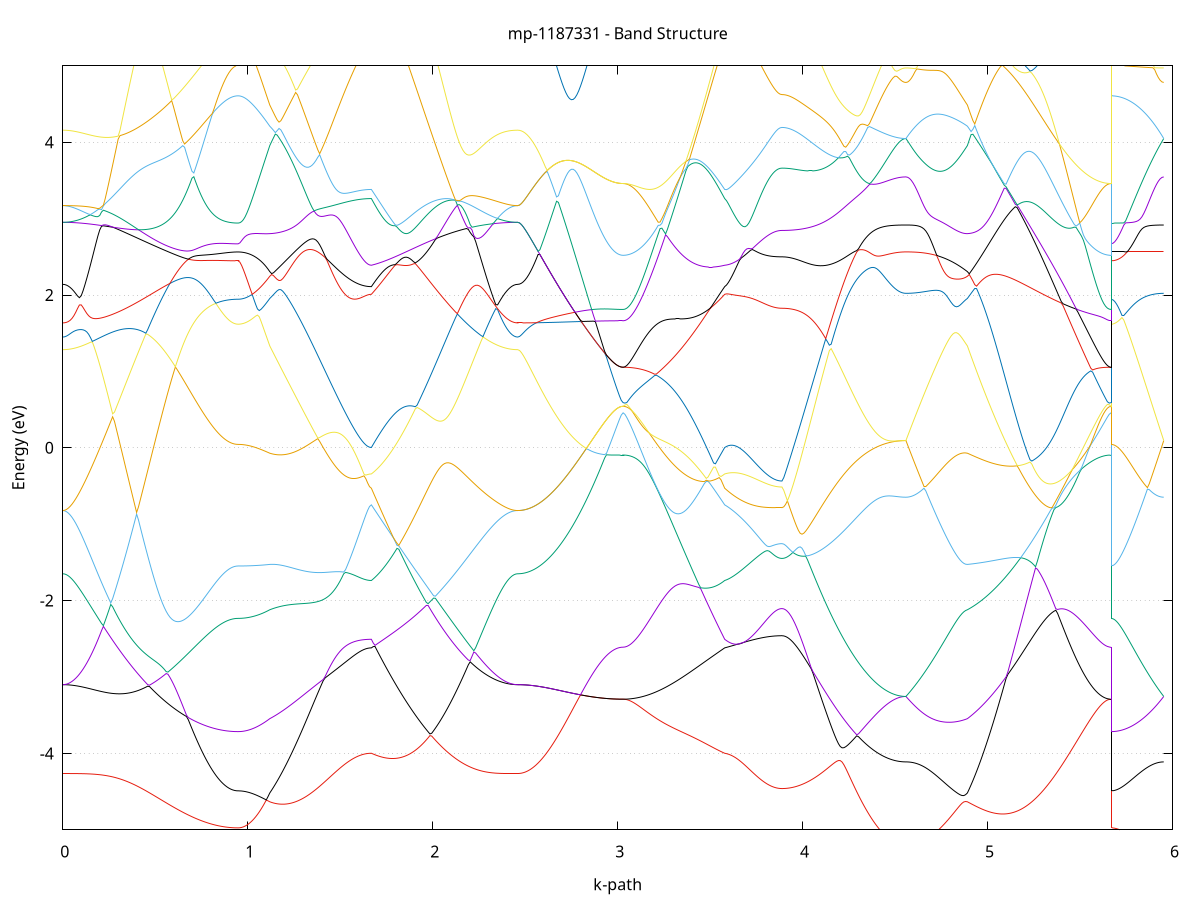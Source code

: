 set title 'mp-1187331 - Band Structure'
set xlabel 'k-path'
set ylabel 'Energy (eV)'
set grid y
set yrange [-5:5]
set terminal png size 800,600
set output 'mp-1187331_bands_gnuplot.png'
plot '-' using 1:2 with lines notitle, '-' using 1:2 with lines notitle, '-' using 1:2 with lines notitle, '-' using 1:2 with lines notitle, '-' using 1:2 with lines notitle, '-' using 1:2 with lines notitle, '-' using 1:2 with lines notitle, '-' using 1:2 with lines notitle, '-' using 1:2 with lines notitle, '-' using 1:2 with lines notitle, '-' using 1:2 with lines notitle, '-' using 1:2 with lines notitle, '-' using 1:2 with lines notitle, '-' using 1:2 with lines notitle, '-' using 1:2 with lines notitle, '-' using 1:2 with lines notitle, '-' using 1:2 with lines notitle, '-' using 1:2 with lines notitle, '-' using 1:2 with lines notitle, '-' using 1:2 with lines notitle, '-' using 1:2 with lines notitle, '-' using 1:2 with lines notitle, '-' using 1:2 with lines notitle, '-' using 1:2 with lines notitle, '-' using 1:2 with lines notitle, '-' using 1:2 with lines notitle, '-' using 1:2 with lines notitle, '-' using 1:2 with lines notitle, '-' using 1:2 with lines notitle, '-' using 1:2 with lines notitle, '-' using 1:2 with lines notitle, '-' using 1:2 with lines notitle, '-' using 1:2 with lines notitle, '-' using 1:2 with lines notitle, '-' using 1:2 with lines notitle, '-' using 1:2 with lines notitle, '-' using 1:2 with lines notitle, '-' using 1:2 with lines notitle, '-' using 1:2 with lines notitle, '-' using 1:2 with lines notitle, '-' using 1:2 with lines notitle, '-' using 1:2 with lines notitle, '-' using 1:2 with lines notitle, '-' using 1:2 with lines notitle, '-' using 1:2 with lines notitle, '-' using 1:2 with lines notitle, '-' using 1:2 with lines notitle, '-' using 1:2 with lines notitle
0.000000 -23.256573
0.009979 -23.256573
0.019957 -23.256573
0.029936 -23.256573
0.039914 -23.256573
0.049893 -23.256473
0.059872 -23.256473
0.069850 -23.256473
0.079829 -23.256473
0.089808 -23.256473
0.099786 -23.256373
0.109765 -23.256373
0.119743 -23.256373
0.129722 -23.256273
0.139701 -23.256273
0.149679 -23.256173
0.159658 -23.256173
0.169637 -23.256073
0.179615 -23.256073
0.189594 -23.255973
0.199572 -23.255973
0.209551 -23.255873
0.219530 -23.255773
0.229508 -23.255773
0.239487 -23.255673
0.249466 -23.255573
0.259444 -23.255573
0.269423 -23.255473
0.279401 -23.255373
0.289380 -23.255273
0.299359 -23.255273
0.309337 -23.255173
0.319316 -23.255073
0.329295 -23.254973
0.339273 -23.254873
0.349252 -23.254873
0.359230 -23.254773
0.369209 -23.254673
0.379188 -23.254573
0.389166 -23.254473
0.399145 -23.254373
0.409124 -23.254273
0.419102 -23.254273
0.429081 -23.254173
0.439059 -23.254073
0.449038 -23.253973
0.459017 -23.253873
0.468995 -23.253773
0.478974 -23.253673
0.488953 -23.253573
0.498931 -23.253873
0.508910 -23.254273
0.518888 -23.254673
0.528867 -23.255073
0.538846 -23.255473
0.548824 -23.255873
0.558803 -23.256273
0.568781 -23.256673
0.578760 -23.257073
0.588739 -23.257473
0.598717 -23.257873
0.608696 -23.258273
0.618675 -23.258673
0.628653 -23.259073
0.638632 -23.259473
0.648610 -23.259773
0.658589 -23.260173
0.668568 -23.260473
0.678546 -23.260873
0.688525 -23.261173
0.698504 -23.261473
0.708482 -23.261773
0.718461 -23.262073
0.728439 -23.262373
0.738418 -23.262673
0.748397 -23.262973
0.758375 -23.263273
0.768354 -23.263473
0.778333 -23.263773
0.788311 -23.263973
0.798290 -23.264173
0.808268 -23.264373
0.818247 -23.264573
0.828226 -23.264773
0.838204 -23.264873
0.848183 -23.265073
0.858162 -23.265173
0.868140 -23.265373
0.878119 -23.265473
0.888097 -23.265573
0.898076 -23.265573
0.908055 -23.265673
0.918033 -23.265773
0.928012 -23.265773
0.937991 -23.265773
0.947969 -23.265773
0.947969 -23.265773
0.957481 -23.265773
0.966993 -23.265773
0.976506 -23.265773
0.986018 -23.265673
0.995530 -23.265673
1.005042 -23.265573
1.014554 -23.265473
1.024066 -23.265373
1.033579 -23.265273
1.043091 -23.265173
1.052603 -23.265073
1.062115 -23.264873
1.071627 -23.264773
1.081139 -23.264573
1.090652 -23.264373
1.100164 -23.264273
1.109676 -23.264073
1.119188 -23.263873
1.119188 -23.263873
1.129174 -23.263773
1.139161 -23.263673
1.149147 -23.263773
1.159133 -23.263873
1.169119 -23.263973
1.179106 -23.264073
1.189092 -23.264173
1.199078 -23.264273
1.209065 -23.264373
1.219051 -23.264573
1.229037 -23.264673
1.239023 -23.264873
1.249010 -23.264973
1.258996 -23.265173
1.268982 -23.265373
1.278968 -23.265473
1.288955 -23.265673
1.298941 -23.265873
1.308927 -23.265973
1.318914 -23.266173
1.328900 -23.266373
1.338886 -23.266473
1.348872 -23.266673
1.358859 -23.266873
1.368845 -23.266973
1.378831 -23.267173
1.388818 -23.267373
1.398804 -23.267473
1.408790 -23.267673
1.418776 -23.267873
1.428763 -23.267973
1.438749 -23.268173
1.448735 -23.268273
1.458722 -23.268473
1.468708 -23.268573
1.478694 -23.268673
1.488680 -23.268873
1.498667 -23.268973
1.508653 -23.269073
1.518639 -23.269173
1.528625 -23.269273
1.538612 -23.269373
1.548598 -23.269473
1.558584 -23.269573
1.568571 -23.269673
1.578557 -23.269773
1.588543 -23.269773
1.598529 -23.269873
1.608516 -23.269973
1.618502 -23.269973
1.628488 -23.269973
1.638475 -23.270073
1.648461 -23.270073
1.658447 -23.270073
1.668433 -23.270073
1.668433 -23.270073
1.678326 -23.270473
1.688218 -23.270773
1.698110 -23.271073
1.708003 -23.271373
1.717895 -23.271573
1.727787 -23.271873
1.737680 -23.271973
1.747572 -23.272173
1.757464 -23.272273
1.767357 -23.272373
1.777249 -23.272373
1.787141 -23.272473
1.797034 -23.272373
1.806926 -23.272373
1.816818 -23.272273
1.826710 -23.272173
1.836603 -23.271973
1.846495 -23.271873
1.856387 -23.271573
1.866280 -23.271373
1.876172 -23.271073
1.886064 -23.270773
1.895957 -23.270473
1.905849 -23.270073
1.915741 -23.269673
1.925634 -23.269273
1.935526 -23.268773
1.945418 -23.268373
1.955311 -23.267873
1.965203 -23.267273
1.975095 -23.266773
1.984988 -23.266173
1.994880 -23.265573
2.004772 -23.264973
2.014665 -23.264373
2.024557 -23.263673
2.034449 -23.263073
2.044341 -23.262373
2.054234 -23.261673
2.064126 -23.260973
2.074018 -23.260273
2.083911 -23.259573
2.093803 -23.258873
2.103695 -23.258073
2.113588 -23.257373
2.123480 -23.256673
2.133372 -23.255873
2.143265 -23.255273
2.153157 -23.255373
2.163049 -23.255373
2.172942 -23.255473
2.182834 -23.255473
2.192726 -23.255573
2.202619 -23.255673
2.212511 -23.255673
2.222403 -23.255773
2.232296 -23.255773
2.242188 -23.255873
2.252080 -23.255873
2.261972 -23.255973
2.271865 -23.256073
2.281757 -23.256073
2.291649 -23.256173
2.301542 -23.256173
2.311434 -23.256173
2.321326 -23.256273
2.331219 -23.256273
2.341111 -23.256373
2.351003 -23.256373
2.360896 -23.256373
2.370788 -23.256473
2.380680 -23.256473
2.390573 -23.256473
2.400465 -23.256473
2.410357 -23.256473
2.420250 -23.256573
2.430142 -23.256573
2.440034 -23.256573
2.449926 -23.256573
2.459819 -23.256573
2.459819 -23.256573
2.469815 -23.256573
2.479810 -23.256573
2.489806 -23.256573
2.499802 -23.256673
2.509797 -23.256673
2.519793 -23.256673
2.529789 -23.256773
2.539784 -23.256873
2.549780 -23.256873
2.559776 -23.256973
2.569771 -23.257073
2.579767 -23.257173
2.589763 -23.257273
2.599759 -23.257373
2.609754 -23.257473
2.619750 -23.257573
2.629746 -23.257773
2.639741 -23.257873
2.649737 -23.257973
2.659733 -23.258173
2.669728 -23.258273
2.679724 -23.258473
2.689720 -23.258573
2.699716 -23.258773
2.709711 -23.258873
2.719707 -23.259073
2.729703 -23.259173
2.739698 -23.259373
2.749694 -23.259473
2.759690 -23.259673
2.769685 -23.259773
2.779681 -23.259973
2.789677 -23.260173
2.799672 -23.260273
2.809668 -23.260473
2.819664 -23.260573
2.829660 -23.260673
2.839655 -23.260873
2.849651 -23.260973
2.859647 -23.261073
2.869642 -23.261273
2.879638 -23.261373
2.889634 -23.261473
2.899629 -23.261573
2.909625 -23.261673
2.919621 -23.261773
2.929617 -23.261873
2.939612 -23.261973
2.949608 -23.261973
2.959604 -23.262073
2.969599 -23.262173
2.979595 -23.262173
2.989591 -23.262173
2.999586 -23.262273
3.009582 -23.262273
3.019578 -23.262273
3.029574 -23.262273
3.029574 -23.262273
3.039560 -23.262273
3.049546 -23.262273
3.059532 -23.262273
3.069519 -23.262273
3.079505 -23.262173
3.089491 -23.262173
3.099477 -23.262173
3.109464 -23.262073
3.119450 -23.262073
3.129436 -23.261973
3.139423 -23.261873
3.149409 -23.261873
3.159395 -23.261773
3.169381 -23.261673
3.179368 -23.261573
3.189354 -23.261473
3.199340 -23.261373
3.209327 -23.261273
3.219313 -23.261173
3.229299 -23.261073
3.239285 -23.260973
3.249272 -23.260873
3.259258 -23.260673
3.269244 -23.260573
3.279230 -23.260473
3.289217 -23.260273
3.299203 -23.260173
3.309189 -23.259973
3.319176 -23.259873
3.329162 -23.259773
3.339148 -23.259573
3.349134 -23.259473
3.359121 -23.259273
3.369107 -23.259173
3.379093 -23.258973
3.389080 -23.258873
3.399066 -23.259473
3.409052 -23.260173
3.419038 -23.260973
3.429025 -23.261673
3.439011 -23.262273
3.448997 -23.262973
3.458984 -23.263673
3.468970 -23.264273
3.478956 -23.264973
3.488942 -23.265573
3.498929 -23.266173
3.508915 -23.266673
3.518901 -23.267273
3.528887 -23.267773
3.538874 -23.268273
3.548860 -23.268773
3.558846 -23.269273
3.568833 -23.269673
3.578819 -23.270073
3.578819 -23.270073
3.588804 -23.270173
3.598789 -23.270373
3.608774 -23.270473
3.618759 -23.270673
3.628744 -23.270773
3.638729 -23.270873
3.648714 -23.271073
3.658699 -23.271173
3.668684 -23.271273
3.678669 -23.271373
3.688655 -23.271473
3.698640 -23.271573
3.708625 -23.271673
3.718610 -23.271773
3.728595 -23.271873
3.738580 -23.271973
3.748565 -23.271973
3.758550 -23.272073
3.768535 -23.272173
3.778520 -23.272173
3.788505 -23.272273
3.798490 -23.272273
3.808475 -23.272373
3.818460 -23.272373
3.828445 -23.272473
3.838430 -23.272473
3.848415 -23.272473
3.858401 -23.272473
3.868386 -23.272473
3.878371 -23.272573
3.888356 -23.272573
3.888356 -23.272573
3.898213 -23.272573
3.908071 -23.272473
3.917928 -23.272473
3.927786 -23.272473
3.937644 -23.272473
3.947501 -23.272373
3.957359 -23.272373
3.967216 -23.272273
3.977074 -23.272173
3.986932 -23.272173
3.996789 -23.272073
4.006647 -23.271973
4.016504 -23.271873
4.026362 -23.271773
4.036219 -23.271673
4.046077 -23.271573
4.055935 -23.271473
4.065792 -23.271373
4.075650 -23.271173
4.085507 -23.271073
4.095365 -23.270973
4.105222 -23.270773
4.115080 -23.270673
4.124938 -23.270473
4.134795 -23.270373
4.144653 -23.270173
4.154510 -23.270073
4.164368 -23.269873
4.174226 -23.269773
4.184083 -23.269573
4.193941 -23.269373
4.203798 -23.269273
4.213656 -23.269073
4.223513 -23.268873
4.233371 -23.268773
4.243229 -23.268573
4.253086 -23.268373
4.262944 -23.268273
4.272801 -23.268073
4.282659 -23.267873
4.292516 -23.267773
4.302374 -23.267573
4.312232 -23.267473
4.322089 -23.267273
4.331947 -23.267073
4.341804 -23.266973
4.351662 -23.266873
4.361520 -23.266673
4.371377 -23.266573
4.381235 -23.266473
4.391092 -23.266273
4.400950 -23.266173
4.410807 -23.266073
4.420665 -23.265973
4.430523 -23.265873
4.440380 -23.265773
4.450238 -23.265673
4.460095 -23.265673
4.469953 -23.265573
4.479810 -23.265473
4.489668 -23.265473
4.499526 -23.265373
4.509383 -23.265373
4.519241 -23.265273
4.529098 -23.265273
4.538956 -23.265273
4.548814 -23.265273
4.558671 -23.265273
4.558671 -23.265273
4.568447 -23.265273
4.578222 -23.265273
4.587998 -23.265273
4.597774 -23.265273
4.607549 -23.265373
4.617325 -23.265373
4.627101 -23.265373
4.636876 -23.265373
4.646652 -23.265373
4.656428 -23.265273
4.666203 -23.265273
4.675979 -23.265273
4.685754 -23.265273
4.695530 -23.265273
4.705306 -23.265173
4.715081 -23.265173
4.724857 -23.265173
4.734633 -23.265073
4.744408 -23.265073
4.754184 -23.264973
4.763960 -23.264973
4.773735 -23.264873
4.783511 -23.264773
4.793286 -23.264773
4.803062 -23.264673
4.812838 -23.264573
4.822613 -23.264473
4.832389 -23.264473
4.842165 -23.264373
4.851940 -23.264273
4.861716 -23.264173
4.871492 -23.264073
4.881267 -23.263973
4.891043 -23.263873
4.891043 -23.263873
4.901001 -23.263573
4.910960 -23.263373
4.920918 -23.263073
4.930876 -23.262873
4.940835 -23.262573
4.950793 -23.262273
4.960751 -23.261973
4.970710 -23.261673
4.980668 -23.261373
4.990626 -23.261073
5.000585 -23.260773
5.010543 -23.260473
5.020501 -23.260073
5.030460 -23.259773
5.040418 -23.259373
5.050376 -23.259073
5.060335 -23.258673
5.070293 -23.258273
5.080251 -23.257973
5.090210 -23.257573
5.100168 -23.257173
5.110126 -23.256773
5.120085 -23.256373
5.130043 -23.255973
5.140001 -23.255673
5.149960 -23.255773
5.159918 -23.255973
5.169876 -23.256173
5.179835 -23.256373
5.189793 -23.256473
5.199751 -23.256673
5.209710 -23.256873
5.219668 -23.257073
5.229626 -23.257273
5.239585 -23.257373
5.249543 -23.257573
5.259501 -23.257773
5.269460 -23.257973
5.279418 -23.258173
5.289376 -23.258273
5.299335 -23.258473
5.309293 -23.258673
5.319251 -23.258873
5.329210 -23.258973
5.339168 -23.259173
5.349126 -23.259373
5.359085 -23.259473
5.369043 -23.259673
5.379001 -23.259773
5.388960 -23.259973
5.398918 -23.260073
5.408876 -23.260273
5.418835 -23.260373
5.428793 -23.260573
5.438751 -23.260673
5.448710 -23.260773
5.458668 -23.260973
5.468626 -23.261073
5.478585 -23.261173
5.488543 -23.261273
5.498501 -23.261373
5.508460 -23.261473
5.518418 -23.261573
5.528376 -23.261673
5.538335 -23.261773
5.548293 -23.261873
5.558251 -23.261873
5.568210 -23.261973
5.578168 -23.262073
5.588126 -23.262073
5.598085 -23.262173
5.608043 -23.262173
5.618001 -23.262173
5.627960 -23.262273
5.637918 -23.262273
5.647876 -23.262273
5.657835 -23.262273
5.667793 -23.262273
5.667793 -23.265773
5.677617 -23.265773
5.687440 -23.265773
5.697263 -23.265773
5.707087 -23.265773
5.716910 -23.265773
5.726733 -23.265773
5.736557 -23.265773
5.746380 -23.265773
5.756203 -23.265773
5.766027 -23.265673
5.775850 -23.265673
5.785673 -23.265673
5.795497 -23.265673
5.805320 -23.265673
5.815144 -23.265673
5.824967 -23.265573
5.834790 -23.265573
5.844614 -23.265573
5.854437 -23.265573
5.864260 -23.265473
5.874084 -23.265473
5.883907 -23.265473
5.893730 -23.265373
5.903554 -23.265373
5.913377 -23.265373
5.923200 -23.265373
5.933024 -23.265273
5.942847 -23.265273
5.952671 -23.265273
e
0.000000 -23.240673
0.009979 -23.240673
0.019957 -23.240673
0.029936 -23.240673
0.039914 -23.240773
0.049893 -23.240773
0.059872 -23.240873
0.069850 -23.240973
0.079829 -23.241073
0.089808 -23.241173
0.099786 -23.241273
0.109765 -23.241473
0.119743 -23.241573
0.129722 -23.241773
0.139701 -23.241873
0.149679 -23.242073
0.159658 -23.242273
0.169637 -23.242473
0.179615 -23.242673
0.189594 -23.242873
0.199572 -23.243173
0.209551 -23.243373
0.219530 -23.243673
0.229508 -23.243873
0.239487 -23.244173
0.249466 -23.244473
0.259444 -23.244773
0.269423 -23.245073
0.279401 -23.245373
0.289380 -23.245673
0.299359 -23.246073
0.309337 -23.246373
0.319316 -23.246773
0.329295 -23.247073
0.339273 -23.247473
0.349252 -23.247773
0.359230 -23.248173
0.369209 -23.248573
0.379188 -23.248973
0.389166 -23.249373
0.399145 -23.249773
0.409124 -23.250173
0.419102 -23.250573
0.429081 -23.250973
0.439059 -23.251373
0.449038 -23.251773
0.459017 -23.252173
0.468995 -23.252573
0.478974 -23.252973
0.488953 -23.253373
0.498931 -23.253573
0.508910 -23.253873
0.518888 -23.254273
0.528867 -23.254673
0.538846 -23.255073
0.548824 -23.255473
0.558803 -23.255873
0.568781 -23.256273
0.578760 -23.256673
0.588739 -23.256973
0.598717 -23.257373
0.608696 -23.257773
0.618675 -23.258073
0.628653 -23.258473
0.638632 -23.258773
0.648610 -23.259173
0.658589 -23.259473
0.668568 -23.259773
0.678546 -23.260073
0.688525 -23.260473
0.698504 -23.260773
0.708482 -23.260973
0.718461 -23.261273
0.728439 -23.261573
0.738418 -23.261873
0.748397 -23.262073
0.758375 -23.262373
0.768354 -23.262573
0.778333 -23.262773
0.788311 -23.262973
0.798290 -23.263173
0.808268 -23.263373
0.818247 -23.263573
0.828226 -23.263773
0.838204 -23.263873
0.848183 -23.264073
0.858162 -23.264173
0.868140 -23.264273
0.878119 -23.264373
0.888097 -23.264473
0.898076 -23.264573
0.908055 -23.264573
0.918033 -23.264673
0.928012 -23.264673
0.937991 -23.264673
0.947969 -23.264673
0.947969 -23.264673
0.957481 -23.264673
0.966993 -23.264673
0.976506 -23.264673
0.986018 -23.264573
0.995530 -23.264573
1.005042 -23.264473
1.014554 -23.264373
1.024066 -23.264273
1.033579 -23.264173
1.043091 -23.264073
1.052603 -23.263973
1.062115 -23.263773
1.071627 -23.263673
1.081139 -23.263473
1.090652 -23.263273
1.100164 -23.263173
1.109676 -23.262973
1.119188 -23.262773
1.119188 -23.262773
1.129174 -23.262473
1.139161 -23.262173
1.149147 -23.261773
1.159133 -23.261273
1.169119 -23.260773
1.179106 -23.260273
1.189092 -23.259673
1.199078 -23.259073
1.209065 -23.258473
1.219051 -23.257773
1.229037 -23.257173
1.239023 -23.256473
1.249010 -23.255773
1.258996 -23.255073
1.268982 -23.254373
1.278968 -23.253673
1.288955 -23.253573
1.298941 -23.253673
1.308927 -23.253773
1.318914 -23.253873
1.328900 -23.253973
1.338886 -23.254073
1.348872 -23.254173
1.358859 -23.254273
1.368845 -23.254373
1.378831 -23.254473
1.388818 -23.254573
1.398804 -23.254673
1.408790 -23.254773
1.418776 -23.254873
1.428763 -23.254973
1.438749 -23.254973
1.448735 -23.255073
1.458722 -23.255173
1.468708 -23.255273
1.478694 -23.255373
1.488680 -23.255373
1.498667 -23.255473
1.508653 -23.255573
1.518639 -23.255573
1.528625 -23.255673
1.538612 -23.255673
1.548598 -23.255773
1.558584 -23.255773
1.568571 -23.255873
1.578557 -23.255873
1.588543 -23.255973
1.598529 -23.255973
1.608516 -23.255973
1.618502 -23.256073
1.628488 -23.256073
1.638475 -23.256073
1.648461 -23.256073
1.658447 -23.256073
1.668433 -23.256073
1.668433 -23.256073
1.678326 -23.255973
1.688218 -23.255873
1.698110 -23.255773
1.708003 -23.255673
1.717895 -23.255573
1.727787 -23.255473
1.737680 -23.255373
1.747572 -23.255273
1.757464 -23.255173
1.767357 -23.255073
1.777249 -23.255073
1.787141 -23.254973
1.797034 -23.254873
1.806926 -23.254873
1.816818 -23.254773
1.826710 -23.254773
1.836603 -23.254673
1.846495 -23.254673
1.856387 -23.254573
1.866280 -23.254573
1.876172 -23.254573
1.886064 -23.254573
1.895957 -23.254473
1.905849 -23.254473
1.915741 -23.254473
1.925634 -23.254473
1.935526 -23.254473
1.945418 -23.254473
1.955311 -23.254473
1.965203 -23.254473
1.975095 -23.254573
1.984988 -23.254573
1.994880 -23.254573
2.004772 -23.254573
2.014665 -23.254673
2.024557 -23.254673
2.034449 -23.254673
2.044341 -23.254773
2.054234 -23.254773
2.064126 -23.254873
2.074018 -23.254873
2.083911 -23.254973
2.093803 -23.254973
2.103695 -23.255073
2.113588 -23.255073
2.123480 -23.255173
2.133372 -23.255173
2.143265 -23.255173
2.153157 -23.254473
2.163049 -23.253673
2.172942 -23.252973
2.182834 -23.252273
2.192726 -23.251573
2.202619 -23.250873
2.212511 -23.250173
2.222403 -23.249573
2.232296 -23.248873
2.242188 -23.248273
2.252080 -23.247573
2.261972 -23.246973
2.271865 -23.246473
2.281757 -23.245873
2.291649 -23.245373
2.301542 -23.244873
2.311434 -23.244373
2.321326 -23.243873
2.331219 -23.243473
2.341111 -23.243073
2.351003 -23.242673
2.360896 -23.242373
2.370788 -23.242073
2.380680 -23.241773
2.390573 -23.241473
2.400465 -23.241273
2.410357 -23.241073
2.420250 -23.240973
2.430142 -23.240773
2.440034 -23.240773
2.449926 -23.240673
2.459819 -23.240673
2.459819 -23.240673
2.469815 -23.240673
2.479810 -23.240673
2.489806 -23.240673
2.499802 -23.240673
2.509797 -23.240673
2.519793 -23.240673
2.529789 -23.240673
2.539784 -23.240673
2.549780 -23.240673
2.559776 -23.240673
2.569771 -23.240773
2.579767 -23.240773
2.589763 -23.240773
2.599759 -23.240773
2.609754 -23.240773
2.619750 -23.240773
2.629746 -23.240773
2.639741 -23.240773
2.649737 -23.240873
2.659733 -23.240873
2.669728 -23.240873
2.679724 -23.240873
2.689720 -23.240873
2.699716 -23.240973
2.709711 -23.240973
2.719707 -23.240973
2.729703 -23.240973
2.739698 -23.240973
2.749694 -23.241073
2.759690 -23.241073
2.769685 -23.241073
2.779681 -23.241073
2.789677 -23.241073
2.799672 -23.241073
2.809668 -23.241173
2.819664 -23.241173
2.829660 -23.241173
2.839655 -23.241173
2.849651 -23.241173
2.859647 -23.241273
2.869642 -23.241273
2.879638 -23.241273
2.889634 -23.241273
2.899629 -23.241273
2.909625 -23.241273
2.919621 -23.241273
2.929617 -23.241273
2.939612 -23.241373
2.949608 -23.241373
2.959604 -23.241373
2.969599 -23.241373
2.979595 -23.241373
2.989591 -23.241373
2.999586 -23.241373
3.009582 -23.241373
3.019578 -23.241373
3.029574 -23.241373
3.029574 -23.241373
3.039560 -23.241373
3.049546 -23.241473
3.059532 -23.241573
3.069519 -23.241673
3.079505 -23.241773
3.089491 -23.241973
3.099477 -23.242173
3.109464 -23.242473
3.119450 -23.242773
3.129436 -23.243073
3.139423 -23.243373
3.149409 -23.243773
3.159395 -23.244173
3.169381 -23.244573
3.179368 -23.245073
3.189354 -23.245573
3.199340 -23.246073
3.209327 -23.246573
3.219313 -23.247173
3.229299 -23.247773
3.239285 -23.248373
3.249272 -23.248973
3.259258 -23.249573
3.269244 -23.250273
3.279230 -23.250973
3.289217 -23.251573
3.299203 -23.252273
3.309189 -23.252973
3.319176 -23.253673
3.329162 -23.254473
3.339148 -23.255173
3.349134 -23.255873
3.359121 -23.256573
3.369107 -23.257373
3.379093 -23.258073
3.389080 -23.258773
3.399066 -23.258673
3.409052 -23.258473
3.419038 -23.258373
3.429025 -23.258173
3.439011 -23.258073
3.448997 -23.257873
3.458984 -23.257773
3.468970 -23.257573
3.478956 -23.257473
3.488942 -23.257273
3.498929 -23.257173
3.508915 -23.256973
3.518901 -23.256873
3.528887 -23.256773
3.538874 -23.256573
3.548860 -23.256473
3.558846 -23.256373
3.568833 -23.256173
3.578819 -23.256073
3.578819 -23.256073
3.588804 -23.256073
3.598789 -23.255973
3.608774 -23.255973
3.618759 -23.255873
3.628744 -23.255873
3.638729 -23.255773
3.648714 -23.255673
3.658699 -23.255673
3.668684 -23.255573
3.678669 -23.255573
3.688655 -23.255473
3.698640 -23.255473
3.708625 -23.255373
3.718610 -23.255373
3.728595 -23.255273
3.738580 -23.255273
3.748565 -23.255173
3.758550 -23.255173
3.768535 -23.255073
3.778520 -23.255073
3.788505 -23.255073
3.798490 -23.254973
3.808475 -23.254973
3.818460 -23.254973
3.828445 -23.254873
3.838430 -23.254873
3.848415 -23.254873
3.858401 -23.254873
3.868386 -23.254873
3.878371 -23.254873
3.888356 -23.254873
3.888356 -23.254873
3.898213 -23.254873
3.908071 -23.254873
3.917928 -23.254773
3.927786 -23.254773
3.937644 -23.254773
3.947501 -23.254773
3.957359 -23.254773
3.967216 -23.254673
3.977074 -23.254673
3.986932 -23.254673
3.996789 -23.254573
4.006647 -23.254573
4.016504 -23.254573
4.026362 -23.254473
4.036219 -23.254473
4.046077 -23.254373
4.055935 -23.254373
4.065792 -23.254273
4.075650 -23.254173
4.085507 -23.254173
4.095365 -23.254073
4.105222 -23.253973
4.115080 -23.253973
4.124938 -23.253873
4.134795 -23.253773
4.144653 -23.253673
4.154510 -23.253673
4.164368 -23.253573
4.174226 -23.253473
4.184083 -23.253373
4.193941 -23.253373
4.203798 -23.253273
4.213656 -23.253173
4.223513 -23.253073
4.233371 -23.252973
4.243229 -23.252973
4.253086 -23.252873
4.262944 -23.252773
4.272801 -23.252673
4.282659 -23.253373
4.292516 -23.254073
4.302374 -23.254773
4.312232 -23.255473
4.322089 -23.256173
4.331947 -23.256873
4.341804 -23.257473
4.351662 -23.258173
4.361520 -23.258773
4.371377 -23.259373
4.381235 -23.259873
4.391092 -23.260473
4.400950 -23.260973
4.410807 -23.261473
4.420665 -23.261973
4.430523 -23.262373
4.440380 -23.262773
4.450238 -23.263173
4.460095 -23.263573
4.469953 -23.263873
4.479810 -23.264173
4.489668 -23.264373
4.499526 -23.264573
4.509383 -23.264773
4.519241 -23.264973
4.529098 -23.265073
4.538956 -23.265173
4.548814 -23.265273
4.558671 -23.265273
4.558671 -23.265273
4.568447 -23.265173
4.578222 -23.265173
4.587998 -23.265173
4.597774 -23.265073
4.607549 -23.265073
4.617325 -23.265073
4.627101 -23.264973
4.636876 -23.264973
4.646652 -23.264873
4.656428 -23.264773
4.666203 -23.264773
4.675979 -23.264673
4.685754 -23.264673
4.695530 -23.264573
4.705306 -23.264473
4.715081 -23.264473
4.724857 -23.264373
4.734633 -23.264273
4.744408 -23.264173
4.754184 -23.264073
4.763960 -23.263973
4.773735 -23.263973
4.783511 -23.263873
4.793286 -23.263773
4.803062 -23.263673
4.812838 -23.263573
4.822613 -23.263473
4.832389 -23.263373
4.842165 -23.263273
4.851940 -23.263173
4.861716 -23.263073
4.871492 -23.262973
4.881267 -23.262873
4.891043 -23.262773
4.891043 -23.262773
4.901001 -23.262473
4.910960 -23.262273
4.920918 -23.261973
4.930876 -23.261773
4.940835 -23.261473
4.950793 -23.261173
4.960751 -23.260873
4.970710 -23.260573
4.980668 -23.260273
4.990626 -23.259973
5.000585 -23.259673
5.010543 -23.259373
5.020501 -23.259073
5.030460 -23.258673
5.040418 -23.258373
5.050376 -23.257973
5.060335 -23.257673
5.070293 -23.257273
5.080251 -23.256873
5.090210 -23.256573
5.100168 -23.256173
5.110126 -23.255773
5.120085 -23.255373
5.130043 -23.255473
5.140001 -23.255573
5.149960 -23.255173
5.159918 -23.254773
5.169876 -23.254373
5.179835 -23.253973
5.189793 -23.253573
5.199751 -23.253173
5.209710 -23.252773
5.219668 -23.252373
5.229626 -23.251973
5.239585 -23.251573
5.249543 -23.251173
5.259501 -23.250773
5.269460 -23.250373
5.279418 -23.249973
5.289376 -23.249673
5.299335 -23.249273
5.309293 -23.248873
5.319251 -23.248473
5.329210 -23.248173
5.339168 -23.247773
5.349126 -23.247473
5.359085 -23.247073
5.369043 -23.246773
5.379001 -23.246473
5.388960 -23.246073
5.398918 -23.245773
5.408876 -23.245473
5.418835 -23.245173
5.428793 -23.244873
5.438751 -23.244673
5.448710 -23.244373
5.458668 -23.244073
5.468626 -23.243873
5.478585 -23.243673
5.488543 -23.243373
5.498501 -23.243173
5.508460 -23.242973
5.518418 -23.242773
5.528376 -23.242573
5.538335 -23.242473
5.548293 -23.242273
5.558251 -23.242173
5.568210 -23.241973
5.578168 -23.241873
5.588126 -23.241773
5.598085 -23.241673
5.608043 -23.241573
5.618001 -23.241573
5.627960 -23.241473
5.637918 -23.241473
5.647876 -23.241373
5.657835 -23.241373
5.667793 -23.241373
5.667793 -23.264673
5.677617 -23.264673
5.687440 -23.264673
5.697263 -23.264673
5.707087 -23.264673
5.716910 -23.264673
5.726733 -23.264673
5.736557 -23.264773
5.746380 -23.264773
5.756203 -23.264773
5.766027 -23.264773
5.775850 -23.264773
5.785673 -23.264773
5.795497 -23.264873
5.805320 -23.264873
5.815144 -23.264873
5.824967 -23.264873
5.834790 -23.264873
5.844614 -23.264973
5.854437 -23.264973
5.864260 -23.264973
5.874084 -23.264973
5.883907 -23.265073
5.893730 -23.265073
5.903554 -23.265073
5.913377 -23.265173
5.923200 -23.265173
5.933024 -23.265173
5.942847 -23.265173
5.952671 -23.265273
e
0.000000 -23.240673
0.009979 -23.240673
0.019957 -23.240673
0.029936 -23.240673
0.039914 -23.240773
0.049893 -23.240773
0.059872 -23.240873
0.069850 -23.240973
0.079829 -23.241073
0.089808 -23.241173
0.099786 -23.241273
0.109765 -23.241473
0.119743 -23.241573
0.129722 -23.241773
0.139701 -23.241873
0.149679 -23.242073
0.159658 -23.242273
0.169637 -23.242473
0.179615 -23.242673
0.189594 -23.242873
0.199572 -23.243173
0.209551 -23.243373
0.219530 -23.243673
0.229508 -23.243873
0.239487 -23.244173
0.249466 -23.244473
0.259444 -23.244773
0.269423 -23.245073
0.279401 -23.245373
0.289380 -23.245673
0.299359 -23.245973
0.309337 -23.246273
0.319316 -23.246673
0.329295 -23.246973
0.339273 -23.247373
0.349252 -23.247673
0.359230 -23.248073
0.369209 -23.248473
0.379188 -23.248773
0.389166 -23.249173
0.399145 -23.249573
0.409124 -23.249973
0.419102 -23.250373
0.429081 -23.250773
0.439059 -23.251173
0.449038 -23.251573
0.459017 -23.251873
0.468995 -23.252273
0.478974 -23.252673
0.488953 -23.253073
0.498931 -23.253473
0.508910 -23.253473
0.518888 -23.253373
0.528867 -23.253273
0.538846 -23.253173
0.548824 -23.253173
0.558803 -23.253073
0.568781 -23.252973
0.578760 -23.252873
0.588739 -23.252773
0.598717 -23.252773
0.608696 -23.252673
0.618675 -23.252573
0.628653 -23.252573
0.638632 -23.252473
0.648610 -23.252373
0.658589 -23.252373
0.668568 -23.252273
0.678546 -23.252173
0.688525 -23.252173
0.698504 -23.252073
0.708482 -23.252073
0.718461 -23.251973
0.728439 -23.251973
0.738418 -23.251873
0.748397 -23.251873
0.758375 -23.251773
0.768354 -23.251773
0.778333 -23.251673
0.788311 -23.251673
0.798290 -23.251673
0.808268 -23.251573
0.818247 -23.251573
0.828226 -23.251573
0.838204 -23.251473
0.848183 -23.251473
0.858162 -23.251473
0.868140 -23.251473
0.878119 -23.251373
0.888097 -23.251373
0.898076 -23.251373
0.908055 -23.251373
0.918033 -23.251373
0.928012 -23.251373
0.937991 -23.251373
0.947969 -23.251373
0.947969 -23.251373
0.957481 -23.251373
0.966993 -23.251373
0.976506 -23.251373
0.986018 -23.251373
0.995530 -23.251373
1.005042 -23.251473
1.014554 -23.251473
1.024066 -23.251473
1.033579 -23.251573
1.043091 -23.251573
1.052603 -23.251673
1.062115 -23.251673
1.071627 -23.251773
1.081139 -23.251873
1.090652 -23.251873
1.100164 -23.251973
1.109676 -23.252073
1.119188 -23.252173
1.119188 -23.252173
1.129174 -23.252173
1.139161 -23.252273
1.149147 -23.252373
1.159133 -23.252473
1.169119 -23.252473
1.179106 -23.252573
1.189092 -23.252673
1.199078 -23.252773
1.209065 -23.252873
1.219051 -23.252973
1.229037 -23.252973
1.239023 -23.253073
1.249010 -23.253173
1.258996 -23.253273
1.268982 -23.253373
1.278968 -23.253473
1.288955 -23.252873
1.298941 -23.252173
1.308927 -23.251373
1.318914 -23.250673
1.328900 -23.249873
1.338886 -23.249073
1.348872 -23.248373
1.358859 -23.247573
1.368845 -23.246773
1.378831 -23.246073
1.388818 -23.245273
1.398804 -23.244573
1.408790 -23.243873
1.418776 -23.243173
1.428763 -23.242473
1.438749 -23.241773
1.448735 -23.241073
1.458722 -23.240473
1.468708 -23.239873
1.478694 -23.239173
1.488680 -23.238673
1.498667 -23.238073
1.508653 -23.237573
1.518639 -23.237073
1.528625 -23.236573
1.538612 -23.236073
1.548598 -23.235673
1.558584 -23.235273
1.568571 -23.234873
1.578557 -23.234573
1.588543 -23.234273
1.598529 -23.233973
1.608516 -23.233773
1.618502 -23.233573
1.628488 -23.233473
1.638475 -23.233273
1.648461 -23.233173
1.658447 -23.233173
1.668433 -23.233173
1.668433 -23.233173
1.678326 -23.233073
1.688218 -23.232973
1.698110 -23.232873
1.708003 -23.232773
1.717895 -23.232673
1.727787 -23.232573
1.737680 -23.232573
1.747572 -23.232473
1.757464 -23.232473
1.767357 -23.232373
1.777249 -23.232373
1.787141 -23.232373
1.797034 -23.232373
1.806926 -23.232373
1.816818 -23.232373
1.826710 -23.232373
1.836603 -23.232473
1.846495 -23.232473
1.856387 -23.232473
1.866280 -23.232573
1.876172 -23.232673
1.886064 -23.232673
1.895957 -23.232773
1.905849 -23.232873
1.915741 -23.232973
1.925634 -23.233073
1.935526 -23.233173
1.945418 -23.233373
1.955311 -23.233473
1.965203 -23.233573
1.975095 -23.233773
1.984988 -23.233873
1.994880 -23.234073
2.004772 -23.234173
2.014665 -23.234373
2.024557 -23.234573
2.034449 -23.234773
2.044341 -23.234873
2.054234 -23.235073
2.064126 -23.235273
2.074018 -23.235473
2.083911 -23.235673
2.093803 -23.235873
2.103695 -23.236073
2.113588 -23.236273
2.123480 -23.236373
2.133372 -23.236573
2.143265 -23.236773
2.153157 -23.236973
2.163049 -23.237173
2.172942 -23.237373
2.182834 -23.237573
2.192726 -23.237773
2.202619 -23.237973
2.212511 -23.238173
2.222403 -23.238273
2.232296 -23.238473
2.242188 -23.238673
2.252080 -23.238773
2.261972 -23.238973
2.271865 -23.239173
2.281757 -23.239273
2.291649 -23.239373
2.301542 -23.239573
2.311434 -23.239673
2.321326 -23.239773
2.331219 -23.239873
2.341111 -23.239973
2.351003 -23.240073
2.360896 -23.240173
2.370788 -23.240273
2.380680 -23.240373
2.390573 -23.240473
2.400465 -23.240473
2.410357 -23.240573
2.420250 -23.240573
2.430142 -23.240573
2.440034 -23.240673
2.449926 -23.240673
2.459819 -23.240673
2.459819 -23.240673
2.469815 -23.240673
2.479810 -23.240673
2.489806 -23.240673
2.499802 -23.240673
2.509797 -23.240673
2.519793 -23.240673
2.529789 -23.240673
2.539784 -23.240673
2.549780 -23.240673
2.559776 -23.240673
2.569771 -23.240773
2.579767 -23.240773
2.589763 -23.240773
2.599759 -23.240773
2.609754 -23.240773
2.619750 -23.240773
2.629746 -23.240773
2.639741 -23.240773
2.649737 -23.240873
2.659733 -23.240873
2.669728 -23.240873
2.679724 -23.240873
2.689720 -23.240873
2.699716 -23.240973
2.709711 -23.240973
2.719707 -23.240973
2.729703 -23.240973
2.739698 -23.240973
2.749694 -23.241073
2.759690 -23.241073
2.769685 -23.241073
2.779681 -23.241073
2.789677 -23.241073
2.799672 -23.241073
2.809668 -23.241173
2.819664 -23.241173
2.829660 -23.241173
2.839655 -23.241173
2.849651 -23.241173
2.859647 -23.241273
2.869642 -23.241273
2.879638 -23.241273
2.889634 -23.241273
2.899629 -23.241273
2.909625 -23.241273
2.919621 -23.241273
2.929617 -23.241273
2.939612 -23.241373
2.949608 -23.241373
2.959604 -23.241373
2.969599 -23.241373
2.979595 -23.241373
2.989591 -23.241373
2.999586 -23.241373
3.009582 -23.241373
3.019578 -23.241373
3.029574 -23.241373
3.029574 -23.241373
3.039560 -23.241373
3.049546 -23.241373
3.059532 -23.241373
3.069519 -23.241273
3.079505 -23.241273
3.089491 -23.241173
3.099477 -23.241173
3.109464 -23.241073
3.119450 -23.240973
3.129436 -23.240873
3.139423 -23.240773
3.149409 -23.240673
3.159395 -23.240573
3.169381 -23.240473
3.179368 -23.240373
3.189354 -23.240173
3.199340 -23.240073
3.209327 -23.239873
3.219313 -23.239773
3.229299 -23.239573
3.239285 -23.239373
3.249272 -23.239273
3.259258 -23.239073
3.269244 -23.238873
3.279230 -23.238673
3.289217 -23.238473
3.299203 -23.238273
3.309189 -23.238073
3.319176 -23.237873
3.329162 -23.237673
3.339148 -23.237473
3.349134 -23.237273
3.359121 -23.237073
3.369107 -23.236873
3.379093 -23.236673
3.389080 -23.236473
3.399066 -23.236273
3.409052 -23.236073
3.419038 -23.235773
3.429025 -23.235573
3.439011 -23.235373
3.448997 -23.235273
3.458984 -23.235073
3.468970 -23.234873
3.478956 -23.234673
3.488942 -23.234473
3.498929 -23.234273
3.508915 -23.234173
3.518901 -23.233973
3.528887 -23.233773
3.538874 -23.233673
3.548860 -23.233573
3.558846 -23.233373
3.568833 -23.233273
3.578819 -23.233173
3.578819 -23.233173
3.588804 -23.233073
3.598789 -23.233073
3.608774 -23.232973
3.618759 -23.232973
3.628744 -23.232973
3.638729 -23.232873
3.648714 -23.232873
3.658699 -23.232773
3.668684 -23.232773
3.678669 -23.232773
3.688655 -23.232673
3.698640 -23.232673
3.708625 -23.232673
3.718610 -23.232573
3.728595 -23.232573
3.738580 -23.232573
3.748565 -23.232573
3.758550 -23.232473
3.768535 -23.232473
3.778520 -23.232473
3.788505 -23.232473
3.798490 -23.232473
3.808475 -23.232373
3.818460 -23.232373
3.828445 -23.232373
3.838430 -23.232373
3.848415 -23.232373
3.858401 -23.232373
3.868386 -23.232373
3.878371 -23.232373
3.888356 -23.232373
3.888356 -23.232373
3.898213 -23.232373
3.908071 -23.232473
3.917928 -23.232473
3.927786 -23.232673
3.937644 -23.232773
3.947501 -23.232973
3.957359 -23.233173
3.967216 -23.233473
3.977074 -23.233773
3.986932 -23.234073
3.996789 -23.234473
4.006647 -23.234873
4.016504 -23.235273
4.026362 -23.235673
4.036219 -23.236173
4.046077 -23.236673
4.055935 -23.237173
4.065792 -23.237773
4.075650 -23.238373
4.085507 -23.238973
4.095365 -23.239573
4.105222 -23.240173
4.115080 -23.240873
4.124938 -23.241473
4.134795 -23.242173
4.144653 -23.242873
4.154510 -23.243573
4.164368 -23.244373
4.174226 -23.245073
4.184083 -23.245873
4.193941 -23.246573
4.203798 -23.247373
4.213656 -23.248073
4.223513 -23.248873
4.233371 -23.249573
4.243229 -23.250373
4.253086 -23.251073
4.262944 -23.251873
4.272801 -23.252573
4.282659 -23.252573
4.292516 -23.252573
4.302374 -23.252473
4.312232 -23.252373
4.322089 -23.252273
4.331947 -23.252273
4.341804 -23.252173
4.351662 -23.252073
4.361520 -23.252073
4.371377 -23.251973
4.381235 -23.251973
4.391092 -23.251873
4.400950 -23.251773
4.410807 -23.251773
4.420665 -23.251673
4.430523 -23.251673
4.440380 -23.251573
4.450238 -23.251573
4.460095 -23.251573
4.469953 -23.251473
4.479810 -23.251473
4.489668 -23.251473
4.499526 -23.251473
4.509383 -23.251373
4.519241 -23.251373
4.529098 -23.251373
4.538956 -23.251373
4.548814 -23.251373
4.558671 -23.251373
4.558671 -23.251373
4.568447 -23.251373
4.578222 -23.251373
4.587998 -23.251373
4.597774 -23.251373
4.607549 -23.251373
4.617325 -23.251373
4.627101 -23.251373
4.636876 -23.251373
4.646652 -23.251373
4.656428 -23.251373
4.666203 -23.251473
4.675979 -23.251473
4.685754 -23.251473
4.695530 -23.251473
4.705306 -23.251473
4.715081 -23.251473
4.724857 -23.251573
4.734633 -23.251573
4.744408 -23.251573
4.754184 -23.251573
4.763960 -23.251673
4.773735 -23.251673
4.783511 -23.251673
4.793286 -23.251773
4.803062 -23.251773
4.812838 -23.251773
4.822613 -23.251873
4.832389 -23.251873
4.842165 -23.251973
4.851940 -23.251973
4.861716 -23.251973
4.871492 -23.252073
4.881267 -23.252073
4.891043 -23.252173
4.891043 -23.252173
4.901001 -23.252273
4.910960 -23.252373
4.920918 -23.252473
4.930876 -23.252573
4.940835 -23.252673
4.950793 -23.252773
4.960751 -23.252873
4.970710 -23.252973
4.980668 -23.253173
4.990626 -23.253273
5.000585 -23.253373
5.010543 -23.253573
5.020501 -23.253673
5.030460 -23.253873
5.040418 -23.253973
5.050376 -23.254173
5.060335 -23.254273
5.070293 -23.254473
5.080251 -23.254573
5.090210 -23.254773
5.100168 -23.254973
5.110126 -23.255073
5.120085 -23.255273
5.130043 -23.254973
5.140001 -23.254673
5.149960 -23.254273
5.159918 -23.253873
5.169876 -23.253473
5.179835 -23.253073
5.189793 -23.252673
5.199751 -23.252273
5.209710 -23.251973
5.219668 -23.251573
5.229626 -23.251173
5.239585 -23.250773
5.249543 -23.250373
5.259501 -23.250073
5.269460 -23.249673
5.279418 -23.249273
5.289376 -23.248973
5.299335 -23.248573
5.309293 -23.248273
5.319251 -23.247873
5.329210 -23.247573
5.339168 -23.247273
5.349126 -23.246973
5.359085 -23.246573
5.369043 -23.246273
5.379001 -23.245973
5.388960 -23.245673
5.398918 -23.245373
5.408876 -23.245173
5.418835 -23.244873
5.428793 -23.244573
5.438751 -23.244373
5.448710 -23.244073
5.458668 -23.243873
5.468626 -23.243673
5.478585 -23.243473
5.488543 -23.243173
5.498501 -23.242973
5.508460 -23.242873
5.518418 -23.242673
5.528376 -23.242473
5.538335 -23.242373
5.548293 -23.242173
5.558251 -23.242073
5.568210 -23.241973
5.578168 -23.241873
5.588126 -23.241773
5.598085 -23.241673
5.608043 -23.241573
5.618001 -23.241473
5.627960 -23.241473
5.637918 -23.241473
5.647876 -23.241373
5.657835 -23.241373
5.667793 -23.241373
5.667793 -23.251373
5.677617 -23.251373
5.687440 -23.251373
5.697263 -23.251373
5.707087 -23.251373
5.716910 -23.251373
5.726733 -23.251373
5.736557 -23.251373
5.746380 -23.251373
5.756203 -23.251373
5.766027 -23.251373
5.775850 -23.251373
5.785673 -23.251373
5.795497 -23.251373
5.805320 -23.251373
5.815144 -23.251373
5.824967 -23.251373
5.834790 -23.251373
5.844614 -23.251373
5.854437 -23.251373
5.864260 -23.251373
5.874084 -23.251373
5.883907 -23.251373
5.893730 -23.251373
5.903554 -23.251373
5.913377 -23.251373
5.923200 -23.251373
5.933024 -23.251373
5.942847 -23.251373
5.952671 -23.251373
e
0.000000 -12.985273
0.009979 -12.984873
0.019957 -12.983773
0.029936 -12.981973
0.039914 -12.979473
0.049893 -12.976173
0.059872 -12.972273
0.069850 -12.967573
0.079829 -12.962173
0.089808 -12.956073
0.099786 -12.949173
0.109765 -12.941673
0.119743 -12.933373
0.129722 -12.924473
0.139701 -12.914773
0.149679 -12.904373
0.159658 -12.893373
0.169637 -12.881573
0.179615 -12.869073
0.189594 -12.855973
0.199572 -12.842173
0.209551 -12.827673
0.219530 -12.812473
0.229508 -12.796673
0.239487 -12.780173
0.249466 -12.762973
0.259444 -12.745173
0.269423 -12.726673
0.279401 -12.707573
0.289380 -12.687873
0.299359 -12.667473
0.309337 -12.646573
0.319316 -12.624973
0.329295 -12.602773
0.339273 -12.579973
0.349252 -12.556573
0.359230 -12.532673
0.369209 -12.508173
0.379188 -12.483073
0.389166 -12.457373
0.399145 -12.431273
0.409124 -12.404573
0.419102 -12.377373
0.429081 -12.349673
0.439059 -12.321473
0.449038 -12.292773
0.459017 -12.263573
0.468995 -12.233973
0.478974 -12.203973
0.488953 -12.173473
0.498931 -12.142573
0.508910 -12.111273
0.518888 -12.079673
0.528867 -12.047673
0.538846 -12.015273
0.548824 -11.982573
0.558803 -11.949573
0.568781 -11.916273
0.578760 -11.882773
0.588739 -11.848973
0.598717 -11.814873
0.608696 -11.780673
0.618675 -11.746173
0.628653 -11.711573
0.638632 -11.676873
0.648610 -11.641973
0.658589 -11.606973
0.668568 -11.571973
0.678546 -11.536873
0.688525 -11.501773
0.698504 -11.466673
0.708482 -11.431673
0.718461 -11.396573
0.728439 -11.361673
0.738418 -11.326873
0.748397 -11.292173
0.758375 -11.257673
0.768354 -11.223373
0.778333 -11.189173
0.788311 -11.155373
0.798290 -11.121773
0.808268 -11.088373
0.818247 -11.055373
0.828226 -11.022773
0.838204 -10.990473
0.848183 -10.958573
0.858162 -10.927173
0.868140 -10.896073
0.878119 -10.865573
0.888097 -10.835573
0.898076 -10.806173
0.908055 -10.777373
0.918033 -10.749573
0.928012 -10.723173
0.937991 -10.700073
0.947969 -10.688473
0.947969 -10.688473
0.957481 -10.688173
0.966993 -10.687373
0.976506 -10.685873
0.986018 -10.683773
0.995530 -10.681173
1.005042 -10.688473
1.014554 -10.697573
1.024066 -10.707973
1.033579 -10.719673
1.043091 -10.732573
1.052603 -10.746773
1.062115 -10.761973
1.071627 -10.778373
1.081139 -10.795873
1.090652 -10.814273
1.100164 -10.833673
1.109676 -10.853973
1.119188 -10.875073
1.119188 -10.875073
1.129174 -10.891173
1.139161 -10.907273
1.149147 -10.923473
1.159133 -10.939673
1.169119 -10.955973
1.179106 -10.972273
1.189092 -10.988473
1.199078 -11.004673
1.209065 -11.020873
1.219051 -11.036873
1.229037 -11.052873
1.239023 -11.068773
1.249010 -11.084473
1.258996 -11.100073
1.268982 -11.115473
1.278968 -11.130673
1.288955 -11.145773
1.298941 -11.160573
1.308927 -11.175173
1.318914 -11.189473
1.328900 -11.203573
1.338886 -11.217373
1.348872 -11.230973
1.358859 -11.244173
1.368845 -11.257073
1.378831 -11.269673
1.388818 -11.281973
1.398804 -11.293973
1.408790 -11.305473
1.418776 -11.316773
1.428763 -11.327573
1.438749 -11.338073
1.448735 -11.348173
1.458722 -11.357873
1.468708 -11.367173
1.478694 -11.376073
1.488680 -11.384473
1.498667 -11.392573
1.508653 -11.400173
1.518639 -11.407273
1.528625 -11.414073
1.538612 -11.420373
1.548598 -11.426173
1.558584 -11.431573
1.568571 -11.436573
1.578557 -11.440973
1.588543 -11.444973
1.598529 -11.448573
1.608516 -11.451673
1.618502 -11.454273
1.628488 -11.456373
1.638475 -11.458073
1.648461 -11.459273
1.658447 -11.459973
1.668433 -11.460173
1.668433 -11.460173
1.678326 -11.427273
1.688218 -11.393773
1.698110 -11.359873
1.708003 -11.325473
1.717895 -11.290673
1.727787 -11.298673
1.737680 -11.333573
1.747572 -11.368873
1.757464 -11.404573
1.767357 -11.440573
1.777249 -11.476773
1.787141 -11.513073
1.797034 -11.549473
1.806926 -11.585873
1.816818 -11.622273
1.826710 -11.658673
1.836603 -11.694773
1.846495 -11.730873
1.856387 -11.766673
1.866280 -11.802373
1.876172 -11.837673
1.886064 -11.872773
1.895957 -11.907573
1.905849 -11.942073
1.915741 -11.976173
1.925634 -12.009873
1.935526 -12.043273
1.945418 -12.076173
1.955311 -12.108673
1.965203 -12.140773
1.975095 -12.172373
1.984988 -12.203473
1.994880 -12.234073
2.004772 -12.264273
2.014665 -12.293873
2.024557 -12.322973
2.034449 -12.351573
2.044341 -12.379673
2.054234 -12.407173
2.064126 -12.434073
2.074018 -12.460473
2.083911 -12.486273
2.093803 -12.511473
2.103695 -12.536073
2.113588 -12.560073
2.123480 -12.583473
2.133372 -12.606273
2.143265 -12.628373
2.153157 -12.649973
2.163049 -12.670873
2.172942 -12.691173
2.182834 -12.710773
2.192726 -12.729773
2.202619 -12.748073
2.212511 -12.765773
2.222403 -12.782773
2.232296 -12.799173
2.242188 -12.814873
2.252080 -12.829873
2.261972 -12.844173
2.271865 -12.857873
2.281757 -12.870873
2.291649 -12.883173
2.301542 -12.894773
2.311434 -12.905673
2.321326 -12.915873
2.331219 -12.925373
2.341111 -12.934273
2.351003 -12.942373
2.360896 -12.949773
2.370788 -12.956473
2.380680 -12.962573
2.390573 -12.967873
2.400465 -12.972473
2.410357 -12.976373
2.420250 -12.979573
2.430142 -12.982073
2.440034 -12.983873
2.449926 -12.984873
2.459819 -12.985273
2.459819 -12.985273
2.469815 -12.984973
2.479810 -12.984073
2.489806 -12.982473
2.499802 -12.980373
2.509797 -12.977673
2.519793 -12.974273
2.529789 -12.970373
2.539784 -12.965773
2.549780 -12.960673
2.559776 -12.954973
2.569771 -12.948673
2.579767 -12.941773
2.589763 -12.934273
2.599759 -12.926273
2.609754 -12.917773
2.619750 -12.908673
2.629746 -12.898973
2.639741 -12.888773
2.649737 -12.878173
2.659733 -12.866973
2.669728 -12.855273
2.679724 -12.843073
2.689720 -12.830473
2.699716 -12.817473
2.709711 -12.804073
2.719707 -12.790173
2.729703 -12.775973
2.739698 -12.761373
2.749694 -12.746473
2.759690 -12.731273
2.769685 -12.715773
2.779681 -12.700073
2.789677 -12.684173
2.799672 -12.668073
2.809668 -12.651973
2.819664 -12.635673
2.829660 -12.619473
2.839655 -12.603173
2.849651 -12.587073
2.859647 -12.571073
2.869642 -12.555373
2.879638 -12.539873
2.889634 -12.524773
2.899629 -12.510173
2.909625 -12.496073
2.919621 -12.482673
2.929617 -12.469873
2.939612 -12.457973
2.949608 -12.446973
2.959604 -12.437073
2.969599 -12.428173
2.979595 -12.420473
2.989591 -12.414073
2.999586 -12.409073
3.009582 -12.405373
3.019578 -12.403173
3.029574 -12.402473
3.029574 -12.402473
3.039560 -12.402073
3.049546 -12.401173
3.059532 -12.399573
3.069519 -12.397273
3.079505 -12.394373
3.089491 -12.390873
3.099477 -12.386673
3.109464 -12.381873
3.119450 -12.376473
3.129436 -12.370373
3.139423 -12.363673
3.149409 -12.356273
3.159395 -12.348273
3.169381 -12.339673
3.179368 -12.330373
3.189354 -12.320473
3.199340 -12.309873
3.209327 -12.298773
3.219313 -12.286873
3.229299 -12.274473
3.239285 -12.261373
3.249272 -12.247773
3.259258 -12.233373
3.269244 -12.218473
3.279230 -12.202873
3.289217 -12.186673
3.299203 -12.169873
3.309189 -12.152473
3.319176 -12.134473
3.329162 -12.115773
3.339148 -12.096573
3.349134 -12.076673
3.359121 -12.056173
3.369107 -12.035173
3.379093 -12.013473
3.389080 -11.991173
3.399066 -11.968373
3.409052 -11.944873
3.419038 -11.920873
3.429025 -11.896273
3.439011 -11.871073
3.448997 -11.845273
3.458984 -11.818973
3.468970 -11.792073
3.478956 -11.764573
3.488942 -11.736573
3.498929 -11.707973
3.508915 -11.678873
3.518901 -11.649173
3.528887 -11.618973
3.538874 -11.588273
3.548860 -11.557073
3.558846 -11.525273
3.568833 -11.492973
3.578819 -11.460173
3.578819 -11.460173
3.588804 -11.447973
3.598789 -11.437173
3.608774 -11.427973
3.618759 -11.420373
3.628744 -11.414373
3.638729 -11.410073
3.648714 -11.407373
3.658699 -11.406173
3.668684 -11.406173
3.678669 -11.407473
3.688655 -11.409673
3.698640 -11.412673
3.708625 -11.416273
3.718610 -11.420173
3.728595 -11.424473
3.738580 -11.428873
3.748565 -11.433273
3.758550 -11.437673
3.768535 -11.441973
3.778520 -11.446073
3.788505 -11.449873
3.798490 -11.453473
3.808475 -11.456773
3.818460 -11.459673
3.828445 -11.462273
3.838430 -11.464573
3.848415 -11.466373
3.858401 -11.467873
3.868386 -11.468873
3.878371 -11.469473
3.888356 -11.469673
3.888356 -11.469673
3.898213 -11.469473
3.908071 -11.468873
3.917928 -11.467773
3.927786 -11.466273
3.937644 -11.464373
3.947501 -11.461973
3.957359 -11.459173
3.967216 -11.455973
3.977074 -11.452373
3.986932 -11.448373
3.996789 -11.443873
4.006647 -11.438973
4.016504 -11.433673
4.026362 -11.427973
4.036219 -11.421873
4.046077 -11.415273
4.055935 -11.408373
4.065792 -11.401073
4.075650 -11.393273
4.085507 -11.385173
4.095365 -11.376673
4.105222 -11.367773
4.115080 -11.358473
4.124938 -11.348773
4.134795 -11.338773
4.144653 -11.328373
4.154510 -11.317573
4.164368 -11.306473
4.174226 -11.294973
4.184083 -11.283173
4.193941 -11.270973
4.203798 -11.258473
4.213656 -11.245673
4.223513 -11.232473
4.233371 -11.219073
4.243229 -11.205273
4.253086 -11.191173
4.262944 -11.176873
4.272801 -11.162173
4.282659 -11.147273
4.292516 -11.132073
4.302374 -11.116573
4.312232 -11.100873
4.322089 -11.084973
4.331947 -11.068773
4.341804 -11.052373
4.351662 -11.035773
4.361520 -11.018873
4.371377 -11.001873
4.381235 -10.984673
4.391092 -10.967273
4.400950 -10.949773
4.410807 -10.932073
4.420665 -10.914273
4.430523 -10.896373
4.440380 -10.878273
4.450238 -10.860173
4.460095 -10.841973
4.469953 -10.823673
4.479810 -10.805373
4.489668 -10.786973
4.499526 -10.768673
4.509383 -10.750373
4.519241 -10.732273
4.529098 -10.714573
4.538956 -10.697573
4.548814 -10.682873
4.558671 -10.675873
4.558671 -10.675873
4.568447 -10.677373
4.578222 -10.682073
4.587998 -10.688373
4.597774 -10.695273
4.607549 -10.702373
4.617325 -10.709573
4.627101 -10.716573
4.636876 -10.723373
4.646652 -10.729973
4.656428 -10.736373
4.666203 -10.742473
4.675979 -10.748273
4.685754 -10.753873
4.695530 -10.759273
4.705306 -10.764373
4.715081 -10.769273
4.724857 -10.773873
4.734633 -10.778373
4.744408 -10.782673
4.754184 -10.786973
4.763960 -10.791073
4.773735 -10.795173
4.783511 -10.799373
4.793286 -10.803673
4.803062 -10.808273
4.812838 -10.813073
4.822613 -10.818273
4.832389 -10.824073
4.842165 -10.830373
4.851940 -10.837473
4.861716 -10.845473
4.871492 -10.854373
4.881267 -10.864173
4.891043 -10.875073
4.891043 -10.875073
4.901001 -10.898073
4.910960 -10.921873
4.920918 -10.946373
4.930876 -10.971673
4.940835 -10.997473
4.950793 -11.023973
4.960751 -11.050873
4.970710 -11.078273
4.980668 -11.106073
4.990626 -11.134273
5.000585 -11.162673
5.010543 -11.191473
5.020501 -11.220373
5.030460 -11.249473
5.040418 -11.278673
5.050376 -11.307973
5.060335 -11.337273
5.070293 -11.366573
5.080251 -11.395873
5.090210 -11.425173
5.100168 -11.454273
5.110126 -11.483273
5.120085 -11.512173
5.130043 -11.540773
5.140001 -11.569273
5.149960 -11.597473
5.159918 -11.625373
5.169876 -11.653073
5.179835 -11.680473
5.189793 -11.707473
5.199751 -11.734173
5.209710 -11.760473
5.219668 -11.786373
5.229626 -11.811973
5.239585 -11.837073
5.249543 -11.861773
5.259501 -11.886073
5.269460 -11.909873
5.279418 -11.933173
5.289376 -11.956073
5.299335 -11.978373
5.309293 -12.000273
5.319251 -12.021673
5.329210 -12.042473
5.339168 -12.062773
5.349126 -12.082573
5.359085 -12.101773
5.369043 -12.120473
5.379001 -12.138573
5.388960 -12.156173
5.398918 -12.173173
5.408876 -12.189573
5.418835 -12.205473
5.428793 -12.220673
5.438751 -12.235373
5.448710 -12.249473
5.458668 -12.262873
5.468626 -12.275773
5.478585 -12.288073
5.488543 -12.299673
5.498501 -12.310673
5.508460 -12.321173
5.518418 -12.330973
5.528376 -12.340073
5.538335 -12.348673
5.548293 -12.356573
5.558251 -12.363873
5.568210 -12.370573
5.578168 -12.376673
5.588126 -12.382073
5.598085 -12.386773
5.608043 -12.390973
5.618001 -12.394473
5.627960 -12.397373
5.637918 -12.399573
5.647876 -12.401173
5.657835 -12.402073
5.667793 -12.402473
5.667793 -10.688473
5.677617 -10.688473
5.687440 -10.688473
5.697263 -10.688373
5.707087 -10.688173
5.716910 -10.688073
5.726733 -10.687873
5.736557 -10.687573
5.746380 -10.687373
5.756203 -10.687073
5.766027 -10.686673
5.775850 -10.686373
5.785673 -10.685973
5.795497 -10.685473
5.805320 -10.685073
5.815144 -10.684573
5.824967 -10.684073
5.834790 -10.683573
5.844614 -10.682973
5.854437 -10.682373
5.864260 -10.681773
5.874084 -10.681173
5.883907 -10.680573
5.893730 -10.679873
5.903554 -10.679273
5.913377 -10.678573
5.923200 -10.677873
5.933024 -10.677173
5.942847 -10.676573
5.952671 -10.675873
e
0.000000 -9.954473
0.009979 -9.954473
0.019957 -9.954173
0.029936 -9.953673
0.039914 -9.953073
0.049893 -9.952273
0.059872 -9.951273
0.069850 -9.950173
0.079829 -9.948873
0.089808 -9.947473
0.099786 -9.945873
0.109765 -9.944173
0.119743 -9.942373
0.129722 -9.940373
0.139701 -9.938373
0.149679 -9.936173
0.159658 -9.933973
0.169637 -9.931773
0.179615 -9.929373
0.189594 -9.927073
0.199572 -9.924673
0.209551 -9.922373
0.219530 -9.920073
0.229508 -9.917773
0.239487 -9.915473
0.249466 -9.913273
0.259444 -9.911273
0.269423 -9.909273
0.279401 -9.907473
0.289380 -9.905773
0.299359 -9.904273
0.309337 -9.902973
0.319316 -9.901873
0.329295 -9.900973
0.339273 -9.900273
0.349252 -9.899973
0.359230 -9.899873
0.369209 -9.900073
0.379188 -9.900573
0.389166 -9.901473
0.399145 -9.902673
0.409124 -9.904273
0.419102 -9.906173
0.429081 -9.908573
0.439059 -9.911273
0.449038 -9.914473
0.459017 -9.917973
0.468995 -9.939173
0.478974 -9.966973
0.488953 -9.994473
0.498931 -10.021573
0.508910 -10.048173
0.518888 -10.074373
0.528867 -10.100173
0.538846 -10.125473
0.548824 -10.150273
0.558803 -10.174573
0.568781 -10.198373
0.578760 -10.221673
0.588739 -10.244473
0.598717 -10.266773
0.608696 -10.288473
0.618675 -10.309573
0.628653 -10.330173
0.638632 -10.350273
0.648610 -10.369673
0.658589 -10.388573
0.668568 -10.406873
0.678546 -10.424573
0.688525 -10.441573
0.698504 -10.458073
0.708482 -10.473973
0.718461 -10.489173
0.728439 -10.503873
0.738418 -10.517873
0.748397 -10.531273
0.758375 -10.543973
0.768354 -10.556073
0.778333 -10.567573
0.788311 -10.578373
0.798290 -10.588573
0.808268 -10.598173
0.818247 -10.607073
0.828226 -10.615273
0.838204 -10.622873
0.848183 -10.629773
0.858162 -10.636073
0.868140 -10.641773
0.878119 -10.646673
0.888097 -10.650973
0.898076 -10.654673
0.908055 -10.657573
0.918033 -10.659973
0.928012 -10.661573
0.937991 -10.662573
0.947969 -10.662973
0.947969 -10.662973
0.957481 -10.663673
0.966993 -10.665773
0.976506 -10.669373
0.986018 -10.674373
0.995530 -10.680773
1.005042 -10.677873
1.014554 -10.674073
1.024066 -10.669673
1.033579 -10.664673
1.043091 -10.659073
1.052603 -10.652873
1.062115 -10.646173
1.071627 -10.638773
1.081139 -10.633473
1.090652 -10.633573
1.100164 -10.633673
1.109676 -10.633873
1.119188 -10.634173
1.119188 -10.634173
1.129174 -10.640273
1.139161 -10.651973
1.149147 -10.665073
1.159133 -10.678773
1.169119 -10.692573
1.179106 -10.706473
1.189092 -10.720273
1.199078 -10.734073
1.209065 -10.747773
1.219051 -10.761273
1.229037 -10.774773
1.239023 -10.787973
1.249010 -10.801173
1.258996 -10.814073
1.268982 -10.826873
1.278968 -10.839373
1.288955 -10.851773
1.298941 -10.863973
1.308927 -10.875873
1.318914 -10.887573
1.328900 -10.899073
1.338886 -10.910273
1.348872 -10.921273
1.358859 -10.931973
1.368845 -10.942373
1.378831 -10.952573
1.388818 -10.962473
1.398804 -10.972073
1.408790 -10.981373
1.418776 -10.990373
1.428763 -10.999073
1.438749 -11.007473
1.448735 -11.015573
1.458722 -11.023273
1.468708 -11.030773
1.478694 -11.037773
1.488680 -11.044573
1.498667 -11.050973
1.508653 -11.057073
1.518639 -11.062773
1.528625 -11.068173
1.538612 -11.073173
1.548598 -11.077773
1.558584 -11.082073
1.568571 -11.085973
1.578557 -11.089573
1.588543 -11.092773
1.598529 -11.095573
1.608516 -11.098073
1.618502 -11.100073
1.628488 -11.101773
1.638475 -11.103173
1.648461 -11.104073
1.658447 -11.104673
1.668433 -11.104873
1.668433 -11.104873
1.678326 -11.134673
1.688218 -11.165673
1.698110 -11.197673
1.708003 -11.230673
1.717895 -11.264373
1.727787 -11.255373
1.737680 -11.219673
1.747572 -11.183573
1.757464 -11.146973
1.767357 -11.110073
1.777249 -11.072673
1.787141 -11.034873
1.797034 -10.996773
1.806926 -10.958273
1.816818 -10.919473
1.826710 -10.880373
1.836603 -10.840873
1.846495 -10.801073
1.856387 -10.760973
1.866280 -10.720573
1.876172 -10.679973
1.886064 -10.639073
1.895957 -10.597973
1.905849 -10.556673
1.915741 -10.515173
1.925634 -10.473573
1.935526 -10.431673
1.945418 -10.389773
1.955311 -10.347673
1.965203 -10.305573
1.975095 -10.263373
1.984988 -10.221173
1.994880 -10.178873
2.004772 -10.136673
2.014665 -10.094473
2.024557 -10.052373
2.034449 -10.010373
2.044341 -9.968473
2.054234 -9.926673
2.064126 -9.885173
2.074018 -9.879573
2.083911 -9.880673
2.093803 -9.881973
2.103695 -9.883473
2.113588 -9.885173
2.123480 -9.887073
2.133372 -9.889173
2.143265 -9.891373
2.153157 -9.893673
2.163049 -9.896073
2.172942 -9.898673
2.182834 -9.901273
2.192726 -9.903973
2.202619 -9.906673
2.212511 -9.909473
2.222403 -9.912273
2.232296 -9.915073
2.242188 -9.917773
2.252080 -9.920573
2.261972 -9.923273
2.271865 -9.925973
2.281757 -9.928573
2.291649 -9.931073
2.301542 -9.933573
2.311434 -9.935873
2.321326 -9.938173
2.331219 -9.940273
2.341111 -9.942273
2.351003 -9.944173
2.360896 -9.945873
2.370788 -9.947473
2.380680 -9.948973
2.390573 -9.950273
2.400465 -9.951373
2.410357 -9.952273
2.420250 -9.953073
2.430142 -9.953673
2.440034 -9.954173
2.449926 -9.954473
2.459819 -9.954473
2.459819 -9.954473
2.469815 -9.955273
2.479810 -9.957673
2.489806 -9.961673
2.499802 -9.967273
2.509797 -9.974273
2.519793 -9.982973
2.529789 -9.993073
2.539784 -10.004673
2.549780 -10.017673
2.559776 -10.032073
2.569771 -10.047773
2.579767 -10.064773
2.589763 -10.083073
2.599759 -10.102473
2.609754 -10.123073
2.619750 -10.144673
2.629746 -10.167273
2.639741 -10.190873
2.649737 -10.215273
2.659733 -10.240473
2.669728 -10.266473
2.679724 -10.293173
2.689720 -10.320473
2.699716 -10.348273
2.709711 -10.376573
2.719707 -10.405273
2.729703 -10.434373
2.739698 -10.463673
2.749694 -10.493173
2.759690 -10.522873
2.769685 -10.552573
2.779681 -10.582373
2.789677 -10.611973
2.799672 -10.641473
2.809668 -10.670773
2.819664 -10.699773
2.829660 -10.728373
2.839655 -10.756473
2.849651 -10.783973
2.859647 -10.810973
2.869642 -10.837173
2.879638 -10.862573
2.889634 -10.886973
2.899629 -10.910373
2.909625 -10.932673
2.919621 -10.953773
2.929617 -10.973473
2.939612 -10.991773
2.949608 -11.008473
2.959604 -11.023573
2.969599 -11.036873
2.979595 -11.048273
2.989591 -11.057773
2.999586 -11.065273
3.009582 -11.070573
3.019578 -11.073873
3.029574 -11.074973
3.029574 -11.074973
3.039560 -11.074773
3.049546 -11.074073
3.059532 -11.072973
3.069519 -11.071373
3.079505 -11.069373
3.089491 -11.066973
3.099477 -11.064173
3.109464 -11.060873
3.119450 -11.057173
3.129436 -11.053173
3.139423 -11.048673
3.149409 -11.043773
3.159395 -11.038573
3.169381 -11.032973
3.179368 -11.027073
3.189354 -11.020873
3.199340 -11.014373
3.209327 -11.007473
3.219313 -11.000473
3.229299 -10.993173
3.239285 -10.985673
3.249272 -10.977973
3.259258 -10.970173
3.269244 -10.962273
3.279230 -10.954273
3.289217 -10.946273
3.299203 -10.938273
3.309189 -10.930473
3.319176 -10.922773
3.329162 -10.915273
3.339148 -10.908073
3.349134 -10.901273
3.359121 -10.894873
3.369107 -10.889073
3.379093 -10.883973
3.389080 -10.879673
3.399066 -10.876273
3.409052 -10.873973
3.419038 -10.872773
3.429025 -10.872973
3.439011 -10.874673
3.448997 -10.878073
3.458984 -10.883173
3.468970 -10.890273
3.478956 -10.899373
3.488942 -10.910673
3.498929 -10.924073
3.508915 -10.939673
3.518901 -10.957473
3.528887 -10.977273
3.538874 -10.999273
3.548860 -11.023073
3.558846 -11.048773
3.568833 -11.076073
3.578819 -11.104873
3.578819 -11.104873
3.588804 -11.115773
3.598789 -11.125473
3.608774 -11.133973
3.618759 -11.140973
3.628744 -11.146673
3.638729 -11.150973
3.648714 -11.153973
3.658699 -11.155673
3.668684 -11.156373
3.678669 -11.156073
3.688655 -11.155073
3.698640 -11.153473
3.708625 -11.151473
3.718610 -11.149173
3.728595 -11.146773
3.738580 -11.144273
3.748565 -11.141773
3.758550 -11.139373
3.768535 -11.137173
3.778520 -11.134973
3.788505 -11.132973
3.798490 -11.131173
3.808475 -11.129573
3.818460 -11.128173
3.828445 -11.126973
3.838430 -11.125873
3.848415 -11.125073
3.858401 -11.124473
3.868386 -11.123973
3.878371 -11.123673
3.888356 -11.123573
3.888356 -11.123573
3.898213 -11.123373
3.908071 -11.122773
3.917928 -11.121773
3.927786 -11.120273
3.937644 -11.118473
3.947501 -11.116273
3.957359 -11.113573
3.967216 -11.110573
3.977074 -11.107173
3.986932 -11.103373
3.996789 -11.099173
4.006647 -11.094573
4.016504 -11.089573
4.026362 -11.084273
4.036219 -11.078673
4.046077 -11.072573
4.055935 -11.066273
4.065792 -11.059573
4.075650 -11.052573
4.085507 -11.045273
4.095365 -11.037673
4.105222 -11.029773
4.115080 -11.021573
4.124938 -11.013073
4.134795 -11.004473
4.144653 -10.995473
4.154510 -10.986373
4.164368 -10.977073
4.174226 -10.967473
4.184083 -10.957773
4.193941 -10.947973
4.203798 -10.937973
4.213656 -10.927873
4.223513 -10.917673
4.233371 -10.907373
4.243229 -10.897073
4.253086 -10.886773
4.262944 -10.876373
4.272801 -10.865973
4.282659 -10.855673
4.292516 -10.845373
4.302374 -10.835273
4.312232 -10.825173
4.322089 -10.815173
4.331947 -10.805473
4.341804 -10.795773
4.351662 -10.786373
4.361520 -10.777273
4.371377 -10.768273
4.381235 -10.759673
4.391092 -10.751373
4.400950 -10.743273
4.410807 -10.735673
4.420665 -10.728373
4.430523 -10.721473
4.440380 -10.714973
4.450238 -10.708973
4.460095 -10.703373
4.469953 -10.698273
4.479810 -10.693673
4.489668 -10.689473
4.499526 -10.685973
4.509383 -10.682873
4.519241 -10.680373
4.529098 -10.678373
4.538956 -10.676973
4.548814 -10.676073
4.558671 -10.675873
4.558671 -10.675873
4.568447 -10.676373
4.578222 -10.676673
4.587998 -10.676873
4.597774 -10.676873
4.607549 -10.676673
4.617325 -10.676373
4.627101 -10.675773
4.636876 -10.675073
4.646652 -10.674273
4.656428 -10.673173
4.666203 -10.671973
4.675979 -10.670573
4.685754 -10.668973
4.695530 -10.667273
4.705306 -10.665273
4.715081 -10.663173
4.724857 -10.660873
4.734633 -10.658373
4.744408 -10.655773
4.754184 -10.652873
4.763960 -10.649873
4.773735 -10.646673
4.783511 -10.643273
4.793286 -10.639673
4.803062 -10.635873
4.812838 -10.631873
4.822613 -10.627773
4.832389 -10.623473
4.842165 -10.623873
4.851940 -10.627273
4.861716 -10.630073
4.871492 -10.632173
4.881267 -10.633573
4.891043 -10.634173
4.891043 -10.634173
4.901001 -10.634573
4.910960 -10.635073
4.920918 -10.635673
4.930876 -10.636473
4.940835 -10.637373
4.950793 -10.638473
4.960751 -10.639773
4.970710 -10.641273
4.980668 -10.642973
4.990626 -10.644873
5.000585 -10.646973
5.010543 -10.649373
5.020501 -10.651973
5.030460 -10.654873
5.040418 -10.658073
5.050376 -10.661573
5.060335 -10.665273
5.070293 -10.669273
5.080251 -10.673673
5.090210 -10.678273
5.100168 -10.683273
5.110126 -10.688473
5.120085 -10.694073
5.130043 -10.699873
5.140001 -10.706073
5.149960 -10.712473
5.159918 -10.719273
5.169876 -10.726273
5.179835 -10.733573
5.189793 -10.741073
5.199751 -10.748973
5.209710 -10.756973
5.219668 -10.765273
5.229626 -10.773773
5.239585 -10.782473
5.249543 -10.791273
5.259501 -10.800373
5.269460 -10.809473
5.279418 -10.818773
5.289376 -10.828173
5.299335 -10.837673
5.309293 -10.847273
5.319251 -10.856873
5.329210 -10.866473
5.339168 -10.876173
5.349126 -10.885773
5.359085 -10.895373
5.369043 -10.904873
5.379001 -10.914273
5.388960 -10.923673
5.398918 -10.932873
5.408876 -10.941973
5.418835 -10.950873
5.428793 -10.959573
5.438751 -10.968073
5.448710 -10.976473
5.458668 -10.984473
5.468626 -10.992373
5.478585 -10.999873
5.488543 -11.007173
5.498501 -11.014073
5.508460 -11.020773
5.518418 -11.027073
5.528376 -11.032973
5.538335 -11.038673
5.548293 -11.043873
5.558251 -11.048773
5.568210 -11.053173
5.578168 -11.057273
5.588126 -11.060973
5.598085 -11.064173
5.608043 -11.067073
5.618001 -11.069473
5.627960 -11.071373
5.637918 -11.072973
5.647876 -11.074073
5.657835 -11.074773
5.667793 -11.074973
5.667793 -10.662973
5.677617 -10.662973
5.687440 -10.662973
5.697263 -10.663073
5.707087 -10.663273
5.716910 -10.663373
5.726733 -10.663573
5.736557 -10.663873
5.746380 -10.664173
5.756203 -10.664473
5.766027 -10.664773
5.775850 -10.665173
5.785673 -10.665573
5.795497 -10.665973
5.805320 -10.666473
5.815144 -10.666973
5.824967 -10.667473
5.834790 -10.668073
5.844614 -10.668573
5.854437 -10.669173
5.864260 -10.669773
5.874084 -10.670473
5.883907 -10.671073
5.893730 -10.671773
5.903554 -10.672373
5.913377 -10.673073
5.923200 -10.673773
5.933024 -10.674473
5.942847 -10.675173
5.952671 -10.675873
e
0.000000 -8.845773
0.009979 -8.846673
0.019957 -8.849173
0.029936 -8.853373
0.039914 -8.859173
0.049893 -8.866573
0.059872 -8.875673
0.069850 -8.886273
0.079829 -8.898373
0.089808 -8.911873
0.099786 -8.926873
0.109765 -8.943273
0.119743 -8.960873
0.129722 -8.979773
0.139701 -8.999873
0.149679 -9.021073
0.159658 -9.043373
0.169637 -9.066573
0.179615 -9.090773
0.189594 -9.115773
0.199572 -9.141573
0.209551 -9.168073
0.219530 -9.195273
0.229508 -9.223073
0.239487 -9.251373
0.249466 -9.280173
0.259444 -9.309373
0.269423 -9.338973
0.279401 -9.368773
0.289380 -9.398973
0.299359 -9.429273
0.309337 -9.459873
0.319316 -9.490473
0.329295 -9.521173
0.339273 -9.551873
0.349252 -9.582673
0.359230 -9.613373
0.369209 -9.643973
0.379188 -9.674473
0.389166 -9.704773
0.399145 -9.734973
0.409124 -9.764973
0.419102 -9.794773
0.429081 -9.824173
0.439059 -9.853473
0.449038 -9.882373
0.459017 -9.910873
0.468995 -9.921973
0.478974 -9.926473
0.488953 -9.931373
0.498931 -9.936673
0.508910 -9.942573
0.518888 -9.948773
0.528867 -9.955573
0.538846 -9.962773
0.548824 -9.970373
0.558803 -9.978573
0.568781 -9.987173
0.578760 -9.996273
0.588739 -10.005773
0.598717 -10.015773
0.608696 -10.026273
0.618675 -10.037273
0.628653 -10.048673
0.638632 -10.060473
0.648610 -10.072873
0.658589 -10.085573
0.668568 -10.098873
0.678546 -10.112473
0.688525 -10.126673
0.698504 -10.141273
0.708482 -10.156273
0.718461 -10.171773
0.728439 -10.187673
0.738418 -10.204073
0.748397 -10.220873
0.758375 -10.238173
0.768354 -10.255973
0.778333 -10.274173
0.788311 -10.292873
0.798290 -10.311973
0.808268 -10.331673
0.818247 -10.351773
0.828226 -10.372373
0.838204 -10.393373
0.848183 -10.414973
0.858162 -10.436973
0.868140 -10.459473
0.878119 -10.482473
0.888097 -10.505873
0.898076 -10.529673
0.908055 -10.553773
0.918033 -10.578073
0.928012 -10.601873
0.937991 -10.623473
0.947969 -10.634473
0.947969 -10.634473
0.957481 -10.634473
0.966993 -10.634373
0.976506 -10.634373
0.986018 -10.634273
0.995530 -10.634173
1.005042 -10.634073
1.014554 -10.633973
1.024066 -10.633873
1.033579 -10.633773
1.043091 -10.633673
1.052603 -10.633573
1.062115 -10.633473
1.071627 -10.633473
1.081139 -10.630873
1.090652 -10.622373
1.100164 -10.613373
1.109676 -10.603673
1.119188 -10.593473
1.119188 -10.593473
1.129174 -10.579873
1.139161 -10.561073
1.149147 -10.541073
1.159133 -10.520773
1.169119 -10.500673
1.179106 -10.480773
1.189092 -10.461273
1.199078 -10.442073
1.209065 -10.423273
1.219051 -10.404973
1.229037 -10.387073
1.239023 -10.369573
1.249010 -10.352573
1.258996 -10.336073
1.268982 -10.319973
1.278968 -10.304473
1.288955 -10.289373
1.298941 -10.274873
1.308927 -10.260773
1.318914 -10.247173
1.328900 -10.234173
1.338886 -10.221573
1.348872 -10.209473
1.358859 -10.197873
1.368845 -10.186773
1.378831 -10.176173
1.388818 -10.166073
1.398804 -10.156373
1.408790 -10.147173
1.418776 -10.138373
1.428763 -10.130073
1.438749 -10.122173
1.448735 -10.114673
1.458722 -10.107673
1.468708 -10.101073
1.478694 -10.094773
1.488680 -10.088973
1.498667 -10.083473
1.508653 -10.078373
1.518639 -10.073673
1.528625 -10.069273
1.538612 -10.065273
1.548598 -10.061573
1.558584 -10.058173
1.568571 -10.055073
1.578557 -10.052373
1.588543 -10.049973
1.598529 -10.047773
1.608516 -10.045973
1.618502 -10.044373
1.628488 -10.043173
1.638475 -10.042173
1.648461 -10.041473
1.658447 -10.041073
1.668433 -10.040873
1.668433 -10.040873
1.678326 -10.039973
1.688218 -10.037873
1.698110 -10.034773
1.708003 -10.030773
1.717895 -10.026073
1.727787 -10.020773
1.737680 -10.014973
1.747572 -10.008773
1.757464 -10.002173
1.767357 -9.995473
1.777249 -9.988573
1.787141 -9.981573
1.797034 -9.974473
1.806926 -9.967473
1.816818 -9.960573
1.826710 -9.953773
1.836603 -9.947173
1.846495 -9.940673
1.856387 -9.934473
1.866280 -9.928573
1.876172 -9.922873
1.886064 -9.917473
1.895957 -9.912373
1.905849 -9.907673
1.915741 -9.903273
1.925634 -9.899173
1.935526 -9.895473
1.945418 -9.892173
1.955311 -9.889173
1.965203 -9.886473
1.975095 -9.884273
1.984988 -9.882373
1.994880 -9.880773
2.004772 -9.879573
2.014665 -9.878673
2.024557 -9.878073
2.034449 -9.877773
2.044341 -9.877773
2.054234 -9.878073
2.064126 -9.878673
2.074018 -9.843873
2.083911 -9.802873
2.093803 -9.762073
2.103695 -9.721673
2.113588 -9.681673
2.123480 -9.641973
2.133372 -9.602873
2.143265 -9.564173
2.153157 -9.525973
2.163049 -9.488373
2.172942 -9.451473
2.182834 -9.415173
2.192726 -9.379573
2.202619 -9.344673
2.212511 -9.310673
2.222403 -9.277473
2.232296 -9.245173
2.242188 -9.213773
2.252080 -9.183373
2.261972 -9.153973
2.271865 -9.125673
2.281757 -9.098573
2.291649 -9.072573
2.301542 -9.047773
2.311434 -9.024273
2.321326 -9.001973
2.331219 -8.981073
2.341111 -8.961573
2.351003 -8.943473
2.360896 -8.926773
2.370788 -8.911673
2.380680 -8.897973
2.390573 -8.885873
2.400465 -8.875273
2.410357 -8.866273
2.420250 -8.858973
2.430142 -8.853173
2.440034 -8.849073
2.449926 -8.846673
2.459819 -8.845773
2.459819 -8.845773
2.469815 -8.845873
2.479810 -8.845973
2.489806 -8.846273
2.499802 -8.846573
2.509797 -8.847073
2.519793 -8.847573
2.529789 -8.848273
2.539784 -8.848973
2.549780 -8.849873
2.559776 -8.850773
2.569771 -8.851773
2.579767 -8.852873
2.589763 -8.853973
2.599759 -8.855273
2.609754 -8.856573
2.619750 -8.857973
2.629746 -8.859373
2.639741 -8.860873
2.649737 -8.862473
2.659733 -8.864073
2.669728 -8.865673
2.679724 -8.867373
2.689720 -8.869073
2.699716 -8.870873
2.709711 -8.872573
2.719707 -8.874373
2.729703 -8.876173
2.739698 -8.877973
2.749694 -8.879773
2.759690 -8.881573
2.769685 -8.883273
2.779681 -8.885073
2.789677 -8.886773
2.799672 -8.888473
2.809668 -8.890173
2.819664 -8.891873
2.829660 -8.893473
2.839655 -8.894973
2.849651 -8.896473
2.859647 -8.897973
2.869642 -8.899373
2.879638 -8.900673
2.889634 -8.901873
2.899629 -8.903073
2.909625 -8.904173
2.919621 -8.905273
2.929617 -8.906173
2.939612 -8.907073
2.949608 -8.907873
2.959604 -8.908573
2.969599 -8.909173
2.979595 -8.909673
2.989591 -8.910173
2.999586 -8.910473
3.009582 -8.910673
3.019578 -8.910873
3.029574 -8.910873
3.029574 -8.910873
3.039560 -8.911673
3.049546 -8.914173
3.059532 -8.918273
3.069519 -8.923973
3.079505 -8.931273
3.089491 -8.940173
3.099477 -8.950673
3.109464 -8.962673
3.119450 -8.976273
3.129436 -8.991273
3.139423 -9.007773
3.149409 -9.025673
3.159395 -9.044873
3.169381 -9.065473
3.179368 -9.087273
3.189354 -9.110373
3.199340 -9.134573
3.209327 -9.159973
3.219313 -9.186373
3.229299 -9.213673
3.239285 -9.242073
3.249272 -9.271173
3.259258 -9.301173
3.269244 -9.331773
3.279230 -9.363073
3.289217 -9.394973
3.299203 -9.427273
3.309189 -9.459973
3.319176 -9.492873
3.329162 -9.526073
3.339148 -9.559273
3.349134 -9.592473
3.359121 -9.625473
3.369107 -9.658273
3.379093 -9.690573
3.389080 -9.722373
3.399066 -9.753373
3.409052 -9.783573
3.419038 -9.812773
3.429025 -9.840773
3.439011 -9.867373
3.448997 -9.892373
3.458984 -9.915773
3.468970 -9.937273
3.478956 -9.956873
3.488942 -9.974373
3.498929 -9.989773
3.508915 -10.002973
3.518901 -10.014173
3.528887 -10.023173
3.538874 -10.030273
3.548860 -10.035373
3.558846 -10.038773
3.568833 -10.040573
3.578819 -10.040873
3.578819 -10.040873
3.588804 -10.040473
3.598789 -10.039373
3.608774 -10.037773
3.618759 -10.035473
3.628744 -10.032673
3.638729 -10.029373
3.648714 -10.025473
3.658699 -10.021073
3.668684 -10.016273
3.678669 -10.011073
3.688655 -10.005573
3.698640 -9.999773
3.708625 -9.993673
3.718610 -9.987473
3.728595 -9.981173
3.738580 -9.974773
3.748565 -9.968473
3.758550 -9.962273
3.768535 -9.956173
3.778520 -9.950273
3.788505 -9.944673
3.798490 -9.939473
3.808475 -9.934573
3.818460 -9.930173
3.828445 -9.926273
3.838430 -9.922973
3.848415 -9.920073
3.858401 -9.917873
3.868386 -9.916273
3.878371 -9.915373
3.888356 -9.914973
3.888356 -9.914973
3.898213 -9.915173
3.908071 -9.915673
3.917928 -9.916573
3.927786 -9.917673
3.937644 -9.919273
3.947501 -9.921073
3.957359 -9.923273
3.967216 -9.925873
3.977074 -9.928673
3.986932 -9.931973
3.996789 -9.935473
4.006647 -9.939373
4.016504 -9.943673
4.026362 -9.948273
4.036219 -9.953173
4.046077 -9.958473
4.055935 -9.964073
4.065792 -9.970073
4.075650 -9.976373
4.085507 -9.982973
4.095365 -9.989973
4.105222 -9.997273
4.115080 -10.004973
4.124938 -10.012973
4.134795 -10.021373
4.144653 -10.030073
4.154510 -10.039173
4.164368 -10.048573
4.174226 -10.058273
4.184083 -10.068373
4.193941 -10.078773
4.203798 -10.089473
4.213656 -10.100573
4.223513 -10.111973
4.233371 -10.123673
4.243229 -10.135673
4.253086 -10.148073
4.262944 -10.160773
4.272801 -10.173773
4.282659 -10.187073
4.292516 -10.200573
4.302374 -10.214473
4.312232 -10.228673
4.322089 -10.243173
4.331947 -10.257873
4.341804 -10.272873
4.351662 -10.288173
4.361520 -10.303673
4.371377 -10.319473
4.381235 -10.335473
4.391092 -10.351673
4.400950 -10.368073
4.410807 -10.384773
4.420665 -10.401573
4.430523 -10.418673
4.440380 -10.435873
4.450238 -10.453273
4.460095 -10.470773
4.469953 -10.488373
4.479810 -10.506173
4.489668 -10.523973
4.499526 -10.541873
4.509383 -10.559773
4.519241 -10.577473
4.529098 -10.595073
4.538956 -10.611873
4.548814 -10.626373
4.558671 -10.633473
4.558671 -10.633473
4.568447 -10.631473
4.578222 -10.626673
4.587998 -10.620673
4.597774 -10.614373
4.607549 -10.608273
4.617325 -10.602573
4.627101 -10.597373
4.636876 -10.592773
4.646652 -10.588773
4.656428 -10.585373
4.666203 -10.582673
4.675979 -10.580673
4.685754 -10.579273
4.695530 -10.578573
4.705306 -10.578573
4.715081 -10.579173
4.724857 -10.580373
4.734633 -10.582173
4.744408 -10.584473
4.754184 -10.587373
4.763960 -10.590673
4.773735 -10.594373
4.783511 -10.598473
4.793286 -10.602673
4.803062 -10.607073
4.812838 -10.611573
4.822613 -10.615873
4.832389 -10.620073
4.842165 -10.618873
4.851940 -10.614173
4.861716 -10.609273
4.871492 -10.604173
4.881267 -10.598973
4.891043 -10.593473
4.891043 -10.593473
4.901001 -10.582173
4.910960 -10.570273
4.920918 -10.557673
4.930876 -10.544573
4.940835 -10.530773
4.950793 -10.516373
4.960751 -10.501373
4.970710 -10.485773
4.980668 -10.469573
4.990626 -10.452873
5.000585 -10.435473
5.010543 -10.417573
5.020501 -10.399073
5.030460 -10.379973
5.040418 -10.360373
5.050376 -10.340173
5.060335 -10.319373
5.070293 -10.298173
5.080251 -10.276373
5.090210 -10.253973
5.100168 -10.231173
5.110126 -10.207873
5.120085 -10.184073
5.130043 -10.159773
5.140001 -10.134973
5.149960 -10.109773
5.159918 -10.084073
5.169876 -10.058073
5.179835 -10.031573
5.189793 -10.004673
5.199751 -9.977473
5.209710 -9.949773
5.219668 -9.921873
5.229626 -9.893573
5.239585 -9.865073
5.249543 -9.836273
5.259501 -9.807173
5.269460 -9.777873
5.279418 -9.748373
5.289376 -9.718673
5.299335 -9.688873
5.309293 -9.658973
5.319251 -9.628973
5.329210 -9.598973
5.339168 -9.568973
5.349126 -9.538973
5.359085 -9.509073
5.369043 -9.479273
5.379001 -9.449673
5.388960 -9.420273
5.398918 -9.391173
5.408876 -9.362273
5.418835 -9.333773
5.428793 -9.305773
5.438751 -9.278173
5.448710 -9.251073
5.458668 -9.224573
5.468626 -9.198773
5.478585 -9.173573
5.488543 -9.149273
5.498501 -9.125673
5.508460 -9.103073
5.518418 -9.081473
5.528376 -9.060773
5.538335 -9.041273
5.548293 -9.022873
5.558251 -9.005673
5.568210 -8.989773
5.578168 -8.975173
5.588126 -8.961973
5.598085 -8.950173
5.608043 -8.939873
5.618001 -8.931073
5.627960 -8.923873
5.637918 -8.918173
5.647876 -8.914173
5.657835 -8.911673
5.667793 -8.910873
5.667793 -10.634473
5.677617 -10.634473
5.687440 -10.634473
5.697263 -10.634473
5.707087 -10.634373
5.716910 -10.634373
5.726733 -10.634373
5.736557 -10.634373
5.746380 -10.634273
5.756203 -10.634273
5.766027 -10.634173
5.775850 -10.634173
5.785673 -10.634073
5.795497 -10.634073
5.805320 -10.633973
5.815144 -10.633873
5.824967 -10.633873
5.834790 -10.633773
5.844614 -10.633773
5.854437 -10.633673
5.864260 -10.633673
5.874084 -10.633573
5.883907 -10.633573
5.893730 -10.633573
5.903554 -10.633473
5.913377 -10.633473
5.923200 -10.633473
5.933024 -10.633473
5.942847 -10.633473
5.952671 -10.633473
e
0.000000 -4.263573
0.009979 -4.263573
0.019957 -4.263573
0.029936 -4.263673
0.039914 -4.263773
0.049893 -4.263873
0.059872 -4.263973
0.069850 -4.264173
0.079829 -4.264473
0.089808 -4.264873
0.099786 -4.265273
0.109765 -4.265873
0.119743 -4.266473
0.129722 -4.267273
0.139701 -4.268273
0.149679 -4.269473
0.159658 -4.270873
0.169637 -4.272473
0.179615 -4.274373
0.189594 -4.276573
0.199572 -4.279073
0.209551 -4.281873
0.219530 -4.285173
0.229508 -4.288773
0.239487 -4.292773
0.249466 -4.297273
0.259444 -4.302173
0.269423 -4.307573
0.279401 -4.313473
0.289380 -4.319973
0.299359 -4.326873
0.309337 -4.334373
0.319316 -4.342373
0.329295 -4.350873
0.339273 -4.359973
0.349252 -4.369473
0.359230 -4.379573
0.369209 -4.390073
0.379188 -4.401173
0.389166 -4.412573
0.399145 -4.424473
0.409124 -4.436773
0.419102 -4.449373
0.429081 -4.462273
0.439059 -4.475573
0.449038 -4.489073
0.459017 -4.502873
0.468995 -4.516873
0.478974 -4.530973
0.488953 -4.545273
0.498931 -4.559673
0.508910 -4.574173
0.518888 -4.588673
0.528867 -4.603173
0.538846 -4.617673
0.548824 -4.632173
0.558803 -4.646573
0.568781 -4.660973
0.578760 -4.675173
0.588739 -4.689273
0.598717 -4.703173
0.608696 -4.716873
0.618675 -4.730373
0.628653 -4.743673
0.638632 -4.756773
0.648610 -4.769573
0.658589 -4.782073
0.668568 -4.794373
0.678546 -4.806273
0.688525 -4.817873
0.698504 -4.829173
0.708482 -4.840073
0.718461 -4.850673
0.728439 -4.860873
0.738418 -4.870673
0.748397 -4.880073
0.758375 -4.889073
0.768354 -4.897673
0.778333 -4.905873
0.788311 -4.913673
0.798290 -4.920973
0.808268 -4.927873
0.818247 -4.934273
0.828226 -4.940273
0.838204 -4.945773
0.848183 -4.950873
0.858162 -4.955373
0.868140 -4.959573
0.878119 -4.963173
0.888097 -4.966373
0.898076 -4.968973
0.908055 -4.971173
0.918033 -4.972873
0.928012 -4.974173
0.937991 -4.974873
0.947969 -4.975073
0.947969 -4.975073
0.957481 -4.973673
0.966993 -4.969173
0.976506 -4.961773
0.986018 -4.951473
0.995530 -4.938273
1.005042 -4.922173
1.014554 -4.903173
1.024066 -4.881373
1.033579 -4.856773
1.043091 -4.829473
1.052603 -4.799473
1.062115 -4.766773
1.071627 -4.731473
1.081139 -4.693673
1.090652 -4.653373
1.100164 -4.610673
1.109676 -4.621373
1.119188 -4.633573
1.119188 -4.633573
1.129174 -4.642073
1.139161 -4.649173
1.149147 -4.654973
1.159133 -4.659573
1.169119 -4.662773
1.179106 -4.664573
1.189092 -4.665173
1.199078 -4.664473
1.209065 -4.662373
1.219051 -4.659073
1.229037 -4.654473
1.239023 -4.648573
1.249010 -4.641473
1.258996 -4.633073
1.268982 -4.623573
1.278968 -4.612873
1.288955 -4.601073
1.298941 -4.588073
1.308927 -4.574173
1.318914 -4.559173
1.328900 -4.543173
1.338886 -4.526273
1.348872 -4.508573
1.358859 -4.490073
1.368845 -4.470873
1.378831 -4.450973
1.388818 -4.430573
1.398804 -4.409573
1.408790 -4.388273
1.418776 -4.366573
1.428763 -4.344673
1.438749 -4.322573
1.448735 -4.300573
1.458722 -4.278573
1.468708 -4.256673
1.478694 -4.235173
1.488680 -4.213973
1.498667 -4.193273
1.508653 -4.173173
1.518639 -4.153773
1.528625 -4.135173
1.538612 -4.117473
1.548598 -4.100773
1.558584 -4.085073
1.568571 -4.070473
1.578557 -4.057173
1.588543 -4.045073
1.598529 -4.034273
1.608516 -4.024873
1.618502 -4.016773
1.628488 -4.010173
1.638475 -4.004973
1.648461 -4.001273
1.658447 -3.999073
1.668433 -3.998373
1.668433 -3.998373
1.678326 -4.008573
1.688218 -4.018273
1.698110 -4.027273
1.708003 -4.035573
1.717895 -4.042973
1.727787 -4.049573
1.737680 -4.055173
1.747572 -4.059773
1.757464 -4.063273
1.767357 -4.065773
1.777249 -4.066973
1.787141 -4.067073
1.797034 -4.065873
1.806926 -4.063373
1.816818 -4.059573
1.826710 -4.054373
1.836603 -4.047673
1.846495 -4.039673
1.856387 -4.030173
1.866280 -4.019173
1.876172 -4.006673
1.886064 -3.992573
1.895957 -3.977073
1.905849 -3.959973
1.915741 -3.941273
1.925634 -3.921073
1.935526 -3.899373
1.945418 -3.875973
1.955311 -3.851073
1.965203 -3.824673
1.975095 -3.796673
1.984988 -3.767173
1.994880 -3.773473
2.004772 -3.800673
2.014665 -3.827173
2.024557 -3.852773
2.034449 -3.877673
2.044341 -3.901773
2.054234 -3.925173
2.064126 -3.947673
2.074018 -3.969473
2.083911 -3.990373
2.093803 -4.010573
2.103695 -4.029873
2.113588 -4.048373
2.123480 -4.066073
2.133372 -4.082973
2.143265 -4.099073
2.153157 -4.114273
2.163049 -4.128673
2.172942 -4.142273
2.182834 -4.154973
2.192726 -4.166973
2.202619 -4.178073
2.212511 -4.188473
2.222403 -4.198073
2.232296 -4.206773
2.242188 -4.214873
2.252080 -4.222073
2.261972 -4.228673
2.271865 -4.234573
2.281757 -4.239773
2.291649 -4.244273
2.301542 -4.248273
2.311434 -4.251573
2.321326 -4.254473
2.331219 -4.256773
2.341111 -4.258773
2.351003 -4.260273
2.360896 -4.261373
2.370788 -4.262273
2.380680 -4.262873
2.390573 -4.263273
2.400465 -4.263473
2.410357 -4.263573
2.420250 -4.263573
2.430142 -4.263573
2.440034 -4.263573
2.449926 -4.263573
2.459819 -4.263573
2.459819 -4.263573
2.469815 -4.262373
2.479810 -4.258873
2.489806 -4.253073
2.499802 -4.244973
2.509797 -4.234573
2.519793 -4.221873
2.529789 -4.207073
2.539784 -4.189973
2.549780 -4.170873
2.559776 -4.149673
2.569771 -4.126373
2.579767 -4.101273
2.589763 -4.074173
2.599759 -4.045273
2.609754 -4.014773
2.619750 -3.982473
2.629746 -3.948673
2.639741 -3.913473
2.649737 -3.876773
2.659733 -3.838773
2.669728 -3.799673
2.679724 -3.759473
2.689720 -3.718173
2.699716 -3.676073
2.709711 -3.633173
2.719707 -3.589573
2.729703 -3.545473
2.739698 -3.500873
2.749694 -3.456073
2.759690 -3.410973
2.769685 -3.365773
2.779681 -3.320773
2.789677 -3.275873
2.799672 -3.233873
2.809668 -3.238373
2.819664 -3.242773
2.829660 -3.246973
2.839655 -3.251073
2.849651 -3.254973
2.859647 -3.258673
2.869642 -3.262173
2.879638 -3.265473
2.889634 -3.268673
2.899629 -3.271573
2.909625 -3.274373
2.919621 -3.276873
2.929617 -3.279273
2.939612 -3.281373
2.949608 -3.283273
2.959604 -3.284973
2.969599 -3.286473
2.979595 -3.287673
2.989591 -3.288673
2.999586 -3.289473
3.009582 -3.290073
3.019578 -3.290373
3.029574 -3.290473
3.029574 -3.290473
3.039560 -3.292073
3.049546 -3.296673
3.059532 -3.304173
3.069519 -3.314173
3.079505 -3.326273
3.089491 -3.340173
3.099477 -3.355473
3.109464 -3.371673
3.119450 -3.388673
3.129436 -3.406073
3.139423 -3.423773
3.149409 -3.441473
3.159395 -3.459073
3.169381 -3.476373
3.179368 -3.493473
3.189354 -3.510173
3.199340 -3.526373
3.209327 -3.542273
3.219313 -3.557573
3.229299 -3.572473
3.239285 -3.586773
3.249272 -3.600773
3.259258 -3.614273
3.269244 -3.627273
3.279230 -3.639973
3.289217 -3.652273
3.299203 -3.664373
3.309189 -3.676173
3.319176 -3.687673
3.329162 -3.699073
3.339148 -3.710373
3.349134 -3.721573
3.359121 -3.732773
3.369107 -3.743973
3.379093 -3.755273
3.389080 -3.766573
3.399066 -3.778073
3.409052 -3.789673
3.419038 -3.801473
3.429025 -3.813373
3.439011 -3.825573
3.448997 -3.837873
3.458984 -3.850373
3.468970 -3.862973
3.478956 -3.875673
3.488942 -3.888573
3.498929 -3.901373
3.508915 -3.914173
3.518901 -3.926973
3.528887 -3.939573
3.538874 -3.951973
3.548860 -3.964173
3.558846 -3.975973
3.568833 -3.987373
3.578819 -3.998373
3.578819 -3.998373
3.588804 -4.003473
3.598789 -4.010473
3.608774 -4.019573
3.618759 -4.030573
3.628744 -4.043673
3.638729 -4.058473
3.648714 -4.075173
3.658699 -4.093373
3.668684 -4.112873
3.678669 -4.133573
3.688655 -4.155173
3.698640 -4.177473
3.708625 -4.200073
3.718610 -4.222873
3.728595 -4.245573
3.738580 -4.267973
3.748565 -4.289773
3.758550 -4.310973
3.768535 -4.331273
3.778520 -4.350473
3.788505 -4.368473
3.798490 -4.385173
3.808475 -4.400473
3.818460 -4.414073
3.828445 -4.426173
3.838430 -4.436473
3.848415 -4.444973
3.858401 -4.451673
3.868386 -4.456473
3.878371 -4.459373
3.888356 -4.460373
3.888356 -4.460373
3.898213 -4.459973
3.908071 -4.458573
3.917928 -4.456373
3.927786 -4.453173
3.937644 -4.449173
3.947501 -4.444273
3.957359 -4.438473
3.967216 -4.431773
3.977074 -4.424173
3.986932 -4.415773
3.996789 -4.406473
4.006647 -4.396373
4.016504 -4.385373
4.026362 -4.373573
4.036219 -4.360973
4.046077 -4.347573
4.055935 -4.333373
4.065792 -4.318473
4.075650 -4.302773
4.085507 -4.286373
4.095365 -4.269373
4.105222 -4.251673
4.115080 -4.233373
4.124938 -4.214673
4.134795 -4.195473
4.144653 -4.176073
4.154510 -4.156573
4.164368 -4.137473
4.174226 -4.119473
4.184083 -4.103773
4.193941 -4.093573
4.203798 -4.094573
4.213656 -4.113673
4.223513 -4.149873
4.233371 -4.195773
4.243229 -4.245973
4.253086 -4.297473
4.262944 -4.349273
4.272801 -4.400573
4.282659 -4.451073
4.292516 -4.500473
4.302374 -4.548673
4.312232 -4.595673
4.322089 -4.641173
4.331947 -4.685173
4.341804 -4.727673
4.351662 -4.768673
4.361520 -4.807973
4.371377 -4.845573
4.381235 -4.881573
4.391092 -4.915773
4.400950 -4.948273
4.410807 -4.978873
4.420665 -5.007773
4.430523 -5.034673
4.440380 -5.059773
4.450238 -5.082973
4.460095 -5.104273
4.469953 -5.123473
4.479810 -5.140873
4.489668 -5.156173
4.499526 -5.169473
4.509383 -5.180773
4.519241 -5.189973
4.529098 -5.197173
4.538956 -5.202373
4.548814 -5.205473
4.558671 -5.206473
4.558671 -5.206473
4.568447 -5.205873
4.578222 -5.203973
4.587998 -5.200873
4.597774 -5.196473
4.607549 -5.190873
4.617325 -5.183873
4.627101 -5.175573
4.636876 -5.166073
4.646652 -5.155173
4.656428 -5.143073
4.666203 -5.129673
4.675979 -5.114973
4.685754 -5.098973
4.695530 -5.081873
4.705306 -5.063473
4.715081 -5.043973
4.724857 -5.023273
4.734633 -5.001473
4.744408 -4.978573
4.754184 -4.954673
4.763960 -4.929773
4.773735 -4.903973
4.783511 -4.877373
4.793286 -4.849973
4.803062 -4.821973
4.812838 -4.793273
4.822613 -4.764273
4.832389 -4.735073
4.842165 -4.706073
4.851940 -4.678173
4.861716 -4.653273
4.871492 -4.635573
4.881267 -4.629873
4.891043 -4.633573
4.891043 -4.633573
4.901001 -4.646373
4.910960 -4.659173
4.920918 -4.671773
4.930876 -4.684073
4.940835 -4.696173
4.950793 -4.707773
4.960751 -4.718973
4.970710 -4.729673
4.980668 -4.739673
4.990626 -4.749073
5.000585 -4.757673
5.010543 -4.765473
5.020501 -4.772473
5.030460 -4.778473
5.040418 -4.783573
5.050376 -4.787673
5.060335 -4.790673
5.070293 -4.792573
5.080251 -4.793373
5.090210 -4.792973
5.100168 -4.791373
5.110126 -4.788573
5.120085 -4.784573
5.130043 -4.779173
5.140001 -4.772573
5.149960 -4.764573
5.159918 -4.755373
5.169876 -4.744773
5.179835 -4.732873
5.189793 -4.719573
5.199751 -4.705073
5.209710 -4.689173
5.219668 -4.671973
5.229626 -4.653473
5.239585 -4.633673
5.249543 -4.612673
5.259501 -4.590373
5.269460 -4.566773
5.279418 -4.542073
5.289376 -4.516273
5.299335 -4.489173
5.309293 -4.461073
5.319251 -4.431873
5.329210 -4.401673
5.339168 -4.370473
5.349126 -4.338273
5.359085 -4.305273
5.369043 -4.271273
5.379001 -4.236573
5.388960 -4.201073
5.398918 -4.164873
5.408876 -4.128073
5.418835 -4.090573
5.428793 -4.052573
5.438751 -4.014173
5.448710 -3.975273
5.458668 -3.936173
5.468626 -3.896673
5.478585 -3.857073
5.488543 -3.817373
5.498501 -3.777573
5.508460 -3.737973
5.518418 -3.698573
5.528376 -3.659473
5.538335 -3.620873
5.548293 -3.582873
5.558251 -3.545773
5.568210 -3.509673
5.578168 -3.474973
5.588126 -3.441773
5.598085 -3.410573
5.608043 -3.381873
5.618001 -3.355973
5.627960 -3.333673
5.637918 -3.315373
5.647876 -3.301773
5.657835 -3.293373
5.667793 -3.290473
5.667793 -4.975073
5.677617 -4.976273
5.687440 -4.979573
5.697263 -4.985073
5.707087 -4.992373
5.716910 -5.001173
5.726733 -5.011373
5.736557 -5.022473
5.746380 -5.034373
5.756203 -5.046673
5.766027 -5.059273
5.775850 -5.071973
5.785673 -5.084473
5.795497 -5.096873
5.805320 -5.108973
5.815144 -5.120573
5.824967 -5.131673
5.834790 -5.142173
5.844614 -5.151973
5.854437 -5.161173
5.864260 -5.169573
5.874084 -5.177173
5.883907 -5.183873
5.893730 -5.189873
5.903554 -5.194873
5.913377 -5.199073
5.923200 -5.202273
5.933024 -5.204573
5.942847 -5.205973
5.952671 -5.206473
e
0.000000 -3.100473
0.009979 -3.100773
0.019957 -3.101673
0.029936 -3.103073
0.039914 -3.104973
0.049893 -3.107473
0.059872 -3.110573
0.069850 -3.114073
0.079829 -3.117973
0.089808 -3.122373
0.099786 -3.127173
0.109765 -3.132273
0.119743 -3.137673
0.129722 -3.143273
0.139701 -3.149073
0.149679 -3.155073
0.159658 -3.161073
0.169637 -3.167173
0.179615 -3.173173
0.189594 -3.179073
0.199572 -3.184873
0.209551 -3.190373
0.219530 -3.195573
0.229508 -3.200473
0.239487 -3.204973
0.249466 -3.208973
0.259444 -3.212473
0.269423 -3.215373
0.279401 -3.217573
0.289380 -3.219173
0.299359 -3.220073
0.309337 -3.220173
0.319316 -3.219573
0.329295 -3.218073
0.339273 -3.215773
0.349252 -3.212573
0.359230 -3.208573
0.369209 -3.203673
0.379188 -3.197873
0.389166 -3.191173
0.399145 -3.183673
0.409124 -3.175273
0.419102 -3.165973
0.429081 -3.155873
0.439059 -3.144873
0.449038 -3.133073
0.459017 -3.120473
0.468995 -3.125673
0.478974 -3.150373
0.488953 -3.174473
0.498931 -3.198073
0.508910 -3.221173
0.518888 -3.243673
0.528867 -3.265673
0.538846 -3.287073
0.548824 -3.307973
0.558803 -3.328373
0.568781 -3.348173
0.578760 -3.367473
0.588739 -3.386273
0.598717 -3.404473
0.608696 -3.422073
0.618675 -3.439273
0.628653 -3.455873
0.638632 -3.471973
0.648610 -3.487573
0.658589 -3.502573
0.668568 -3.517073
0.678546 -3.558773
0.688525 -3.618373
0.698504 -3.677173
0.708482 -3.734873
0.718461 -3.791273
0.728439 -3.846173
0.738418 -3.899473
0.748397 -3.951073
0.758375 -4.000773
0.768354 -4.048473
0.778333 -4.094173
0.788311 -4.137673
0.798290 -4.178973
0.808268 -4.217973
0.818247 -4.254573
0.828226 -4.288673
0.838204 -4.320373
0.848183 -4.349473
0.858162 -4.375873
0.868140 -4.399673
0.878119 -4.420773
0.888097 -4.439173
0.898076 -4.454773
0.908055 -4.467573
0.918033 -4.477573
0.928012 -4.484673
0.937991 -4.488973
0.947969 -4.490373
0.947969 -4.490373
0.957481 -4.490973
0.966993 -4.492673
0.976506 -4.495473
0.986018 -4.499373
0.995530 -4.504373
1.005042 -4.510273
1.014554 -4.517173
1.024066 -4.524873
1.033579 -4.533473
1.043091 -4.542773
1.052603 -4.552673
1.062115 -4.563173
1.071627 -4.574173
1.081139 -4.585573
1.090652 -4.597273
1.100164 -4.609173
1.109676 -4.565573
1.119188 -4.518173
1.119188 -4.518173
1.129174 -4.481473
1.139161 -4.443273
1.149147 -4.403673
1.159133 -4.362773
1.169119 -4.320473
1.179106 -4.276873
1.189092 -4.232073
1.199078 -4.185973
1.209065 -4.138673
1.219051 -4.090273
1.229037 -4.040773
1.239023 -3.990273
1.249010 -3.938673
1.258996 -3.886173
1.268982 -3.832773
1.278968 -3.778573
1.288955 -3.723573
1.298941 -3.667973
1.308927 -3.611673
1.318914 -3.554873
1.328900 -3.497773
1.338886 -3.440273
1.348872 -3.382773
1.358859 -3.325173
1.368845 -3.267773
1.378831 -3.210773
1.388818 -3.154473
1.398804 -3.098973
1.408790 -3.044773
1.418776 -3.011573
1.428763 -2.992873
1.438749 -2.974273
1.448735 -2.955673
1.458722 -2.936973
1.468708 -2.918273
1.478694 -2.899573
1.488680 -2.880673
1.498667 -2.861773
1.508653 -2.842773
1.518639 -2.823673
1.528625 -2.804673
1.538612 -2.785573
1.548598 -2.766673
1.558584 -2.747973
1.568571 -2.729673
1.578557 -2.711973
1.588543 -2.695073
1.598529 -2.679073
1.608516 -2.664373
1.618502 -2.651273
1.628488 -2.640073
1.638475 -2.630973
1.648461 -2.624273
1.658447 -2.620173
1.668433 -2.618773
1.668433 -2.618773
1.678326 -2.602273
1.688218 -2.600873
1.698110 -2.647373
1.708003 -2.693373
1.717895 -2.738873
1.727787 -2.783873
1.737680 -2.828373
1.747572 -2.872273
1.757464 -2.915673
1.767357 -2.958573
1.777249 -3.000873
1.787141 -3.042573
1.797034 -3.083673
1.806926 -3.124273
1.816818 -3.164273
1.826710 -3.203673
1.836603 -3.242473
1.846495 -3.280573
1.856387 -3.318173
1.866280 -3.355073
1.876172 -3.391273
1.886064 -3.426973
1.895957 -3.461873
1.905849 -3.496173
1.915741 -3.529773
1.925634 -3.562773
1.935526 -3.594973
1.945418 -3.626573
1.955311 -3.657373
1.965203 -3.687473
1.975095 -3.716873
1.984988 -3.745573
1.994880 -3.736173
2.004772 -3.703673
2.014665 -3.669673
2.024557 -3.634273
2.034449 -3.597373
2.044341 -3.559073
2.054234 -3.519373
2.064126 -3.478373
2.074018 -3.436073
2.083911 -3.392473
2.093803 -3.347573
2.103695 -3.301473
2.113588 -3.254273
2.123480 -3.205873
2.133372 -3.156473
2.143265 -3.105973
2.153157 -3.054573
2.163049 -3.002273
2.172942 -2.949073
2.182834 -2.895173
2.192726 -2.840473
2.202619 -2.801473
2.212511 -2.823873
2.222403 -2.845373
2.232296 -2.866073
2.242188 -2.885873
2.252080 -2.904873
2.261972 -2.922973
2.271865 -2.940173
2.281757 -2.956473
2.291649 -2.971973
2.301542 -2.986673
2.311434 -3.000373
2.321326 -3.013273
2.331219 -3.025273
2.341111 -3.036373
2.351003 -3.046573
2.360896 -3.055973
2.370788 -3.064373
2.380680 -3.071973
2.390573 -3.078673
2.400465 -3.084473
2.410357 -3.089373
2.420250 -3.093373
2.430142 -3.096473
2.440034 -3.098673
2.449926 -3.100073
2.459819 -3.100473
2.459819 -3.100473
2.469815 -3.100673
2.479810 -3.101273
2.489806 -3.102173
2.499802 -3.103473
2.509797 -3.105073
2.519793 -3.107073
2.529789 -3.109373
2.539784 -3.111973
2.549780 -3.114973
2.559776 -3.118173
2.569771 -3.121673
2.579767 -3.125473
2.589763 -3.129473
2.599759 -3.133673
2.609754 -3.138073
2.619750 -3.142673
2.629746 -3.147473
2.639741 -3.152373
2.649737 -3.157373
2.659733 -3.162473
2.669728 -3.167573
2.679724 -3.172873
2.689720 -3.178073
2.699716 -3.183373
2.709711 -3.188673
2.719707 -3.193973
2.729703 -3.199173
2.739698 -3.204373
2.749694 -3.209573
2.759690 -3.214673
2.769685 -3.219573
2.779681 -3.224473
2.789677 -3.229273
2.799672 -3.233873
2.809668 -3.238373
2.819664 -3.242773
2.829660 -3.246973
2.839655 -3.251073
2.849651 -3.254973
2.859647 -3.258673
2.869642 -3.262173
2.879638 -3.265473
2.889634 -3.268673
2.899629 -3.271573
2.909625 -3.274373
2.919621 -3.276873
2.929617 -3.279273
2.939612 -3.281373
2.949608 -3.283273
2.959604 -3.284973
2.969599 -3.286473
2.979595 -3.287673
2.989591 -3.288673
2.999586 -3.289473
3.009582 -3.290073
3.019578 -3.290373
3.029574 -3.290473
3.029574 -3.290473
3.039560 -3.290173
3.049546 -3.289273
3.059532 -3.287773
3.069519 -3.285573
3.079505 -3.282773
3.089491 -3.279373
3.099477 -3.275373
3.109464 -3.270773
3.119450 -3.265573
3.129436 -3.259873
3.139423 -3.253473
3.149409 -3.246473
3.159395 -3.238973
3.169381 -3.230973
3.179368 -3.222273
3.189354 -3.213173
3.199340 -3.203473
3.209327 -3.193273
3.219313 -3.182573
3.229299 -3.171373
3.239285 -3.159773
3.249272 -3.147573
3.259258 -3.135073
3.269244 -3.122073
3.279230 -3.108673
3.289217 -3.094873
3.299203 -3.080773
3.309189 -3.066273
3.319176 -3.051473
3.329162 -3.036273
3.339148 -3.020873
3.349134 -3.005273
3.359121 -2.989273
3.369107 -2.973173
3.379093 -2.956873
3.389080 -2.940373
3.399066 -2.923673
3.409052 -2.906873
3.419038 -2.890073
3.429025 -2.873073
3.439011 -2.856073
3.448997 -2.838973
3.458984 -2.821873
3.468970 -2.804673
3.478956 -2.787573
3.488942 -2.770473
3.498929 -2.753473
3.508915 -2.736473
3.518901 -2.719473
3.528887 -2.702573
3.538874 -2.685673
3.548860 -2.668873
3.558846 -2.652073
3.568833 -2.635373
3.578819 -2.618773
3.578819 -2.618773
3.588804 -2.612173
3.598789 -2.605373
3.608774 -2.598573
3.618759 -2.591573
3.628744 -2.584473
3.638729 -2.577373
3.648714 -2.570673
3.658699 -2.566973
3.668684 -2.559973
3.678669 -2.549873
3.688655 -2.541973
3.698640 -2.535073
3.708625 -2.528373
3.718610 -2.521873
3.728595 -2.515473
3.738580 -2.509373
3.748565 -2.503473
3.758550 -2.497873
3.768535 -2.492573
3.778520 -2.487573
3.788505 -2.482973
3.798490 -2.478673
3.808475 -2.474773
3.818460 -2.471373
3.828445 -2.468273
3.838430 -2.465773
3.848415 -2.463573
3.858401 -2.461973
3.868386 -2.460773
3.878371 -2.459973
3.888356 -2.459773
3.888356 -2.459773
3.898213 -2.462273
3.908071 -2.469773
3.917928 -2.482073
3.927786 -2.498773
3.937644 -2.519373
3.947501 -2.543473
3.957359 -2.570673
3.967216 -2.600373
3.977074 -2.632273
3.986932 -2.665973
3.996789 -2.701073
4.006647 -2.737473
4.016504 -2.774673
4.026362 -2.812673
4.036219 -2.851273
4.046077 -2.890173
4.055935 -2.949273
4.065792 -3.021073
4.075650 -3.092673
4.085507 -3.164073
4.095365 -3.234973
4.105222 -3.305373
4.115080 -3.374973
4.124938 -3.443873
4.134795 -3.511673
4.144653 -3.578273
4.154510 -3.643373
4.164368 -3.706673
4.174226 -3.767373
4.184083 -3.823973
4.193941 -3.873573
4.203798 -3.910273
4.213656 -3.927273
4.223513 -3.925573
4.233371 -3.912473
4.243229 -3.893573
4.253086 -3.871473
4.262944 -3.847573
4.272801 -3.822573
4.282659 -3.796673
4.292516 -3.770273
4.302374 -3.781773
4.312232 -3.806373
4.322089 -3.830073
4.331947 -3.852873
4.341804 -3.874773
4.351662 -3.895673
4.361520 -3.915673
4.371377 -3.934673
4.381235 -3.952773
4.391092 -3.969873
4.400950 -3.985973
4.410807 -4.001173
4.420665 -4.015373
4.430523 -4.028573
4.440380 -4.040873
4.450238 -4.052073
4.460095 -4.062373
4.469953 -4.071673
4.479810 -4.080073
4.489668 -4.087373
4.499526 -4.093773
4.509383 -4.099173
4.519241 -4.103573
4.529098 -4.106973
4.538956 -4.109473
4.548814 -4.110873
4.558671 -4.111373
4.558671 -4.111373
4.568447 -4.111973
4.578222 -4.113773
4.587998 -4.116673
4.597774 -4.120973
4.607549 -4.126573
4.617325 -4.133573
4.627101 -4.141873
4.636876 -4.151673
4.646652 -4.162773
4.656428 -4.175273
4.666203 -4.189073
4.675979 -4.204173
4.685754 -4.220373
4.695530 -4.237573
4.705306 -4.255773
4.715081 -4.274673
4.724857 -4.294373
4.734633 -4.314473
4.744408 -4.334973
4.754184 -4.355673
4.763960 -4.376473
4.773735 -4.397273
4.783511 -4.417773
4.793286 -4.437973
4.803062 -4.457773
4.812838 -4.476973
4.822613 -4.495273
4.832389 -4.512573
4.842165 -4.528473
4.851940 -4.542073
4.861716 -4.551473
4.871492 -4.552573
4.881267 -4.540673
4.891043 -4.518173
4.891043 -4.518173
4.901001 -4.466173
4.910960 -4.411773
4.920918 -4.355073
4.930876 -4.296073
4.940835 -4.234973
4.950793 -4.171773
4.960751 -4.106473
4.970710 -4.039273
4.980668 -3.970173
4.990626 -3.899173
5.000585 -3.826573
5.010543 -3.752173
5.020501 -3.676173
5.030460 -3.598673
5.040418 -3.519773
5.050376 -3.439373
5.060335 -3.357573
5.070293 -3.274573
5.080251 -3.190473
5.090210 -3.105173
5.100168 -3.018773
5.110126 -2.965173
5.120085 -2.931073
5.130043 -2.896473
5.140001 -2.861273
5.149960 -2.825673
5.159918 -2.789573
5.169876 -2.753173
5.179835 -2.716373
5.189793 -2.679273
5.199751 -2.642073
5.209710 -2.604673
5.219668 -2.567273
5.229626 -2.529973
5.239585 -2.492873
5.249543 -2.456173
5.259501 -2.419973
5.269460 -2.384473
5.279418 -2.349973
5.289376 -2.316573
5.299335 -2.284573
5.309293 -2.254373
5.319251 -2.226173
5.329210 -2.200273
5.339168 -2.176973
5.349126 -2.156773
5.359085 -2.139673
5.369043 -2.126073
5.379001 -2.168373
5.388960 -2.230473
5.398918 -2.292473
5.408876 -2.354173
5.418835 -2.415173
5.428793 -2.475273
5.438751 -2.534273
5.448710 -2.591973
5.458668 -2.648273
5.468626 -2.702973
5.478585 -2.755973
5.488543 -2.806973
5.498501 -2.856073
5.508460 -2.903073
5.518418 -2.947773
5.528376 -2.990073
5.538335 -3.029973
5.548293 -3.067373
5.558251 -3.102073
5.568210 -3.134073
5.578168 -3.163273
5.588126 -3.189573
5.598085 -3.212973
5.608043 -3.233373
5.618001 -3.250773
5.627960 -3.265073
5.637918 -3.276173
5.647876 -3.284173
5.657835 -3.288873
5.667793 -3.290473
5.667793 -4.490373
5.677617 -4.488873
5.687440 -4.484373
5.697263 -4.476973
5.707087 -4.466973
5.716910 -4.454573
5.726733 -4.440373
5.736557 -4.424373
5.746380 -4.407073
5.756203 -4.388773
5.766027 -4.369673
5.775850 -4.349973
5.785673 -4.330073
5.795497 -4.310073
5.805320 -4.290173
5.815144 -4.270673
5.824967 -4.251573
5.834790 -4.233073
5.844614 -4.215473
5.854437 -4.198773
5.864260 -4.183273
5.874084 -4.168873
5.883907 -4.155973
5.893730 -4.144473
5.903554 -4.134573
5.913377 -4.126373
5.923200 -4.119873
5.933024 -4.115173
5.942847 -4.112373
5.952671 -4.111373
e
0.000000 -3.100473
0.009979 -3.098773
0.019957 -3.093573
0.029936 -3.084973
0.039914 -3.072973
0.049893 -3.057573
0.059872 -3.038773
0.069850 -3.016673
0.079829 -2.991373
0.089808 -2.962773
0.099786 -2.931073
0.109765 -2.896173
0.119743 -2.858373
0.129722 -2.817473
0.139701 -2.773673
0.149679 -2.727173
0.159658 -2.677773
0.169637 -2.625773
0.179615 -2.571173
0.189594 -2.513973
0.199572 -2.454373
0.209551 -2.392473
0.219530 -2.336873
0.229508 -2.374173
0.239487 -2.410973
0.249466 -2.447473
0.259444 -2.483573
0.269423 -2.519173
0.279401 -2.554373
0.289380 -2.589073
0.299359 -2.623273
0.309337 -2.656973
0.319316 -2.690273
0.329295 -2.722973
0.339273 -2.755173
0.349252 -2.786873
0.359230 -2.818073
0.369209 -2.848773
0.379188 -2.878873
0.389166 -2.908473
0.399145 -2.937473
0.409124 -2.965973
0.419102 -2.993973
0.429081 -3.021373
0.439059 -3.048273
0.449038 -3.074573
0.459017 -3.100373
0.468995 -3.107173
0.478974 -3.092973
0.488953 -3.078173
0.498931 -3.062573
0.508910 -3.046273
0.518888 -3.029273
0.528867 -3.011673
0.538846 -2.993473
0.548824 -2.974673
0.558803 -2.955273
0.568781 -2.963873
0.578760 -3.003073
0.588739 -3.046773
0.598717 -3.094873
0.608696 -3.146673
0.618675 -3.201473
0.628653 -3.258673
0.638632 -3.317573
0.648610 -3.377473
0.658589 -3.437973
0.668568 -3.498473
0.678546 -3.531073
0.688525 -3.544473
0.698504 -3.557473
0.708482 -3.569873
0.718461 -3.581773
0.728439 -3.593173
0.738418 -3.604073
0.748397 -3.614373
0.758375 -3.624273
0.768354 -3.633573
0.778333 -3.642373
0.788311 -3.650673
0.798290 -3.658473
0.808268 -3.665773
0.818247 -3.672573
0.828226 -3.678873
0.838204 -3.684673
0.848183 -3.689873
0.858162 -3.694673
0.868140 -3.698973
0.878119 -3.702673
0.888097 -3.705973
0.898076 -3.708673
0.908055 -3.710973
0.918033 -3.712673
0.928012 -3.713973
0.937991 -3.714673
0.947969 -3.714973
0.947969 -3.714973
0.957481 -3.714373
0.966993 -3.712673
0.976506 -3.709773
0.986018 -3.705673
0.995530 -3.700573
1.005042 -3.694273
1.014554 -3.686973
1.024066 -3.678673
1.033579 -3.669373
1.043091 -3.659073
1.052603 -3.647873
1.062115 -3.635673
1.071627 -3.622673
1.081139 -3.608873
1.090652 -3.594173
1.100164 -3.578773
1.109676 -3.562473
1.119188 -3.545473
1.119188 -3.545473
1.129174 -3.532273
1.139161 -3.518473
1.149147 -3.504173
1.159133 -3.489273
1.169119 -3.473773
1.179106 -3.457873
1.189092 -3.441473
1.199078 -3.424673
1.209065 -3.407473
1.219051 -3.389873
1.229037 -3.371973
1.239023 -3.353773
1.249010 -3.335373
1.258996 -3.316673
1.268982 -3.297773
1.278968 -3.278773
1.288955 -3.259673
1.298941 -3.240473
1.308927 -3.221173
1.318914 -3.201873
1.328900 -3.182573
1.338886 -3.163273
1.348872 -3.144073
1.358859 -3.124873
1.368845 -3.105773
1.378831 -3.086773
1.388818 -3.067873
1.398804 -3.048973
1.408790 -3.030273
1.418776 -2.991973
1.428763 -2.941073
1.438749 -2.892373
1.448735 -2.846373
1.458722 -2.803173
1.468708 -2.763273
1.478694 -2.726873
1.488680 -2.693973
1.498667 -2.664673
1.508653 -2.638873
1.518639 -2.616373
1.528625 -2.596973
1.538612 -2.580373
1.548598 -2.566173
1.558584 -2.554173
1.568571 -2.544073
1.578557 -2.535573
1.588543 -2.528573
1.598529 -2.522773
1.608516 -2.518073
1.618502 -2.514273
1.628488 -2.511373
1.638475 -2.509173
1.648461 -2.507573
1.658447 -2.506673
1.668433 -2.506373
1.668433 -2.506373
1.678326 -2.553873
1.688218 -2.585873
1.698110 -2.569373
1.708003 -2.552973
1.717895 -2.536573
1.727787 -2.520073
1.737680 -2.503573
1.747572 -2.486973
1.757464 -2.470273
1.767357 -2.453473
1.777249 -2.436573
1.787141 -2.419473
1.797034 -2.402273
1.806926 -2.384773
1.816818 -2.367073
1.826710 -2.349173
1.836603 -2.331073
1.846495 -2.312573
1.856387 -2.293873
1.866280 -2.274773
1.876172 -2.255373
1.886064 -2.235673
1.895957 -2.215573
1.905849 -2.195073
1.915741 -2.174273
1.925634 -2.152973
1.935526 -2.131273
1.945418 -2.109173
1.955311 -2.086573
1.965203 -2.063573
1.975095 -2.063273
1.984988 -2.103773
1.994880 -2.143573
2.004772 -2.182573
2.014665 -2.220973
2.024557 -2.258573
2.034449 -2.295373
2.044341 -2.331473
2.054234 -2.366873
2.064126 -2.401373
2.074018 -2.435173
2.083911 -2.468273
2.093803 -2.500473
2.103695 -2.531873
2.113588 -2.562573
2.123480 -2.592373
2.133372 -2.621373
2.143265 -2.649573
2.153157 -2.676973
2.163049 -2.703573
2.172942 -2.729273
2.182834 -2.754173
2.192726 -2.778273
2.202619 -2.785173
2.212511 -2.729373
2.222403 -2.673073
2.232296 -2.686373
2.242188 -2.715973
2.252080 -2.745073
2.261972 -2.773473
2.271865 -2.801173
2.281757 -2.828173
2.291649 -2.854373
2.301542 -2.879673
2.311434 -2.903973
2.321326 -2.927273
2.331219 -2.949373
2.341111 -2.970373
2.351003 -2.990073
2.360896 -3.008373
2.370788 -3.025173
2.380680 -3.040473
2.390573 -3.054273
2.400465 -3.066273
2.410357 -3.076573
2.420250 -3.085173
2.430142 -3.091773
2.440034 -3.096573
2.449926 -3.099473
2.459819 -3.100473
2.459819 -3.100473
2.469815 -3.100673
2.479810 -3.101273
2.489806 -3.102173
2.499802 -3.103473
2.509797 -3.105073
2.519793 -3.107073
2.529789 -3.109373
2.539784 -3.111973
2.549780 -3.114973
2.559776 -3.118173
2.569771 -3.121673
2.579767 -3.125473
2.589763 -3.129473
2.599759 -3.133673
2.609754 -3.138073
2.619750 -3.142673
2.629746 -3.147473
2.639741 -3.152373
2.649737 -3.157373
2.659733 -3.162473
2.669728 -3.167573
2.679724 -3.172873
2.689720 -3.178073
2.699716 -3.183373
2.709711 -3.188673
2.719707 -3.193973
2.729703 -3.199173
2.739698 -3.204373
2.749694 -3.209573
2.759690 -3.214673
2.769685 -3.219573
2.779681 -3.224473
2.789677 -3.229273
2.799672 -3.231273
2.809668 -3.187173
2.819664 -3.143673
2.829660 -3.100973
2.839655 -3.059073
2.849651 -3.018273
2.859647 -2.978673
2.869642 -2.940273
2.879638 -2.903473
2.889634 -2.868273
2.899629 -2.834773
2.909625 -2.803173
2.919621 -2.773573
2.929617 -2.746173
2.939612 -2.720973
2.949608 -2.698073
2.959604 -2.677673
2.969599 -2.659873
2.979595 -2.644573
2.989591 -2.632073
2.999586 -2.622273
3.009582 -2.615173
3.019578 -2.610973
3.029574 -2.609573
3.029574 -2.609573
3.039560 -2.607073
3.049546 -2.599773
3.059532 -2.587873
3.069519 -2.571773
3.079505 -2.551673
3.089491 -2.528273
3.099477 -2.501873
3.109464 -2.472873
3.119450 -2.441573
3.129436 -2.408573
3.139423 -2.373973
3.149409 -2.338073
3.159395 -2.301173
3.169381 -2.263573
3.179368 -2.225473
3.189354 -2.187173
3.199340 -2.148773
3.209327 -2.110573
3.219313 -2.072873
3.229299 -2.035973
3.239285 -2.000073
3.249272 -1.965673
3.259258 -1.933073
3.269244 -1.902573
3.279230 -1.874773
3.289217 -1.849973
3.299203 -1.828573
3.309189 -1.810873
3.319176 -1.797073
3.329162 -1.787173
3.339148 -1.781173
3.349134 -1.778673
3.359121 -1.779173
3.369107 -1.782173
3.379093 -1.787173
3.389080 -1.793473
3.399066 -1.800473
3.409052 -1.807873
3.419038 -1.814973
3.429025 -1.821573
3.439011 -1.827373
3.448997 -1.843273
3.458984 -1.896673
3.468970 -1.949673
3.478956 -2.002373
3.488942 -2.054673
3.498929 -2.106573
3.508915 -2.158073
3.518901 -2.209173
3.528887 -2.259773
3.538874 -2.309973
3.548860 -2.359773
3.558846 -2.409173
3.568833 -2.457973
3.578819 -2.506373
3.578819 -2.506373
3.588804 -2.524173
3.598789 -2.539573
3.608774 -2.552273
3.618759 -2.561773
3.628744 -2.568073
3.638729 -2.571073
3.648714 -2.570273
3.658699 -2.563173
3.668684 -2.555973
3.678669 -2.548973
3.688655 -2.536973
3.698640 -2.521273
3.708625 -2.503173
3.718610 -2.482873
3.728595 -2.460473
3.738580 -2.436473
3.748565 -2.410873
3.758550 -2.384073
3.768535 -2.356373
3.778520 -2.328073
3.788505 -2.299473
3.798490 -2.270873
3.808475 -2.242773
3.818460 -2.215673
3.828445 -2.189973
3.838430 -2.166373
3.848415 -2.145573
3.858401 -2.128373
3.868386 -2.115273
3.878371 -2.107173
3.888356 -2.104473
3.888356 -2.104473
3.898213 -2.108473
3.908071 -2.120573
3.917928 -2.140673
3.927786 -2.168373
3.937644 -2.203573
3.947501 -2.245573
3.957359 -2.293573
3.967216 -2.346873
3.977074 -2.404773
3.986932 -2.466173
3.996789 -2.530673
4.006647 -2.597373
4.016504 -2.665873
4.026362 -2.735673
4.036219 -2.806373
4.046077 -2.877673
4.055935 -2.929273
4.065792 -2.968573
4.075650 -3.007873
4.085507 -3.047173
4.095365 -3.086173
4.105222 -3.124973
4.115080 -3.163573
4.124938 -3.201673
4.134795 -3.239473
4.144653 -3.276773
4.154510 -3.313473
4.164368 -3.349673
4.174226 -3.385373
4.184083 -3.420373
4.193941 -3.454673
4.203798 -3.488373
4.213656 -3.521273
4.223513 -3.553473
4.233371 -3.584873
4.243229 -3.615473
4.253086 -3.645373
4.262944 -3.674373
4.272801 -3.702473
4.282659 -3.729773
4.292516 -3.756173
4.302374 -3.743573
4.312232 -3.716573
4.322089 -3.689373
4.331947 -3.662273
4.341804 -3.635173
4.351662 -3.608273
4.361520 -3.581573
4.371377 -3.555273
4.381235 -3.529473
4.391092 -3.504073
4.400950 -3.479373
4.410807 -3.455373
4.420665 -3.432273
4.430523 -3.410073
4.440380 -3.388973
4.450238 -3.369073
4.460095 -3.350373
4.469953 -3.333073
4.479810 -3.317273
4.489668 -3.303073
4.499526 -3.290573
4.509383 -3.279773
4.519241 -3.270873
4.529098 -3.263873
4.538956 -3.258773
4.548814 -3.255773
4.558671 -3.254773
4.558671 -3.254773
4.568447 -3.280973
4.578222 -3.306673
4.587998 -3.331773
4.597774 -3.356273
4.607549 -3.379873
4.617325 -3.402473
4.627101 -3.424073
4.636876 -3.444573
4.646652 -3.463773
4.656428 -3.481673
4.666203 -3.498273
4.675979 -3.513373
4.685754 -3.527073
4.695530 -3.539373
4.705306 -3.550273
4.715081 -3.559873
4.724857 -3.568073
4.734633 -3.574973
4.744408 -3.580773
4.754184 -3.585273
4.763960 -3.588673
4.773735 -3.591073
4.783511 -3.592373
4.793286 -3.592673
4.803062 -3.592073
4.812838 -3.590473
4.822613 -3.587973
4.832389 -3.584573
4.842165 -3.580273
4.851940 -3.575073
4.861716 -3.569073
4.871492 -3.562073
4.881267 -3.554273
4.891043 -3.545473
4.891043 -3.545473
4.901001 -3.526873
4.910960 -3.507473
4.920918 -3.487373
4.930876 -3.466373
4.940835 -3.444673
4.950793 -3.422173
4.960751 -3.398873
4.970710 -3.374873
4.980668 -3.350173
4.990626 -3.324773
5.000585 -3.298573
5.010543 -3.271673
5.020501 -3.244073
5.030460 -3.215773
5.040418 -3.186773
5.050376 -3.157073
5.060335 -3.126673
5.070293 -3.095673
5.080251 -3.063973
5.090210 -3.031673
5.100168 -2.998673
5.110126 -2.931473
5.120085 -2.843173
5.130043 -2.754173
5.140001 -2.664373
5.149960 -2.573973
5.159918 -2.482973
5.169876 -2.391673
5.179835 -2.299873
5.189793 -2.207973
5.199751 -2.115973
5.209710 -2.024073
5.219668 -1.932373
5.229626 -1.841073
5.239585 -1.750373
5.249543 -1.660473
5.259501 -1.571673
5.269460 -1.589373
5.279418 -1.625973
5.289376 -1.666873
5.299335 -1.711973
5.309293 -1.760873
5.319251 -1.812973
5.329210 -1.867973
5.339168 -1.925273
5.349126 -1.984473
5.359085 -2.044973
5.369043 -2.106373
5.379001 -2.116073
5.388960 -2.109773
5.398918 -2.107173
5.408876 -2.108273
5.418835 -2.112673
5.428793 -2.120473
5.438751 -2.131273
5.448710 -2.144873
5.458668 -2.160973
5.468626 -2.179273
5.478585 -2.199473
5.488543 -2.221473
5.498501 -2.244873
5.508460 -2.269573
5.518418 -2.295273
5.528376 -2.321773
5.538335 -2.348773
5.548293 -2.376173
5.558251 -2.403773
5.568210 -2.431173
5.578168 -2.458073
5.588126 -2.484273
5.598085 -2.509373
5.608043 -2.532773
5.618001 -2.554173
5.627960 -2.572873
5.637918 -2.588373
5.647876 -2.599873
5.657835 -2.607073
5.667793 -2.609573
5.667793 -3.714973
5.677617 -3.714373
5.687440 -3.712773
5.697263 -3.709973
5.707087 -3.705973
5.716910 -3.700973
5.726733 -3.694873
5.736557 -3.687573
5.746380 -3.679173
5.756203 -3.669673
5.766027 -3.659073
5.775850 -3.647473
5.785673 -3.634673
5.795497 -3.620773
5.805320 -3.605773
5.815144 -3.589673
5.824967 -3.572573
5.834790 -3.554373
5.844614 -3.535073
5.854437 -3.514773
5.864260 -3.493373
5.874084 -3.470873
5.883907 -3.447373
5.893730 -3.422873
5.903554 -3.397373
5.913377 -3.370873
5.923200 -3.343273
5.933024 -3.314773
5.942847 -3.285273
5.952671 -3.254773
e
0.000000 -1.648673
0.009979 -1.651773
0.019957 -1.660973
0.029936 -1.675773
0.039914 -1.695473
0.049893 -1.719473
0.059872 -1.746973
0.069850 -1.777373
0.079829 -1.809973
0.089808 -1.844273
0.099786 -1.879973
0.109765 -1.916673
0.119743 -1.954173
0.129722 -1.992173
0.139701 -2.030573
0.149679 -2.069073
0.159658 -2.107773
0.169637 -2.146373
0.179615 -2.184873
0.189594 -2.223273
0.199572 -2.261373
0.209551 -2.299273
0.219530 -2.328173
0.229508 -2.261773
0.239487 -2.193173
0.249466 -2.122473
0.259444 -2.049873
0.269423 -2.080173
0.279401 -2.128573
0.289380 -2.175473
0.299359 -2.220873
0.309337 -2.264573
0.319316 -2.306673
0.329295 -2.347073
0.339273 -2.385773
0.349252 -2.422773
0.359230 -2.458073
0.369209 -2.491573
0.379188 -2.523373
0.389166 -2.553373
0.399145 -2.581773
0.409124 -2.608473
0.419102 -2.633573
0.429081 -2.657173
0.439059 -2.679373
0.449038 -2.700173
0.459017 -2.719873
0.468995 -2.738673
0.478974 -2.756773
0.488953 -2.774373
0.498931 -2.792073
0.508910 -2.810073
0.518888 -2.829173
0.528867 -2.849973
0.538846 -2.873073
0.548824 -2.899373
0.558803 -2.929473
0.568781 -2.935373
0.578760 -2.914873
0.588739 -2.893973
0.598717 -2.872573
0.608696 -2.850773
0.618675 -2.828573
0.628653 -2.806073
0.638632 -2.783173
0.648610 -2.760073
0.658589 -2.736673
0.668568 -2.712973
0.678546 -2.689273
0.688525 -2.665373
0.698504 -2.641373
0.708482 -2.617473
0.718461 -2.593573
0.728439 -2.569673
0.738418 -2.546073
0.748397 -2.522573
0.758375 -2.499473
0.768354 -2.476673
0.778333 -2.454373
0.788311 -2.432673
0.798290 -2.411473
0.808268 -2.391073
0.818247 -2.371473
0.828226 -2.352673
0.838204 -2.334973
0.848183 -2.318373
0.858162 -2.302973
0.868140 -2.288873
0.878119 -2.276173
0.888097 -2.264873
0.898076 -2.255273
0.908055 -2.247273
0.918033 -2.240973
0.928012 -2.236373
0.937991 -2.233673
0.947969 -2.232773
0.947969 -2.232773
0.957481 -2.232373
0.966993 -2.231373
0.976506 -2.229573
0.986018 -2.227173
0.995530 -2.223973
1.005042 -2.220173
1.014554 -2.215573
1.024066 -2.210373
1.033579 -2.204473
1.043091 -2.197773
1.052603 -2.190473
1.062115 -2.182473
1.071627 -2.173673
1.081139 -2.164273
1.090652 -2.154173
1.100164 -2.143373
1.109676 -2.131973
1.119188 -2.119773
1.119188 -2.119773
1.129174 -2.110773
1.139161 -2.102373
1.149147 -2.094573
1.159133 -2.087473
1.169119 -2.080873
1.179106 -2.074873
1.189092 -2.069473
1.199078 -2.064673
1.209065 -2.060373
1.219051 -2.056673
1.229037 -2.053273
1.239023 -2.050473
1.249010 -2.047973
1.258996 -2.045773
1.268982 -2.043873
1.278968 -2.042073
1.288955 -2.040473
1.298941 -2.038873
1.308927 -2.037173
1.318914 -2.035273
1.328900 -2.033173
1.338886 -2.030573
1.348872 -2.027373
1.358859 -2.023473
1.368845 -2.018673
1.378831 -2.012673
1.388818 -2.005373
1.398804 -1.996373
1.408790 -1.985373
1.418776 -1.972173
1.428763 -1.956373
1.438749 -1.937673
1.448735 -1.915573
1.458722 -1.889773
1.468708 -1.860073
1.478694 -1.826273
1.488680 -1.788173
1.498667 -1.745973
1.508653 -1.699673
1.518639 -1.649473
1.528625 -1.630573
1.538612 -1.635973
1.548598 -1.642673
1.558584 -1.650673
1.568571 -1.659673
1.578557 -1.669473
1.588543 -1.679973
1.598529 -1.690573
1.608516 -1.700973
1.618502 -1.710673
1.628488 -1.719473
1.638475 -1.726673
1.648461 -1.732173
1.658447 -1.735573
1.668433 -1.736773
1.668433 -1.736773
1.678326 -1.716673
1.688218 -1.694973
1.698110 -1.671473
1.708003 -1.646473
1.717895 -1.619773
1.727787 -1.591573
1.737680 -1.561973
1.747572 -1.530873
1.757464 -1.498373
1.767357 -1.464473
1.777249 -1.429373
1.787141 -1.392873
1.797034 -1.355273
1.806926 -1.316473
1.816818 -1.327473
1.826710 -1.377773
1.836603 -1.427573
1.846495 -1.476873
1.856387 -1.525573
1.866280 -1.573773
1.876172 -1.621373
1.886064 -1.668373
1.895957 -1.714873
1.905849 -1.760673
1.915741 -1.805873
1.925634 -1.850473
1.935526 -1.894373
1.945418 -1.937573
1.955311 -1.980173
1.965203 -2.022073
1.975095 -2.040173
1.984988 -2.016273
1.994880 -1.991973
2.004772 -1.967173
2.014665 -1.969973
2.024557 -2.003573
2.034449 -2.037173
2.044341 -2.070673
2.054234 -2.104173
2.064126 -2.137673
2.074018 -2.170973
2.083911 -2.204373
2.093803 -2.237673
2.103695 -2.270873
2.113588 -2.303973
2.123480 -2.336973
2.133372 -2.369873
2.143265 -2.402573
2.153157 -2.435173
2.163049 -2.467573
2.172942 -2.499773
2.182834 -2.531673
2.192726 -2.563373
2.202619 -2.594673
2.212511 -2.625673
2.222403 -2.656273
2.232296 -2.616473
2.242188 -2.559573
2.252080 -2.502473
2.261972 -2.445373
2.271865 -2.388473
2.281757 -2.331773
2.291649 -2.275473
2.301542 -2.219873
2.311434 -2.164973
2.321326 -2.111173
2.331219 -2.058573
2.341111 -2.007573
2.351003 -1.958373
2.360896 -1.911373
2.370788 -1.866873
2.380680 -1.825173
2.390573 -1.786873
2.400465 -1.752373
2.410357 -1.721973
2.420250 -1.696373
2.430142 -1.675873
2.440034 -1.660873
2.449926 -1.651773
2.459819 -1.648673
2.459819 -1.648673
2.469815 -1.647973
2.479810 -1.645773
2.489806 -1.642173
2.499802 -1.637073
2.509797 -1.630473
2.519793 -1.622473
2.529789 -1.612973
2.539784 -1.602073
2.549780 -1.589773
2.559776 -1.575973
2.569771 -1.560673
2.579767 -1.544073
2.589763 -1.525973
2.599759 -1.506473
2.609754 -1.485573
2.619750 -1.463273
2.629746 -1.439573
2.639741 -1.414573
2.649737 -1.388073
2.659733 -1.360273
2.669728 -1.331073
2.679724 -1.300573
2.689720 -1.268673
2.699716 -1.235473
2.709711 -1.200973
2.719707 -1.165173
2.729703 -1.127973
2.739698 -1.089573
2.749694 -1.049873
2.759690 -1.008973
2.769685 -0.966773
2.779681 -0.923373
2.789677 -0.878773
2.799672 -0.832873
2.809668 -0.785873
2.819664 -0.737573
2.829660 -0.688173
2.839655 -0.637673
2.849651 -0.585973
2.859647 -0.533173
2.869642 -0.479373
2.879638 -0.424373
2.889634 -0.368273
2.899629 -0.311273
2.909625 -0.253173
2.919621 -0.194073
2.929617 -0.133973
2.939612 -0.091173
2.949608 -0.092773
2.959604 -0.093773
2.969599 -0.094373
2.979595 -0.094573
2.989591 -0.094673
2.999586 -0.094573
3.009582 -0.094373
3.019578 -0.094273
3.029574 -0.094273
3.029574 -0.094273
3.039560 -0.095073
3.049546 -0.097473
3.059532 -0.101673
3.069519 -0.107773
3.079505 -0.115973
3.089491 -0.126573
3.099477 -0.139873
3.109464 -0.156373
3.119450 -0.176373
3.129436 -0.200173
3.139423 -0.227973
3.149409 -0.259873
3.159395 -0.295673
3.169381 -0.335073
3.179368 -0.377773
3.189354 -0.423173
3.199340 -0.470973
3.209327 -0.520773
3.219313 -0.572073
3.229299 -0.624673
3.239285 -0.678273
3.249272 -0.732673
3.259258 -0.787773
3.269244 -0.843273
3.279230 -0.899073
3.289217 -0.955173
3.299203 -1.011473
3.309189 -1.067873
3.319176 -1.124273
3.329162 -1.180673
3.339148 -1.236973
3.349134 -1.293173
3.359121 -1.349173
3.369107 -1.405073
3.379093 -1.460773
3.389080 -1.516273
3.399066 -1.571473
3.409052 -1.626473
3.419038 -1.681073
3.429025 -1.735473
3.439011 -1.789573
3.448997 -1.831973
3.458984 -1.835273
3.468970 -1.836973
3.478956 -1.837173
3.488942 -1.835473
3.498929 -1.832073
3.508915 -1.826773
3.518901 -1.819673
3.528887 -1.810573
3.538874 -1.799573
3.548860 -1.786673
3.558846 -1.771873
3.568833 -1.755173
3.578819 -1.736773
3.578819 -1.736773
3.588804 -1.727973
3.598789 -1.717073
3.608774 -1.704473
3.618759 -1.690173
3.628744 -1.674673
3.638729 -1.657973
3.648714 -1.640373
3.658699 -1.621973
3.668684 -1.602873
3.678669 -1.583273
3.688655 -1.563273
3.698640 -1.542873
3.708625 -1.522373
3.718610 -1.501673
3.728595 -1.481073
3.738580 -1.460573
3.748565 -1.440473
3.758550 -1.420773
3.768535 -1.401673
3.778520 -1.383673
3.788505 -1.367073
3.798490 -1.353173
3.808475 -1.345673
3.818460 -1.351573
3.828445 -1.369073
3.838430 -1.389373
3.848415 -1.408573
3.858401 -1.424973
3.868386 -1.437473
3.878371 -1.445373
3.888356 -1.447973
3.888356 -1.447973
3.898213 -1.445573
3.908071 -1.438273
3.917928 -1.426573
3.927786 -1.410773
3.937644 -1.391473
3.947501 -1.369473
3.957359 -1.384973
3.967216 -1.398473
3.977074 -1.408373
3.986932 -1.414873
3.996789 -1.418373
4.006647 -1.419073
4.016504 -1.417473
4.026362 -1.464773
4.036219 -1.523173
4.046077 -1.581973
4.055935 -1.640673
4.065792 -1.698773
4.075650 -1.756273
4.085507 -1.813073
4.095365 -1.869073
4.105222 -1.924073
4.115080 -1.978273
4.124938 -2.031573
4.134795 -2.083873
4.144653 -2.135173
4.154510 -2.185473
4.164368 -2.234773
4.174226 -2.282973
4.184083 -2.330273
4.193941 -2.376373
4.203798 -2.421473
4.213656 -2.465573
4.223513 -2.508473
4.233371 -2.550373
4.243229 -2.591073
4.253086 -2.630673
4.262944 -2.669173
4.272801 -2.706573
4.282659 -2.742773
4.292516 -2.777873
4.302374 -2.811773
4.312232 -2.844473
4.322089 -2.875973
4.331947 -2.906373
4.341804 -2.935473
4.351662 -2.963373
4.361520 -2.990073
4.371377 -3.015573
4.381235 -3.039773
4.391092 -3.062773
4.400950 -3.084473
4.410807 -3.104873
4.420665 -3.124073
4.430523 -3.141973
4.440380 -3.158573
4.450238 -3.173873
4.460095 -3.187773
4.469953 -3.200473
4.479810 -3.211873
4.489668 -3.221873
4.499526 -3.230573
4.509383 -3.237973
4.519241 -3.243973
4.529098 -3.248673
4.538956 -3.252073
4.548814 -3.254073
4.558671 -3.254773
4.558671 -3.254773
4.568447 -3.227973
4.578222 -3.200273
4.587998 -3.171873
4.597774 -3.142573
4.607549 -3.112573
4.617325 -3.081773
4.627101 -3.050173
4.636876 -3.017773
4.646652 -2.984673
4.656428 -2.950873
4.666203 -2.916373
4.675979 -2.881073
4.685754 -2.845273
4.695530 -2.808673
4.705306 -2.771573
4.715081 -2.733773
4.724857 -2.695573
4.734633 -2.656773
4.744408 -2.617573
4.754184 -2.578073
4.763960 -2.538273
4.773735 -2.498273
4.783511 -2.458173
4.793286 -2.418273
4.803062 -2.378673
4.812838 -2.339673
4.822613 -2.301573
4.832389 -2.264973
4.842165 -2.230373
4.851940 -2.198573
4.861716 -2.170573
4.871492 -2.147273
4.881267 -2.130073
4.891043 -2.119773
4.891043 -2.119773
4.901001 -2.106273
4.910960 -2.092073
4.920918 -2.077073
4.930876 -2.061373
4.940835 -2.044973
4.950793 -2.027773
4.960751 -2.009873
4.970710 -1.991173
4.980668 -1.971873
4.990626 -1.951673
5.000585 -1.930873
5.010543 -1.909373
5.020501 -1.887073
5.030460 -1.864073
5.040418 -1.840373
5.050376 -1.815973
5.060335 -1.790873
5.070293 -1.765073
5.080251 -1.738573
5.090210 -1.711373
5.100168 -1.683573
5.110126 -1.654973
5.120085 -1.625773
5.130043 -1.595873
5.140001 -1.565373
5.149960 -1.534173
5.159918 -1.502273
5.169876 -1.469773
5.179835 -1.439073
5.189793 -1.443673
5.199751 -1.450373
5.209710 -1.459673
5.219668 -1.471773
5.229626 -1.487273
5.239585 -1.506473
5.249543 -1.529773
5.259501 -1.557273
5.269460 -1.484173
5.279418 -1.398373
5.289376 -1.314373
5.299335 -1.232773
5.309293 -1.153773
5.319251 -1.077773
5.329210 -1.005173
5.339168 -0.936173
5.349126 -0.871073
5.359085 -0.810073
5.369043 -0.782273
5.379001 -0.772173
5.388960 -0.757273
5.398918 -0.737473
5.408876 -0.712873
5.418835 -0.683773
5.428793 -0.650173
5.438751 -0.612573
5.448710 -0.571073
5.458668 -0.526173
5.468626 -0.478073
5.478585 -0.427073
5.488543 -0.373473
5.498501 -0.317673
5.508460 -0.276173
5.518418 -0.255673
5.528376 -0.236173
5.538335 -0.217873
5.548293 -0.200673
5.558251 -0.184573
5.568210 -0.169673
5.578168 -0.155873
5.588126 -0.143373
5.598085 -0.132173
5.608043 -0.122373
5.618001 -0.113873
5.627960 -0.106873
5.637918 -0.101373
5.647876 -0.097473
5.657835 -0.095073
5.667793 -0.094273
5.667793 -2.232773
5.677617 -2.237273
5.687440 -2.250473
5.697263 -2.271373
5.707087 -2.298373
5.716910 -2.330273
5.726733 -2.365773
5.736557 -2.403773
5.746380 -2.443673
5.756203 -2.484773
5.766027 -2.526673
5.775850 -2.569073
5.785673 -2.611573
5.795497 -2.653973
5.805320 -2.696273
5.815144 -2.738173
5.824967 -2.779673
5.834790 -2.820673
5.844614 -2.861073
5.854437 -2.900873
5.864260 -2.939873
5.874084 -2.978273
5.883907 -3.015773
5.893730 -3.052573
5.903554 -3.088473
5.913377 -3.123473
5.923200 -3.157673
5.933024 -3.190973
5.942847 -3.223373
5.952671 -3.254773
e
0.000000 -0.820973
0.009979 -0.824673
0.019957 -0.835873
0.029936 -0.854173
0.039914 -0.879073
0.049893 -0.910073
0.059872 -0.946473
0.069850 -0.987573
0.079829 -1.032773
0.089808 -1.081373
0.099786 -1.132673
0.109765 -1.186373
0.119743 -1.241773
0.129722 -1.298473
0.139701 -1.356173
0.149679 -1.414473
0.159658 -1.472973
0.169637 -1.531573
0.179615 -1.589973
0.189594 -1.647973
0.199572 -1.705473
0.209551 -1.762173
0.219530 -1.817973
0.229508 -1.872773
0.239487 -1.926573
0.249466 -1.979073
0.259444 -2.030273
0.269423 -1.975373
0.279401 -1.898973
0.289380 -1.820873
0.299359 -1.741073
0.309337 -1.659673
0.319316 -1.576773
0.329295 -1.492373
0.339273 -1.406573
0.349252 -1.319573
0.359230 -1.231273
0.369209 -1.141773
0.379188 -1.051273
0.389166 -0.959773
0.399145 -0.867373
0.409124 -0.943773
0.419102 -1.040073
0.429081 -1.135173
0.439059 -1.229073
0.449038 -1.321373
0.459017 -1.412073
0.468995 -1.500773
0.478974 -1.587273
0.488953 -1.671173
0.498931 -1.751973
0.508910 -1.829273
0.518888 -1.902373
0.528867 -1.970773
0.538846 -2.033473
0.548824 -2.089873
0.558803 -2.139273
0.568781 -2.180973
0.578760 -2.214873
0.588739 -2.240773
0.598717 -2.259173
0.608696 -2.270573
0.618675 -2.275573
0.628653 -2.274973
0.638632 -2.269573
0.648610 -2.259773
0.658589 -2.246273
0.668568 -2.229573
0.678546 -2.209973
0.688525 -2.187873
0.698504 -2.163573
0.708482 -2.137373
0.718461 -2.109573
0.728439 -2.080373
0.738418 -2.049973
0.748397 -2.018573
0.758375 -1.986473
0.768354 -1.953773
0.778333 -1.920873
0.788311 -1.887773
0.798290 -1.854873
0.808268 -1.822373
0.818247 -1.790473
0.828226 -1.759473
0.838204 -1.729573
0.848183 -1.701073
0.858162 -1.674173
0.868140 -1.649273
0.878119 -1.626573
0.888097 -1.606273
0.898076 -1.588573
0.908055 -1.573873
0.918033 -1.562173
0.928012 -1.553673
0.937991 -1.548573
0.947969 -1.546873
0.947969 -1.546873
0.957481 -1.546773
0.966993 -1.546673
0.976506 -1.546373
0.986018 -1.545873
0.995530 -1.545373
1.005042 -1.544673
1.014554 -1.543873
1.024066 -1.542973
1.033579 -1.541873
1.043091 -1.540673
1.052603 -1.539373
1.062115 -1.537973
1.071627 -1.536373
1.081139 -1.534673
1.090652 -1.532773
1.100164 -1.530773
1.109676 -1.528573
1.119188 -1.526273
1.119188 -1.526273
1.129174 -1.525173
1.139161 -1.525273
1.149147 -1.526473
1.159133 -1.528673
1.169119 -1.531773
1.179106 -1.535773
1.189092 -1.540473
1.199078 -1.545773
1.209065 -1.551573
1.219051 -1.557673
1.229037 -1.564173
1.239023 -1.570773
1.249010 -1.577473
1.258996 -1.584173
1.268982 -1.590673
1.278968 -1.596973
1.288955 -1.602873
1.298941 -1.608473
1.308927 -1.613673
1.318914 -1.618273
1.328900 -1.622273
1.338886 -1.625773
1.348872 -1.628573
1.358859 -1.630673
1.368845 -1.632173
1.378831 -1.632973
1.388818 -1.633173
1.398804 -1.632773
1.408790 -1.631973
1.418776 -1.630673
1.428763 -1.629073
1.438749 -1.627373
1.448735 -1.625473
1.458722 -1.623873
1.468708 -1.622473
1.478694 -1.621573
1.488680 -1.621373
1.498667 -1.621973
1.508653 -1.623673
1.518639 -1.626473
1.528625 -1.595773
1.538612 -1.538773
1.548598 -1.479073
1.558584 -1.416873
1.568571 -1.352573
1.578557 -1.286573
1.588543 -1.219173
1.598529 -1.150973
1.608516 -1.082073
1.618502 -1.013273
1.628488 -0.945273
1.638475 -0.879173
1.648461 -0.817873
1.658447 -0.768073
1.668433 -0.746673
1.668433 -0.746673
1.678326 -0.782473
1.688218 -0.818373
1.698110 -0.854373
1.708003 -0.890373
1.717895 -0.926473
1.727787 -0.962473
1.737680 -0.998473
1.747572 -1.034373
1.757464 -1.070273
1.767357 -1.106073
1.777249 -1.141773
1.787141 -1.177473
1.797034 -1.225373
1.806926 -1.276673
1.816818 -1.283773
1.826710 -1.318973
1.836603 -1.354073
1.846495 -1.389073
1.856387 -1.423873
1.866280 -1.458673
1.876172 -1.493373
1.886064 -1.527873
1.895957 -1.562373
1.905849 -1.596773
1.915741 -1.630973
1.925634 -1.665173
1.935526 -1.699273
1.945418 -1.733373
1.955311 -1.767273
1.965203 -1.801173
1.975095 -1.835073
1.984988 -1.868873
1.994880 -1.902573
2.004772 -1.936273
2.014665 -1.941873
2.024557 -1.916173
2.034449 -1.890073
2.044341 -1.863473
2.054234 -1.836473
2.064126 -1.808973
2.074018 -1.781173
2.083911 -1.752873
2.093803 -1.724173
2.103695 -1.695173
2.113588 -1.665673
2.123480 -1.635973
2.133372 -1.605873
2.143265 -1.575573
2.153157 -1.544973
2.163049 -1.514073
2.172942 -1.483073
2.182834 -1.451873
2.192726 -1.420573
2.202619 -1.389173
2.212511 -1.357773
2.222403 -1.326373
2.232296 -1.295073
2.242188 -1.263973
2.252080 -1.233073
2.261972 -1.202473
2.271865 -1.172273
2.281757 -1.142573
2.291649 -1.113473
2.301542 -1.084973
2.311434 -1.057273
2.321326 -1.030473
2.331219 -1.004773
2.341111 -0.980073
2.351003 -0.956773
2.360896 -0.934773
2.370788 -0.914373
2.380680 -0.895673
2.390573 -0.878873
2.400465 -0.863873
2.410357 -0.851073
2.420250 -0.840373
2.430142 -0.831873
2.440034 -0.825873
2.449926 -0.822173
2.459819 -0.820973
2.459819 -0.820973
2.469815 -0.820273
2.479810 -0.818073
2.489806 -0.814473
2.499802 -0.809373
2.509797 -0.802973
2.519793 -0.795073
2.529789 -0.785773
2.539784 -0.775173
2.549780 -0.763173
2.559776 -0.749773
2.569771 -0.735173
2.579767 -0.719273
2.589763 -0.702073
2.599759 -0.683673
2.609754 -0.664073
2.619750 -0.643373
2.629746 -0.621573
2.639741 -0.598673
2.649737 -0.574673
2.659733 -0.549673
2.669728 -0.523773
2.679724 -0.496973
2.689720 -0.469173
2.699716 -0.440573
2.709711 -0.411173
2.719707 -0.381073
2.729703 -0.350173
2.739698 -0.318673
2.749694 -0.286473
2.759690 -0.253773
2.769685 -0.220473
2.779681 -0.186673
2.789677 -0.152473
2.799672 -0.117873
2.809668 -0.082973
2.819664 -0.047773
2.829660 -0.012273
2.839655 -0.020373
2.849651 -0.033173
2.859647 -0.044473
2.869642 -0.054473
2.879638 -0.063173
2.889634 -0.070473
2.899629 -0.076673
2.909625 -0.081773
2.919621 -0.085773
2.929617 -0.088873
2.939612 -0.072973
2.949608 -0.011073
2.959604 0.051727
2.969599 0.115227
2.979595 0.179327
2.989591 0.243927
2.999586 0.308427
3.009582 0.371527
3.019578 0.428527
3.029574 0.458127
3.029574 0.458127
3.039560 0.437927
3.049546 0.396927
3.059532 0.348727
3.069519 0.296727
3.079505 0.242127
3.089491 0.185627
3.099477 0.127527
3.109464 0.068527
3.119450 0.008827
3.129436 -0.051273
3.139423 -0.111273
3.149409 -0.171073
3.159395 -0.230273
3.169381 -0.288673
3.179368 -0.345973
3.189354 -0.401973
3.199340 -0.456273
3.209327 -0.508773
3.219313 -0.559173
3.229299 -0.607073
3.239285 -0.652073
3.249272 -0.693973
3.259258 -0.732273
3.269244 -0.766473
3.279230 -0.796273
3.289217 -0.821073
3.299203 -0.840573
3.309189 -0.854373
3.319176 -0.862273
3.329162 -0.864073
3.339148 -0.859973
3.349134 -0.850173
3.359121 -0.835173
3.369107 -0.815473
3.379093 -0.791573
3.389080 -0.763973
3.399066 -0.733373
3.409052 -0.700073
3.419038 -0.664673
3.429025 -0.627473
3.439011 -0.588873
3.448997 -0.548973
3.458984 -0.508073
3.468970 -0.466473
3.478956 -0.441173
3.488942 -0.438973
3.498929 -0.466073
3.508915 -0.499873
3.518901 -0.534173
3.528887 -0.568873
3.538874 -0.603873
3.548860 -0.639273
3.558846 -0.674873
3.568833 -0.710673
3.578819 -0.746673
3.578819 -0.746673
3.588804 -0.761573
3.598789 -0.777673
3.608774 -0.794873
3.618759 -0.813173
3.628744 -0.832473
3.638729 -0.852673
3.648714 -0.873773
3.658699 -0.895673
3.668684 -0.918473
3.678669 -0.941973
3.688655 -0.966373
3.698640 -0.991573
3.708625 -1.017573
3.718610 -1.044173
3.728595 -1.071473
3.738580 -1.099373
3.748565 -1.127773
3.758550 -1.156473
3.768535 -1.185273
3.778520 -1.213873
3.788505 -1.241673
3.798490 -1.267273
3.808475 -1.287073
3.818460 -1.293473
3.828445 -1.288273
3.838430 -1.279673
3.848415 -1.271273
3.858401 -1.264173
3.868386 -1.258773
3.878371 -1.255473
3.888356 -1.254373
3.888356 -1.254373
3.898213 -1.260473
3.908071 -1.276873
3.917928 -1.299373
3.927786 -1.323673
3.937644 -1.347073
3.947501 -1.367773
3.957359 -1.345973
3.967216 -1.322573
3.977074 -1.303273
3.986932 -1.296473
3.996789 -1.314273
4.006647 -1.355373
4.016504 -1.407873
4.026362 -1.413773
4.036219 -1.408173
4.046077 -1.400873
4.055935 -1.391973
4.065792 -1.381673
4.075650 -1.370173
4.085507 -1.357373
4.095365 -1.343473
4.105222 -1.328573
4.115080 -1.312673
4.124938 -1.295773
4.134795 -1.278073
4.144653 -1.259473
4.154510 -1.240073
4.164368 -1.219973
4.174226 -1.199073
4.184083 -1.177573
4.193941 -1.155473
4.203798 -1.132773
4.213656 -1.109473
4.223513 -1.085773
4.233371 -1.061573
4.243229 -1.036973
4.253086 -1.012173
4.262944 -0.987073
4.272801 -0.961773
4.282659 -0.936473
4.292516 -0.911073
4.302374 -0.885873
4.312232 -0.860973
4.322089 -0.836373
4.331947 -0.812373
4.341804 -0.788973
4.351662 -0.766573
4.361520 -0.745173
4.371377 -0.724973
4.381235 -0.706373
4.391092 -0.689473
4.400950 -0.674373
4.410807 -0.661473
4.420665 -0.650773
4.430523 -0.642273
4.440380 -0.636073
4.450238 -0.631973
4.460095 -0.629873
4.469953 -0.629473
4.479810 -0.630473
4.489668 -0.632373
4.499526 -0.634873
4.509383 -0.637773
4.519241 -0.640473
4.529098 -0.642973
4.538956 -0.644873
4.548814 -0.646073
4.558671 -0.646473
4.558671 -0.646473
4.568447 -0.645173
4.578222 -0.641373
4.587998 -0.635073
4.597774 -0.626273
4.607549 -0.615173
4.617325 -0.601873
4.627101 -0.586473
4.636876 -0.569073
4.646652 -0.549973
4.656428 -0.529173
4.666203 -0.563373
4.675979 -0.620273
4.685754 -0.676573
4.695530 -0.732173
4.705306 -0.787173
4.715081 -0.841373
4.724857 -0.894873
4.734633 -0.947473
4.744408 -0.999273
4.754184 -1.050073
4.763960 -1.099773
4.773735 -1.148373
4.783511 -1.195573
4.793286 -1.241473
4.803062 -1.285673
4.812838 -1.327873
4.822613 -1.367773
4.832389 -1.405073
4.842165 -1.438873
4.851940 -1.468673
4.861716 -1.493373
4.871492 -1.511973
4.881267 -1.523273
4.891043 -1.526273
4.891043 -1.526273
4.901001 -1.523773
4.910960 -1.520973
4.920918 -1.518173
4.930876 -1.515073
4.940835 -1.511873
4.950793 -1.508473
4.960751 -1.504973
4.970710 -1.501273
4.980668 -1.497473
4.990626 -1.493573
5.000585 -1.489473
5.010543 -1.485273
5.020501 -1.480973
5.030460 -1.476673
5.040418 -1.472273
5.050376 -1.467873
5.060335 -1.463473
5.070293 -1.459073
5.080251 -1.454873
5.090210 -1.450773
5.100168 -1.446973
5.110126 -1.443473
5.120085 -1.440373
5.130043 -1.437873
5.140001 -1.435973
5.149960 -1.434973
5.159918 -1.434973
5.169876 -1.436273
5.179835 -1.436573
5.189793 -1.402873
5.199751 -1.368473
5.209710 -1.333373
5.219668 -1.297773
5.229626 -1.261473
5.239585 -1.224673
5.249543 -1.187173
5.259501 -1.149173
5.269460 -1.110573
5.279418 -1.071373
5.289376 -1.031673
5.299335 -0.991373
5.309293 -0.950573
5.319251 -0.909173
5.329210 -0.867273
5.339168 -0.824973
5.349126 -0.787973
5.359085 -0.787473
5.369043 -0.753173
5.379001 -0.700473
5.388960 -0.651673
5.398918 -0.606573
5.408876 -0.564973
5.418835 -0.526573
5.428793 -0.490873
5.438751 -0.457773
5.448710 -0.426873
5.458668 -0.397873
5.468626 -0.370673
5.478585 -0.345073
5.488543 -0.320773
5.498501 -0.297873
5.508460 -0.259873
5.518418 -0.200273
5.528376 -0.139373
5.538335 -0.077273
5.548293 -0.014473
5.558251 0.039627
5.568210 0.077327
5.578168 0.115727
5.588126 0.155027
5.598085 0.194927
5.608043 0.235627
5.618001 0.276827
5.627960 0.318427
5.637918 0.360227
5.647876 0.401227
5.657835 0.438627
5.667793 0.458127
5.667793 -1.546873
5.677617 -1.541573
5.687440 -1.526073
5.697263 -1.501473
5.707087 -1.469173
5.716910 -1.430473
5.726733 -1.386773
5.736557 -1.338873
5.746380 -1.287673
5.756203 -1.233773
5.766027 -1.177673
5.775850 -1.119573
5.785673 -1.059873
5.795497 -0.998673
5.805320 -0.936273
5.815144 -0.872673
5.824967 -0.808073
5.834790 -0.742573
5.844614 -0.676173
5.854437 -0.608973
5.864260 -0.541073
5.874084 -0.546673
5.883907 -0.569373
5.893730 -0.589373
5.903554 -0.606573
5.913377 -0.620773
5.923200 -0.631973
5.933024 -0.640073
5.942847 -0.644873
5.952671 -0.646473
e
0.000000 -0.820973
0.009979 -0.817373
0.019957 -0.806573
0.029936 -0.789273
0.039914 -0.765873
0.049893 -0.737273
0.059872 -0.704173
0.069850 -0.667173
0.079829 -0.626873
0.089808 -0.583873
0.099786 -0.538473
0.109765 -0.491073
0.119743 -0.441973
0.129722 -0.391373
0.139701 -0.339473
0.149679 -0.286373
0.159658 -0.232273
0.169637 -0.177273
0.179615 -0.121373
0.189594 -0.064773
0.199572 -0.007573
0.209551 0.050227
0.219530 0.108527
0.229508 0.167427
0.239487 0.226627
0.249466 0.286327
0.259444 0.346327
0.269423 0.406527
0.279401 0.347127
0.289380 0.248527
0.299359 0.149327
0.309337 0.049727
0.319316 -0.050273
0.329295 -0.150473
0.339273 -0.250773
0.349252 -0.350873
0.359230 -0.450973
0.369209 -0.550573
0.379188 -0.649873
0.389166 -0.748573
0.399145 -0.846573
0.409124 -0.774173
0.419102 -0.680173
0.429081 -0.585673
0.439059 -0.490573
0.449038 -0.395073
0.459017 -0.299373
0.468995 -0.203373
0.478974 -0.107373
0.488953 -0.011573
0.498931 0.084027
0.508910 0.179227
0.518888 0.273727
0.528867 0.367527
0.538846 0.460227
0.548824 0.551627
0.558803 0.641627
0.568781 0.729727
0.578760 0.815827
0.588739 0.899627
0.598717 0.980727
0.608696 1.059027
0.618675 1.023127
0.628653 0.983927
0.638632 0.944227
0.648610 0.903927
0.658589 0.863327
0.668568 0.822527
0.678546 0.781427
0.688525 0.740427
0.698504 0.699427
0.708482 0.658727
0.718461 0.618227
0.728439 0.578227
0.738418 0.538727
0.748397 0.499827
0.758375 0.461827
0.768354 0.424627
0.778333 0.388527
0.788311 0.353527
0.798290 0.319727
0.808268 0.287427
0.818247 0.256527
0.828226 0.227327
0.838204 0.199827
0.848183 0.174327
0.858162 0.150727
0.868140 0.129227
0.878119 0.109927
0.888097 0.093027
0.898076 0.078527
0.908055 0.066527
0.918033 0.057127
0.928012 0.050427
0.937991 0.046327
0.947969 0.044927
0.947969 0.044927
0.957481 0.044527
0.966993 0.043227
0.976506 0.041027
0.986018 0.037927
0.995530 0.034027
1.005042 0.029327
1.014554 0.023927
1.024066 0.017727
1.033579 0.010927
1.043091 0.003527
1.052603 -0.004473
1.062115 -0.012873
1.071627 -0.021773
1.081139 -0.030973
1.090652 -0.040573
1.100164 -0.050373
1.109676 -0.060273
1.119188 -0.070473
1.119188 -0.070473
1.129174 -0.077373
1.139161 -0.082973
1.149147 -0.087173
1.159133 -0.090173
1.169119 -0.091773
1.179106 -0.091973
1.189092 -0.090873
1.199078 -0.088473
1.209065 -0.084873
1.219051 -0.079873
1.229037 -0.073673
1.239023 -0.066373
1.249010 -0.057873
1.258996 -0.048273
1.268982 -0.037573
1.278968 -0.026073
1.288955 -0.013573
1.298941 -0.000373
1.308927 0.013527
1.318914 0.028027
1.328900 0.043027
1.338886 0.058427
1.348872 0.073927
1.358859 0.089627
1.368845 0.105127
1.378831 0.120327
1.388818 0.084527
1.398804 0.041927
1.408790 0.000127
1.418776 -0.040673
1.428763 -0.080373
1.438749 -0.118773
1.448735 -0.155673
1.458722 -0.190873
1.468708 -0.224073
1.478694 -0.255173
1.488680 -0.283773
1.498667 -0.309673
1.508653 -0.332773
1.518639 -0.352673
1.528625 -0.369373
1.538612 -0.382673
1.548598 -0.392573
1.558584 -0.398973
1.568571 -0.401973
1.578557 -0.401873
1.588543 -0.398773
1.598529 -0.393173
1.608516 -0.385473
1.618502 -0.376373
1.628488 -0.366573
1.638475 -0.403873
1.648461 -0.461073
1.658447 -0.508273
1.668433 -0.528873
1.668433 -0.528873
1.678326 -0.583573
1.688218 -0.638273
1.698110 -0.692873
1.708003 -0.747373
1.717895 -0.801673
1.727787 -0.855673
1.737680 -0.909473
1.747572 -0.963073
1.757464 -1.016273
1.767357 -1.069073
1.777249 -1.121573
1.787141 -1.173673
1.797034 -1.212973
1.806926 -1.248373
1.816818 -1.276573
1.826710 -1.235573
1.836603 -1.193573
1.846495 -1.150573
1.856387 -1.106673
1.866280 -1.061873
1.876172 -1.016173
1.886064 -0.969773
1.895957 -0.922773
1.905849 -0.874973
1.915741 -0.826773
1.925634 -0.778073
1.935526 -0.729073
1.945418 -0.679773
1.955311 -0.630473
1.965203 -0.581373
1.975095 -0.532673
1.984988 -0.484773
1.994880 -0.437873
2.004772 -0.392773
2.014665 -0.349973
2.024557 -0.310473
2.034449 -0.275273
2.044341 -0.245373
2.054234 -0.221973
2.064126 -0.205873
2.074018 -0.197273
2.083911 -0.195673
2.093803 -0.200273
2.103695 -0.209973
2.113588 -0.223673
2.123480 -0.240373
2.133372 -0.259473
2.143265 -0.280073
2.153157 -0.301873
2.163049 -0.324373
2.172942 -0.347473
2.182834 -0.370773
2.192726 -0.394073
2.202619 -0.417373
2.212511 -0.440573
2.222403 -0.463373
2.232296 -0.485873
2.242188 -0.507973
2.252080 -0.529673
2.261972 -0.550873
2.271865 -0.571573
2.281757 -0.591773
2.291649 -0.611373
2.301542 -0.630473
2.311434 -0.648873
2.321326 -0.666773
2.331219 -0.684173
2.341111 -0.700773
2.351003 -0.716873
2.360896 -0.732173
2.370788 -0.746673
2.380680 -0.760473
2.390573 -0.773173
2.400465 -0.784773
2.410357 -0.795173
2.420250 -0.804073
2.430142 -0.811273
2.440034 -0.816573
2.449926 -0.819873
2.459819 -0.820973
2.459819 -0.820973
2.469815 -0.820273
2.479810 -0.818073
2.489806 -0.814473
2.499802 -0.809373
2.509797 -0.802973
2.519793 -0.795073
2.529789 -0.785773
2.539784 -0.775173
2.549780 -0.763173
2.559776 -0.749773
2.569771 -0.735173
2.579767 -0.719273
2.589763 -0.702073
2.599759 -0.683673
2.609754 -0.664073
2.619750 -0.643373
2.629746 -0.621573
2.639741 -0.598673
2.649737 -0.574673
2.659733 -0.549673
2.669728 -0.523773
2.679724 -0.496973
2.689720 -0.469173
2.699716 -0.440573
2.709711 -0.411173
2.719707 -0.381073
2.729703 -0.350173
2.739698 -0.318673
2.749694 -0.286473
2.759690 -0.253773
2.769685 -0.220473
2.779681 -0.186673
2.789677 -0.152473
2.799672 -0.117873
2.809668 -0.082973
2.819664 -0.047773
2.829660 -0.012273
2.839655 0.023227
2.849651 0.058927
2.859647 0.094627
2.869642 0.130227
2.879638 0.165627
2.889634 0.200827
2.899629 0.235727
2.909625 0.270127
2.919621 0.303827
2.929617 0.336727
2.939612 0.368627
2.949608 0.399327
2.959604 0.428327
2.969599 0.455427
2.979595 0.480027
2.989591 0.501527
2.999586 0.519327
3.009582 0.532727
3.019578 0.541027
3.029574 0.543927
3.029574 0.543927
3.039560 0.541227
3.049546 0.533327
3.059532 0.520427
3.069519 0.503127
3.079505 0.475927
3.089491 0.438827
3.099477 0.401327
3.109464 0.364727
3.119450 0.329727
3.129436 0.297027
3.139423 0.267327
3.149409 0.240527
3.159395 0.216927
3.169381 0.196127
3.179368 0.162827
3.189354 0.128127
3.199340 0.093727
3.209327 0.059727
3.219313 0.026427
3.229299 -0.006273
3.239285 -0.038273
3.249272 -0.069373
3.259258 -0.099573
3.269244 -0.128773
3.279230 -0.156973
3.289217 -0.184073
3.299203 -0.210073
3.309189 -0.234873
3.319176 -0.258473
3.329162 -0.280873
3.339148 -0.301873
3.349134 -0.321573
3.359121 -0.339873
3.369107 -0.356773
3.379093 -0.372273
3.389080 -0.386273
3.399066 -0.398773
3.409052 -0.409673
3.419038 -0.419073
3.429025 -0.426873
3.439011 -0.432973
3.448997 -0.437573
3.458984 -0.440473
3.468970 -0.441673
3.478956 -0.424273
3.488942 -0.432773
3.498929 -0.435073
3.508915 -0.429473
3.518901 -0.422073
3.528887 -0.413073
3.538874 -0.402273
3.548860 -0.389673
3.558846 -0.418273
3.568833 -0.473573
3.578819 -0.528873
3.578819 -0.528873
3.588804 -0.550073
3.598789 -0.570373
3.608774 -0.589773
3.618759 -0.608273
3.628744 -0.625773
3.638729 -0.642273
3.648714 -0.657873
3.658699 -0.672473
3.668684 -0.686073
3.678669 -0.698673
3.688655 -0.710273
3.698640 -0.720973
3.708625 -0.730673
3.718610 -0.739373
3.728595 -0.747273
3.738580 -0.754173
3.748565 -0.760173
3.758550 -0.765373
3.768535 -0.769773
3.778520 -0.773373
3.788505 -0.776373
3.798490 -0.778573
3.808475 -0.780373
3.818460 -0.781573
3.828445 -0.782373
3.838430 -0.782873
3.848415 -0.783173
3.858401 -0.783273
3.868386 -0.783273
3.878371 -0.783273
3.888356 -0.783273
3.888356 -0.783273
3.898213 -0.772173
3.908071 -0.740773
3.917928 -0.694073
3.927786 -0.763473
3.937644 -0.831973
3.947501 -0.898973
3.957359 -0.963773
3.967216 -1.025073
3.977074 -1.079373
3.986932 -1.118573
3.996789 -1.130673
4.006647 -1.117573
4.016504 -1.091273
4.026362 -1.058973
4.036219 -1.023673
4.046077 -0.986873
4.055935 -0.948973
4.065792 -0.910673
4.075650 -0.872073
4.085507 -0.833473
4.095365 -0.794973
4.105222 -0.756673
4.115080 -0.718773
4.124938 -0.681373
4.134795 -0.644473
4.144653 -0.608173
4.154510 -0.572573
4.164368 -0.537773
4.174226 -0.503673
4.184083 -0.470373
4.193941 -0.438073
4.203798 -0.406573
4.213656 -0.376073
4.223513 -0.346573
4.233371 -0.318073
4.243229 -0.290573
4.253086 -0.264073
4.262944 -0.238573
4.272801 -0.214273
4.282659 -0.190873
4.292516 -0.168573
4.302374 -0.147373
4.312232 -0.127173
4.322089 -0.107973
4.331947 -0.089773
4.341804 -0.072573
4.351662 -0.056373
4.361520 -0.041173
4.371377 -0.026873
4.381235 -0.013473
4.391092 -0.000973
4.400950 0.010627
4.410807 0.021427
4.420665 0.031327
4.430523 0.040527
4.440380 0.048827
4.450238 0.056527
4.460095 0.063327
4.469953 0.069527
4.479810 0.075027
4.489668 0.079727
4.499526 0.083827
4.509383 0.087327
4.519241 0.090127
4.529098 0.092327
4.538956 0.093827
4.548814 0.094727
4.558671 0.095127
4.558671 0.095127
4.568447 0.033327
4.578222 -0.028173
4.587998 -0.089373
4.597774 -0.150173
4.607549 -0.210573
4.617325 -0.270573
4.627101 -0.330073
4.636876 -0.389173
4.646652 -0.447773
4.656428 -0.505873
4.666203 -0.506873
4.675979 -0.483373
4.685754 -0.458673
4.695530 -0.433173
4.705306 -0.406873
4.715081 -0.380073
4.724857 -0.352973
4.734633 -0.325673
4.744408 -0.298573
4.754184 -0.271873
4.763960 -0.245673
4.773735 -0.220273
4.783511 -0.195973
4.793286 -0.172973
4.803062 -0.151573
4.812838 -0.131873
4.822613 -0.114373
4.832389 -0.099173
4.842165 -0.086573
4.851940 -0.076873
4.861716 -0.070173
4.871492 -0.066773
4.881267 -0.066873
4.891043 -0.070473
4.891043 -0.070473
4.901001 -0.081173
4.910960 -0.091873
4.920918 -0.102573
4.930876 -0.113173
4.940835 -0.123573
4.950793 -0.133873
4.960751 -0.143873
4.970710 -0.153673
4.980668 -0.163073
4.990626 -0.172173
5.000585 -0.180773
5.010543 -0.188973
5.020501 -0.196773
5.030460 -0.203973
5.040418 -0.210573
5.050376 -0.216673
5.060335 -0.222073
5.070293 -0.226873
5.080251 -0.231073
5.090210 -0.234473
5.100168 -0.237173
5.110126 -0.238973
5.120085 -0.240073
5.130043 -0.240373
5.140001 -0.239673
5.149960 -0.238073
5.159918 -0.235573
5.169876 -0.274873
5.179835 -0.319273
5.189793 -0.362373
5.199751 -0.404273
5.209710 -0.444773
5.219668 -0.483873
5.229626 -0.521373
5.239585 -0.557173
5.249543 -0.591273
5.259501 -0.623373
5.269460 -0.653373
5.279418 -0.681073
5.289376 -0.706173
5.299335 -0.728473
5.309293 -0.747673
5.319251 -0.763473
5.329210 -0.775673
5.339168 -0.783973
5.349126 -0.782073
5.359085 -0.738673
5.369043 -0.694873
5.379001 -0.650573
5.388960 -0.605873
5.398918 -0.560673
5.408876 -0.515073
5.418835 -0.469173
5.428793 -0.422773
5.438751 -0.376073
5.448710 -0.329073
5.458668 -0.284273
5.468626 -0.256873
5.478585 -0.228173
5.488543 -0.198273
5.498501 -0.167373
5.508460 -0.135273
5.518418 -0.102173
5.528376 -0.068173
5.538335 -0.033073
5.548293 0.002827
5.558251 0.048727
5.568210 0.111827
5.578168 0.174327
5.588126 0.235727
5.598085 0.295027
5.608043 0.351327
5.618001 0.403527
5.627960 0.449927
5.637918 0.489027
5.647876 0.518727
5.657835 0.537527
5.667793 0.543927
5.667793 0.044927
5.677617 0.042127
5.687440 0.033627
5.697263 0.019927
5.707087 0.001227
5.716910 -0.021873
5.726733 -0.048773
5.736557 -0.078773
5.746380 -0.111273
5.756203 -0.145673
5.766027 -0.181573
5.775850 -0.218173
5.785673 -0.255273
5.795497 -0.292273
5.805320 -0.328873
5.815144 -0.364673
5.824967 -0.399373
5.834790 -0.432673
5.844614 -0.464273
5.854437 -0.493973
5.864260 -0.521473
5.874084 -0.472473
5.883907 -0.403273
5.893730 -0.333573
5.903554 -0.263273
5.913377 -0.192373
5.923200 -0.121173
5.933024 -0.049473
5.942847 0.022627
5.952671 0.095127
e
0.000000 1.284927
0.009979 1.285427
0.019957 1.286827
0.029936 1.289327
0.039914 1.292727
0.049893 1.297027
0.059872 1.302227
0.069850 1.308327
0.079829 1.315227
0.089808 1.322927
0.099786 1.331227
0.109765 1.340327
0.119743 1.350027
0.129722 1.360127
0.139701 1.370827
0.149679 1.381827
0.159658 1.386627
0.169637 1.320927
0.179615 1.248127
0.189594 1.170127
0.199572 1.088027
0.209551 1.002527
0.219530 0.914327
0.229508 0.823827
0.239487 0.731327
0.249466 0.637127
0.259444 0.541627
0.269423 0.444827
0.279401 0.467027
0.289380 0.527827
0.299359 0.588627
0.309337 0.649627
0.319316 0.710727
0.329295 0.771827
0.339273 0.832927
0.349252 0.894027
0.359230 0.954927
0.369209 1.015727
0.379188 1.076327
0.389166 1.136627
0.399145 1.196727
0.409124 1.256327
0.419102 1.315627
0.429081 1.374327
0.439059 1.432527
0.449038 1.490127
0.459017 1.485427
0.468995 1.468527
0.478974 1.449827
0.488953 1.429327
0.498931 1.407127
0.508910 1.383127
0.518888 1.357427
0.528867 1.330127
0.538846 1.301227
0.548824 1.270827
0.558803 1.238927
0.568781 1.205827
0.578760 1.171327
0.588739 1.135727
0.598717 1.099127
0.608696 1.061527
0.618675 1.134027
0.628653 1.205627
0.638632 1.273427
0.648610 1.337427
0.658589 1.397427
0.668568 1.453227
0.678546 1.504927
0.688525 1.552627
0.698504 1.596227
0.708482 1.636027
0.718461 1.672227
0.728439 1.704927
0.738418 1.734427
0.748397 1.760927
0.758375 1.784727
0.768354 1.806127
0.778333 1.825127
0.788311 1.842127
0.798290 1.857227
0.808268 1.870727
0.818247 1.882627
0.828226 1.889027
0.838204 1.852827
0.848183 1.817527
0.858162 1.783727
0.868140 1.751927
0.878119 1.722527
0.888097 1.696227
0.898076 1.673127
0.908055 1.653827
0.918033 1.638427
0.928012 1.627227
0.937991 1.620527
0.947969 1.618227
0.947969 1.618227
0.957481 1.619427
0.966993 1.622827
0.976506 1.628527
0.986018 1.636527
0.995530 1.646627
1.005042 1.658927
1.014554 1.673127
1.024066 1.689227
1.033579 1.706827
1.043091 1.724727
1.052603 1.737427
1.062115 1.715327
1.071627 1.657927
1.081139 1.594027
1.090652 1.528827
1.100164 1.463627
1.109676 1.398527
1.119188 1.333827
1.119188 1.333827
1.129174 1.286027
1.139161 1.238327
1.149147 1.190827
1.159133 1.143327
1.169119 1.096027
1.179106 1.048827
1.189092 1.001727
1.199078 0.954727
1.209065 0.907727
1.219051 0.860927
1.229037 0.814127
1.239023 0.767527
1.249010 0.720927
1.258996 0.674327
1.268982 0.627927
1.278968 0.581527
1.288955 0.535327
1.298941 0.489127
1.308927 0.443127
1.318914 0.397327
1.328900 0.351627
1.338886 0.306227
1.348872 0.261027
1.358859 0.216227
1.368845 0.171827
1.378831 0.127927
1.388818 0.135127
1.398804 0.149227
1.408790 0.162327
1.418776 0.174227
1.428763 0.184627
1.438749 0.193127
1.448735 0.199527
1.458722 0.203327
1.468708 0.204127
1.478694 0.201727
1.488680 0.195527
1.498667 0.185327
1.508653 0.170727
1.518639 0.151427
1.528625 0.127427
1.538612 0.098627
1.548598 0.064927
1.558584 0.026527
1.568571 -0.016273
1.578557 -0.063273
1.588543 -0.113973
1.598529 -0.167973
1.608516 -0.224773
1.618502 -0.283673
1.628488 -0.343873
1.638475 -0.357173
1.648461 -0.349173
1.658447 -0.343773
1.668433 -0.341773
1.668433 -0.341773
1.678326 -0.322673
1.688218 -0.301873
1.698110 -0.279473
1.708003 -0.255473
1.717895 -0.229873
1.727787 -0.202773
1.737680 -0.174173
1.747572 -0.144073
1.757464 -0.112573
1.767357 -0.079573
1.777249 -0.045273
1.787141 -0.009573
1.797034 0.027427
1.806926 0.065627
1.816818 0.105127
1.826710 0.145827
1.836603 0.187627
1.846495 0.230627
1.856387 0.274627
1.866280 0.319727
1.876172 0.365827
1.886064 0.412827
1.895957 0.460727
1.905849 0.509527
1.915741 0.528127
1.925634 0.516327
1.935526 0.502427
1.945418 0.486927
1.955311 0.470027
1.965203 0.452227
1.975095 0.433927
1.984988 0.415727
1.994880 0.398027
2.004772 0.381727
2.014665 0.367527
2.024557 0.356527
2.034449 0.349827
2.044341 0.348627
2.054234 0.354127
2.064126 0.367327
2.074018 0.388327
2.083911 0.416827
2.093803 0.451927
2.103695 0.492727
2.113588 0.538127
2.123480 0.587127
2.133372 0.638927
2.143265 0.692927
2.153157 0.748727
2.163049 0.805827
2.172942 0.863927
2.182834 0.922727
2.192726 0.982027
2.202619 1.041727
2.212511 1.101627
2.222403 1.161427
2.232296 1.221127
2.242188 1.280527
2.252080 1.339527
2.261972 1.397927
2.271865 1.452127
2.281757 1.435627
2.291649 1.419927
2.301542 1.404927
2.311434 1.390727
2.321326 1.377427
2.331219 1.364927
2.341111 1.353227
2.351003 1.342527
2.360896 1.332627
2.370788 1.323627
2.380680 1.315527
2.390573 1.308427
2.400465 1.302227
2.410357 1.296927
2.420250 1.292627
2.430142 1.289227
2.440034 1.286827
2.449926 1.285427
2.459819 1.284927
2.459819 1.284927
2.469815 1.273927
2.479810 1.246127
2.489806 1.209127
2.499802 1.167227
2.509797 1.122627
2.519793 1.076527
2.529789 1.029527
2.539784 0.982227
2.549780 0.934727
2.559776 0.887527
2.569771 0.840727
2.579767 0.794327
2.589763 0.748727
2.599759 0.703827
2.609754 0.659727
2.619750 0.616527
2.629746 0.574327
2.639741 0.533227
2.649737 0.493127
2.659733 0.454227
2.669728 0.416427
2.679724 0.379827
2.689720 0.344527
2.699716 0.310427
2.709711 0.277727
2.719707 0.246227
2.729703 0.216227
2.739698 0.187427
2.749694 0.160127
2.759690 0.134227
2.769685 0.109827
2.779681 0.086827
2.789677 0.065227
2.799672 0.045127
2.809668 0.026527
2.819664 0.009427
2.829660 -0.006173
2.839655 0.023227
2.849651 0.058927
2.859647 0.094627
2.869642 0.130227
2.879638 0.165627
2.889634 0.200827
2.899629 0.235727
2.909625 0.270127
2.919621 0.303827
2.929617 0.336727
2.939612 0.368627
2.949608 0.399327
2.959604 0.428327
2.969599 0.455427
2.979595 0.480027
2.989591 0.501527
2.999586 0.519327
3.009582 0.532727
3.019578 0.541027
3.029574 0.543927
3.029574 0.543927
3.039560 0.560927
3.049546 0.568527
3.059532 0.542827
3.069519 0.511227
3.079505 0.481827
3.089491 0.457227
3.099477 0.429827
3.109464 0.400127
3.119450 0.368627
3.129436 0.335827
3.139423 0.302027
3.149409 0.267627
3.159395 0.232827
3.169381 0.197827
3.179368 0.177827
3.189354 0.161727
3.199340 0.147327
3.209327 0.134227
3.219313 0.122027
3.229299 0.110427
3.239285 0.099127
3.249272 0.087927
3.259258 0.076527
3.269244 0.064827
3.279230 0.052627
3.289217 0.039827
3.299203 0.026127
3.309189 0.011727
3.319176 -0.003773
3.329162 -0.020273
3.339148 -0.037773
3.349134 -0.056573
3.359121 -0.076373
3.369107 -0.097473
3.379093 -0.119673
3.389080 -0.143073
3.399066 -0.167673
3.409052 -0.193373
3.419038 -0.220073
3.429025 -0.247873
3.439011 -0.276573
3.448997 -0.306273
3.458984 -0.336773
3.468970 -0.368073
3.478956 -0.400073
3.488942 -0.381573
3.498929 -0.338673
3.508915 -0.295473
3.518901 -0.252173
3.528887 -0.253273
3.538874 -0.308173
3.548860 -0.363173
3.558846 -0.375473
3.568833 -0.359473
3.578819 -0.341773
3.578819 -0.341773
3.588804 -0.335373
3.598789 -0.330473
3.608774 -0.327173
3.618759 -0.325473
3.628744 -0.325273
3.638729 -0.326473
3.648714 -0.329073
3.658699 -0.332973
3.668684 -0.338073
3.678669 -0.344373
3.688655 -0.351573
3.698640 -0.359673
3.708625 -0.368573
3.718610 -0.378173
3.728595 -0.388173
3.738580 -0.398673
3.748565 -0.409373
3.758550 -0.420273
3.768535 -0.431173
3.778520 -0.441873
3.788505 -0.452373
3.798490 -0.462473
3.808475 -0.471973
3.818460 -0.480873
3.828445 -0.488873
3.838430 -0.495873
3.848415 -0.501873
3.858401 -0.506673
3.868386 -0.510173
3.878371 -0.512273
3.888356 -0.512973
3.888356 -0.512973
3.898213 -0.556773
3.908071 -0.624473
3.917928 -0.693573
3.927786 -0.634673
3.937644 -0.567573
3.947501 -0.494373
3.957359 -0.416773
3.967216 -0.335773
3.977074 -0.252073
3.986932 -0.166273
3.996789 -0.078773
4.006647 0.010027
4.016504 0.099827
4.026362 0.190427
4.036219 0.281727
4.046077 0.373327
4.055935 0.465127
4.065792 0.557027
4.075650 0.648827
4.085507 0.740327
4.095365 0.831327
4.105222 0.921627
4.115080 1.011127
4.124938 1.099627
4.134795 1.186827
4.144653 1.272427
4.154510 1.298327
4.164368 1.252027
4.174226 1.204627
4.184083 1.156227
4.193941 1.107027
4.203798 1.057327
4.213656 1.007227
4.223513 0.956727
4.233371 0.906227
4.243229 0.855727
4.253086 0.805427
4.262944 0.755527
4.272801 0.706027
4.282659 0.657227
4.292516 0.609327
4.302374 0.562327
4.312232 0.516427
4.322089 0.471927
4.331947 0.428827
4.341804 0.387527
4.351662 0.348127
4.361520 0.310927
4.371377 0.276027
4.381235 0.243827
4.391092 0.214327
4.400950 0.187927
4.410807 0.164727
4.420665 0.144727
4.430523 0.128127
4.440380 0.114727
4.450238 0.104527
4.460095 0.097127
4.469953 0.092327
4.479810 0.089527
4.489668 0.088527
4.499526 0.088727
4.509383 0.089727
4.519241 0.091227
4.529098 0.092727
4.538956 0.093927
4.548814 0.094827
4.558671 0.095127
4.558671 0.095127
4.568447 0.156927
4.578222 0.218627
4.587998 0.280027
4.597774 0.341027
4.607549 0.401827
4.617325 0.462127
4.627101 0.522027
4.636876 0.581527
4.646652 0.640527
4.656428 0.698927
4.666203 0.756827
4.675979 0.814127
4.685754 0.870827
4.695530 0.926827
4.705306 0.982227
4.715081 1.036827
4.724857 1.090627
4.734633 1.143527
4.744408 1.195327
4.754184 1.245927
4.763960 1.295127
4.773735 1.342327
4.783511 1.386927
4.793286 1.427827
4.803062 1.463327
4.812838 1.490727
4.822613 1.506327
4.832389 1.507227
4.842165 1.493727
4.851940 1.469127
4.861716 1.438027
4.871492 1.403727
4.881267 1.368527
4.891043 1.333827
4.891043 1.333827
4.901001 1.266627
4.910960 1.199827
4.920918 1.133727
4.930876 1.068227
4.940835 1.003327
4.950793 0.939027
4.960751 0.875527
4.970710 0.812627
4.980668 0.750527
4.990626 0.689127
5.000585 0.628427
5.010543 0.568527
5.020501 0.509427
5.030460 0.451027
5.040418 0.393427
5.050376 0.336727
5.060335 0.280727
5.070293 0.225627
5.080251 0.171427
5.090210 0.118027
5.100168 0.065527
5.110126 0.013927
5.120085 -0.036673
5.130043 -0.086373
5.140001 -0.135073
5.149960 -0.182773
5.159918 -0.229373
5.169876 -0.231973
5.179835 -0.227373
5.189793 -0.221573
5.199751 -0.214673
5.209710 -0.206373
5.219668 -0.196773
5.229626 -0.185773
5.239585 -0.213473
5.249543 -0.265373
5.259501 -0.311473
5.269460 -0.351573
5.279418 -0.385673
5.289376 -0.413673
5.299335 -0.435873
5.309293 -0.452473
5.319251 -0.463873
5.329210 -0.470573
5.339168 -0.472973
5.349126 -0.471373
5.359085 -0.466373
5.369043 -0.458173
5.379001 -0.447173
5.388960 -0.433573
5.398918 -0.417773
5.408876 -0.399773
5.418835 -0.379973
5.428793 -0.358373
5.438751 -0.335173
5.448710 -0.310473
5.458668 -0.281673
5.468626 -0.234073
5.478585 -0.186173
5.488543 -0.138073
5.498501 -0.089773
5.508460 -0.041373
5.518418 0.007227
5.528376 0.055727
5.538335 0.104327
5.548293 0.152627
5.558251 0.200827
5.568210 0.248527
5.578168 0.295727
5.588126 0.342027
5.598085 0.387227
5.608043 0.430727
5.618001 0.471827
5.627960 0.509527
5.637918 0.542327
5.647876 0.568527
5.657835 0.564027
5.667793 0.543927
5.667793 1.618227
5.677617 1.621027
5.687440 1.629127
5.697263 1.642227
5.707087 1.659827
5.716910 1.681227
5.726733 1.705427
5.736557 1.673927
5.746380 1.610827
5.756203 1.545327
5.766027 1.477927
5.775850 1.409027
5.785673 1.338927
5.795497 1.267927
5.805320 1.196127
5.815144 1.123827
5.824967 1.050927
5.834790 0.977727
5.844614 0.904327
5.854437 0.830627
5.864260 0.756827
5.874084 0.682927
5.883907 0.609027
5.893730 0.535127
5.903554 0.461327
5.913377 0.387627
5.923200 0.314227
5.933024 0.240927
5.942847 0.167827
5.952671 0.095127
e
0.000000 1.450027
0.009979 1.453327
0.019957 1.462727
0.029936 1.476927
0.039914 1.493827
0.049893 1.510527
0.059872 1.524927
0.069850 1.535727
0.079829 1.543127
0.089808 1.547227
0.099786 1.547927
0.109765 1.544527
0.119743 1.535227
0.129722 1.517127
0.139701 1.486827
0.149679 1.442827
0.159658 1.393227
0.169637 1.404827
0.179615 1.416527
0.189594 1.428327
0.199572 1.440227
0.209551 1.451927
0.219530 1.463427
0.229508 1.474727
0.239487 1.485627
0.249466 1.496127
0.259444 1.506127
0.269423 1.515527
0.279401 1.524327
0.289380 1.532327
0.299359 1.539527
0.309337 1.545827
0.319316 1.551127
0.329295 1.555427
0.339273 1.558527
0.349252 1.560527
0.359230 1.561227
0.369209 1.560627
0.379188 1.558627
0.389166 1.555127
0.399145 1.550127
0.409124 1.543527
0.419102 1.535327
0.429081 1.525527
0.439059 1.513927
0.449038 1.500527
0.459017 1.547127
0.468995 1.603327
0.478974 1.658627
0.488953 1.713127
0.498931 1.766627
0.508910 1.819127
0.518888 1.870427
0.528867 1.920527
0.538846 1.969427
0.548824 2.016827
0.558803 2.062827
0.568781 2.107327
0.578760 2.150227
0.588739 2.163927
0.598717 2.175727
0.608696 2.186727
0.618675 2.196927
0.628653 2.206127
0.638632 2.214127
0.648610 2.220727
0.658589 2.225627
0.668568 2.228527
0.678546 2.229127
0.688525 2.227027
0.698504 2.222027
0.708482 2.213827
0.718461 2.202227
0.728439 2.187227
0.738418 2.168927
0.748397 2.147227
0.758375 2.122427
0.768354 2.094727
0.778333 2.064427
0.788311 2.031927
0.798290 1.997527
0.808268 1.961927
0.818247 1.925527
0.828226 1.893227
0.838204 1.902427
0.848183 1.910627
0.858162 1.917727
0.868140 1.923827
0.878119 1.929127
0.888097 1.933527
0.898076 1.937227
0.908055 1.940127
0.918033 1.942427
0.928012 1.944027
0.937991 1.944927
0.947969 1.945227
0.947969 1.945227
0.957481 1.946327
0.966993 1.949327
0.976506 1.954527
0.986018 1.961627
0.995530 1.970827
1.005042 1.981927
1.014554 1.994927
1.024066 2.007027
1.033579 1.940527
1.043091 1.875627
1.052603 1.817827
1.062115 1.796827
1.071627 1.813027
1.081139 1.837627
1.090652 1.865027
1.100164 1.894127
1.109676 1.924427
1.119188 1.955527
1.119188 1.955527
1.129174 1.979727
1.139161 2.005327
1.149147 2.031427
1.159133 2.055527
1.169119 2.071727
1.179106 2.070327
1.189092 2.050827
1.199078 2.021527
1.209065 1.987427
1.219051 1.950427
1.229037 1.911527
1.239023 1.871027
1.249010 1.829127
1.258996 1.786127
1.268982 1.741927
1.278968 1.696827
1.288955 1.650927
1.298941 1.604027
1.308927 1.556527
1.318914 1.508327
1.328900 1.459427
1.338886 1.410127
1.348872 1.360227
1.358859 1.310027
1.368845 1.259427
1.378831 1.208527
1.388818 1.157527
1.398804 1.106327
1.408790 1.055027
1.418776 1.003727
1.428763 0.952427
1.438749 0.901227
1.448735 0.850227
1.458722 0.799527
1.468708 0.749027
1.478694 0.698927
1.488680 0.649227
1.498667 0.600027
1.508653 0.551327
1.518639 0.503427
1.528625 0.456127
1.538612 0.409827
1.548598 0.364427
1.558584 0.320127
1.568571 0.277027
1.578557 0.235527
1.588543 0.195727
1.598529 0.158027
1.608516 0.122727
1.618502 0.090527
1.628488 0.061927
1.638475 0.038027
1.648461 0.019727
1.658447 0.008127
1.668433 0.004127
1.668433 0.004127
1.678326 0.045127
1.688218 0.085427
1.698110 0.124927
1.708003 0.163727
1.717895 0.201427
1.727787 0.238127
1.737680 0.273527
1.747572 0.307627
1.757464 0.340127
1.767357 0.370927
1.777249 0.399927
1.787141 0.426827
1.797034 0.451527
1.806926 0.473727
1.816818 0.493427
1.826710 0.510427
1.836603 0.524427
1.846495 0.535527
1.856387 0.543427
1.866280 0.548327
1.876172 0.550127
1.886064 0.548827
1.895957 0.544627
1.905849 0.537627
1.915741 0.559127
1.925634 0.609627
1.935526 0.660727
1.945418 0.712627
1.955311 0.765127
1.965203 0.818227
1.975095 0.871927
1.984988 0.926127
1.994880 0.980827
2.004772 1.035927
2.014665 1.091327
2.024557 1.147027
2.034449 1.203027
2.044341 1.259127
2.054234 1.315327
2.064126 1.371527
2.074018 1.427727
2.083911 1.483727
2.093803 1.539427
2.103695 1.594727
2.113588 1.649427
2.123480 1.703527
2.133372 1.752427
2.143265 1.727327
2.153157 1.702727
2.163049 1.678627
2.172942 1.655027
2.182834 1.631927
2.192726 1.609427
2.202619 1.587527
2.212511 1.566227
2.222403 1.545527
2.232296 1.525527
2.242188 1.506127
2.252080 1.487427
2.261972 1.469427
2.271865 1.455527
2.281757 1.512327
2.291649 1.568027
2.301542 1.622427
2.311434 1.675427
2.321326 1.726827
2.331219 1.776127
2.341111 1.822327
2.351003 1.808527
2.360896 1.751427
2.370788 1.697627
2.380680 1.648127
2.390573 1.603527
2.400465 1.563927
2.410357 1.529827
2.420250 1.501527
2.430142 1.479127
2.440034 1.463027
2.449926 1.453327
2.459819 1.450027
2.459819 1.450027
2.469815 1.458527
2.479810 1.478927
2.489806 1.503727
2.499802 1.528827
2.509797 1.552227
2.519793 1.573427
2.529789 1.592227
2.539784 1.608727
2.549780 1.623227
2.559776 1.635927
2.569771 1.637827
2.579767 1.638327
2.589763 1.638727
2.599759 1.639227
2.609754 1.639827
2.619750 1.640427
2.629746 1.641027
2.639741 1.641627
2.649737 1.642227
2.659733 1.642927
2.669728 1.643627
2.679724 1.644327
2.689720 1.645027
2.699716 1.645827
2.709711 1.646527
2.719707 1.647327
2.729703 1.648027
2.739698 1.648827
2.749694 1.649627
2.759690 1.650327
2.769685 1.651127
2.779681 1.651927
2.789677 1.652627
2.799672 1.653427
2.809668 1.631327
2.819664 1.596727
2.829660 1.562427
2.839655 1.528527
2.849651 1.494927
2.859647 1.461827
2.869642 1.429027
2.879638 1.396627
2.889634 1.364727
2.899629 1.333227
2.909625 1.302327
2.919621 1.272127
2.929617 1.242527
2.939612 1.187227
2.949608 1.111827
2.959604 1.037127
2.969599 0.963227
2.979595 0.890327
2.989591 0.818527
2.999586 0.748427
3.009582 0.681327
3.019578 0.621827
3.029574 0.591527
3.029574 0.591527
3.039560 0.585527
3.049546 0.592727
3.059532 0.625727
3.069519 0.657227
3.079505 0.686527
3.089491 0.713727
3.099477 0.738927
3.109464 0.762527
3.119450 0.784727
3.129436 0.805927
3.139423 0.826427
3.149409 0.846427
3.159395 0.866127
3.169381 0.885727
3.179368 0.905327
3.189354 0.925127
3.199340 0.945227
3.209327 0.951127
3.219313 0.936827
3.229299 0.921127
3.239285 0.904027
3.249272 0.885527
3.259258 0.865427
3.269244 0.843727
3.279230 0.820427
3.289217 0.795427
3.299203 0.768727
3.309189 0.740227
3.319176 0.709927
3.329162 0.677827
3.339148 0.644027
3.349134 0.608427
3.359121 0.571127
3.369107 0.532127
3.379093 0.491527
3.389080 0.449427
3.399066 0.405827
3.409052 0.360827
3.419038 0.314627
3.429025 0.267127
3.439011 0.218627
3.448997 0.169027
3.458984 0.118527
3.468970 0.067227
3.478956 0.015127
3.488942 -0.037573
3.498929 -0.090873
3.508915 -0.144573
3.518901 -0.198773
3.528887 -0.208873
3.538874 -0.165773
3.548860 -0.122773
3.558846 -0.080073
3.568833 -0.037673
3.578819 0.004127
3.578819 0.004127
3.588804 0.018327
3.598789 0.028127
3.608774 0.033427
3.618759 0.034327
3.628744 0.031027
3.638729 0.023727
3.648714 0.012927
3.658699 -0.001173
3.668684 -0.018173
3.678669 -0.037573
3.688655 -0.058973
3.698640 -0.082073
3.708625 -0.106373
3.718610 -0.131673
3.728595 -0.157373
3.738580 -0.183473
3.748565 -0.209473
3.758550 -0.235073
3.768535 -0.260173
3.778520 -0.284473
3.788505 -0.307673
3.798490 -0.329573
3.808475 -0.349973
3.818460 -0.368573
3.828445 -0.385273
3.838430 -0.399873
3.848415 -0.412073
3.858401 -0.421773
3.868386 -0.428873
3.878371 -0.433173
3.888356 -0.434573
3.888356 -0.434573
3.898213 -0.389973
3.908071 -0.319873
3.917928 -0.246073
3.927786 -0.170773
3.937644 -0.094473
3.947501 -0.017373
3.957359 0.060327
3.967216 0.138627
3.977074 0.217527
3.986932 0.296827
3.996789 0.376527
4.006647 0.456627
4.016504 0.537127
4.026362 0.617827
4.036219 0.698827
4.046077 0.779927
4.055935 0.861127
4.065792 0.942427
4.075650 1.023627
4.085507 1.104727
4.095365 1.185627
4.105222 1.266227
4.115080 1.346427
4.124938 1.426227
4.134795 1.387327
4.144653 1.343827
4.154510 1.356927
4.164368 1.438727
4.174226 1.518427
4.184083 1.595627
4.193941 1.669927
4.203798 1.741027
4.213656 1.808627
4.223513 1.872527
4.233371 1.932327
4.243229 1.987827
4.253086 2.039027
4.262944 2.085927
4.272801 2.128427
4.282659 2.166827
4.292516 2.201327
4.302374 2.232227
4.312232 2.259727
4.322089 2.284127
4.331947 2.305627
4.341804 2.324127
4.351662 2.339727
4.361520 2.351827
4.371377 2.359627
4.381235 2.361827
4.391092 2.357127
4.400950 2.344627
4.410807 2.325127
4.420665 2.300727
4.430523 2.273227
4.440380 2.244227
4.450238 2.214827
4.460095 2.185927
4.469953 2.158127
4.479810 2.131927
4.489668 2.107827
4.499526 2.086227
4.509383 2.067327
4.519241 2.051527
4.529098 2.039027
4.538956 2.029927
4.548814 2.024427
4.558671 2.022527
4.558671 2.022527
4.568447 2.022827
4.578222 2.023427
4.587998 2.024527
4.597774 2.026027
4.607549 2.027927
4.617325 2.030327
4.627101 2.033127
4.636876 2.036127
4.646652 2.039527
4.656428 2.043127
4.666203 2.046927
4.675979 2.050627
4.685754 2.054227
4.695530 2.057527
4.705306 2.060127
4.715081 2.061827
4.724857 2.062027
4.734633 2.060027
4.744408 2.054727
4.754184 2.044627
4.763960 2.028327
4.773735 2.004627
4.783511 1.974027
4.793286 1.939327
4.803062 1.904427
4.812838 1.874127
4.822613 1.853427
4.832389 1.846127
4.842165 1.852627
4.851940 1.869127
4.861716 1.891227
4.871492 1.914727
4.881267 1.936827
4.891043 1.955527
4.891043 1.955527
4.901001 1.988527
4.910960 2.021627
4.920918 2.054327
4.930876 2.086227
4.940835 2.084027
4.950793 2.028727
4.960751 1.969827
4.970710 1.907527
4.980668 1.841827
4.990626 1.772827
5.000585 1.701027
5.010543 1.626327
5.020501 1.549127
5.030460 1.469727
5.040418 1.388327
5.050376 1.305127
5.060335 1.220527
5.070293 1.134827
5.080251 1.048127
5.090210 0.960927
5.100168 0.873327
5.110126 0.785627
5.120085 0.698127
5.130043 0.611127
5.140001 0.524927
5.149960 0.439827
5.159918 0.356227
5.169876 0.274327
5.179835 0.194627
5.189793 0.117427
5.199751 0.043327
5.209710 -0.027373
5.219668 -0.093973
5.229626 -0.156173
5.239585 -0.173073
5.249543 -0.158773
5.259501 -0.142573
5.269460 -0.124373
5.279418 -0.103973
5.289376 -0.081173
5.299335 -0.055773
5.309293 -0.027673
5.319251 0.003527
5.329210 0.037927
5.339168 0.075627
5.349126 0.116627
5.359085 0.160927
5.369043 0.208227
5.379001 0.258427
5.388960 0.310827
5.398918 0.365027
5.408876 0.420427
5.418835 0.476327
5.428793 0.531927
5.438751 0.586627
5.448710 0.639727
5.458668 0.690627
5.468626 0.738827
5.478585 0.783727
5.488543 0.825127
5.498501 0.862627
5.508460 0.896227
5.518418 0.925827
5.528376 0.951427
5.538335 0.973327
5.548293 0.991727
5.558251 1.006927
5.568210 0.990827
5.578168 0.939827
5.588126 0.889327
5.598085 0.839427
5.608043 0.790227
5.618001 0.741727
5.627960 0.694127
5.637918 0.647727
5.647876 0.603427
5.657835 0.585527
5.667793 0.591527
5.667793 1.945227
5.677617 1.937827
5.687440 1.916427
5.697263 1.883027
5.707087 1.840027
5.716910 1.789727
5.726733 1.733927
5.736557 1.731627
5.746380 1.758927
5.756203 1.786527
5.766027 1.813627
5.775850 1.839727
5.785673 1.864127
5.795497 1.886727
5.805320 1.907127
5.815144 1.925527
5.824967 1.941727
5.834790 1.956027
5.844614 1.968427
5.854437 1.979127
5.864260 1.988327
5.874084 1.996227
5.883907 2.002827
5.893730 2.008327
5.903554 2.012827
5.913377 2.016427
5.923200 2.019127
5.933024 2.021027
5.942847 2.022227
5.952671 2.022527
e
0.000000 1.635427
0.009979 1.637127
0.019957 1.642627
0.029936 1.652927
0.039914 1.669627
0.049893 1.694727
0.059872 1.729427
0.069850 1.773527
0.079829 1.824127
0.089808 1.869927
0.099786 1.871027
0.109765 1.836927
0.119743 1.796927
0.129722 1.759427
0.139701 1.729427
0.149679 1.708927
0.159658 1.697327
0.169637 1.692027
0.179615 1.690927
0.189594 1.692627
0.199572 1.696227
0.209551 1.701227
0.219530 1.707227
0.229508 1.714127
0.239487 1.721727
0.249466 1.730027
0.259444 1.738727
0.269423 1.748027
0.279401 1.757727
0.289380 1.767827
0.299359 1.778327
0.309337 1.789227
0.319316 1.800427
0.329295 1.811927
0.339273 1.823827
0.349252 1.835927
0.359230 1.848327
0.369209 1.861027
0.379188 1.873927
0.389166 1.887127
0.399145 1.900527
0.409124 1.914027
0.419102 1.927827
0.429081 1.941727
0.439059 1.955727
0.449038 1.969927
0.459017 1.984127
0.468995 1.998527
0.478974 2.012827
0.488953 2.027227
0.498931 2.041627
0.508910 2.056027
0.518888 2.070227
0.528867 2.084427
0.538846 2.098427
0.548824 2.112127
0.558803 2.125727
0.568781 2.138827
0.578760 2.151627
0.588739 2.191327
0.598717 2.230727
0.608696 2.268127
0.618675 2.303727
0.628653 2.337127
0.638632 2.368427
0.648610 2.397427
0.658589 2.423827
0.668568 2.447427
0.678546 2.467827
0.688525 2.464327
0.698504 2.459827
0.708482 2.456327
0.718461 2.454027
0.728439 2.452527
0.738418 2.451827
0.748397 2.451627
0.758375 2.451827
0.768354 2.452227
0.778333 2.452727
0.788311 2.453127
0.798290 2.453327
0.808268 2.453527
0.818247 2.453427
0.828226 2.453227
0.838204 2.452927
0.848183 2.452427
0.858162 2.451827
0.868140 2.451227
0.878119 2.450627
0.888097 2.450027
0.898076 2.449427
0.908055 2.448927
0.918033 2.448527
0.928012 2.448227
0.937991 2.448027
0.947969 2.448027
0.947969 2.448027
0.957481 2.430527
0.966993 2.387527
0.976506 2.332127
0.986018 2.270727
0.995530 2.206427
1.005042 2.140527
1.014554 2.073827
1.024066 2.009727
1.033579 2.026327
1.043091 2.044727
1.052603 2.064827
1.062115 2.086427
1.071627 2.109627
1.081139 2.134227
1.090652 2.160227
1.100164 2.187527
1.109676 2.216127
1.119188 2.245827
1.119188 2.245827
1.129174 2.268427
1.139161 2.254327
1.149147 2.228427
1.159133 2.205027
1.169119 2.190127
1.179106 2.193027
1.189092 2.214127
1.199078 2.244827
1.209065 2.279827
1.219051 2.316627
1.229037 2.354127
1.239023 2.391227
1.249010 2.427327
1.258996 2.461327
1.268982 2.492727
1.278968 2.520727
1.288955 2.544727
1.298941 2.564327
1.308927 2.579227
1.318914 2.589427
1.328900 2.595127
1.338886 2.596427
1.348872 2.593727
1.358859 2.587227
1.368845 2.577327
1.378831 2.564327
1.388818 2.548727
1.398804 2.530927
1.408790 2.511327
1.418776 2.490327
1.428763 2.450527
1.438749 2.394127
1.448735 2.338427
1.458722 2.284527
1.468708 2.232927
1.478694 2.184327
1.488680 2.139227
1.498667 2.098327
1.508653 2.061827
1.518639 2.030227
1.528625 2.003627
1.538612 1.982127
1.548598 1.965827
1.558584 1.954627
1.568571 1.948127
1.578557 1.946027
1.588543 1.947927
1.598529 1.953227
1.608516 1.961327
1.618502 1.971227
1.628488 1.982027
1.638475 1.992527
1.648461 2.001527
1.658447 2.007627
1.668433 2.009827
1.668433 2.009827
1.678326 2.036827
1.688218 2.064527
1.698110 2.092927
1.708003 2.121927
1.717895 2.151427
1.727787 2.181327
1.737680 2.211627
1.747572 2.242027
1.757464 2.272627
1.767357 2.303127
1.777249 2.333327
1.787141 2.362927
1.797034 2.391527
1.806926 2.397827
1.816818 2.395627
1.826710 2.392527
1.836603 2.389527
1.846495 2.387227
1.856387 2.386527
1.866280 2.387927
1.876172 2.391827
1.886064 2.398527
1.895957 2.408127
1.905849 2.412127
1.915741 2.384827
1.925634 2.356327
1.935526 2.326927
1.945418 2.296927
1.955311 2.266727
1.965203 2.236327
1.975095 2.206027
1.984988 2.175627
1.994880 2.145427
2.004772 2.115327
2.014665 2.085527
2.024557 2.055927
2.034449 2.026527
2.044341 1.997527
2.054234 1.968827
2.064126 1.940427
2.074018 1.912327
2.083911 1.884727
2.093803 1.857427
2.103695 1.830527
2.113588 1.804127
2.123480 1.778027
2.133372 1.756627
2.143265 1.808527
2.153157 1.858927
2.163049 1.907427
2.172942 1.953527
2.182834 1.996427
2.192726 2.035427
2.202619 2.069327
2.212511 2.096827
2.222403 2.116527
2.232296 2.127227
2.242188 2.128227
2.252080 2.119927
2.261972 2.103527
2.271865 2.080427
2.281757 2.052527
2.291649 2.021427
2.301542 1.988327
2.311434 1.954227
2.321326 1.919927
2.331219 1.886127
2.341111 1.853127
2.351003 1.821627
2.360896 1.791727
2.370788 1.763827
2.380680 1.738127
2.390573 1.714927
2.400465 1.694327
2.410357 1.676727
2.420250 1.662027
2.430142 1.650427
2.440034 1.642127
2.449926 1.637027
2.459819 1.635427
2.459819 1.635427
2.469815 1.635427
2.479810 1.635427
2.489806 1.635527
2.499802 1.635727
2.509797 1.635927
2.519793 1.636127
2.529789 1.636427
2.539784 1.636727
2.549780 1.637027
2.559776 1.637427
2.569771 1.647127
2.579767 1.657227
2.589763 1.666327
2.599759 1.674627
2.609754 1.682327
2.619750 1.689627
2.629746 1.696427
2.639741 1.703027
2.649737 1.709327
2.659733 1.715427
2.669728 1.721327
2.679724 1.727227
2.689720 1.732927
2.699716 1.738527
2.709711 1.744027
2.719707 1.749427
2.729703 1.754727
2.739698 1.759927
2.749694 1.765027
2.759690 1.770027
2.769685 1.773827
2.779681 1.737627
2.789677 1.701827
2.799672 1.666427
2.809668 1.631327
2.819664 1.596727
2.829660 1.562427
2.839655 1.528527
2.849651 1.494927
2.859647 1.461827
2.869642 1.429027
2.879638 1.396627
2.889634 1.364727
2.899629 1.333227
2.909625 1.302327
2.919621 1.272127
2.929617 1.242527
2.939612 1.213927
2.949608 1.186427
2.959604 1.160227
2.969599 1.135727
2.979595 1.113427
2.989591 1.093827
2.999586 1.077527
3.009582 1.065227
3.019578 1.057527
3.029574 1.054927
3.029574 1.054927
3.039560 1.054627
3.049546 1.053927
3.059532 1.052627
3.069519 1.050727
3.079505 1.048327
3.089491 1.045327
3.099477 1.041827
3.109464 1.037627
3.119450 1.032727
3.129436 1.027127
3.139423 1.020827
3.149409 1.013727
3.159395 1.005727
3.169381 0.996927
3.179368 0.987127
3.189354 0.976227
3.199340 0.964227
3.209327 0.965627
3.219313 0.986527
3.229299 1.007927
3.239285 1.029927
3.249272 1.052427
3.259258 1.075627
3.269244 1.099427
3.279230 1.123827
3.289217 1.149027
3.299203 1.174727
3.309189 1.201227
3.319176 1.228427
3.329162 1.256227
3.339148 1.284727
3.349134 1.313927
3.359121 1.343727
3.369107 1.374227
3.379093 1.405327
3.389080 1.437027
3.399066 1.469327
3.409052 1.502227
3.419038 1.535627
3.429025 1.569527
3.439011 1.603927
3.448997 1.638827
3.458984 1.674127
3.468970 1.709827
3.478956 1.745827
3.488942 1.782027
3.498929 1.818627
3.508915 1.844427
3.518901 1.864927
3.528887 1.886527
3.538874 1.909327
3.548860 1.933027
3.558846 1.957727
3.568833 1.983327
3.578819 2.009827
3.578819 2.009827
3.588804 2.015327
3.598789 2.014127
3.608774 2.010327
3.618759 2.005927
3.628744 2.001727
3.638729 1.997927
3.648714 1.994327
3.658699 1.990827
3.668684 1.987327
3.678669 1.983427
3.688655 1.979027
3.698640 1.974027
3.708625 1.968127
3.718610 1.961327
3.728595 1.953627
3.738580 1.945027
3.748565 1.935627
3.758550 1.925427
3.768535 1.914827
3.778520 1.904027
3.788505 1.893027
3.798490 1.882327
3.808475 1.872027
3.818460 1.862327
3.828445 1.853527
3.838430 1.845727
3.848415 1.839227
3.858401 1.833927
3.868386 1.830127
3.878371 1.827827
3.888356 1.827027
3.888356 1.827027
3.898213 1.826727
3.908071 1.825627
3.917928 1.823827
3.927786 1.821227
3.937644 1.817727
3.947501 1.813327
3.957359 1.807927
3.967216 1.801327
3.977074 1.793427
3.986932 1.784027
3.996789 1.773027
4.006647 1.760227
4.016504 1.745527
4.026362 1.728727
4.036219 1.709627
4.046077 1.688127
4.055935 1.664227
4.065792 1.637727
4.075650 1.608827
4.085507 1.577427
4.095365 1.543727
4.105222 1.507627
4.115080 1.469427
4.124938 1.429327
4.134795 1.505327
4.144653 1.583727
4.154510 1.661227
4.164368 1.737727
4.174226 1.813127
4.184083 1.887127
4.193941 1.959727
4.203798 2.030527
4.213656 2.099527
4.223513 2.166427
4.233371 2.231027
4.243229 2.293327
4.253086 2.352927
4.262944 2.409627
4.272801 2.463527
4.282659 2.514227
4.292516 2.561727
4.302374 2.589427
4.312232 2.593627
4.322089 2.593927
4.331947 2.590127
4.341804 2.582227
4.351662 2.570827
4.361520 2.556827
4.371377 2.541727
4.381235 2.527727
4.391092 2.516927
4.400950 2.510827
4.410807 2.509527
4.420665 2.511527
4.430523 2.515727
4.440380 2.521027
4.450238 2.526727
4.460095 2.532527
4.469953 2.538127
4.479810 2.543427
4.489668 2.548227
4.499526 2.552427
4.509383 2.556127
4.519241 2.559227
4.529098 2.561627
4.538956 2.563327
4.548814 2.564327
4.558671 2.564727
4.558671 2.564727
4.568447 2.564627
4.578222 2.564327
4.587998 2.563727
4.597774 2.562927
4.607549 2.561927
4.617325 2.560527
4.627101 2.558827
4.636876 2.556727
4.646652 2.554227
4.656428 2.551327
4.666203 2.548027
4.675979 2.544227
4.685754 2.539927
4.695530 2.535127
4.705306 2.529827
4.715081 2.523927
4.724857 2.517427
4.734633 2.463227
4.744408 2.406327
4.754184 2.354627
4.763960 2.310427
4.773735 2.275527
4.783511 2.250027
4.793286 2.232827
4.803062 2.221727
4.812838 2.214727
4.822613 2.210627
4.832389 2.208627
4.842165 2.208527
4.851940 2.210227
4.861716 2.214327
4.871492 2.221327
4.881267 2.231627
4.891043 2.245827
4.891043 2.245827
4.901001 2.269027
4.910960 2.228127
4.920918 2.183727
4.930876 2.135727
4.940835 2.116827
4.950793 2.145627
4.960751 2.172027
4.970710 2.195727
4.980668 2.216227
4.990626 2.233527
5.000585 2.247327
5.010543 2.257927
5.020501 2.265327
5.030460 2.269927
5.040418 2.271927
5.050376 2.271727
5.060335 2.269427
5.070293 2.265527
5.080251 2.260227
5.090210 2.253627
5.100168 2.245927
5.110126 2.237427
5.120085 2.228127
5.130043 2.218127
5.140001 2.207627
5.149960 2.196627
5.159918 2.185227
5.169876 2.173627
5.179835 2.161627
5.189793 2.149527
5.199751 2.137127
5.209710 2.124727
5.219668 2.112127
5.229626 2.099527
5.239585 2.086927
5.249543 2.074227
5.259501 2.061627
5.269460 2.049027
5.279418 2.036427
5.289376 2.024027
5.299335 2.011627
5.309293 1.999327
5.319251 1.987127
5.329210 1.975127
5.339168 1.963227
5.349126 1.951527
5.359085 1.939927
5.369043 1.928527
5.379001 1.917327
5.388960 1.906327
5.398918 1.895427
5.408876 1.857227
5.418835 1.801527
5.428793 1.745827
5.438751 1.690327
5.448710 1.634827
5.458668 1.579627
5.468626 1.524527
5.478585 1.469627
5.488543 1.415027
5.498501 1.360727
5.508460 1.306727
5.518418 1.253027
5.528376 1.199727
5.538335 1.146827
5.548293 1.094327
5.558251 1.042327
5.568210 1.019227
5.578168 1.028927
5.588126 1.036527
5.598085 1.042327
5.608043 1.046627
5.618001 1.049727
5.627960 1.051927
5.637918 1.053327
5.647876 1.054227
5.657835 1.054727
5.667793 1.054927
5.667793 2.448027
5.677617 2.449327
5.687440 2.453327
5.697263 2.460027
5.707087 2.469627
5.716910 2.482327
5.726733 2.498327
5.736557 2.517727
5.746380 2.540927
5.756203 2.564127
5.766027 2.564127
5.775850 2.564227
5.785673 2.564227
5.795497 2.564327
5.805320 2.564327
5.815144 2.564327
5.824967 2.564427
5.834790 2.564427
5.844614 2.564427
5.854437 2.564527
5.864260 2.564527
5.874084 2.564527
5.883907 2.564627
5.893730 2.564627
5.903554 2.564627
5.913377 2.564627
5.923200 2.564727
5.933024 2.564727
5.942847 2.564727
5.952671 2.564727
e
0.000000 2.140027
0.009979 2.137427
0.019957 2.129827
0.029936 2.117127
0.039914 2.099427
0.049893 2.077027
0.059872 2.050127
0.069850 2.019727
0.079829 1.987927
0.089808 1.965427
0.099786 1.991527
0.109765 2.057327
0.119743 2.134927
0.129722 2.218427
0.139701 2.306127
0.149679 2.397127
0.159658 2.490527
0.169637 2.585427
0.179615 2.680327
0.189594 2.771827
0.199572 2.851027
0.209551 2.900627
0.219530 2.906327
0.229508 2.902727
0.239487 2.899127
0.249466 2.895527
0.259444 2.891927
0.269423 2.888327
0.279401 2.879627
0.289380 2.869427
0.299359 2.859027
0.309337 2.848527
0.319316 2.837827
0.329295 2.827127
0.339273 2.816227
0.349252 2.805327
0.359230 2.794427
0.369209 2.783527
0.379188 2.772527
0.389166 2.761527
0.399145 2.750527
0.409124 2.739527
0.419102 2.728527
0.429081 2.717527
0.439059 2.706627
0.449038 2.695627
0.459017 2.684727
0.468995 2.673827
0.478974 2.663027
0.488953 2.652227
0.498931 2.641527
0.508910 2.630827
0.518888 2.620227
0.528867 2.609627
0.538846 2.599127
0.548824 2.588727
0.558803 2.578327
0.568781 2.568127
0.578760 2.557927
0.588739 2.547827
0.598717 2.537927
0.608696 2.528127
0.618675 2.518627
0.628653 2.509327
0.638632 2.500327
0.648610 2.491727
0.658589 2.483727
0.668568 2.476427
0.678546 2.469827
0.688525 2.484527
0.698504 2.497327
0.708482 2.506327
0.718461 2.512227
0.728439 2.516127
0.738418 2.518727
0.748397 2.520727
0.758375 2.522527
0.768354 2.524127
0.778333 2.525927
0.788311 2.527827
0.798290 2.529927
0.808268 2.532227
0.818247 2.534727
0.828226 2.537427
0.838204 2.540227
0.848183 2.543127
0.858162 2.546127
0.868140 2.549027
0.878119 2.551927
0.888097 2.554727
0.898076 2.557327
0.908055 2.559527
0.918033 2.561427
0.928012 2.562827
0.937991 2.563727
0.947969 2.564027
0.947969 2.564027
0.957481 2.563327
0.966993 2.561427
0.976506 2.558227
0.986018 2.553827
0.995530 2.547927
1.005042 2.540627
1.014554 2.531927
1.024066 2.521627
1.033579 2.509627
1.043091 2.495827
1.052603 2.480227
1.062115 2.462627
1.071627 2.442827
1.081139 2.420727
1.090652 2.396227
1.100164 2.369127
1.109676 2.339227
1.119188 2.306527
1.119188 2.306527
1.129174 2.280727
1.139161 2.291327
1.149147 2.314627
1.159133 2.338127
1.169119 2.361827
1.179106 2.385727
1.189092 2.409827
1.199078 2.434127
1.209065 2.458427
1.219051 2.482727
1.229037 2.506927
1.239023 2.531127
1.249010 2.555127
1.258996 2.578827
1.268982 2.602027
1.278968 2.624727
1.288955 2.646727
1.298941 2.667627
1.308927 2.687127
1.318914 2.704727
1.328900 2.719627
1.338886 2.730627
1.348872 2.735927
1.358859 2.733327
1.368845 2.720027
1.378831 2.694827
1.388818 2.658227
1.398804 2.612727
1.408790 2.561427
1.418776 2.506827
1.428763 2.468227
1.438749 2.445427
1.448735 2.422227
1.458722 2.398827
1.468708 2.375627
1.478694 2.352627
1.488680 2.330127
1.498667 2.308327
1.508653 2.287227
1.518639 2.266927
1.528625 2.247727
1.538612 2.229527
1.548598 2.212427
1.558584 2.196527
1.568571 2.181827
1.578557 2.168427
1.588543 2.156427
1.598529 2.145627
1.608516 2.136327
1.618502 2.128427
1.628488 2.121927
1.638475 2.116827
1.648461 2.113127
1.658447 2.111027
1.668433 2.110227
1.668433 2.110227
1.678326 2.144727
1.688218 2.178327
1.698110 2.210927
1.708003 2.242127
1.717895 2.271527
1.727787 2.298927
1.737680 2.323827
1.747572 2.345727
1.757464 2.364027
1.767357 2.378527
1.777249 2.388927
1.787141 2.395327
1.797034 2.398027
1.806926 2.418727
1.816818 2.443627
1.826710 2.465327
1.836603 2.482327
1.846495 2.492927
1.856387 2.495927
1.866280 2.490727
1.876172 2.478327
1.886064 2.460027
1.895957 2.437527
1.905849 2.420727
1.915741 2.436427
1.925634 2.454927
1.935526 2.476327
1.945418 2.500327
1.955311 2.526927
1.965203 2.555727
1.975095 2.586627
1.984988 2.619327
1.994880 2.653827
2.004772 2.689727
2.014665 2.726827
2.024557 2.745627
2.034449 2.755127
2.044341 2.764327
2.054234 2.773427
2.064126 2.782227
2.074018 2.790927
2.083911 2.799327
2.093803 2.807527
2.103695 2.815527
2.113588 2.823227
2.123480 2.830727
2.133372 2.838027
2.143265 2.845127
2.153157 2.851927
2.163049 2.858527
2.172942 2.864927
2.182834 2.871027
2.192726 2.858927
2.202619 2.819427
2.212511 2.786727
2.222403 2.761927
2.232296 2.701227
2.242188 2.622327
2.252080 2.542627
2.261972 2.462627
2.271865 2.383027
2.281757 2.304327
2.291649 2.226927
2.301542 2.151227
2.311434 2.077627
2.321326 2.006527
2.331219 1.938327
2.341111 1.874327
2.351003 1.871527
2.360896 1.913227
2.370788 1.952927
2.380680 1.989727
2.390573 2.023227
2.400465 2.053027
2.410357 2.078927
2.420250 2.100527
2.430142 2.117627
2.440034 2.130027
2.449926 2.137527
2.459819 2.140027
2.459819 2.140027
2.469815 2.143727
2.479810 2.154727
2.489806 2.172927
2.499802 2.198227
2.509797 2.230027
2.519793 2.268027
2.529789 2.311727
2.539784 2.360327
2.549780 2.413427
2.559776 2.470227
2.569771 2.530427
2.579767 2.530327
2.589763 2.488127
2.599759 2.446027
2.609754 2.404027
2.619750 2.362327
2.629746 2.320727
2.639741 2.279427
2.649737 2.238427
2.659733 2.197627
2.669728 2.157227
2.679724 2.117227
2.689720 2.077527
2.699716 2.038227
2.709711 1.999227
2.719707 1.960727
2.729703 1.922527
2.739698 1.884727
2.749694 1.847327
2.759690 1.810427
2.769685 1.773827
2.779681 1.737627
2.789677 1.701827
2.799672 1.666427
2.809668 1.654127
2.819664 1.654827
2.829660 1.655527
2.839655 1.656227
2.849651 1.656827
2.859647 1.657527
2.869642 1.658127
2.879638 1.651427
2.889634 1.572927
2.899629 1.494727
2.909625 1.417127
2.919621 1.339927
2.929617 1.263327
2.939612 1.213927
2.949608 1.186427
2.959604 1.160227
2.969599 1.135727
2.979595 1.113427
2.989591 1.093827
2.999586 1.077527
3.009582 1.065227
3.019578 1.057527
3.029574 1.054927
3.029574 1.054927
3.039560 1.061027
3.049546 1.078327
3.059532 1.104427
3.069519 1.137027
3.079505 1.173627
3.089491 1.212827
3.099477 1.253127
3.109464 1.293827
3.119450 1.334227
3.129436 1.373627
3.139423 1.411627
3.149409 1.447827
3.159395 1.482027
3.169381 1.513727
3.179368 1.542927
3.189354 1.569227
3.199340 1.592727
3.209327 1.613227
3.219313 1.630727
3.229299 1.645527
3.239285 1.657527
3.249272 1.666927
3.259258 1.674227
3.269244 1.679427
3.279230 1.683027
3.289217 1.685327
3.299203 1.686527
3.309189 1.687027
3.319176 1.687127
3.329162 1.687127
3.339148 1.687327
3.349134 1.687827
3.359121 1.688927
3.369107 1.690927
3.379093 1.693727
3.389080 1.697627
3.399066 1.702627
3.409052 1.708927
3.419038 1.716527
3.429025 1.725327
3.439011 1.735627
3.448997 1.747227
3.458984 1.760127
3.468970 1.774427
3.478956 1.790027
3.488942 1.806927
3.498929 1.825027
3.508915 1.855327
3.518901 1.892027
3.528887 1.928927
3.538874 1.965727
3.548860 2.002327
3.558846 2.038727
3.568833 2.074727
3.578819 2.110227
3.578819 2.110227
3.588804 2.131527
3.598789 2.164627
3.608774 2.205027
3.618759 2.250227
3.628744 2.298827
3.638729 2.349827
3.648714 2.402327
3.658699 2.454627
3.668684 2.485227
3.678669 2.503627
3.688655 2.523027
3.698640 2.543327
3.708625 2.564427
3.718610 2.586127
3.728595 2.595827
3.738580 2.583527
3.748565 2.570927
3.758550 2.558827
3.768535 2.548027
3.778520 2.538427
3.788505 2.530127
3.798490 2.523227
3.808475 2.517427
3.818460 2.512727
3.828445 2.509027
3.838430 2.506027
3.848415 2.503827
3.858401 2.502127
3.868386 2.501027
3.878371 2.500327
3.888356 2.500127
3.888356 2.500127
3.898213 2.499527
3.908071 2.497927
3.917928 2.495127
3.927786 2.491327
3.937644 2.486527
3.947501 2.480827
3.957359 2.474227
3.967216 2.467027
3.977074 2.459127
3.986932 2.450727
3.996789 2.442127
4.006647 2.433427
4.016504 2.424927
4.026362 2.416727
4.036219 2.409027
4.046077 2.402127
4.055935 2.396127
4.065792 2.391127
4.075650 2.387327
4.085507 2.384827
4.095365 2.383627
4.105222 2.383827
4.115080 2.385327
4.124938 2.388227
4.134795 2.392327
4.144653 2.397827
4.154510 2.404527
4.164368 2.412427
4.174226 2.421627
4.184083 2.431827
4.193941 2.443227
4.203798 2.455727
4.213656 2.469027
4.223513 2.483327
4.233371 2.498227
4.243229 2.513627
4.253086 2.529027
4.262944 2.544127
4.272801 2.558427
4.282659 2.571127
4.292516 2.581727
4.302374 2.605827
4.312232 2.646527
4.322089 2.683727
4.331947 2.717427
4.341804 2.747627
4.351662 2.774427
4.361520 2.797927
4.371377 2.818427
4.381235 2.835927
4.391092 2.850927
4.400950 2.863527
4.410807 2.874027
4.420665 2.882727
4.430523 2.889927
4.440380 2.895827
4.450238 2.900627
4.460095 2.904527
4.469953 2.907527
4.479810 2.910027
4.489668 2.911927
4.499526 2.913427
4.509383 2.914527
4.519241 2.915427
4.529098 2.916027
4.538956 2.916427
4.548814 2.916627
4.558671 2.916727
4.558671 2.916727
4.568447 2.916627
4.578222 2.916227
4.587998 2.915527
4.597774 2.914127
4.607549 2.911827
4.617325 2.908327
4.627101 2.903027
4.636876 2.894927
4.646652 2.882727
4.656428 2.864627
4.666203 2.838327
4.675979 2.802427
4.685754 2.756827
4.695530 2.703627
4.705306 2.645427
4.715081 2.584627
4.724857 2.523227
4.734633 2.510327
4.744408 2.502627
4.754184 2.494327
4.763960 2.485327
4.773735 2.475627
4.783511 2.465327
4.793286 2.454327
4.803062 2.442627
4.812838 2.430227
4.822613 2.417127
4.832389 2.403427
4.842165 2.388927
4.851940 2.373827
4.861716 2.357927
4.871492 2.341427
4.881267 2.324327
4.891043 2.306527
4.891043 2.306527
4.901001 2.278027
4.910960 2.311327
4.920918 2.345727
4.930876 2.380927
4.940835 2.417027
4.950793 2.453827
4.960751 2.491227
4.970710 2.529227
4.980668 2.567727
4.990626 2.606427
5.000585 2.645427
5.010543 2.684527
5.020501 2.723727
5.030460 2.762627
5.040418 2.801327
5.050376 2.839627
5.060335 2.877327
5.070293 2.914227
5.080251 2.950127
5.090210 2.984927
5.100168 3.018327
5.110126 3.050027
5.120085 3.079927
5.130043 3.107727
5.140001 3.133027
5.149960 3.155727
5.159918 3.144827
5.169876 3.100727
5.179835 3.055827
5.189793 3.010227
5.199751 2.963927
5.209710 2.916827
5.219668 2.868927
5.229626 2.820327
5.239585 2.770927
5.249543 2.720927
5.259501 2.670227
5.269460 2.618827
5.279418 2.566927
5.289376 2.514427
5.299335 2.461427
5.309293 2.407927
5.319251 2.354027
5.329210 2.299727
5.339168 2.245127
5.349126 2.190227
5.359085 2.135027
5.369043 2.079727
5.379001 2.024227
5.388960 1.968627
5.398918 1.912927
5.408876 1.884827
5.418835 1.874427
5.428793 1.864227
5.438751 1.854227
5.448710 1.844427
5.458668 1.834927
5.468626 1.825627
5.478585 1.816627
5.488543 1.776727
5.498501 1.729327
5.508460 1.681827
5.518418 1.634127
5.528376 1.586327
5.538335 1.538527
5.548293 1.490727
5.558251 1.443127
5.568210 1.395827
5.578168 1.349127
5.588126 1.303127
5.598085 1.258327
5.608043 1.215027
5.618001 1.174227
5.627960 1.136627
5.637918 1.103927
5.647876 1.077927
5.657835 1.060927
5.667793 1.054927
5.667793 2.564027
5.677617 2.564027
5.687440 2.564027
5.697263 2.564027
5.707087 2.564027
5.716910 2.564027
5.726733 2.564027
5.736557 2.564027
5.746380 2.564127
5.756203 2.568027
5.766027 2.599127
5.775850 2.634027
5.785673 2.672527
5.795497 2.713827
5.805320 2.756727
5.815144 2.798827
5.824967 2.836427
5.834790 2.865327
5.844614 2.884327
5.854437 2.895927
5.864260 2.903027
5.874084 2.907527
5.883907 2.910627
5.893730 2.912627
5.903554 2.914127
5.913377 2.915127
5.923200 2.915927
5.933024 2.916327
5.942847 2.916627
5.952671 2.916727
e
0.000000 2.951927
0.009979 2.951827
0.019957 2.951427
0.029936 2.950927
0.039914 2.950127
0.049893 2.949227
0.059872 2.948027
0.069850 2.946627
0.079829 2.945127
0.089808 2.943327
0.099786 2.941427
0.109765 2.939227
0.119743 2.936927
0.129722 2.934427
0.139701 2.931827
0.149679 2.929027
0.159658 2.926127
0.169637 2.923027
0.179615 2.919927
0.189594 2.916627
0.199572 2.913227
0.209551 2.909827
0.219530 2.917927
0.229508 2.919527
0.239487 2.914827
0.249466 2.907527
0.259444 2.898927
0.269423 2.889527
0.279401 2.884827
0.289380 2.881327
0.299359 2.877927
0.309337 2.874627
0.319316 2.871527
0.329295 2.868527
0.339273 2.865727
0.349252 2.863127
0.359230 2.860827
0.369209 2.858727
0.379188 2.857027
0.389166 2.855627
0.399145 2.854727
0.409124 2.854227
0.419102 2.839827
0.429081 2.824127
0.439059 2.808727
0.449038 2.793427
0.459017 2.778427
0.468995 2.763727
0.478974 2.749227
0.488953 2.735227
0.498931 2.721527
0.508910 2.708327
0.518888 2.695527
0.528867 2.683127
0.538846 2.671327
0.548824 2.659927
0.558803 2.649127
0.568781 2.638927
0.578760 2.629327
0.588739 2.620227
0.598717 2.611827
0.608696 2.604127
0.618675 2.597127
0.628653 2.590927
0.638632 2.585627
0.648610 2.581327
0.658589 2.578127
0.668568 2.576427
0.678546 2.576627
0.688525 2.579027
0.698504 2.584127
0.708482 2.591727
0.718461 2.601127
0.728439 2.611327
0.738418 2.621527
0.748397 2.631227
0.758375 2.640127
0.768354 2.648127
0.778333 2.655027
0.788311 2.660827
0.798290 2.665627
0.808268 2.669427
0.818247 2.672427
0.828226 2.674427
0.838204 2.675827
0.848183 2.676427
0.858162 2.676627
0.868140 2.676227
0.878119 2.675527
0.888097 2.674627
0.898076 2.673627
0.908055 2.672527
0.918033 2.671527
0.928012 2.670827
0.937991 2.670327
0.947969 2.670127
0.947969 2.670127
0.957481 2.683127
0.966993 2.712027
0.976506 2.742027
0.986018 2.765927
0.995530 2.782327
1.005042 2.792727
1.014554 2.798927
1.024066 2.802527
1.033579 2.804327
1.043091 2.805027
1.052603 2.805027
1.062115 2.804527
1.071627 2.803827
1.081139 2.803127
1.090652 2.802527
1.100164 2.802327
1.109676 2.802727
1.119188 2.803827
1.119188 2.803827
1.129174 2.805327
1.139161 2.807627
1.149147 2.810627
1.159133 2.814427
1.169119 2.819027
1.179106 2.824427
1.189092 2.830727
1.199078 2.837927
1.209065 2.846127
1.219051 2.855527
1.229037 2.866227
1.239023 2.878427
1.249010 2.892227
1.258996 2.907927
1.268982 2.925527
1.278968 2.945127
1.288955 2.966327
1.298941 2.988827
1.308927 3.011627
1.318914 3.033927
1.328900 3.054727
1.338886 3.073127
1.348872 3.088727
1.358859 3.099027
1.368845 3.065727
1.378831 3.043627
1.388818 3.032127
1.398804 3.028727
1.408790 3.030627
1.418776 3.035327
1.428763 3.040827
1.438749 3.045727
1.448735 3.048327
1.458722 3.047327
1.468708 3.040927
1.478694 3.027827
1.488680 3.006927
1.498667 2.978727
1.508653 2.944227
1.518639 2.905127
1.528625 2.862927
1.538612 2.818827
1.548598 2.773927
1.558584 2.728827
1.568571 2.684227
1.578557 2.640427
1.588543 2.598027
1.598529 2.557527
1.608516 2.519527
1.618502 2.484527
1.628488 2.453427
1.638475 2.427227
1.648461 2.407227
1.658447 2.394527
1.668433 2.390127
1.668433 2.390127
1.678326 2.396227
1.688218 2.402827
1.698110 2.410027
1.708003 2.417627
1.717895 2.425627
1.727787 2.434027
1.737680 2.442827
1.747572 2.451927
1.757464 2.461227
1.767357 2.470927
1.777249 2.480827
1.787141 2.490927
1.797034 2.501227
1.806926 2.511727
1.816818 2.522327
1.826710 2.533127
1.836603 2.543927
1.846495 2.554827
1.856387 2.565827
1.866280 2.576827
1.876172 2.587927
1.886064 2.598927
1.895957 2.609927
1.905849 2.620927
1.915741 2.631927
1.925634 2.642827
1.935526 2.653627
1.945418 2.664427
1.955311 2.675027
1.965203 2.685527
1.975095 2.695927
1.984988 2.706227
1.994880 2.716327
2.004772 2.726227
2.014665 2.736027
2.024557 2.764927
2.034449 2.803927
2.044341 2.843427
2.054234 2.883327
2.064126 2.923427
2.074018 2.963327
2.083911 3.002827
2.093803 3.041527
2.103695 3.079027
2.113588 3.114627
2.123480 3.147527
2.133372 3.174727
2.143265 3.118127
2.153157 3.060527
2.163049 3.005227
2.172942 2.952727
2.182834 2.903627
2.192726 2.876927
2.202619 2.882527
2.212511 2.852727
2.222403 2.778327
2.232296 2.746427
2.242188 2.740727
2.252080 2.744527
2.261972 2.756727
2.271865 2.775627
2.281757 2.799527
2.291649 2.826727
2.301542 2.856027
2.311434 2.886327
2.321326 2.917027
2.331219 2.935127
2.341111 2.937627
2.351003 2.939927
2.360896 2.942027
2.370788 2.943927
2.380680 2.945627
2.390573 2.947127
2.400465 2.948327
2.410357 2.949427
2.420250 2.950327
2.430142 2.951027
2.440034 2.951527
2.449926 2.951827
2.459819 2.951927
2.459819 2.951927
2.469815 2.943827
2.479810 2.922427
2.489806 2.892427
2.499802 2.857527
2.509797 2.819827
2.519793 2.780327
2.529789 2.739827
2.539784 2.698527
2.549780 2.656727
2.559776 2.614727
2.569771 2.572527
2.579767 2.530327
2.589763 2.488127
2.599759 2.446027
2.609754 2.404027
2.619750 2.362327
2.629746 2.320727
2.639741 2.279427
2.649737 2.238427
2.659733 2.197627
2.669728 2.157227
2.679724 2.117227
2.689720 2.077527
2.699716 2.038227
2.709711 1.999227
2.719707 1.960727
2.729703 1.922527
2.739698 1.884727
2.749694 1.847327
2.759690 1.810427
2.769685 1.774927
2.779681 1.779627
2.789677 1.784127
2.799672 1.788427
2.809668 1.792627
2.819664 1.796527
2.829660 1.800127
2.839655 1.803527
2.849651 1.806627
2.859647 1.809427
2.869642 1.730227
2.879638 1.658727
2.889634 1.659227
2.899629 1.659827
2.909625 1.660327
2.919621 1.660727
2.929617 1.661227
2.939612 1.661627
2.949608 1.661927
2.959604 1.662227
2.969599 1.662527
2.979595 1.662727
2.989591 1.662927
2.999586 1.663127
3.009582 1.663227
3.019578 1.663227
3.029574 1.663327
3.029574 1.663327
3.039560 1.666827
3.049546 1.677527
3.059532 1.694927
3.069519 1.718527
3.079505 1.748027
3.089491 1.782627
3.099477 1.821827
3.109464 1.865127
3.119450 1.912027
3.129436 1.962127
3.139423 2.014927
3.149409 2.070327
3.159395 2.127827
3.169381 2.187427
3.179368 2.248827
3.189354 2.311827
3.199340 2.376327
3.209327 2.442227
3.219313 2.509327
3.229299 2.577727
3.239285 2.647127
3.249272 2.717627
3.259258 2.789127
3.269244 2.763627
3.279230 2.728527
3.289217 2.694727
3.299203 2.662427
3.309189 2.631627
3.319176 2.602527
3.329162 2.575027
3.339148 2.549427
3.349134 2.525527
3.359121 2.503527
3.369107 2.483227
3.379093 2.464827
3.389080 2.448127
3.399066 2.433227
3.409052 2.420027
3.419038 2.408427
3.429025 2.398327
3.439011 2.389827
3.448997 2.382727
3.458984 2.376927
3.468970 2.372527
3.478956 2.369327
3.488942 2.367227
3.498929 2.366227
3.508915 2.366227
3.518901 2.367227
3.528887 2.369127
3.538874 2.371927
3.548860 2.375427
3.558846 2.379627
3.568833 2.384627
3.578819 2.390127
3.578819 2.390127
3.588804 2.393427
3.598789 2.398627
3.608774 2.405827
3.618759 2.414827
3.628744 2.425727
3.638729 2.438327
3.648714 2.452427
3.658699 2.468127
3.668684 2.504827
3.678669 2.549527
3.688655 2.584127
3.698640 2.604427
3.708625 2.610327
3.718610 2.605827
3.728595 2.608127
3.738580 2.630327
3.748565 2.652527
3.758550 2.674527
3.768535 2.696027
3.778520 2.716827
3.788505 2.736827
3.798490 2.755727
3.808475 2.773227
3.818460 2.789327
3.828445 2.803627
3.838430 2.816127
3.848415 2.826627
3.858401 2.834827
3.868386 2.840827
3.878371 2.844527
3.888356 2.845727
3.888356 2.845727
3.898213 2.845827
3.908071 2.846327
3.917928 2.847027
3.927786 2.848027
3.937644 2.849327
3.947501 2.851027
3.957359 2.853027
3.967216 2.855427
3.977074 2.858127
3.986932 2.861327
3.996789 2.864927
4.006647 2.869027
4.016504 2.873627
4.026362 2.878727
4.036219 2.884427
4.046077 2.890727
4.055935 2.897727
4.065792 2.905327
4.075650 2.913727
4.085507 2.922927
4.095365 2.932827
4.105222 2.943627
4.115080 2.955327
4.124938 2.968027
4.134795 2.981527
4.144653 2.996027
4.154510 3.011427
4.164368 3.027727
4.174226 3.045027
4.184083 3.063127
4.193941 3.082027
4.203798 3.101627
4.213656 3.121727
4.223513 3.142227
4.233371 3.163027
4.243229 3.183927
4.253086 3.204727
4.262944 3.225427
4.272801 3.245927
4.282659 3.266227
4.292516 3.286527
4.302374 3.306927
4.312232 3.327827
4.322089 3.349327
4.331947 3.371927
4.341804 3.395727
4.351662 3.420927
4.361520 3.447827
4.371377 3.452227
4.381235 3.449927
4.391092 3.450627
4.400950 3.453527
4.410807 3.458327
4.420665 3.464527
4.430523 3.471727
4.440380 3.479527
4.450238 3.487727
4.460095 3.496027
4.469953 3.504227
4.479810 3.512027
4.489668 3.519427
4.499526 3.526127
4.509383 3.532027
4.519241 3.537127
4.529098 3.541127
4.538956 3.544027
4.548814 3.545827
4.558671 3.546427
4.558671 3.546427
4.568447 3.541327
4.578222 3.526027
4.587998 3.500727
4.597774 3.466427
4.607549 3.424427
4.617325 3.376227
4.627101 3.323827
4.636876 3.269427
4.646652 3.215227
4.656428 3.164227
4.666203 3.119227
4.675979 3.082227
4.685754 3.053827
4.695530 3.032427
4.705306 3.015727
4.715081 3.001927
4.724857 2.989527
4.734633 2.977627
4.744408 2.965727
4.754184 2.953427
4.763960 2.940527
4.773735 2.927127
4.783511 2.913327
4.793286 2.899227
4.803062 2.885127
4.812838 2.871127
4.822613 2.857727
4.832389 2.845027
4.842165 2.833427
4.851940 2.823227
4.861716 2.814727
4.871492 2.808427
4.881267 2.804627
4.891043 2.803827
4.891043 2.803827
4.901001 2.806027
4.910960 2.809727
4.920918 2.815227
4.930876 2.822927
4.940835 2.833127
4.950793 2.846527
4.960751 2.863327
4.970710 2.883927
4.980668 2.908527
4.990626 2.937427
5.000585 2.970427
5.010543 3.007427
5.020501 3.048027
5.030460 3.091927
5.040418 3.138627
5.050376 3.187727
5.060335 3.238627
5.070293 3.291027
5.080251 3.344327
5.090210 3.398027
5.100168 3.397427
5.110126 3.356327
5.120085 3.315027
5.130043 3.273327
5.140001 3.231027
5.149960 3.188227
5.159918 3.175427
5.169876 3.140827
5.179835 3.101027
5.189793 3.061127
5.199751 3.021227
5.209710 2.981227
5.219668 2.941127
5.229626 2.901027
5.239585 2.860727
5.249543 2.820327
5.259501 2.779727
5.269460 2.739027
5.279418 2.698227
5.289376 2.657127
5.299335 2.615927
5.309293 2.574427
5.319251 2.532827
5.329210 2.490827
5.339168 2.448627
5.349126 2.406127
5.359085 2.363427
5.369043 2.320327
5.379001 2.276927
5.388960 2.233127
5.398918 2.189027
5.408876 2.144627
5.418835 2.099827
5.428793 2.054627
5.438751 2.009127
5.448710 1.963327
5.458668 1.917127
5.468626 1.870627
5.478585 1.823827
5.488543 1.807927
5.498501 1.799427
5.508460 1.791127
5.518418 1.783227
5.528376 1.775527
5.538335 1.768027
5.548293 1.760927
5.558251 1.753927
5.568210 1.747127
5.578168 1.740427
5.588126 1.733627
5.598085 1.726627
5.608043 1.718927
5.618001 1.710227
5.627960 1.699827
5.637918 1.687927
5.647876 1.675927
5.657835 1.666727
5.667793 1.663327
5.667793 2.670127
5.677617 2.677027
5.687440 2.696827
5.697263 2.727527
5.707087 2.766627
5.716910 2.812027
5.726733 2.861927
5.736557 2.914727
5.746380 2.945027
5.756203 2.946127
5.766027 2.947627
5.775850 2.949727
5.785673 2.952727
5.795497 2.957127
5.805320 2.964127
5.815144 2.975427
5.824967 2.994527
5.834790 3.024827
5.844614 3.067027
5.854437 3.118027
5.864260 3.174027
5.874084 3.232227
5.883907 3.290527
5.893730 3.347227
5.903554 3.400427
5.913377 3.448427
5.923200 3.489027
5.933024 3.520127
5.942847 3.539727
5.952671 3.546427
e
0.000000 2.951927
0.009979 2.952327
0.019957 2.953627
0.029936 2.955827
0.039914 2.958927
0.049893 2.962827
0.059872 2.967727
0.069850 2.973527
0.079829 2.980127
0.089808 2.987827
0.099786 2.996327
0.109765 3.005927
0.119743 3.016327
0.129722 3.027827
0.139701 3.040327
0.149679 3.049427
0.159658 3.040127
0.169637 3.032127
0.179615 3.026627
0.189594 3.026827
0.199572 3.041327
0.209551 3.087227
0.219530 3.110427
0.229508 3.101827
0.239487 3.092527
0.249466 3.082527
0.259444 3.071827
0.269423 3.060527
0.279401 3.048527
0.289380 3.035827
0.299359 3.022727
0.309337 3.009027
0.319316 2.994827
0.329295 2.980227
0.339273 2.965327
0.349252 2.950027
0.359230 2.934627
0.369209 2.918927
0.379188 2.903127
0.389166 2.887327
0.399145 2.871427
0.409124 2.855527
0.419102 2.854327
0.429081 2.854927
0.439059 2.856127
0.449038 2.858127
0.459017 2.860827
0.468995 2.864427
0.478974 2.869027
0.488953 2.874727
0.498931 2.881527
0.508910 2.889627
0.518888 2.899227
0.528867 2.910427
0.538846 2.923327
0.548824 2.938327
0.558803 2.955327
0.568781 2.974727
0.578760 2.996827
0.588739 3.021627
0.598717 3.049427
0.608696 3.080627
0.618675 3.115227
0.628653 3.153527
0.638632 3.195627
0.648610 3.241627
0.658589 3.291627
0.668568 3.345627
0.678546 3.403427
0.688525 3.464927
0.698504 3.529927
0.708482 3.549027
0.718461 3.481527
0.728439 3.417927
0.738418 3.358627
0.748397 3.303727
0.758375 3.253427
0.768354 3.207927
0.778333 3.167027
0.788311 3.130727
0.798290 3.098827
0.808268 3.071127
0.818247 3.047227
0.828226 3.026827
0.838204 3.009527
0.848183 2.995027
0.858162 2.982927
0.868140 2.972927
0.878119 2.964827
0.888097 2.958227
0.898076 2.952927
0.908055 2.948927
0.918033 2.945927
0.928012 2.943827
0.937991 2.942627
0.947969 2.942227
0.947969 2.942227
0.957481 2.946827
0.966993 2.961227
0.976506 2.987227
0.986018 3.025427
0.995530 3.074427
1.005042 3.131227
1.014554 3.193227
1.024066 3.258627
1.033579 3.326227
1.043091 3.395227
1.052603 3.465127
1.062115 3.535427
1.071627 3.606127
1.081139 3.676827
1.090652 3.747327
1.100164 3.817727
1.109676 3.887627
1.119188 3.957027
1.119188 3.957027
1.129174 4.008027
1.139161 4.058227
1.149147 4.107127
1.159133 4.093627
1.169119 4.058527
1.179106 4.021127
1.189092 3.981427
1.199078 3.939427
1.209065 3.895327
1.219051 3.849127
1.229037 3.800827
1.239023 3.750727
1.249010 3.698727
1.258996 3.645127
1.268982 3.590127
1.278968 3.533727
1.288955 3.476427
1.298941 3.418327
1.308927 3.360127
1.318914 3.302227
1.328900 3.245627
1.338886 3.191527
1.348872 3.141827
1.358859 3.101527
1.368845 3.112027
1.378831 3.120527
1.388818 3.127627
1.398804 3.134027
1.408790 3.140027
1.418776 3.145827
1.428763 3.151727
1.438749 3.157727
1.448735 3.163827
1.458722 3.170127
1.468708 3.176627
1.478694 3.183127
1.488680 3.189627
1.498667 3.196227
1.508653 3.202627
1.518639 3.209027
1.528625 3.215227
1.538612 3.221127
1.548598 3.226827
1.558584 3.232227
1.568571 3.237227
1.578557 3.241927
1.588543 3.246227
1.598529 3.250027
1.608516 3.253327
1.618502 3.256227
1.628488 3.258627
1.638475 3.260527
1.648461 3.261827
1.658447 3.262627
1.668433 3.262927
1.668433 3.262927
1.678326 3.219727
1.688218 3.177227
1.698110 3.135827
1.708003 3.096127
1.717895 3.058627
1.727787 3.023827
1.737680 2.992427
1.747572 2.965027
1.757464 2.942427
1.767357 2.925027
1.777249 2.913427
1.787141 2.907727
1.797034 2.907627
1.806926 2.890427
1.816818 2.863027
1.826710 2.839327
1.836603 2.820527
1.846495 2.808327
1.856387 2.803927
1.866280 2.807827
1.876172 2.819127
1.886064 2.836127
1.895957 2.857327
1.905849 2.881127
1.915741 2.906627
1.925634 2.933127
1.935526 2.959927
1.945418 2.986627
1.955311 3.013027
1.965203 3.038827
1.975095 3.063727
1.984988 3.087527
1.994880 3.110127
2.004772 3.131327
2.014665 3.151027
2.024557 3.169027
2.034449 3.185227
2.044341 3.199527
2.054234 3.211927
2.064126 3.222327
2.074018 3.230727
2.083911 3.236927
2.093803 3.241227
2.103695 3.243527
2.113588 3.243827
2.123480 3.238727
2.133372 3.177627
2.143265 3.184227
2.153157 3.167127
2.163049 3.136127
2.172942 3.095427
2.182834 3.045727
2.192726 2.987827
2.202619 2.922927
2.212511 2.887927
2.222403 2.893127
2.232296 2.898127
2.242188 2.902827
2.252080 2.907327
2.261972 2.911527
2.271865 2.915527
2.281757 2.919427
2.291649 2.922927
2.301542 2.926327
2.311434 2.929527
2.321326 2.932427
2.331219 2.947327
2.341111 2.976827
2.351003 3.001427
2.360896 2.993027
2.370788 2.985327
2.380680 2.978427
2.390573 2.972327
2.400465 2.966927
2.410357 2.962327
2.420250 2.958627
2.430142 2.955627
2.440034 2.953527
2.449926 2.952327
2.459819 2.951927
2.459819 2.951927
2.469815 2.943827
2.479810 2.922427
2.489806 2.892427
2.499802 2.857527
2.509797 2.819827
2.519793 2.780327
2.529789 2.739827
2.539784 2.698527
2.549780 2.656727
2.559776 2.614727
2.569771 2.572527
2.579767 2.593427
2.589763 2.658827
2.599759 2.726227
2.609754 2.795427
2.619750 2.865927
2.629746 2.937627
2.639741 3.010027
2.649737 3.082827
2.659733 3.155627
2.669728 3.227927
2.679724 3.213027
2.689720 3.140427
2.699716 3.066627
2.709711 2.991727
2.719707 2.915927
2.729703 2.839227
2.739698 2.761827
2.749694 2.683827
2.759690 2.605327
2.769685 2.526327
2.779681 2.447027
2.789677 2.367527
2.799672 2.287727
2.809668 2.207927
2.819664 2.128027
2.829660 2.048227
2.839655 1.968427
2.849651 1.888827
2.859647 1.809427
2.869642 1.811827
2.879638 1.813927
2.889634 1.815527
2.899629 1.816827
2.909625 1.817727
2.919621 1.818127
2.929617 1.818227
2.939612 1.818027
2.949608 1.817427
2.959604 1.816627
2.969599 1.815727
2.979595 1.814627
2.989591 1.813627
2.999586 1.812627
3.009582 1.811927
3.019578 1.811427
3.029574 1.811327
3.029574 1.811327
3.039560 1.815527
3.049546 1.828327
3.059532 1.849227
3.069519 1.877827
3.079505 1.913527
3.089491 1.955727
3.099477 2.003527
3.109464 2.056327
3.119450 2.113327
3.129436 2.174027
3.139423 2.237727
3.149409 2.303927
3.159395 2.372127
3.169381 2.441827
3.179368 2.512627
3.189354 2.584127
3.199340 2.656027
3.209327 2.727927
3.219313 2.799327
3.229299 2.869827
3.239285 2.875227
3.249272 2.837127
3.259258 2.799827
3.269244 2.861427
3.279230 2.934727
3.289217 3.008727
3.299203 3.083527
3.309189 3.159027
3.319176 3.235227
3.329162 3.312027
3.339148 3.389527
3.349134 3.467527
3.359121 3.546127
3.369107 3.625227
3.379093 3.681027
3.389080 3.701827
3.399066 3.717227
3.409052 3.727027
3.419038 3.731327
3.429025 3.730127
3.439011 3.723727
3.448997 3.712127
3.458984 3.695827
3.468970 3.675027
3.478956 3.650027
3.488942 3.621427
3.498929 3.589427
3.508915 3.554527
3.518901 3.517127
3.528887 3.477627
3.538874 3.436527
3.548860 3.394027
3.558846 3.350727
3.568833 3.306827
3.578819 3.262927
3.578819 3.262927
3.588804 3.234927
3.598789 3.193727
3.608774 3.148327
3.618759 3.102627
3.628744 3.058127
3.638729 3.016027
3.648714 2.977227
3.658699 2.943127
3.668684 2.915627
3.678669 2.897827
3.688655 2.894127
3.698640 2.908427
3.708625 2.940427
3.718610 2.985827
3.728595 3.039227
3.738580 3.096827
3.748565 3.156127
3.758550 3.215627
3.768535 3.274027
3.778520 3.330427
3.788505 3.383927
3.798490 3.434027
3.808475 3.480027
3.818460 3.521527
3.828445 3.558027
3.838430 3.589327
3.848415 3.615127
3.858401 3.635327
3.868386 3.649827
3.878371 3.658527
3.888356 3.661427
3.888356 3.661427
3.898213 3.661127
3.908071 3.660127
3.917928 3.658427
3.927786 3.656227
3.937644 3.653427
3.947501 3.650227
3.957359 3.646727
3.967216 3.643127
3.977074 3.639327
3.986932 3.635727
3.996789 3.632427
4.006647 3.629427
4.016504 3.626927
4.026362 3.625227
4.036219 3.624227
4.046077 3.624227
4.055935 3.625327
4.065792 3.627527
4.075650 3.630927
4.085507 3.635727
4.095365 3.641927
4.105222 3.649627
4.115080 3.658927
4.124938 3.669827
4.134795 3.682527
4.144653 3.696927
4.154510 3.713227
4.164368 3.731427
4.174226 3.751627
4.184083 3.773827
4.193941 3.797427
4.203798 3.795427
4.213656 3.796127
4.223513 3.799827
4.233371 3.806927
4.243229 3.817627
4.253086 3.793927
4.262944 3.748327
4.272801 3.703727
4.282659 3.661227
4.292516 3.621327
4.302374 3.584827
4.312232 3.552227
4.322089 3.524027
4.331947 3.500427
4.341804 3.481727
4.351662 3.467627
4.361520 3.457927
4.371377 3.476427
4.381235 3.506727
4.391092 3.538527
4.400950 3.571927
4.410807 3.606627
4.420665 3.642427
4.430523 3.679027
4.440380 3.716427
4.450238 3.754127
4.460095 3.791827
4.469953 3.829227
4.479810 3.866027
4.489668 3.901427
4.499526 3.935027
4.509383 3.966027
4.519241 3.993627
4.529098 4.016727
4.538956 4.034227
4.548814 4.045227
4.558671 4.048927
4.558671 4.048927
4.568447 4.014027
4.578222 3.977927
4.587998 3.941827
4.597774 3.906727
4.607549 3.873227
4.617325 3.841827
4.627101 3.812327
4.636876 3.784727
4.646652 3.758827
4.656428 3.734827
4.666203 3.712527
4.675979 3.692127
4.685754 3.673827
4.695530 3.657727
4.705306 3.644127
4.715081 3.633327
4.724857 3.625427
4.734633 3.620827
4.744408 3.619427
4.754184 3.621527
4.763960 3.627127
4.773735 3.636227
4.783511 3.648727
4.793286 3.664427
4.803062 3.683327
4.812838 3.705227
4.822613 3.729827
4.832389 3.756927
4.842165 3.786227
4.851940 3.817527
4.861716 3.850627
4.871492 3.885127
4.881267 3.920627
4.891043 3.957027
4.891043 3.957027
4.901001 4.028927
4.910960 4.100027
4.920918 4.104727
4.930876 4.068627
4.940835 4.032127
4.950793 3.995327
4.960751 3.958127
4.970710 3.920727
4.980668 3.883027
4.990626 3.845127
5.000585 3.806927
5.010543 3.768627
5.020501 3.730127
5.030460 3.689827
5.040418 3.646227
5.050376 3.603627
5.060335 3.561627
5.070293 3.520327
5.080251 3.479227
5.090210 3.438327
5.100168 3.417727
5.110126 3.378327
5.120085 3.338927
5.130043 3.299427
5.140001 3.259827
5.149960 3.220227
5.159918 3.180527
5.169876 3.192027
5.179835 3.205227
5.189793 3.215027
5.199751 3.221127
5.209710 3.223727
5.219668 3.222727
5.229626 3.218327
5.239585 3.210627
5.249543 3.199927
5.259501 3.186527
5.269460 3.170727
5.279418 3.152827
5.289376 3.133227
5.299335 3.112327
5.309293 3.090427
5.319251 3.067827
5.329210 3.045027
5.339168 3.022327
5.349126 3.000027
5.359085 2.978427
5.369043 2.957927
5.379001 2.938927
5.388960 2.921727
5.398918 2.906627
5.408876 2.894027
5.418835 2.884227
5.428793 2.877627
5.438751 2.874527
5.448710 2.875227
5.458668 2.880027
5.468626 2.889027
5.478585 2.885927
5.488543 2.847527
5.498501 2.809327
5.508460 2.768927
5.518418 2.716327
5.528376 2.640927
5.538335 2.555227
5.548293 2.467827
5.558251 2.381227
5.568210 2.296827
5.578168 2.215227
5.588126 2.137527
5.598085 2.064627
5.608043 1.998027
5.618001 1.939527
5.627960 1.890927
5.637918 1.854027
5.647876 1.829327
5.657835 1.815627
5.667793 1.811327
5.667793 2.942227
5.677617 2.942227
5.687440 2.942327
5.697263 2.942527
5.707087 2.942727
5.716910 2.943127
5.726733 2.943527
5.736557 2.944227
5.746380 2.969627
5.756203 3.025927
5.766027 3.082927
5.775850 3.140227
5.785673 3.197627
5.795497 3.254827
5.805320 3.311627
5.815144 3.367827
5.824967 3.423427
5.834790 3.478227
5.844614 3.532127
5.854437 3.585027
5.864260 3.636927
5.874084 3.687727
5.883907 3.737327
5.893730 3.785827
5.903554 3.832927
5.913377 3.878827
5.923200 3.923427
5.933024 3.966627
5.942847 4.008527
5.952671 4.048927
e
0.000000 3.170527
0.009979 3.169727
0.019957 3.167127
0.029936 3.163027
0.039914 3.157427
0.049893 3.150527
0.059872 3.142427
0.069850 3.133427
0.079829 3.123627
0.089808 3.113327
0.099786 3.102627
0.109765 3.091827
0.119743 3.080827
0.129722 3.070027
0.139701 3.059527
0.149679 3.053827
0.159658 3.068227
0.169637 3.083727
0.179615 3.100227
0.189594 3.117727
0.199572 3.125427
0.209551 3.118227
0.219530 3.166927
0.229508 3.197227
0.239487 3.219327
0.249466 3.242127
0.259444 3.265727
0.269423 3.289927
0.279401 3.314627
0.289380 3.339827
0.299359 3.365227
0.309337 3.390827
0.319316 3.416527
0.329295 3.441927
0.339273 3.467127
0.349252 3.491827
0.359230 3.515827
0.369209 3.539027
0.379188 3.561227
0.389166 3.582427
0.399145 3.602327
0.409124 3.621027
0.419102 3.638327
0.429081 3.654327
0.439059 3.669127
0.449038 3.682627
0.459017 3.695227
0.468995 3.706827
0.478974 3.717827
0.488953 3.728227
0.498931 3.738327
0.508910 3.748427
0.518888 3.758527
0.528867 3.768927
0.538846 3.779827
0.548824 3.791227
0.558803 3.803327
0.568781 3.816327
0.578760 3.830127
0.588739 3.844927
0.598717 3.860727
0.608696 3.877627
0.618675 3.895427
0.628653 3.914327
0.638632 3.934327
0.648610 3.955227
0.658589 3.934527
0.668568 3.852027
0.678546 3.771927
0.688525 3.694527
0.698504 3.620127
0.708482 3.598127
0.718461 3.669127
0.728439 3.742727
0.738418 3.818327
0.748397 3.895527
0.758375 3.973827
0.768354 4.052927
0.778333 4.132127
0.788311 4.211127
0.798290 4.289227
0.808268 4.366127
0.818247 4.403627
0.828226 4.429627
0.838204 4.454627
0.848183 4.478527
0.858162 4.500927
0.868140 4.521827
0.878119 4.540927
0.888097 4.557927
0.898076 4.572727
0.908055 4.585227
0.918033 4.595027
0.928012 4.602227
0.937991 4.606527
0.947969 4.608027
0.947969 4.608027
0.957481 4.606027
0.966993 4.600127
0.976506 4.590627
0.986018 4.577827
0.995530 4.562027
1.005042 4.543727
1.014554 4.523127
1.024066 4.500527
1.033579 4.476427
1.043091 4.450727
1.052603 4.423827
1.062115 4.395827
1.071627 4.366827
1.081139 4.336927
1.090652 4.306227
1.100164 4.274827
1.109676 4.242827
1.119188 4.210227
1.119188 4.210227
1.129174 4.184627
1.139161 4.156727
1.149147 4.126327
1.159133 4.152227
1.169119 4.180827
1.179106 4.161727
1.189092 4.118927
1.199078 4.072127
1.209065 4.024927
1.219051 3.978327
1.229037 3.933127
1.239023 3.889627
1.249010 3.848227
1.258996 3.809627
1.268982 3.774327
1.278968 3.742827
1.288955 3.716127
1.298941 3.694927
1.308927 3.680227
1.318914 3.672827
1.328900 3.673727
1.338886 3.683327
1.348872 3.701627
1.358859 3.728427
1.368845 3.762727
1.378831 3.803727
1.388818 3.837727
1.398804 3.775627
1.408790 3.714927
1.418776 3.656027
1.428763 3.599427
1.438749 3.545727
1.448735 3.495827
1.458722 3.450827
1.468708 3.412027
1.478694 3.380827
1.488680 3.357827
1.498667 3.342727
1.508653 3.334427
1.518639 3.331227
1.528625 3.331627
1.538612 3.334327
1.548598 3.338527
1.558584 3.343627
1.568571 3.349027
1.578557 3.354427
1.588543 3.359727
1.598529 3.364627
1.608516 3.369127
1.618502 3.373027
1.628488 3.376227
1.638475 3.378827
1.648461 3.380727
1.658447 3.381827
1.668433 3.382227
1.668433 3.382227
1.678326 3.346227
1.688218 3.309927
1.698110 3.273327
1.708003 3.236627
1.717895 3.199927
1.727787 3.163327
1.737680 3.126827
1.747572 3.090727
1.757464 3.055027
1.767357 3.019927
1.777249 2.985627
1.787141 2.952327
1.797034 2.920427
1.806926 2.912527
1.816818 2.921827
1.826710 2.934627
1.836603 2.950027
1.846495 2.967427
1.856387 2.986027
1.866280 3.005427
1.876172 3.025227
1.886064 3.045027
1.895957 3.064627
1.905849 3.083827
1.915741 3.102427
1.925634 3.120227
1.935526 3.137327
1.945418 3.153427
1.955311 3.168627
1.965203 3.182727
1.975095 3.195827
1.984988 3.207827
1.994880 3.218627
2.004772 3.228327
2.014665 3.236927
2.024557 3.244327
2.034449 3.250527
2.044341 3.255427
2.054234 3.259127
2.064126 3.261427
2.074018 3.262327
2.083911 3.261627
2.093803 3.259227
2.103695 3.254827
2.113588 3.248227
2.123480 3.239227
2.133372 3.229427
2.143265 3.229127
2.153157 3.227927
2.163049 3.220227
2.172942 3.211327
2.182834 3.201427
2.192726 3.190727
2.202619 3.179227
2.212511 3.167127
2.222403 3.154527
2.232296 3.141727
2.242188 3.128727
2.252080 3.115627
2.261972 3.102627
2.271865 3.089827
2.281757 3.077127
2.291649 3.064827
2.301542 3.052927
2.311434 3.041527
2.321326 3.030627
2.331219 3.020227
2.341111 3.010527
2.351003 3.005127
2.360896 3.031927
2.370788 3.056827
2.380680 3.079727
2.390573 3.100327
2.400465 3.118527
2.410357 3.134127
2.420250 3.147127
2.430142 3.157327
2.440034 3.164627
2.449926 3.169127
2.459819 3.170527
2.459819 3.170527
2.469815 3.178227
2.479810 3.198327
2.489806 3.226127
2.499802 3.257927
2.509797 3.291727
2.519793 3.326327
2.529789 3.361027
2.539784 3.395327
2.549780 3.429027
2.559776 3.461927
2.569771 3.493627
2.579767 3.524227
2.589763 3.553427
2.599759 3.581127
2.609754 3.607127
2.619750 3.614827
2.629746 3.552727
2.639741 3.488427
2.649737 3.422127
2.659733 3.354027
2.669728 3.284327
2.679724 3.299127
2.689720 3.368427
2.699716 3.434527
2.709711 3.495927
2.719707 3.550727
2.729703 3.596027
2.739698 3.628727
2.749694 3.646027
2.759690 3.646127
2.769685 3.629327
2.779681 3.597827
2.789677 3.554727
2.799672 3.503227
2.809668 3.446027
2.819664 3.385227
2.829660 3.322227
2.839655 3.258427
2.849651 3.194527
2.859647 3.131327
2.869642 3.069427
2.879638 3.009227
2.889634 2.951227
2.899629 2.895827
2.909625 2.843227
2.919621 2.793927
2.929617 2.748027
2.939612 2.705827
2.949608 2.667627
2.959604 2.633527
2.969599 2.603727
2.979595 2.578327
2.989591 2.557427
2.999586 2.541127
3.009582 2.529527
3.019578 2.522427
3.029574 2.520127
3.029574 2.520127
3.039560 2.521227
3.049546 2.524427
3.059532 2.529827
3.069519 2.537427
3.079505 2.547127
3.089491 2.558927
3.099477 2.572927
3.109464 2.589127
3.119450 2.607527
3.129436 2.628027
3.139423 2.650727
3.149409 2.675627
3.159395 2.702727
3.169381 2.731927
3.179368 2.763427
3.189354 2.797127
3.199340 2.833027
3.209327 2.871327
3.219313 2.912027
3.229299 2.914027
3.239285 2.938627
3.249272 3.004927
3.259258 3.067227
3.269244 3.125727
3.279230 3.182427
3.289217 3.239227
3.299203 3.297227
3.309189 3.356727
3.319176 3.417927
3.329162 3.481027
3.339148 3.544527
3.349134 3.587027
3.359121 3.623327
3.369107 3.654727
3.379093 3.704727
3.389080 3.771927
3.399066 3.778227
3.409052 3.780627
3.419038 3.779127
3.429025 3.773627
3.439011 3.764427
3.448997 3.751727
3.458984 3.735727
3.468970 3.716627
3.478956 3.694927
3.488942 3.670627
3.498929 3.644227
3.508915 3.615927
3.518901 3.585927
3.528887 3.554527
3.538874 3.521827
3.548860 3.488127
3.558846 3.453527
3.568833 3.418127
3.578819 3.382227
3.578819 3.382227
3.588804 3.379727
3.598789 3.392027
3.608774 3.410527
3.618759 3.431827
3.628744 3.454527
3.638729 3.478227
3.648714 3.502727
3.658699 3.527927
3.668684 3.553727
3.678669 3.580027
3.688655 3.607027
3.698640 3.634627
3.708625 3.662827
3.718610 3.691727
3.728595 3.721227
3.738580 3.751527
3.748565 3.782627
3.758550 3.814527
3.768535 3.847227
3.778520 3.880827
3.788505 3.915227
3.798490 3.950227
3.808475 3.985727
3.818460 4.021427
3.828445 4.056727
3.838430 4.090927
3.848415 4.122927
3.858401 4.151227
3.868386 4.173927
3.878371 4.188827
3.888356 4.194027
3.888356 4.194027
3.898213 4.193027
3.908071 4.190127
3.917928 4.185227
3.927786 4.178627
3.937644 4.170227
3.947501 4.160127
3.957359 4.148627
3.967216 4.135727
3.977074 4.121727
3.986932 4.106527
3.996789 4.090527
4.006647 4.073827
4.016504 4.056527
4.026362 4.038727
4.036219 4.020627
4.046077 4.002427
4.055935 3.984127
4.065792 3.966027
4.075650 3.948027
4.085507 3.930427
4.095365 3.913227
4.105222 3.896627
4.115080 3.880727
4.124938 3.865727
4.134795 3.851627
4.144653 3.838727
4.154510 3.827027
4.164368 3.816927
4.174226 3.808427
4.184083 3.801827
4.193941 3.798127
4.203798 3.824527
4.213656 3.852327
4.223513 3.878727
4.233371 3.878227
4.243229 3.839127
4.253086 3.832227
4.262944 3.850927
4.272801 3.873927
4.282659 3.901127
4.292516 3.932627
4.302374 3.968027
4.312232 4.007127
4.322089 4.049627
4.331947 4.094927
4.341804 4.142727
4.351662 4.192527
4.361520 4.205827
4.371377 4.194627
4.381235 4.183327
4.391092 4.172027
4.400950 4.160827
4.410807 4.149827
4.420665 4.139027
4.430523 4.128527
4.440380 4.118327
4.450238 4.108627
4.460095 4.099327
4.469953 4.090627
4.479810 4.082527
4.489668 4.075127
4.499526 4.068527
4.509383 4.062727
4.519241 4.057827
4.529098 4.054027
4.538956 4.051227
4.548814 4.049527
4.558671 4.048927
4.558671 4.048927
4.568447 4.082127
4.578222 4.113927
4.587998 4.144127
4.597774 4.172827
4.607549 4.199827
4.617325 4.225127
4.627101 4.248527
4.636876 4.270127
4.646652 4.289827
4.656428 4.307327
4.666203 4.322727
4.675979 4.335927
4.685754 4.346827
4.695530 4.355527
4.705306 4.362027
4.715081 4.366327
4.724857 4.368527
4.734633 4.368727
4.744408 4.367127
4.754184 4.363927
4.763960 4.359127
4.773735 4.353027
4.783511 4.345727
4.793286 4.337427
4.803062 4.328127
4.812838 4.318027
4.822613 4.307227
4.832389 4.295627
4.842165 4.283427
4.851940 4.270527
4.861716 4.256927
4.871492 4.242427
4.881267 4.226927
4.891043 4.210227
4.891043 4.210227
4.901001 4.175527
4.910960 4.140327
4.920918 4.170227
4.930876 4.218727
4.940835 4.156327
4.950793 4.096127
4.960751 4.038227
4.970710 3.982527
4.980668 3.929127
4.990626 3.877727
5.000585 3.828227
5.010543 3.780627
5.020501 3.734527
5.030460 3.691427
5.040418 3.652627
5.050376 3.613727
5.060335 3.574727
5.070293 3.535627
5.080251 3.496427
5.090210 3.457127
5.100168 3.451827
5.110126 3.505027
5.120085 3.557127
5.130043 3.607727
5.140001 3.656127
5.149960 3.701627
5.159918 3.743527
5.169876 3.781227
5.179835 3.813827
5.189793 3.840727
5.199751 3.861327
5.209710 3.875027
5.219668 3.881427
5.229626 3.880627
5.239585 3.872627
5.249543 3.857827
5.259501 3.836727
5.269460 3.810127
5.279418 3.778527
5.289376 3.742827
5.299335 3.703627
5.309293 3.661727
5.319251 3.617527
5.329210 3.571627
5.339168 3.524527
5.349126 3.476527
5.359085 3.428127
5.369043 3.379427
5.379001 3.330727
5.388960 3.282427
5.398918 3.234527
5.408876 3.187427
5.418835 3.141027
5.428793 3.095627
5.438751 3.051227
5.448710 3.008027
5.458668 2.966127
5.468626 2.925427
5.478585 2.902527
5.488543 2.920427
5.498501 2.942727
5.508460 2.859027
5.518418 2.785827
5.528376 2.738327
5.538335 2.704427
5.548293 2.675827
5.558251 2.650427
5.568210 2.627627
5.578168 2.607027
5.588126 2.588727
5.598085 2.572627
5.608043 2.558727
5.618001 2.546927
5.627960 2.537327
5.637918 2.529827
5.647876 2.524427
5.657835 2.521227
5.667793 2.520127
5.667793 4.608027
5.677617 4.607327
5.687440 4.605527
5.697263 4.602327
5.707087 4.597927
5.716910 4.592227
5.726733 4.585327
5.736557 4.577127
5.746380 4.567627
5.756203 4.556727
5.766027 4.544627
5.775850 4.531127
5.785673 4.516327
5.795497 4.500227
5.805320 4.482627
5.815144 4.463727
5.824967 4.443427
5.834790 4.421727
5.844614 4.398627
5.854437 4.374127
5.864260 4.348127
5.874084 4.320727
5.883907 4.291827
5.893730 4.261527
5.903554 4.229727
5.913377 4.196427
5.923200 4.161727
5.933024 4.125627
5.942847 4.088027
5.952671 4.048927
e
0.000000 3.170527
0.009979 3.170527
0.019957 3.170427
0.029936 3.170127
0.039914 3.169827
0.049893 3.169327
0.059872 3.168727
0.069850 3.167927
0.079829 3.166927
0.089808 3.165627
0.099786 3.164227
0.109765 3.162427
0.119743 3.160227
0.129722 3.157727
0.139701 3.154727
0.149679 3.151327
0.159658 3.147327
0.169637 3.142727
0.179615 3.137627
0.189594 3.131827
0.199572 3.136227
0.209551 3.155627
0.219530 3.175927
0.229508 3.263927
0.239487 3.368327
0.249466 3.476527
0.259444 3.587027
0.269423 3.699127
0.279401 3.812327
0.289380 3.926427
0.299359 4.041027
0.309337 4.087027
0.319316 4.094227
0.329295 4.102427
0.339273 4.111427
0.349252 4.121327
0.359230 4.132027
0.369209 4.143527
0.379188 4.155727
0.389166 4.168627
0.399145 4.182327
0.409124 4.196527
0.419102 4.211427
0.429081 4.226827
0.439059 4.242827
0.449038 4.259427
0.459017 4.276427
0.468995 4.294027
0.478974 4.312127
0.488953 4.330727
0.498931 4.349827
0.508910 4.369427
0.518888 4.389427
0.528867 4.410027
0.538846 4.431127
0.548824 4.452827
0.558803 4.475027
0.568781 4.497727
0.578760 4.521027
0.588739 4.544927
0.598717 4.463527
0.608696 4.372527
0.618675 4.282427
0.628653 4.193227
0.638632 4.105427
0.648610 4.019027
0.658589 3.977127
0.668568 4.000027
0.678546 4.023727
0.688525 4.048327
0.698504 4.073627
0.708482 4.099627
0.718461 4.126227
0.728439 4.153327
0.738418 4.180927
0.748397 4.208827
0.758375 4.237027
0.768354 4.265327
0.778333 4.293527
0.788311 4.321627
0.798290 4.349527
0.808268 4.376827
0.818247 4.441127
0.828226 4.513727
0.838204 4.583427
0.848183 4.649727
0.858162 4.711927
0.868140 4.769527
0.878119 4.822027
0.888097 4.868827
0.898076 4.909427
0.908055 4.943327
0.918033 4.970127
0.928012 4.989627
0.937991 5.001427
0.947969 5.005327
0.947969 5.005327
0.957481 5.006527
0.966993 5.010027
0.976506 5.015727
0.986018 5.023127
0.995530 5.031927
1.005042 5.041827
1.014554 5.052327
1.024066 5.063227
1.033579 5.074327
1.043091 5.021127
1.052603 4.958627
1.062115 4.893827
1.071627 4.827327
1.081139 4.759727
1.090652 4.691427
1.100164 4.623027
1.109676 4.554927
1.119188 4.487427
1.119188 4.487427
1.129174 4.437527
1.139161 4.387727
1.149147 4.338727
1.159133 4.293027
1.169119 4.263727
1.179106 4.282027
1.189092 4.324127
1.199078 4.370527
1.209065 4.417927
1.219051 4.465327
1.229037 4.512627
1.239023 4.559527
1.249010 4.606027
1.258996 4.652127
1.268982 4.621827
1.278968 4.558427
1.288955 4.493927
1.298941 4.428427
1.308927 4.362327
1.318914 4.295927
1.328900 4.229327
1.338886 4.162827
1.348872 4.096527
1.358859 4.030727
1.368845 3.965527
1.378831 3.901127
1.388818 3.850127
1.398804 3.901127
1.408790 3.955527
1.418776 4.012827
1.428763 4.072127
1.438749 4.133027
1.448735 4.195027
1.458722 4.257627
1.468708 4.320527
1.478694 4.383427
1.488680 4.446127
1.498667 4.508227
1.508653 4.569627
1.518639 4.630227
1.528625 4.689627
1.538612 4.747927
1.548598 4.805027
1.558584 4.860727
1.568571 4.915027
1.578557 4.967927
1.588543 5.019327
1.598529 5.069227
1.608516 5.117527
1.618502 5.164127
1.628488 5.208427
1.638475 5.249727
1.648461 5.286027
1.658447 5.313127
1.668433 5.323727
1.668433 5.323727
1.678326 5.397327
1.688218 5.467727
1.698110 5.533627
1.708003 5.592827
1.717895 5.642227
1.727787 5.677827
1.737680 5.695427
1.747572 5.693027
1.757464 5.672127
1.767357 5.636827
1.777249 5.591127
1.787141 5.538527
1.797034 5.481127
1.806926 5.420427
1.816818 5.357227
1.826710 5.292427
1.836603 5.226227
1.846495 5.158927
1.856387 5.090927
1.866280 5.022327
1.876172 4.953127
1.886064 4.883627
1.895957 4.813827
1.905849 4.743727
1.915741 4.673427
1.925634 4.603027
1.935526 4.532527
1.945418 4.461927
1.955311 4.391427
1.965203 4.320927
1.975095 4.250527
1.984988 4.180227
1.994880 4.110127
2.004772 4.040327
2.014665 3.970627
2.024557 3.901327
2.034449 3.832327
2.044341 3.763827
2.054234 3.695727
2.064126 3.628127
2.074018 3.561127
2.083911 3.494827
2.093803 3.429327
2.103695 3.364727
2.113588 3.301127
2.123480 3.242327
2.133372 3.239127
2.143265 3.234227
2.153157 3.245327
2.163049 3.263627
2.172942 3.278827
2.182834 3.289827
2.192726 3.296927
2.202619 3.300527
2.212511 3.301527
2.222403 3.300427
2.232296 3.297827
2.242188 3.294127
2.252080 3.289527
2.261972 3.284427
2.271865 3.278727
2.281757 3.272727
2.291649 3.266327
2.301542 3.259627
2.311434 3.252727
2.321326 3.245727
2.331219 3.238427
2.341111 3.231127
2.351003 3.223827
2.360896 3.216527
2.370788 3.209427
2.380680 3.202527
2.390573 3.195927
2.400465 3.189827
2.410357 3.184327
2.420250 3.179627
2.430142 3.175727
2.440034 3.172927
2.449926 3.171127
2.459819 3.170527
2.459819 3.170527
2.469815 3.178227
2.479810 3.198327
2.489806 3.226127
2.499802 3.257927
2.509797 3.291727
2.519793 3.326327
2.529789 3.361027
2.539784 3.395327
2.549780 3.429027
2.559776 3.461927
2.569771 3.493627
2.579767 3.524227
2.589763 3.553427
2.599759 3.581127
2.609754 3.607127
2.619750 3.631427
2.629746 3.653927
2.639741 3.674427
2.649737 3.692927
2.659733 3.709427
2.669728 3.723727
2.679724 3.735827
2.689720 3.745727
2.699716 3.753427
2.709711 3.758927
2.719707 3.762227
2.729703 3.763427
2.739698 3.762527
2.749694 3.759727
2.759690 3.754927
2.769685 3.748527
2.779681 3.740327
2.789677 3.730727
2.799672 3.719827
2.809668 3.707627
2.819664 3.694527
2.829660 3.680427
2.839655 3.665727
2.849651 3.650527
2.859647 3.635027
2.869642 3.619227
2.879638 3.603527
2.889634 3.587927
2.899629 3.572727
2.909625 3.557927
2.919621 3.543727
2.929617 3.530327
2.939612 3.517827
2.949608 3.506227
2.959604 3.495827
2.969599 3.486527
2.979595 3.478527
2.989591 3.471927
2.999586 3.466727
3.009582 3.462927
3.019578 3.460627
3.029574 3.459927
3.029574 3.459927
3.039560 3.458027
3.049546 3.452327
3.059532 3.443027
3.069519 3.430127
3.079505 3.413827
3.089491 3.394227
3.099477 3.371527
3.109464 3.346027
3.119450 3.318027
3.129436 3.287527
3.139423 3.255127
3.149409 3.220827
3.159395 3.185127
3.169381 3.148027
3.179368 3.110027
3.189354 3.071327
3.199340 3.032027
3.209327 2.992627
3.219313 2.953227
3.229299 2.955227
3.239285 3.001427
3.249272 3.051227
3.259258 3.105727
3.269244 3.164427
3.279230 3.224927
3.289217 3.285027
3.299203 3.343427
3.309189 3.399227
3.319176 3.451927
3.329162 3.501127
3.339148 3.547727
3.349134 3.612927
3.359121 3.681427
3.369107 3.748127
3.379093 3.761827
3.389080 3.784727
3.399066 3.865127
3.409052 3.945827
3.419038 4.026927
3.429025 4.108327
3.439011 4.190027
3.448997 4.271927
3.458984 4.353927
3.468970 4.436127
3.478956 4.518327
3.488942 4.600627
3.498929 4.682827
3.508915 4.764827
3.518901 4.846627
3.528887 4.928127
3.538874 5.009127
3.548860 5.089527
3.558846 5.168927
3.568833 5.247127
3.578819 5.323727
3.578819 5.323727
3.588804 5.352827
3.598789 5.380827
3.608774 5.407827
3.618759 5.433827
3.628744 5.458827
3.638729 5.482827
3.648714 5.505727
3.658699 5.504527
3.668684 5.472627
3.678669 5.436927
3.688655 5.398227
3.698640 5.357127
3.708625 5.314127
3.718610 5.269827
3.728595 5.224527
3.738580 5.178427
3.748565 5.132027
3.758550 5.085427
3.768535 5.038827
3.778520 4.992527
3.788505 4.946727
3.798490 4.901627
3.808475 4.857527
3.818460 4.814727
3.828445 4.773727
3.838430 4.735227
3.848415 4.700027
3.858401 4.669527
3.868386 4.645427
3.878371 4.629727
3.888356 4.624227
3.888356 4.624227
3.898213 4.623027
3.908071 4.619327
3.917928 4.613327
3.927786 4.605227
3.937644 4.595227
3.947501 4.583627
3.957359 4.570727
3.967216 4.556627
3.977074 4.541727
3.986932 4.526127
3.996789 4.510127
4.006647 4.493827
4.016504 4.477327
4.026362 4.460627
4.036219 4.443927
4.046077 4.427127
4.055935 4.410127
4.065792 4.392927
4.075650 4.375527
4.085507 4.357727
4.095365 4.339327
4.105222 4.320127
4.115080 4.300127
4.124938 4.278727
4.134795 4.255927
4.144653 4.231227
4.154510 4.204327
4.164368 4.174927
4.174226 4.142827
4.184083 4.107727
4.193941 4.069827
4.203798 4.029527
4.213656 3.987627
4.223513 3.947627
4.233371 3.935727
4.243229 3.964327
4.253086 4.001327
4.262944 4.041727
4.272801 4.084127
4.282659 4.127627
4.292516 4.170027
4.302374 4.206927
4.312232 4.230527
4.322089 4.237627
4.331947 4.234327
4.341804 4.226527
4.351662 4.216627
4.361520 4.243727
4.371377 4.296027
4.381235 4.348827
4.391092 4.401727
4.400950 4.454427
4.410807 4.506327
4.420665 4.557127
4.430523 4.606327
4.440380 4.653627
4.450238 4.698627
4.460095 4.740927
4.469953 4.779927
4.479810 4.815127
4.489668 4.845027
4.499526 4.865127
4.509383 4.862327
4.519241 4.840627
4.529098 4.817427
4.538956 4.798827
4.548814 4.786927
4.558671 4.782927
4.558671 4.782927
4.568447 4.789327
4.578222 4.808127
4.587998 4.837827
4.597774 4.876727
4.607549 4.923127
4.617325 4.959927
4.627101 4.956427
4.636876 4.953127
4.646652 4.950027
4.656428 4.947327
4.666203 4.945227
4.675979 4.943527
4.685754 4.942527
4.695530 4.942027
4.705306 4.941827
4.715081 4.941627
4.724857 4.940827
4.734633 4.938727
4.744408 4.934227
4.754184 4.926027
4.763960 4.913027
4.773735 4.894627
4.783511 4.871227
4.793286 4.843727
4.803062 4.813027
4.812838 4.779927
4.822613 4.745227
4.832389 4.709227
4.842165 4.672327
4.851940 4.635027
4.861716 4.597627
4.871492 4.560327
4.881267 4.523427
4.891043 4.487427
4.891043 4.487427
4.901001 4.417827
4.910960 4.349627
4.920918 4.283227
4.930876 4.239227
4.940835 4.307027
4.950793 4.373327
4.960751 4.438127
4.970710 4.501127
4.980668 4.562327
4.990626 4.621327
5.000585 4.678027
5.010543 4.732227
5.020501 4.783727
5.030460 4.832227
5.040418 4.877427
5.050376 4.919227
5.060335 4.957227
5.070293 4.991127
5.080251 5.007627
5.090210 4.985927
5.100168 4.962827
5.110126 4.938527
5.120085 4.912927
5.130043 4.886227
5.140001 4.858227
5.149960 4.829127
5.159918 4.799027
5.169876 4.767927
5.179835 4.735827
5.189793 4.702927
5.199751 4.669127
5.209710 4.634627
5.219668 4.599527
5.229626 4.563727
5.239585 4.527527
5.249543 4.490827
5.259501 4.453727
5.269460 4.416427
5.279418 4.378927
5.289376 4.341227
5.299335 4.303627
5.309293 4.266027
5.319251 4.228527
5.329210 4.191227
5.339168 4.154327
5.349126 4.117627
5.359085 4.081527
5.369043 4.045827
5.379001 4.010827
5.388960 3.973827
5.398918 3.884827
5.408876 3.794227
5.418835 3.702027
5.428793 3.608827
5.438751 3.514627
5.448710 3.419727
5.458668 3.324527
5.468626 3.229227
5.478585 3.134127
5.488543 3.039727
5.498501 2.947127
5.508460 2.969227
5.518418 2.999627
5.528376 3.033527
5.538335 3.070327
5.548293 3.109527
5.558251 3.150227
5.568210 3.191727
5.578168 3.233127
5.588126 3.273627
5.598085 3.312227
5.608043 3.348027
5.618001 3.380127
5.627960 3.407727
5.637918 3.430027
5.647876 3.446427
5.657835 3.456527
5.667793 3.459927
5.667793 5.005327
5.677617 5.005227
5.687440 5.004927
5.697263 5.004427
5.707087 5.003727
5.716910 5.002827
5.726733 5.001727
5.736557 5.000527
5.746380 4.999127
5.756203 4.997727
5.766027 4.996127
5.775850 4.994527
5.785673 4.992827
5.795497 4.991027
5.805320 4.989327
5.815144 4.987527
5.824967 4.985827
5.834790 4.984227
5.844614 4.982627
5.854437 4.981027
5.864260 4.979627
5.874084 4.978327
5.883907 4.977127
5.893730 4.976027
5.903554 4.950827
5.913377 4.894827
5.923200 4.848127
5.933024 4.812627
5.942847 4.790427
5.952671 4.782927
e
0.000000 4.158127
0.009979 4.157727
0.019957 4.156627
0.029936 4.154727
0.039914 4.152127
0.049893 4.148827
0.059872 4.144927
0.069850 4.140427
0.079829 4.135427
0.089808 4.130127
0.099786 4.124327
0.109765 4.118427
0.119743 4.112227
0.129722 4.106127
0.139701 4.100027
0.149679 4.094027
0.159658 4.088327
0.169637 4.083027
0.179615 4.078127
0.189594 4.073827
0.199572 4.070127
0.209551 4.067127
0.219530 4.064927
0.229508 4.063627
0.239487 4.063127
0.249466 4.063627
0.259444 4.065127
0.269423 4.067527
0.279401 4.070927
0.289380 4.075327
0.299359 4.080627
0.309337 4.156127
0.319316 4.271327
0.329295 4.386527
0.339273 4.501427
0.349252 4.615727
0.359230 4.729027
0.369209 4.841027
0.379188 4.950927
0.389166 5.058027
0.399145 5.161027
0.409124 5.258127
0.419102 5.320827
0.429081 5.328127
0.439059 5.339827
0.449038 5.356027
0.459017 5.376627
0.468995 5.401427
0.478974 5.430127
0.488953 5.406227
0.498931 5.338227
0.508910 5.262527
0.518888 5.181527
0.528867 5.096727
0.538846 5.009327
0.548824 4.920027
0.558803 4.829527
0.568781 4.738227
0.578760 4.646627
0.588739 4.554927
0.598717 4.569427
0.608696 4.594627
0.618675 4.620327
0.628653 4.646627
0.638632 4.673527
0.648610 4.701027
0.658589 4.729027
0.668568 4.757627
0.678546 4.786627
0.688525 4.816027
0.698504 4.845827
0.708482 4.875927
0.718461 4.906227
0.728439 4.936527
0.738418 4.966927
0.748397 4.997127
0.758375 5.027127
0.768354 5.056827
0.778333 5.085927
0.788311 5.114427
0.798290 5.142227
0.808268 5.169027
0.818247 5.194827
0.828226 5.219327
0.838204 5.242627
0.848183 5.264327
0.858162 5.284527
0.868140 5.302827
0.878119 5.319427
0.888097 5.334027
0.898076 5.346527
0.908055 5.356827
0.918033 5.365027
0.928012 5.370827
0.937991 5.374327
0.947969 5.375527
0.947969 5.375527
0.957481 5.371427
0.966993 5.359127
0.976506 5.338827
0.986018 5.311127
0.995530 5.276427
1.005042 5.235327
1.014554 5.188527
1.024066 5.136827
1.033579 5.080727
1.043091 5.085227
1.052603 5.095927
1.062115 5.106127
1.071627 5.115727
1.081139 5.124727
1.090652 5.132827
1.100164 5.140227
1.109676 5.146627
1.119188 5.152027
1.119188 5.152027
1.129174 5.153027
1.139161 5.148527
1.149147 5.138327
1.159133 5.122127
1.169119 5.099927
1.179106 5.071927
1.189092 5.038327
1.199078 4.999427
1.209065 4.955827
1.219051 4.907927
1.229037 4.856227
1.239023 4.801327
1.249010 4.743727
1.258996 4.683727
1.268982 4.697727
1.278968 4.742827
1.288955 4.787427
1.298941 4.831627
1.308927 4.875227
1.318914 4.918427
1.328900 4.961127
1.338886 5.003427
1.348872 5.045427
1.358859 5.087027
1.368845 5.128327
1.378831 5.169427
1.388818 5.210327
1.398804 5.251227
1.408790 5.292027
1.418776 5.333027
1.428763 5.374227
1.438749 5.415627
1.448735 5.457527
1.458722 5.499827
1.468708 5.542727
1.478694 5.586127
1.488680 5.630127
1.498667 5.674627
1.508653 5.719327
1.518639 5.763627
1.528625 5.806127
1.538612 5.843627
1.548598 5.868827
1.558584 5.871827
1.568571 5.852627
1.578557 5.820827
1.588543 5.783527
1.598529 5.743927
1.608516 5.703327
1.618502 5.662827
1.628488 5.623027
1.638475 5.585127
1.648461 5.551127
1.658447 5.525327
1.668433 5.515127
1.668433 5.515127
1.678326 5.597827
1.688218 5.677627
1.698110 5.753727
1.708003 5.825427
1.717895 5.891627
1.727787 5.951727
1.737680 6.004927
1.747572 6.050927
1.757464 6.089427
1.767357 6.120627
1.777249 6.144827
1.787141 6.162627
1.797034 6.174227
1.806926 6.180327
1.816818 6.180927
1.826710 6.176427
1.836603 6.166827
1.846495 6.152127
1.856387 6.132127
1.866280 6.106927
1.876172 6.076227
1.886064 6.039927
1.895957 5.998127
1.905849 5.950727
1.915741 5.897927
1.925634 5.839927
1.935526 5.776827
1.945418 5.709027
1.955311 5.636927
1.965203 5.560927
1.975095 5.481427
1.984988 5.398727
1.994880 5.313327
2.004772 5.225627
2.014665 5.135927
2.024557 5.044727
2.034449 4.952427
2.044341 4.859227
2.054234 4.765627
2.064126 4.672127
2.074018 4.579027
2.083911 4.487027
2.093803 4.396527
2.103695 4.308427
2.113588 4.223527
2.123480 4.143027
2.133372 4.068427
2.143265 4.001427
2.153157 3.943827
2.163049 3.897427
2.172942 3.863527
2.182834 3.842127
2.192726 3.832427
2.202619 3.832627
2.212511 3.840627
2.222403 3.854227
2.232296 3.871827
2.242188 3.891927
2.252080 3.913627
2.261972 3.935827
2.271865 3.958127
2.281757 3.980027
2.291649 4.001127
2.301542 4.021227
2.311434 4.040027
2.321326 4.057427
2.331219 4.073327
2.341111 4.087727
2.351003 4.100627
2.360896 4.111927
2.370788 4.121827
2.380680 4.130227
2.390573 4.137427
2.400465 4.143327
2.410357 4.148127
2.420250 4.151827
2.430142 4.154627
2.440034 4.156627
2.449926 4.157727
2.459819 4.158127
2.459819 4.158127
2.469815 4.155727
2.479810 4.148627
2.489806 4.136827
2.499802 4.120327
2.509797 4.099327
2.519793 4.073927
2.529789 4.044227
2.539784 4.010427
2.549780 3.972727
2.559776 3.931227
2.569771 3.886227
2.579767 3.837827
2.589763 3.786327
2.599759 3.731827
2.609754 3.674627
2.619750 3.631427
2.629746 3.653927
2.639741 3.674427
2.649737 3.692927
2.659733 3.709427
2.669728 3.723727
2.679724 3.735827
2.689720 3.745727
2.699716 3.753427
2.709711 3.758927
2.719707 3.762227
2.729703 3.763427
2.739698 3.762527
2.749694 3.759727
2.759690 3.754927
2.769685 3.748527
2.779681 3.740327
2.789677 3.730727
2.799672 3.719827
2.809668 3.707627
2.819664 3.694527
2.829660 3.680427
2.839655 3.665727
2.849651 3.650527
2.859647 3.635027
2.869642 3.619227
2.879638 3.603527
2.889634 3.587927
2.899629 3.572727
2.909625 3.557927
2.919621 3.543727
2.929617 3.530327
2.939612 3.517827
2.949608 3.506227
2.959604 3.495827
2.969599 3.486527
2.979595 3.478527
2.989591 3.471927
2.999586 3.466727
3.009582 3.462927
3.019578 3.460627
3.029574 3.459927
3.029574 3.459927
3.039560 3.459027
3.049546 3.456627
3.059532 3.452627
3.069519 3.447327
3.079505 3.440827
3.089491 3.433427
3.099477 3.425427
3.109464 3.417127
3.119450 3.408927
3.129436 3.401227
3.139423 3.394427
3.149409 3.388727
3.159395 3.384827
3.169381 3.382727
3.179368 3.383027
3.189354 3.385727
3.199340 3.391227
3.209327 3.399527
3.219313 3.410827
3.229299 3.424927
3.239285 3.441727
3.249272 3.461127
3.259258 3.482827
3.269244 3.506527
3.279230 3.531727
3.289217 3.558027
3.299203 3.584927
3.309189 3.612027
3.319176 3.638827
3.329162 3.664527
3.339148 3.688927
3.349134 3.711227
3.359121 3.731127
3.369107 3.751827
3.379093 3.823927
3.389080 3.897827
3.399066 3.973427
3.409052 4.050627
3.419038 4.129427
3.429025 4.209727
3.439011 4.291527
3.448997 4.374627
3.458984 4.458927
3.468970 4.544527
3.478956 4.631127
3.488942 4.718627
3.498929 4.806927
3.508915 4.895927
3.518901 4.985327
3.528887 5.074827
3.538874 5.164427
3.548860 5.253627
3.558846 5.342127
3.568833 5.429427
3.578819 5.515127
3.578819 5.515127
3.588804 5.543927
3.598789 5.563627
3.608774 5.574027
3.618759 5.575427
3.628744 5.568227
3.638729 5.553327
3.648714 5.531727
3.658699 5.527527
3.668684 5.548427
3.678669 5.568227
3.688655 5.586927
3.698640 5.604627
3.708625 5.621327
3.718610 5.636827
3.728595 5.651327
3.738580 5.664527
3.748565 5.676427
3.758550 5.686827
3.768535 5.695227
3.778520 5.700427
3.788505 5.700327
3.798490 5.691827
3.808475 5.675727
3.818460 5.656527
3.828445 5.637327
3.838430 5.620027
3.848415 5.605227
3.858401 5.593327
3.868386 5.584727
3.878371 5.579527
3.888356 5.577727
3.888356 5.577727
3.898213 5.577427
3.908071 5.576527
3.917928 5.574627
3.927786 5.571427
3.937644 5.566627
3.947501 5.559627
3.957359 5.549827
3.967216 5.536927
3.977074 5.520527
3.986932 5.500327
3.996789 5.476127
4.006647 5.447827
4.016504 5.415627
4.026362 5.379727
4.036219 5.340227
4.046077 5.297527
4.055935 5.251927
4.065792 5.203827
4.075650 5.153727
4.085507 5.101827
4.095365 5.048827
4.105222 4.995127
4.115080 4.941027
4.124938 4.887227
4.134795 4.834227
4.144653 4.782427
4.154510 4.732627
4.164368 4.685127
4.174226 4.640527
4.184083 4.599227
4.193941 4.561327
4.203798 4.526927
4.213656 4.495827
4.223513 4.467927
4.233371 4.442827
4.243229 4.420327
4.253086 4.400127
4.262944 4.382027
4.272801 4.366327
4.282659 4.353527
4.292516 4.345127
4.302374 4.345427
4.312232 4.361827
4.322089 4.397127
4.331947 4.444827
4.341804 4.498827
4.351662 4.556027
4.361520 4.615127
4.371377 4.675127
4.381235 4.735327
4.391092 4.795327
4.400950 4.854727
4.410807 4.912827
4.420665 4.969527
4.430523 5.024227
4.440380 5.076627
4.450238 5.126427
4.460095 5.100527
4.469953 5.053727
4.479810 5.009627
4.489668 4.969627
4.499526 4.938527
4.509383 4.929927
4.519241 4.940627
4.529098 4.953727
4.538956 4.964227
4.548814 4.970827
4.558671 4.973027
4.558671 4.973027
4.568447 4.972527
4.578222 4.971127
4.587998 4.969027
4.597774 4.966327
4.607549 4.963227
4.617325 4.975627
4.627101 5.032727
4.636876 5.093427
4.646652 5.156727
4.656428 5.221727
4.666203 5.287827
4.675979 5.291427
4.685754 5.270527
4.695530 5.248527
4.705306 5.225727
4.715081 5.202527
4.724857 5.179527
4.734633 5.157527
4.744408 5.137627
4.754184 5.121127
4.763960 5.108927
4.773735 5.101727
4.783511 5.098927
4.793286 5.099727
4.803062 5.103027
4.812838 5.108127
4.822613 5.114127
4.832389 5.120627
4.842165 5.127227
4.851940 5.133527
4.861716 5.139427
4.871492 5.144527
4.881267 5.148827
4.891043 5.152027
4.891043 5.152027
4.901001 5.156527
4.910960 5.159927
4.920918 5.162027
4.930876 5.162927
4.940835 5.162427
4.950793 5.160627
4.960751 5.157427
4.970710 5.152827
4.980668 5.146827
4.990626 5.139427
5.000585 5.130527
5.010543 5.120227
5.020501 5.108427
5.030460 5.095227
5.040418 5.080527
5.050376 5.064427
5.060335 5.046927
5.070293 5.027927
5.080251 5.020627
5.090210 5.045527
5.100168 5.065527
5.110126 5.080527
5.120085 5.048527
5.130043 5.018627
5.140001 4.991827
5.149960 4.968227
5.159918 4.948327
5.169876 4.932227
5.179835 4.920127
5.189793 4.912327
5.199751 4.908927
5.209710 4.909927
5.219668 4.915427
5.229626 4.925127
5.239585 4.903727
5.249543 4.871127
5.259501 4.834827
5.269460 4.794527
5.279418 4.749627
5.289376 4.700027
5.299335 4.645527
5.309293 4.586327
5.319251 4.522527
5.329210 4.454427
5.339168 4.382327
5.349126 4.306627
5.359085 4.227527
5.369043 4.145527
5.379001 4.060827
5.388960 3.976427
5.398918 3.942727
5.408876 3.909827
5.418835 3.877827
5.428793 3.846727
5.438751 3.816527
5.448710 3.787327
5.458668 3.759227
5.468626 3.732227
5.478585 3.706327
5.488543 3.681627
5.498501 3.658127
5.508460 3.635827
5.518418 3.614827
5.528376 3.595027
5.538335 3.576627
5.548293 3.559427
5.558251 3.543627
5.568210 3.529127
5.578168 3.516027
5.588126 3.504327
5.598085 3.493927
5.608043 3.484927
5.618001 3.477227
5.627960 3.471027
5.637918 3.466127
5.647876 3.462727
5.657835 3.460627
5.667793 3.459927
5.667793 5.375527
5.677617 5.375627
5.687440 5.376027
5.697263 5.376627
5.707087 5.377527
5.716910 5.378527
5.726733 5.379827
5.736557 5.381227
5.746380 5.382827
5.756203 5.384627
5.766027 5.386427
5.775850 5.388427
5.785673 5.390427
5.795497 5.392527
5.805320 5.394627
5.815144 5.396727
5.824967 5.398727
5.834790 5.400827
5.844614 5.393927
5.854437 5.313127
5.864260 5.233927
5.874084 5.157127
5.883907 5.083527
5.893730 5.014327
5.903554 4.975127
5.913377 4.974427
5.923200 4.973827
5.933024 4.973427
5.942847 4.973127
5.952671 4.973027
e
0.000000 6.303827
0.009979 6.302927
0.019957 6.300027
0.029936 6.295227
0.039914 6.288527
0.049893 6.279827
0.059872 6.269227
0.069850 6.256527
0.079829 6.241927
0.089808 6.225227
0.099786 6.206427
0.109765 6.185627
0.119743 6.162827
0.129722 6.138027
0.139701 6.111227
0.149679 6.082627
0.159658 6.052127
0.169637 6.020127
0.179615 5.986427
0.189594 5.951427
0.199572 5.915227
0.209551 5.878027
0.219530 5.840027
0.229508 5.801427
0.239487 5.762427
0.249466 5.723327
0.259444 5.684427
0.269423 5.645927
0.279401 5.608227
0.289380 5.571427
0.299359 5.535927
0.309337 5.502127
0.319316 5.470127
0.329295 5.440427
0.339273 5.413227
0.349252 5.388827
0.359230 5.367627
0.369209 5.349827
0.379188 5.335827
0.389166 5.325627
0.399145 5.319727
0.409124 5.318027
0.419102 5.346627
0.429081 5.422627
0.439059 5.480727
0.449038 5.515327
0.459017 5.522727
0.468995 5.503727
0.478974 5.462927
0.488953 5.462727
0.498931 5.498727
0.508910 5.538127
0.518888 5.580427
0.528867 5.625427
0.538846 5.672927
0.548824 5.722527
0.558803 5.773827
0.568781 5.826827
0.578760 5.880927
0.588739 5.936027
0.598717 5.991727
0.608696 6.047727
0.618675 6.103627
0.628653 6.159127
0.638632 6.213727
0.648610 6.267127
0.658589 6.318827
0.668568 6.368327
0.678546 6.415127
0.688525 6.458727
0.698504 6.498527
0.708482 6.534227
0.718461 6.565127
0.728439 6.591027
0.738418 6.611627
0.748397 6.626827
0.758375 6.636627
0.768354 6.641227
0.778333 6.641027
0.788311 6.636427
0.798290 6.628027
0.808268 6.616427
0.818247 6.602327
0.828226 6.586227
0.838204 6.568827
0.848183 6.550727
0.858162 6.532527
0.868140 6.514727
0.878119 6.497727
0.888097 6.482027
0.898076 6.468027
0.908055 6.456127
0.918033 6.446527
0.928012 6.439527
0.937991 6.435227
0.947969 6.433827
0.947969 6.433827
0.957481 6.432427
0.966993 6.428327
0.976506 6.421527
0.986018 6.412127
0.995530 6.400027
1.005042 6.385427
1.014554 6.368227
1.024066 6.348727
1.033579 6.326827
1.043091 6.302827
1.052603 6.276627
1.062115 6.248327
1.071627 6.218227
1.081139 6.186327
1.090652 6.152727
1.100164 6.117627
1.109676 6.081027
1.119188 6.043127
1.119188 6.043127
1.129174 6.015627
1.139161 5.990427
1.149147 5.968027
1.159133 5.948627
1.169119 5.932527
1.179106 5.919527
1.189092 5.909827
1.199078 5.903127
1.209065 5.899127
1.219051 5.897627
1.229037 5.898327
1.239023 5.901027
1.249010 5.905427
1.258996 5.911227
1.268982 5.918427
1.278968 5.926827
1.288955 5.936227
1.298941 5.946727
1.308927 5.958027
1.318914 5.970227
1.328900 5.983227
1.338886 5.996927
1.348872 6.011427
1.358859 6.026627
1.368845 6.042427
1.378831 6.058927
1.388818 6.076027
1.398804 6.093727
1.408790 6.112027
1.418776 6.130827
1.428763 6.150127
1.438749 6.169927
1.448735 6.190227
1.458722 6.210827
1.468708 6.231827
1.478694 6.253027
1.488680 6.274427
1.498667 6.244227
1.508653 6.199227
1.518639 6.156227
1.528625 6.116527
1.538612 6.083527
1.548598 6.064327
1.558584 6.068927
1.568571 6.097027
1.578557 6.138827
1.588543 6.187227
1.598529 6.238727
1.608516 6.291627
1.618502 6.344727
1.628488 6.397127
1.638475 6.447627
1.648461 6.494127
1.658447 6.531927
1.668433 6.546227
1.668433 6.546227
1.678326 6.489927
1.688218 6.434127
1.698110 6.382427
1.708003 6.336927
1.717895 6.300727
1.727787 6.277727
1.737680 6.272227
1.747572 6.286027
1.757464 6.317627
1.767357 6.362927
1.777249 6.417727
1.787141 6.478627
1.797034 6.543427
1.806926 6.610627
1.816818 6.679127
1.826710 6.748227
1.836603 6.817527
1.846495 6.886527
1.856387 6.955027
1.866280 7.001927
1.876172 6.934227
1.886064 6.864927
1.895957 6.795127
1.905849 6.725427
1.915741 6.656427
1.925634 6.588527
1.935526 6.522127
1.945418 6.457627
1.955311 6.395227
1.965203 6.335227
1.975095 6.277827
1.984988 6.223227
1.994880 6.171627
2.004772 6.123227
2.014665 6.078027
2.024557 6.036327
2.034449 5.998227
2.044341 5.963727
2.054234 5.932927
2.064126 5.905927
2.074018 5.882727
2.083911 5.863327
2.093803 5.847627
2.103695 5.835527
2.113588 5.827127
2.123480 5.822027
2.133372 5.820327
2.143265 5.821827
2.153157 5.826127
2.163049 5.833327
2.172942 5.842927
2.182834 5.854927
2.192726 5.868927
2.202619 5.884827
2.212511 5.902327
2.222403 5.921227
2.232296 5.941227
2.242188 5.962227
2.252080 5.983927
2.261972 6.006127
2.271865 6.028627
2.281757 6.051227
2.291649 6.073827
2.301542 6.096127
2.311434 6.117927
2.321326 6.139227
2.331219 6.159627
2.341111 6.179227
2.351003 6.197827
2.360896 6.215227
2.370788 6.231327
2.380680 6.245927
2.390573 6.259127
2.400465 6.270827
2.410357 6.280727
2.420250 6.289027
2.430142 6.295427
2.440034 6.300127
2.449926 6.302927
2.459819 6.303827
2.459819 6.303827
2.469815 6.298827
2.479810 6.283827
2.489806 6.259327
2.499802 6.225827
2.509797 6.184327
2.519793 6.135427
2.529789 6.080227
2.539784 6.019427
2.549780 5.953727
2.559776 5.884027
2.569771 5.810927
2.579767 5.734927
2.589763 5.656527
2.599759 5.576327
2.609754 5.494627
2.619750 5.412027
2.629746 5.328827
2.639741 5.245427
2.649737 5.162327
2.659733 5.080127
2.669728 4.999227
2.679724 4.920627
2.689720 4.844927
2.699716 4.773627
2.709711 4.708227
2.719707 4.651027
2.729703 4.604627
2.739698 4.572327
2.749694 4.557127
2.759690 4.560827
2.769685 4.583227
2.779681 4.622227
2.789677 4.674727
2.799672 4.737627
2.809668 4.808427
2.819664 4.885027
2.829660 4.965927
2.839655 5.050127
2.849651 5.136627
2.859647 5.224827
2.869642 5.314127
2.879638 5.403927
2.889634 5.493927
2.899629 5.583327
2.909625 5.671827
2.919621 5.758627
2.929617 5.843027
2.939612 5.924027
2.949608 6.000727
2.959604 6.071827
2.969599 6.135827
2.979595 6.191627
2.989591 6.237827
2.999586 6.273827
3.009582 6.299327
3.019578 6.314327
3.029574 6.319327
3.029574 6.319327
3.039560 6.318727
3.049546 6.316627
3.059532 6.312927
3.069519 6.307227
3.079505 6.299127
3.089491 6.288227
3.099477 6.274427
3.109464 6.257527
3.119450 6.237527
3.129436 6.214727
3.139423 6.189127
3.149409 6.161327
3.159395 6.131327
3.169381 6.099627
3.179368 6.066527
3.189354 6.032227
3.199340 5.997227
3.209327 5.961627
3.219313 5.925927
3.229299 5.890127
3.239285 5.854727
3.249272 5.820027
3.259258 5.786127
3.269244 5.753527
3.279230 5.722427
3.289217 5.693227
3.299203 5.666127
3.309189 5.641727
3.319176 5.620127
3.329162 5.601927
3.339148 5.587427
3.349134 5.577027
3.359121 5.571127
3.369107 5.569927
3.379093 5.573727
3.389080 5.582827
3.399066 5.597227
3.409052 5.616927
3.419038 5.642027
3.429025 5.672327
3.439011 5.707527
3.448997 5.747427
3.458984 5.791727
3.468970 5.840027
3.478956 5.892127
3.488942 5.947527
3.498929 6.005927
3.508915 6.067027
3.518901 6.130627
3.528887 6.196227
3.538874 6.263727
3.548860 6.332627
3.558846 6.402927
3.568833 6.474227
3.578819 6.546227
3.578819 6.546227
3.588804 6.523427
3.598789 6.495527
3.608774 6.464927
3.618759 6.431827
3.628744 6.396427
3.638729 6.359127
3.648714 6.320127
3.658699 6.279827
3.668684 6.238427
3.678669 6.196327
3.688655 6.153827
3.698640 6.111127
3.708625 6.068527
3.718610 6.026527
3.728595 5.985227
3.738580 5.945027
3.748565 5.906327
3.758550 5.869627
3.768535 5.835527
3.778520 5.805627
3.788505 5.782127
3.798490 5.768427
3.808475 5.764027
3.818460 5.764527
3.828445 5.767027
3.838430 5.769927
3.848415 5.772727
3.858401 5.775027
3.868386 5.776727
3.878371 5.777827
3.888356 5.778127
3.888356 5.778127
3.898213 5.779627
3.908071 5.784127
3.917928 5.791627
3.927786 5.802027
3.937644 5.815127
3.947501 5.830827
3.957359 5.848927
3.967216 5.869327
3.977074 5.891827
3.986932 5.916027
3.996789 5.941927
4.006647 5.969227
4.016504 5.997627
4.026362 6.026927
4.036219 6.056727
4.046077 6.086827
4.055935 6.116927
4.065792 6.146727
4.075650 6.175727
4.085507 6.203727
4.095365 6.230127
4.105222 6.254627
4.115080 6.276627
4.124938 6.295827
4.134795 6.311527
4.144653 6.323427
4.154510 6.330927
4.164368 6.333927
4.174226 6.331927
4.184083 6.325027
4.193941 6.313027
4.203798 6.296227
4.213656 6.274727
4.223513 6.248927
4.233371 6.219027
4.243229 6.185627
4.253086 6.148827
4.262944 6.109327
4.272801 6.067227
4.282659 6.022927
4.292516 5.976827
4.302374 5.929027
4.312232 5.879927
4.322089 5.829727
4.331947 5.778527
4.341804 5.726527
4.351662 5.674027
4.361520 5.621027
4.371377 5.567727
4.381235 5.514327
4.391092 5.460927
4.400950 5.407727
4.410807 5.354727
4.420665 5.302127
4.430523 5.250227
4.440380 5.199127
4.450238 5.149127
4.460095 5.173127
4.469953 5.216527
4.479810 5.256327
4.489668 5.292127
4.499526 5.323827
4.509383 5.351027
4.519241 5.373527
4.529098 5.391227
4.538956 5.404027
4.548814 5.411727
4.558671 5.414327
4.558671 5.414327
4.568447 5.413527
4.578222 5.411227
4.587998 5.407127
4.597774 5.401427
4.607549 5.393827
4.617325 5.384527
4.627101 5.373327
4.636876 5.360327
4.646652 5.345527
4.656428 5.329127
4.666203 5.311027
4.675979 5.354427
4.685754 5.420727
4.695530 5.486427
4.705306 5.550927
4.715081 5.613727
4.724857 5.674427
4.734633 5.732527
4.744408 5.787627
4.754184 5.839227
4.763960 5.886927
4.773735 5.930427
4.783511 5.969227
4.793286 6.003027
4.803062 6.031627
4.812838 6.054727
4.822613 6.072227
4.832389 6.084027
4.842165 6.090127
4.851940 6.090727
4.861716 6.085927
4.871492 6.076127
4.881267 6.061627
4.891043 6.043127
4.891043 6.043127
4.901001 6.002127
4.910960 5.960027
4.920918 5.916727
4.930876 5.872627
4.940835 5.827627
4.950793 5.782027
4.960751 5.735827
4.970710 5.689227
4.980668 5.642427
4.990626 5.595427
5.000585 5.548527
5.010543 5.501727
5.020501 5.455327
5.030460 5.409327
5.040418 5.363927
5.050376 5.319427
5.060335 5.275927
5.070293 5.233627
5.080251 5.192727
5.090210 5.153527
5.100168 5.116327
5.110126 5.081227
5.120085 5.090327
5.130043 5.094927
5.140001 5.094427
5.149960 5.089227
5.159918 5.079627
5.169876 5.066227
5.179835 5.049727
5.189793 5.030427
5.199751 5.009027
5.209710 4.985727
5.219668 4.960627
5.229626 4.933427
5.239585 4.939027
5.249543 4.956927
5.259501 4.978627
5.269460 5.003727
5.279418 5.032027
5.289376 5.063227
5.299335 5.097027
5.309293 5.133127
5.319251 5.171327
5.329210 5.211327
5.339168 5.252827
5.349126 5.295627
5.359085 5.339527
5.369043 5.384427
5.379001 5.429927
5.388960 5.476127
5.398918 5.522527
5.408876 5.569227
5.418835 5.616027
5.428793 5.662727
5.438751 5.709127
5.448710 5.755027
5.458668 5.800527
5.468626 5.845127
5.478585 5.888927
5.488543 5.931627
5.498501 5.973027
5.508460 6.013027
5.518418 6.051327
5.528376 6.087827
5.538335 6.122227
5.548293 6.154327
5.558251 6.183827
5.568210 6.210627
5.578168 6.234527
5.588126 6.255327
5.598085 6.272927
5.608043 6.287327
5.618001 6.298527
5.627960 6.307027
5.637918 6.312827
5.647876 6.316627
5.657835 6.318727
5.667793 6.319327
5.667793 6.433827
5.677617 6.429027
5.687440 6.414827
5.697263 6.391527
5.707087 6.359527
5.716910 6.319527
5.726733 6.272327
5.736557 6.218527
5.746380 6.159027
5.756203 6.094427
5.766027 6.025627
5.775850 5.953127
5.785673 5.877727
5.795497 5.799927
5.805320 5.720227
5.815144 5.639327
5.824967 5.557627
5.834790 5.475627
5.844614 5.402727
5.854437 5.404527
5.864260 5.406327
5.874084 5.407827
5.883907 5.409327
5.893730 5.410627
5.903554 5.411727
5.913377 5.412627
5.923200 5.413327
5.933024 5.413927
5.942847 5.414227
5.952671 5.414327
e
0.000000 7.933927
0.009979 7.931527
0.019957 7.924627
0.029936 7.913927
0.039914 7.900527
0.049893 7.885127
0.059872 7.868327
0.069850 7.850627
0.079829 7.832327
0.089808 7.813427
0.099786 7.794027
0.109765 7.774227
0.119743 7.753827
0.129722 7.732927
0.139701 7.711227
0.149679 7.688827
0.159658 7.665527
0.169637 7.641127
0.179615 7.615527
0.189594 7.588627
0.199572 7.560327
0.209551 7.530227
0.219530 7.498427
0.229508 7.464627
0.239487 7.428627
0.249466 7.390427
0.259444 7.349727
0.269423 7.306527
0.279401 7.260727
0.289380 7.212227
0.299359 7.161027
0.309337 7.107127
0.319316 7.050727
0.329295 6.991727
0.339273 6.930527
0.349252 6.867327
0.359230 6.802427
0.369209 6.736427
0.379188 6.669827
0.389166 6.603727
0.399145 6.539227
0.409124 6.478327
0.419102 6.423727
0.429081 6.379527
0.439059 6.351027
0.449038 6.343927
0.459017 6.362027
0.468995 6.404627
0.478974 6.466927
0.488953 6.543327
0.498931 6.629027
0.508910 6.720427
0.518888 6.815227
0.528867 6.911727
0.538846 7.008727
0.548824 7.105327
0.558803 7.200927
0.568781 7.294927
0.578760 7.386627
0.588739 7.475527
0.598717 7.561227
0.608696 7.643227
0.618675 7.720827
0.628653 7.793527
0.638632 7.860727
0.648610 7.922027
0.658589 7.976927
0.668568 8.025227
0.678546 8.066827
0.688525 8.102127
0.698504 8.131527
0.708482 8.155627
0.718461 8.175227
0.728439 8.190927
0.738418 8.203327
0.748397 8.213027
0.758375 8.220327
0.768354 8.225727
0.778333 8.229427
0.788311 8.231827
0.798290 8.233127
0.808268 8.233427
0.818247 8.233027
0.828226 8.232027
0.838204 8.230527
0.848183 8.228827
0.858162 8.226827
0.868140 8.224827
0.878119 8.222827
0.888097 8.220927
0.898076 8.219127
0.908055 8.217627
0.918033 8.216427
0.928012 8.215527
0.937991 8.215027
0.947969 8.214827
0.947969 8.214827
0.957481 8.217327
0.966993 8.224827
0.976506 8.236827
0.986018 8.252727
0.995530 8.271727
1.005042 8.292827
1.014554 8.314927
1.024066 8.336927
1.033579 8.357627
1.043091 8.375927
1.052603 8.390827
1.062115 8.401427
1.071627 8.407227
1.081139 8.395027
1.090652 8.324627
1.100164 8.251127
1.109676 8.175027
1.119188 8.096727
1.119188 8.096727
1.129174 8.038227
1.139161 7.980127
1.149147 7.922827
1.159133 7.866327
1.169119 7.810827
1.179106 7.756227
1.189092 7.702727
1.199078 7.650327
1.209065 7.598927
1.219051 7.548727
1.229037 7.499527
1.239023 7.451327
1.249010 7.404027
1.258996 7.357527
1.268982 7.311927
1.278968 7.266827
1.288955 7.222227
1.298941 7.177927
1.308927 7.133827
1.318914 7.089727
1.328900 7.045427
1.338886 7.000827
1.348872 6.955827
1.358859 6.910227
1.368845 6.864227
1.378831 6.817627
1.388818 6.770527
1.398804 6.722927
1.408790 6.674927
1.418776 6.626727
1.428763 6.578327
1.438749 6.529827
1.448735 6.481327
1.458722 6.433027
1.468708 6.385027
1.478694 6.337427
1.488680 6.290327
1.498667 6.295927
1.508653 6.317527
1.518639 6.339027
1.528625 6.360227
1.538612 6.381227
1.548598 6.401627
1.558584 6.421427
1.568571 6.440527
1.578557 6.458527
1.588543 6.475427
1.598529 6.490927
1.608516 6.504827
1.618502 6.517027
1.628488 6.527327
1.638475 6.535427
1.648461 6.541427
1.658447 6.545027
1.668433 6.548427
1.668433 6.548427
1.678326 6.617927
1.688218 6.689827
1.698110 6.738127
1.708003 6.763727
1.717895 6.793427
1.727787 6.827527
1.737680 6.866327
1.747572 6.909727
1.757464 6.957327
1.767357 7.008027
1.777249 7.060927
1.787141 7.114527
1.797034 7.167327
1.806926 7.217927
1.816818 7.261027
1.826710 7.227427
1.836603 7.182027
1.846495 7.127727
1.856387 7.067027
1.866280 7.022727
1.876172 7.089427
1.886064 7.154927
1.895957 7.219027
1.905849 7.281627
1.915741 7.342527
1.925634 7.401627
1.935526 7.458827
1.945418 7.513827
1.955311 7.566727
1.965203 7.617227
1.975095 7.665327
1.984988 7.710927
1.994880 7.753927
2.004772 7.794327
2.014665 7.832027
2.024557 7.867027
2.034449 7.899427
2.044341 7.929127
2.054234 7.956127
2.064126 7.980727
2.074018 8.002727
2.083911 8.022427
2.093803 8.039827
2.103695 8.055127
2.113588 8.068427
2.123480 8.079927
2.133372 8.089627
2.143265 8.097727
2.153157 8.104427
2.163049 8.109827
2.172942 8.114127
2.182834 8.117327
2.192726 8.119727
2.202619 8.121227
2.212511 8.096027
2.222403 8.070827
2.232296 8.045927
2.242188 8.021527
2.252080 7.998027
2.261972 7.975627
2.271865 7.954527
2.281757 7.935027
2.291649 7.917427
2.301542 7.901927
2.311434 7.888527
2.321326 7.877627
2.331219 7.869227
2.341111 7.863527
2.351003 7.860427
2.360896 7.860027
2.370788 7.862327
2.380680 7.867027
2.390573 7.874127
2.400465 7.883127
2.410357 7.893527
2.420250 7.904627
2.430142 7.915627
2.440034 7.925027
2.449926 7.931527
2.459819 7.933927
2.459819 7.933927
2.469815 7.935627
2.479810 7.940727
2.489806 7.948627
2.499802 7.958527
2.509797 7.969427
2.519793 7.980127
2.529789 7.989627
2.539784 7.996727
2.549780 8.000627
2.559776 8.000427
2.569771 7.995827
2.579767 7.986327
2.589763 7.960927
2.599759 7.932127
2.609754 7.904627
2.619750 7.878727
2.629746 7.854727
2.639741 7.832827
2.649737 7.797927
2.659733 7.758427
2.669728 7.717127
2.679724 7.674527
2.689720 7.630927
2.699716 7.586627
2.709711 7.542027
2.719707 7.497327
2.729703 7.452827
2.739698 7.408627
2.749694 7.364927
2.759690 7.321927
2.769685 7.279827
2.779681 7.238627
2.789677 7.198527
2.799672 7.159627
2.809668 7.122027
2.819664 7.085827
2.829660 7.051027
2.839655 7.017827
2.849651 6.986327
2.859647 6.956527
2.869642 6.928527
2.879638 6.902527
2.889634 6.878527
2.899629 6.856727
2.909625 6.837327
2.919621 6.820427
2.929617 6.806327
2.939612 6.795227
2.949608 6.787327
2.959604 6.783127
2.969599 6.782527
2.979595 6.785627
2.989591 6.791727
2.999586 6.799627
3.009582 6.807527
3.019578 6.813427
3.029574 6.815627
3.029574 6.815627
3.039560 6.817327
3.049546 6.822527
3.059532 6.831627
3.069519 6.844827
3.079505 6.862627
3.089491 6.885327
3.099477 6.913227
3.109464 6.946427
3.119450 6.985027
3.129436 7.028727
3.139423 7.077327
3.149409 7.130727
3.159395 7.188427
3.169381 7.250327
3.179368 7.315927
3.189354 7.385127
3.199340 7.457427
3.209327 7.532827
3.219313 7.610727
3.229299 7.546427
3.239285 7.481327
3.249272 7.416027
3.259258 7.350927
3.269244 7.286527
3.279230 7.223227
3.289217 7.161327
3.299203 7.101227
3.309189 7.043427
3.319176 6.988027
3.329162 6.935527
3.339148 6.886127
3.349134 6.840227
3.359121 6.797827
3.369107 6.759427
3.379093 6.724927
3.389080 6.694527
3.399066 6.668327
3.409052 6.646127
3.419038 6.628027
3.429025 6.613727
3.439011 6.603027
3.448997 6.595727
3.458984 6.591427
3.468970 6.589727
3.478956 6.590527
3.488942 6.593327
3.498929 6.597827
3.508915 6.603927
3.518901 6.611227
3.528887 6.619727
3.538874 6.629327
3.548860 6.640127
3.558846 6.651927
3.568833 6.609527
3.578819 6.548427
3.578819 6.548427
3.588804 6.564627
3.598789 6.568127
3.608774 6.567427
3.618759 6.568627
3.628744 6.573327
3.638729 6.582027
3.648714 6.594327
3.658699 6.609927
3.668684 6.628027
3.678669 6.648327
3.688655 6.670327
3.698640 6.693727
3.708625 6.718027
3.718610 6.743227
3.728595 6.769027
3.738580 6.795327
3.748565 6.822027
3.758550 6.849027
3.768535 6.876227
3.778520 6.903727
3.788505 6.931527
3.798490 6.959427
3.808475 6.987527
3.818460 7.015827
3.828445 7.044027
3.838430 7.072027
3.848415 7.099127
3.858401 7.124527
3.868386 7.146427
3.878371 7.161927
3.888356 7.167627
3.888356 7.167627
3.898213 7.168627
3.908071 7.171427
3.917928 7.176327
3.927786 7.183627
3.937644 7.193727
3.947501 7.206827
3.957359 7.223527
3.967216 7.244227
3.977074 7.269127
3.986932 7.298527
3.996789 7.332627
4.006647 7.371527
4.016504 7.415127
4.026362 7.463227
4.036219 7.471427
4.046077 7.477727
4.055935 7.483727
4.065792 7.489527
4.075650 7.494927
4.085507 7.499927
4.095365 7.504527
4.105222 7.508727
4.115080 7.512927
4.124938 7.517227
4.134795 7.521927
4.144653 7.527627
4.154510 7.534727
4.164368 7.543627
4.174226 7.554727
4.184083 7.568327
4.193941 7.584627
4.203798 7.603727
4.213656 7.625527
4.223513 7.649827
4.233371 7.676427
4.243229 7.704927
4.253086 7.735227
4.262944 7.766827
4.272801 7.799627
4.282659 7.833027
4.292516 7.867027
4.302374 7.901227
4.312232 7.935527
4.322089 7.969527
4.331947 8.003127
4.341804 8.036127
4.351662 8.068327
4.361520 8.099627
4.371377 8.129727
4.381235 8.158627
4.391092 8.185927
4.400950 8.211627
4.410807 8.235627
4.420665 8.257627
4.430523 8.277527
4.440380 8.295427
4.450238 8.311127
4.460095 8.324727
4.469953 8.336127
4.479810 8.345627
4.489668 8.353327
4.499526 8.359327
4.509383 8.363927
4.519241 8.367327
4.529098 8.369727
4.538956 8.371327
4.548814 8.372227
4.558671 8.372527
4.558671 8.372527
4.568447 8.362927
4.578222 8.354627
4.587998 8.347627
4.597774 8.341927
4.607549 8.337527
4.617325 8.334427
4.627101 8.332727
4.636876 8.332227
4.646652 8.332927
4.656428 8.334827
4.666203 8.337827
4.675979 8.341727
4.685754 8.346527
4.695530 8.352027
4.705306 8.358027
4.715081 8.364527
4.724857 8.371127
4.734633 8.377827
4.744408 8.384327
4.754184 8.390427
4.763960 8.396027
4.773735 8.400827
4.783511 8.404827
4.793286 8.407627
4.803062 8.409127
4.812838 8.409327
4.822613 8.408027
4.832389 8.366227
4.842165 8.321327
4.851940 8.275227
4.861716 8.229127
4.871492 8.183627
4.881267 8.139427
4.891043 8.096727
4.891043 8.096727
4.901001 8.013027
4.910960 7.927827
4.920918 7.841627
4.930876 7.754627
4.940835 7.667127
4.950793 7.579527
4.960751 7.492027
4.970710 7.404827
4.980668 7.318227
4.990626 7.232327
5.000585 7.147427
5.010543 7.063727
5.020501 6.981427
5.030460 6.900827
5.040418 6.822227
5.050376 6.745827
5.060335 6.671827
5.070293 6.600727
5.080251 6.532827
5.090210 6.468427
5.100168 6.407927
5.110126 6.351627
5.120085 6.299827
5.130043 6.252727
5.140001 6.210627
5.149960 6.173627
5.159918 6.141727
5.169876 6.114827
5.179835 6.092927
5.189793 6.076027
5.199751 6.064227
5.209710 6.057627
5.219668 6.056427
5.229626 6.061027
5.239585 6.071627
5.249543 6.088627
5.259501 6.112127
5.269460 6.142127
5.279418 6.178527
5.289376 6.221027
5.299335 6.269327
5.309293 6.322727
5.319251 6.380927
5.329210 6.443327
5.339168 6.509327
5.349126 6.578427
5.359085 6.650327
5.369043 6.724327
5.379001 6.800227
5.388960 6.877627
5.398918 6.955927
5.408876 7.035027
5.418835 7.087127
5.428793 7.073127
5.438751 7.059627
5.448710 7.046627
5.458668 7.034227
5.468626 7.022227
5.478585 7.010627
5.488543 6.999527
5.498501 6.988727
5.508460 6.978227
5.518418 6.967927
5.528376 6.957827
5.538335 6.947727
5.548293 6.937427
5.558251 6.926827
5.568210 6.915727
5.578168 6.904127
5.588126 6.891727
5.598085 6.878827
5.608043 6.865627
5.618001 6.852627
5.627960 6.840527
5.637918 6.830227
5.647876 6.822227
5.657835 6.817327
5.667793 6.815627
5.667793 8.214827
5.677617 8.215027
5.687440 8.215527
5.697263 8.216427
5.707087 8.217627
5.716910 8.219227
5.726733 8.221127
5.736557 8.223427
5.746380 8.226127
5.756203 8.229127
5.766027 8.232427
5.775850 8.236127
5.785673 8.240227
5.795497 8.244727
5.805320 8.249527
5.815144 8.254727
5.824967 8.260327
5.834790 8.266327
5.844614 8.272727
5.854437 8.279527
5.864260 8.286727
5.874084 8.294327
5.883907 8.302427
5.893730 8.310927
5.903554 8.319927
5.913377 8.329427
5.923200 8.339427
5.933024 8.349827
5.942847 8.360927
5.952671 8.372527
e
0.000000 8.236227
0.009979 8.222427
0.019957 8.210427
0.029936 8.202427
0.039914 8.197627
0.049893 8.195227
0.059872 8.194527
0.069850 8.195027
0.079829 8.196327
0.089808 8.198227
0.099786 8.200527
0.109765 8.202927
0.119743 8.205327
0.129722 8.207727
0.139701 8.209827
0.149679 8.211727
0.159658 8.213227
0.169637 8.214327
0.179615 8.215127
0.189594 8.215327
0.199572 8.215227
0.209551 8.214627
0.219530 8.213727
0.229508 8.212427
0.239487 8.210827
0.249466 8.208927
0.259444 8.206927
0.269423 8.204727
0.279401 8.202627
0.289380 8.200527
0.299359 8.198527
0.309337 8.196827
0.319316 8.195327
0.329295 8.194227
0.339273 8.193527
0.349252 8.193327
0.359230 8.193527
0.369209 8.194327
0.379188 8.195727
0.389166 8.197627
0.399145 8.200227
0.409124 8.203427
0.419102 8.207127
0.429081 8.211527
0.439059 8.216527
0.449038 8.222127
0.459017 8.228327
0.468995 8.235127
0.478974 8.242427
0.488953 8.250327
0.498931 8.258827
0.508910 8.267927
0.518888 8.277527
0.528867 8.287627
0.538846 8.298427
0.548824 8.309727
0.558803 8.321727
0.568781 8.334427
0.578760 8.347827
0.588739 8.362127
0.598717 8.377527
0.608696 8.394127
0.618675 8.412227
0.628653 8.429427
0.638632 8.437827
0.648610 8.447827
0.658589 8.459327
0.668568 8.472227
0.678546 8.486527
0.688525 8.502027
0.698504 8.518627
0.708482 8.517427
0.718461 8.503927
0.728439 8.497227
0.738418 8.497527
0.748397 8.504827
0.758375 8.519227
0.768354 8.540427
0.778333 8.567927
0.788311 8.601327
0.798290 8.639927
0.808268 8.683027
0.818247 8.729927
0.828226 8.762627
0.838204 8.777627
0.848183 8.791327
0.858162 8.803727
0.868140 8.814827
0.878119 8.824427
0.888097 8.832727
0.898076 8.839727
0.908055 8.845327
0.918033 8.849627
0.928012 8.852627
0.937991 8.854527
0.947969 8.855127
0.947969 8.855127
0.957481 8.853427
0.966993 8.848227
0.976506 8.839327
0.986018 8.826327
0.995530 8.808627
1.005042 8.785627
1.014554 8.757027
1.024066 8.722327
1.033579 8.681627
1.043091 8.634827
1.052603 8.582327
1.062115 8.524427
1.071627 8.461827
1.081139 8.407727
1.090652 8.402827
1.100164 8.392627
1.109676 8.377427
1.119188 8.357627
1.119188 8.357627
1.129174 8.339327
1.139161 8.316827
1.149147 8.290327
1.159133 8.259727
1.169119 8.225427
1.179106 8.187727
1.189092 8.146927
1.199078 8.103627
1.209065 8.058127
1.219051 8.010827
1.229037 7.962227
1.239023 7.912727
1.249010 7.862627
1.258996 7.812327
1.268982 7.762127
1.278968 7.712427
1.288955 7.663527
1.298941 7.615627
1.308927 7.569127
1.318914 7.524227
1.328900 7.481227
1.338886 7.440227
1.348872 7.401427
1.358859 7.364927
1.368845 7.330727
1.378831 7.298927
1.388818 7.269427
1.398804 7.242127
1.408790 7.216927
1.418776 7.193727
1.428763 7.172227
1.438749 7.152427
1.448735 7.134027
1.458722 7.116827
1.468708 7.100627
1.478694 7.085327
1.488680 7.070627
1.498667 7.056227
1.508653 7.042127
1.518639 7.028027
1.528625 7.013527
1.538612 6.998527
1.548598 6.982627
1.558584 6.965627
1.568571 6.947227
1.578557 6.927127
1.588543 6.905027
1.598529 6.880627
1.608516 6.853727
1.618502 6.824327
1.628488 6.792527
1.638475 6.758727
1.648461 6.724527
1.658447 6.694227
1.668433 6.680127
1.668433 6.680127
1.678326 6.696927
1.688218 6.716027
1.698110 6.761427
1.708003 6.832427
1.717895 6.902227
1.727787 6.970227
1.737680 7.035527
1.747572 7.097127
1.757464 7.153427
1.767357 7.202627
1.777249 7.242427
1.787141 7.270127
1.797034 7.283227
1.806926 7.280227
1.816818 7.265227
1.826710 7.308327
1.836603 7.346627
1.846495 7.380027
1.856387 7.408927
1.866280 7.433927
1.876172 7.456027
1.886064 7.476127
1.895957 7.495327
1.905849 7.514527
1.915741 7.534527
1.925634 7.556027
1.935526 7.579527
1.945418 7.605327
1.955311 7.633727
1.965203 7.664827
1.975095 7.698827
1.984988 7.735427
1.994880 7.774727
2.004772 7.816427
2.014665 7.860327
2.024557 7.906127
2.034449 7.953427
2.044341 8.001727
2.054234 8.050127
2.064126 8.097627
2.074018 8.120627
2.083911 8.141027
2.093803 8.162627
2.103695 8.185227
2.113588 8.208927
2.123480 8.233827
2.133372 8.258227
2.143265 8.247827
2.153157 8.232627
2.163049 8.214027
2.172942 8.192927
2.182834 8.170027
2.192726 8.146027
2.202619 8.121427
2.212511 8.122427
2.222403 8.122827
2.232296 8.122927
2.242188 8.122727
2.252080 8.122327
2.261972 8.121827
2.271865 8.121327
2.281757 8.120927
2.291649 8.120727
2.301542 8.120727
2.311434 8.121227
2.321326 8.122027
2.331219 8.123527
2.341111 8.125527
2.351003 8.128427
2.360896 8.132027
2.370788 8.136627
2.380680 8.142327
2.390573 8.149127
2.400465 8.157227
2.410357 8.166727
2.420250 8.177827
2.430142 8.190427
2.440034 8.204927
2.449926 8.221127
2.459819 8.236227
2.459819 8.236227
2.469815 8.234327
2.479810 8.228827
2.489806 8.219727
2.499802 8.206027
2.509797 8.186327
2.519793 8.163327
2.529789 8.137727
2.539784 8.110127
2.549780 8.081127
2.559776 8.051127
2.569771 8.020827
2.579767 7.990627
2.589763 7.960927
2.599759 7.932127
2.609754 7.904627
2.619750 7.878727
2.629746 7.854727
2.639741 7.832827
2.649737 7.813427
2.659733 7.793527
2.669728 7.764827
2.679724 7.736427
2.689720 7.708527
2.699716 7.681127
2.709711 7.654127
2.719707 7.627827
2.729703 7.602027
2.739698 7.576827
2.749694 7.552427
2.759690 7.528627
2.769685 7.505527
2.779681 7.483127
2.789677 7.461527
2.799672 7.440727
2.809668 7.420627
2.819664 7.401427
2.829660 7.382927
2.839655 7.365327
2.849651 7.348627
2.859647 7.332727
2.869642 7.317627
2.879638 7.303427
2.889634 7.290127
2.899629 7.277727
2.909625 7.266227
2.919621 7.255627
2.929617 7.245827
2.939612 7.237027
2.949608 7.229127
2.959604 7.222227
2.969599 7.216127
2.979595 7.211027
2.989591 7.206827
2.999586 7.203527
3.009582 7.201227
3.019578 7.199827
3.029574 7.199327
3.029574 7.199327
3.039560 7.202127
3.049546 7.210427
3.059532 7.224127
3.069519 7.243227
3.079505 7.267527
3.089491 7.296827
3.099477 7.331127
3.109464 7.370127
3.119450 7.413527
3.129436 7.461227
3.139423 7.513027
3.149409 7.568627
3.159395 7.627727
3.169381 7.690327
3.179368 7.756027
3.189354 7.793627
3.199340 7.734927
3.209327 7.673727
3.219313 7.611027
3.229299 7.691627
3.239285 7.774627
3.249272 7.859727
3.259258 7.946727
3.269244 8.035527
3.279230 8.125927
3.289217 8.217727
3.299203 8.293527
3.309189 8.240427
3.319176 8.182127
3.329162 8.123127
3.339148 8.063627
3.349134 8.003527
3.359121 7.942927
3.369107 7.881927
3.379093 7.820327
3.389080 7.758427
3.399066 7.696027
3.409052 7.633327
3.419038 7.570227
3.429025 7.506927
3.439011 7.443227
3.448997 7.379327
3.458984 7.315227
3.468970 7.250827
3.478956 7.186327
3.488942 7.121727
3.498929 7.057027
3.508915 6.992327
3.518901 6.927627
3.528887 6.863127
3.538874 6.798927
3.548860 6.735027
3.558846 6.671827
3.568833 6.665227
3.578819 6.680127
3.578819 6.680127
3.588804 6.700927
3.598789 6.746427
3.608774 6.805927
3.618759 6.873127
3.628744 6.945627
3.638729 7.021827
3.648714 7.100827
3.658699 7.181627
3.668684 7.263527
3.678669 7.345327
3.688655 7.425827
3.698640 7.503627
3.708625 7.576627
3.718610 7.642227
3.728595 7.697227
3.738580 7.738327
3.748565 7.763127
3.758550 7.771727
3.768535 7.765927
3.778520 7.748527
3.788505 7.722627
3.798490 7.690527
3.808475 7.654427
3.818460 7.615827
3.828445 7.576227
3.838430 7.537027
3.848415 7.499527
3.858401 7.465327
3.868386 7.436827
3.878371 7.417127
3.888356 7.410027
3.888356 7.410027
3.898213 7.410327
3.908071 7.411327
3.917928 7.412927
3.927786 7.415227
3.937644 7.418127
3.947501 7.421527
3.957359 7.425627
3.967216 7.430127
3.977074 7.435127
3.986932 7.440627
3.996789 7.446427
4.006647 7.452427
4.016504 7.458727
4.026362 7.465027
4.036219 7.515827
4.046077 7.572627
4.055935 7.633427
4.065792 7.697827
4.075650 7.765727
4.085507 7.836827
4.095365 7.910827
4.105222 7.987527
4.115080 8.066727
4.124938 8.148127
4.134795 8.195427
4.144653 8.197227
4.154510 8.202827
4.164368 8.212027
4.174226 8.224727
4.184083 8.240927
4.193941 8.260327
4.203798 8.282827
4.213656 8.308127
4.223513 8.336127
4.233371 8.366727
4.243229 8.399727
4.253086 8.434927
4.262944 8.472327
4.272801 8.511727
4.282659 8.552827
4.292516 8.590027
4.302374 8.592427
4.312232 8.594827
4.322089 8.596927
4.331947 8.598527
4.341804 8.599227
4.351662 8.598727
4.361520 8.596627
4.371377 8.592527
4.381235 8.586227
4.391092 8.577427
4.400950 8.566327
4.410807 8.553127
4.420665 8.538127
4.430523 8.521927
4.440380 8.504827
4.450238 8.487527
4.460095 8.470427
4.469953 8.453827
4.479810 8.438227
4.489668 8.423727
4.499526 8.410727
4.509383 8.399427
4.519241 8.389827
4.529098 8.382327
4.538956 8.376927
4.548814 8.373627
4.558671 8.372527
4.558671 8.372527
4.568447 8.382627
4.578222 8.392827
4.587998 8.403027
4.597774 8.413227
4.607549 8.423427
4.617325 8.433427
4.627101 8.443427
4.636876 8.453227
4.646652 8.463027
4.656428 8.472527
4.666203 8.481927
4.675979 8.491127
4.685754 8.500027
4.695530 8.508627
4.705306 8.516827
4.715081 8.524527
4.724857 8.531327
4.734633 8.536927
4.744408 8.540927
4.754184 8.542627
4.763960 8.540927
4.773735 8.534927
4.783511 8.523227
4.793286 8.504827
4.803062 8.479327
4.812838 8.446827
4.822613 8.408627
4.832389 8.405227
4.842165 8.400827
4.851940 8.394927
4.861716 8.387527
4.871492 8.378827
4.881267 8.368727
4.891043 8.357627
4.891043 8.357627
4.901001 8.332527
4.910960 8.303527
4.920918 8.271427
4.930876 8.236627
4.940835 8.199927
4.950793 8.161727
4.960751 8.122627
4.970710 8.083027
4.980668 8.043327
4.990626 8.003927
5.000585 7.965027
5.010543 7.927127
5.020501 7.890227
5.030460 7.854827
5.040418 7.820827
5.050376 7.788627
5.060335 7.758327
5.070293 7.729927
5.080251 7.703727
5.090210 7.679827
5.100168 7.658127
5.110126 7.638827
5.120085 7.622027
5.130043 7.607727
5.140001 7.595827
5.149960 7.586527
5.159918 7.579727
5.169876 7.575527
5.179835 7.573727
5.189793 7.565227
5.199751 7.538027
5.209710 7.511527
5.219668 7.485527
5.229626 7.460127
5.239585 7.435327
5.249543 7.411127
5.259501 7.387427
5.269460 7.364327
5.279418 7.341827
5.289376 7.319927
5.299335 7.298627
5.309293 7.277827
5.319251 7.257627
5.329210 7.238027
5.339168 7.219027
5.349126 7.200527
5.359085 7.182627
5.369043 7.165327
5.379001 7.148527
5.388960 7.132327
5.398918 7.116727
5.408876 7.101627
5.418835 7.114327
5.428793 7.193627
5.438751 7.272527
5.448710 7.350627
5.458668 7.427427
5.468626 7.502527
5.478585 7.575627
5.488543 7.646027
5.498501 7.713427
5.508460 7.777227
5.518418 7.837027
5.528376 7.892427
5.538335 7.799727
5.548293 7.708727
5.558251 7.623627
5.568210 7.545327
5.578168 7.474527
5.588126 7.411727
5.598085 7.357427
5.608043 7.311927
5.618001 7.275127
5.627960 7.246327
5.637918 7.225127
5.647876 7.210527
5.657835 7.202127
5.667793 7.199327
5.667793 8.855127
5.677617 8.852927
5.687440 8.846627
5.697263 8.836427
5.707087 8.823127
5.716910 8.807027
5.726733 8.789027
5.736557 8.769427
5.746380 8.748827
5.756203 8.727527
5.766027 8.705927
5.775850 8.684127
5.785673 8.662427
5.795497 8.640927
5.805320 8.619827
5.815144 8.599127
5.824967 8.578927
5.834790 8.559227
5.844614 8.540227
5.854437 8.521727
5.864260 8.503927
5.874084 8.486727
5.883907 8.470227
5.893730 8.454427
5.903554 8.439227
5.913377 8.424627
5.923200 8.410727
5.933024 8.397327
5.942847 8.384627
5.952671 8.372527
e
0.000000 8.243727
0.009979 8.245027
0.019957 8.248827
0.029936 8.255327
0.039914 8.264227
0.049893 8.275727
0.059872 8.289627
0.069850 8.305827
0.079829 8.324427
0.089808 8.345227
0.099786 8.368027
0.109765 8.392827
0.119743 8.419527
0.129722 8.447827
0.139701 8.477727
0.149679 8.508927
0.159658 8.541227
0.169637 8.574427
0.179615 8.608227
0.189594 8.642227
0.199572 8.676027
0.209551 8.709327
0.219530 8.741527
0.229508 8.772127
0.239487 8.800327
0.249466 8.825727
0.259444 8.847327
0.269423 8.864627
0.279401 8.877027
0.289380 8.884227
0.299359 8.886027
0.309337 8.882527
0.319316 8.874227
0.329295 8.861527
0.339273 8.845127
0.349252 8.825627
0.359230 8.803827
0.369209 8.780227
0.379188 8.755427
0.389166 8.729827
0.399145 8.703927
0.409124 8.678027
0.419102 8.652427
0.429081 8.627427
0.439059 8.603127
0.449038 8.579827
0.459017 8.557627
0.468995 8.536727
0.478974 8.517127
0.488953 8.499127
0.498931 8.482627
0.508910 8.467727
0.518888 8.454527
0.528867 8.443127
0.538846 8.433427
0.548824 8.425627
0.558803 8.419727
0.568781 8.415627
0.578760 8.413327
0.588739 8.412927
0.598717 8.414427
0.608696 8.417627
0.618675 8.422627
0.628653 8.431927
0.638632 8.453827
0.648610 8.478027
0.658589 8.504727
0.668568 8.534227
0.678546 8.566227
0.688525 8.563327
0.698504 8.537427
0.708482 8.536227
0.718461 8.554527
0.728439 8.573627
0.738418 8.593227
0.748397 8.613027
0.758375 8.633127
0.768354 8.653127
0.778333 8.672927
0.788311 8.692327
0.798290 8.711227
0.808268 8.729227
0.818247 8.746427
0.828226 8.779627
0.838204 8.831427
0.848183 8.884427
0.858162 8.937727
0.868140 8.990227
0.878119 9.040927
0.888097 9.088627
0.898076 9.132127
0.908055 9.170227
0.918033 9.201627
0.928012 9.207127
0.937991 9.210427
0.947969 9.211527
0.947969 9.211527
0.957481 9.211027
0.966993 9.209827
0.976506 9.203527
0.986018 9.176627
0.995530 9.145927
1.005042 9.112227
1.014554 9.076527
1.024066 9.039127
1.033579 9.000627
1.043091 8.961127
1.052603 8.921027
1.062115 8.880527
1.071627 8.839627
1.081139 8.798627
1.090652 8.757627
1.100164 8.716627
1.109676 8.675727
1.119188 8.634927
1.119188 8.634927
1.129174 8.605727
1.139161 8.578927
1.149147 8.554727
1.159133 8.533527
1.169119 8.515527
1.179106 8.500827
1.189092 8.489427
1.199078 8.481327
1.209065 8.476527
1.219051 8.474827
1.229037 8.476127
1.239023 8.480227
1.249010 8.486927
1.258996 8.495927
1.268982 8.507227
1.278968 8.520327
1.288955 8.535027
1.298941 8.551127
1.308927 8.568227
1.318914 8.586127
1.328900 8.604327
1.338886 8.622627
1.348872 8.640527
1.358859 8.657527
1.368845 8.673327
1.378831 8.687227
1.388818 8.698527
1.398804 8.706627
1.408790 8.710827
1.418776 8.710227
1.428763 8.704427
1.438749 8.693127
1.448735 8.676327
1.458722 8.654627
1.468708 8.628627
1.478694 8.599327
1.488680 8.567527
1.498667 8.533927
1.508653 8.499327
1.518639 8.464227
1.528625 8.429127
1.538612 8.394527
1.548598 8.360827
1.558584 8.328227
1.568571 8.297327
1.578557 8.268127
1.588543 8.241127
1.598529 8.216427
1.608516 8.194427
1.618502 8.175427
1.628488 8.159427
1.638475 8.146827
1.648461 8.137727
1.658447 8.132227
1.668433 8.130327
1.668433 8.130327
1.678326 8.114927
1.688218 8.099927
1.698110 8.085427
1.708003 8.071427
1.717895 8.058127
1.727787 8.045227
1.737680 8.033027
1.747572 8.021427
1.757464 8.010527
1.767357 8.000327
1.777249 7.990727
1.787141 7.981927
1.797034 7.973827
1.806926 7.966427
1.816818 7.959927
1.826710 7.954127
1.836603 7.949227
1.846495 7.945127
1.856387 7.941927
1.866280 7.939627
1.876172 7.938227
1.886064 7.937727
1.895957 7.938127
1.905849 7.939527
1.915741 7.941827
1.925634 7.945227
1.935526 7.949527
1.945418 7.954827
1.955311 7.961227
1.965203 7.968627
1.975095 7.977027
1.984988 7.986527
1.994880 7.997027
2.004772 8.008727
2.014665 8.021427
2.024557 8.035227
2.034449 8.050127
2.044341 8.066027
2.054234 8.083127
2.064126 8.101327
2.074018 8.142827
2.083911 8.183627
2.093803 8.217627
2.103695 8.242627
2.113588 8.257327
2.123480 8.262027
2.133372 8.259727
2.143265 8.286727
2.153157 8.314827
2.163049 8.344027
2.172942 8.374327
2.182834 8.405627
2.192726 8.438027
2.202619 8.471327
2.212511 8.505727
2.222403 8.541127
2.232296 8.577527
2.242188 8.614827
2.252080 8.653027
2.261972 8.692127
2.271865 8.732027
2.281757 8.772727
2.291649 8.814227
2.301542 8.856427
2.311434 8.806027
2.321326 8.751027
2.331219 8.698327
2.341111 8.648027
2.351003 8.600227
2.360896 8.554827
2.370788 8.510327
2.380680 8.465027
2.390573 8.422127
2.400465 8.381827
2.410357 8.344827
2.420250 8.311827
2.430142 8.283927
2.440034 8.262327
2.449926 8.248427
2.459819 8.243727
2.459819 8.243727
2.469815 8.241227
2.479810 8.233927
2.489806 8.222127
2.499802 8.206027
2.509797 8.186327
2.519793 8.163327
2.529789 8.137727
2.539784 8.110127
2.549780 8.081127
2.559776 8.051127
2.569771 8.020827
2.579767 7.990627
2.589763 7.971927
2.599759 7.952827
2.609754 7.929127
2.619750 7.901327
2.629746 7.869927
2.639741 7.835227
2.649737 7.813427
2.659733 7.796527
2.669728 7.782427
2.679724 7.771227
2.689720 7.763127
2.699716 7.758127
2.709711 7.756427
2.719707 7.757927
2.729703 7.762727
2.739698 7.770827
2.749694 7.782127
2.759690 7.796827
2.769685 7.814627
2.779681 7.835527
2.789677 7.859527
2.799672 7.886427
2.809668 7.916227
2.819664 7.948727
2.829660 7.983727
2.839655 8.021327
2.849651 8.061327
2.859647 8.103427
2.869642 8.147727
2.879638 8.193927
2.889634 8.241927
2.899629 8.291527
2.909625 8.342727
2.919621 8.395227
2.929617 8.448927
2.939612 8.503627
2.949608 8.559027
2.959604 8.581227
2.969599 8.495127
2.979595 8.417227
2.989591 8.349327
2.999586 8.293227
3.009582 8.251227
3.019578 8.225027
3.029574 8.216127
3.029574 8.216127
3.039560 8.214827
3.049546 8.210927
3.059532 8.204327
3.069519 8.194927
3.079505 8.182527
3.089491 8.167027
3.099477 8.148127
3.109464 8.125527
3.119450 8.099127
3.129436 8.068427
3.139423 8.033427
3.149409 7.993827
3.159395 7.949927
3.169381 7.901627
3.179368 7.849427
3.189354 7.824727
3.199340 7.896227
3.209327 7.970427
3.219313 8.047027
3.229299 8.125927
3.239285 8.206927
3.249272 8.290027
3.259258 8.373327
3.269244 8.351927
3.279230 8.331527
3.289217 8.312127
3.299203 8.298027
3.309189 8.275827
3.319176 8.258927
3.329162 8.242927
3.339148 8.227827
3.349134 8.213627
3.359121 8.200427
3.369107 8.188327
3.379093 8.177227
3.389080 8.167327
3.399066 8.158627
3.409052 8.151327
3.419038 8.145327
3.429025 8.140727
3.439011 8.137527
3.448997 8.135827
3.458984 8.135727
3.468970 8.137027
3.478956 8.139827
3.488942 8.144027
3.498929 8.149627
3.508915 8.156527
3.518901 8.164527
3.528887 8.173527
3.538874 8.183527
3.548860 8.179827
3.558846 8.162927
3.568833 8.146427
3.578819 8.130327
3.578819 8.130327
3.588804 8.126327
3.598789 8.126727
3.608774 8.131227
3.618759 8.139727
3.628744 8.151827
3.638729 8.167427
3.648714 8.186127
3.658699 8.207527
3.668684 8.231527
3.678669 8.257627
3.688655 8.264327
3.698640 8.265827
3.708625 8.269327
3.718610 8.276927
3.728595 8.291227
3.738580 8.315127
3.748565 8.350427
3.758550 8.396627
3.768535 8.450127
3.778520 8.500027
3.788505 8.517727
3.798490 8.509127
3.808475 8.495427
3.818460 8.481627
3.828445 8.469027
3.838430 8.458027
3.848415 8.448927
3.858401 8.441627
3.868386 8.436427
3.878371 8.433327
3.888356 8.432227
3.888356 8.432227
3.898213 8.432027
3.908071 8.431527
3.917928 8.430527
3.927786 8.428927
3.937644 8.426727
3.947501 8.423627
3.957359 8.419427
3.967216 8.414027
3.977074 8.407127
3.986932 8.398427
3.996789 8.387927
4.006647 8.375427
4.016504 8.361027
4.026362 8.345027
4.036219 8.327627
4.046077 8.309227
4.055935 8.290527
4.065792 8.271927
4.075650 8.254127
4.085507 8.237727
4.095365 8.223327
4.105222 8.211527
4.115080 8.202727
4.124938 8.197327
4.134795 8.231627
4.144653 8.316927
4.154510 8.403827
4.164368 8.491827
4.174226 8.573527
4.184083 8.585027
4.193941 8.583927
4.203798 8.582627
4.213656 8.581727
4.223513 8.581327
4.233371 8.581227
4.243229 8.581727
4.253086 8.582627
4.262944 8.583927
4.272801 8.585627
4.282659 8.587727
4.292516 8.595727
4.302374 8.640127
4.312232 8.685827
4.322089 8.732727
4.331947 8.780527
4.341804 8.829027
4.351662 8.877927
4.361520 8.927027
4.371377 8.976027
4.381235 9.024527
4.391092 9.072327
4.400950 9.119127
4.410807 9.132727
4.420665 9.145227
4.430523 9.163327
4.440380 9.186627
4.450238 9.214827
4.460095 9.247527
4.469953 9.283127
4.479810 9.287627
4.489668 9.287727
4.499526 9.287727
4.509383 9.287827
4.519241 9.287827
4.529098 9.287827
4.538956 9.287827
4.548814 9.287827
4.558671 9.287827
4.558671 9.287827
4.568447 9.287827
4.578222 9.287827
4.587998 9.287827
4.597774 9.287827
4.607549 9.287827
4.617325 9.287827
4.627101 9.287827
4.636876 9.287727
4.646652 9.287727
4.656428 9.287727
4.666203 9.287727
4.675979 9.287727
4.685754 9.287627
4.695530 9.280627
4.705306 9.248527
4.715081 9.215327
4.724857 9.181327
4.734633 9.145927
4.744408 9.108527
4.754184 9.068927
4.763960 9.027227
4.773735 8.984127
4.783511 8.941427
4.793286 8.900727
4.803062 8.863427
4.812838 8.830027
4.822613 8.800227
4.832389 8.773227
4.842165 8.748227
4.851940 8.724327
4.861716 8.701327
4.871492 8.678727
4.881267 8.656627
4.891043 8.634927
4.891043 8.634927
4.901001 8.592527
4.910960 8.550327
4.920918 8.508527
4.930876 8.467027
4.940835 8.425927
4.950793 8.385327
4.960751 8.345027
4.970710 8.305327
4.980668 8.266027
4.990626 8.227227
5.000585 8.188927
5.010543 8.151127
5.020501 8.113827
5.030460 8.077127
5.040418 8.040927
5.050376 8.005227
5.060335 7.970127
5.070293 7.935627
5.080251 7.901627
5.090210 7.868127
5.100168 7.835327
5.110126 7.803027
5.120085 7.771227
5.130043 7.740127
5.140001 7.709527
5.149960 7.679527
5.159918 7.650027
5.169876 7.621227
5.179835 7.592927
5.189793 7.574527
5.199751 7.577727
5.209710 7.583427
5.219668 7.591427
5.229626 7.601827
5.239585 7.614527
5.249543 7.629327
5.259501 7.646427
5.269460 7.665527
5.279418 7.686727
5.289376 7.709927
5.299335 7.735027
5.309293 7.761927
5.319251 7.790627
5.329210 7.821027
5.339168 7.853027
5.349126 7.886627
5.359085 7.921727
5.369043 7.958227
5.379001 7.996227
5.388960 8.035427
5.398918 8.075927
5.408876 8.117627
5.418835 8.160427
5.428793 8.204227
5.438751 8.249127
5.448710 8.294927
5.458668 8.341727
5.468626 8.389227
5.478585 8.436927
5.488543 8.322627
5.498501 8.210827
5.508460 8.102227
5.518418 7.997127
5.528376 7.896027
5.538335 7.943127
5.548293 7.989027
5.558251 8.030027
5.568210 8.066127
5.578168 8.097627
5.588126 8.124727
5.598085 8.147727
5.608043 8.166827
5.618001 8.182527
5.627960 8.194927
5.637918 8.204327
5.647876 8.210927
5.657835 8.214827
5.667793 8.216127
5.667793 9.211527
5.677617 9.216027
5.687440 9.229527
5.697263 9.248527
5.707087 9.254627
5.716910 9.260627
5.726733 9.267927
5.736557 9.276427
5.746380 9.286227
5.756203 9.287327
5.766027 9.287427
5.775850 9.287527
5.785673 9.287627
5.795497 9.287627
5.805320 9.287627
5.815144 9.287727
5.824967 9.287727
5.834790 9.287727
5.844614 9.287727
5.854437 9.287727
5.864260 9.287727
5.874084 9.287727
5.883907 9.287827
5.893730 9.287827
5.903554 9.287827
5.913377 9.287827
5.923200 9.287827
5.933024 9.287827
5.942847 9.287827
5.952671 9.287827
e
0.000000 8.243727
0.009979 8.263327
0.019957 8.292227
0.029936 8.327527
0.039914 8.368827
0.049893 8.415927
0.059872 8.468727
0.069850 8.526727
0.079829 8.589727
0.089808 8.657627
0.099786 8.730027
0.109765 8.806627
0.119743 8.887127
0.129722 8.971227
0.139701 9.049627
0.149679 9.031027
0.159658 9.015727
0.169637 9.003927
0.179615 8.995727
0.189594 8.990927
0.199572 8.989627
0.209551 8.991827
0.219530 8.997327
0.229508 9.006127
0.239487 9.018127
0.249466 9.033227
0.259444 9.051227
0.269423 9.072027
0.279401 9.095527
0.289380 9.121627
0.299359 9.150027
0.309337 9.174727
0.319316 9.171727
0.329295 9.169227
0.339273 9.167327
0.349252 9.166027
0.359230 9.165227
0.369209 9.164827
0.379188 9.165127
0.389166 9.165827
0.399145 9.167027
0.409124 9.168727
0.419102 9.170827
0.429081 9.173427
0.439059 9.176527
0.449038 9.180027
0.459017 9.183927
0.468995 9.188227
0.478974 9.192927
0.488953 9.197927
0.498931 9.203427
0.508910 9.209127
0.518888 9.215227
0.528867 9.221627
0.538846 9.228227
0.548824 9.235227
0.558803 9.237027
0.568781 9.173827
0.578760 9.111027
0.588739 9.049127
0.598717 8.988527
0.608696 8.929527
0.618675 8.872527
0.628653 8.817927
0.638632 8.766127
0.648610 8.717427
0.658589 8.672327
0.668568 8.631327
0.678546 8.594827
0.688525 8.600527
0.698504 8.636527
0.708482 8.673627
0.718461 8.711327
0.728439 8.748927
0.738418 8.786027
0.748397 8.822227
0.758375 8.857427
0.768354 8.891227
0.778333 8.923627
0.788311 8.954527
0.798290 8.983927
0.808268 9.011627
0.818247 9.037827
0.828226 9.062327
0.838204 9.085227
0.848183 9.106427
0.858162 9.125727
0.868140 9.143327
0.878119 9.159027
0.888097 9.172727
0.898076 9.184527
0.908055 9.194127
0.918033 9.201727
0.928012 9.225027
0.937991 9.239527
0.947969 9.244427
0.947969 9.244427
0.957481 9.239327
0.966993 9.225027
0.976506 9.208027
0.986018 9.205827
0.995530 9.203727
1.005042 9.202227
1.014554 9.201527
1.024066 9.202227
1.033579 9.204427
1.043091 9.208327
1.052603 9.213927
1.062115 9.221127
1.071627 9.229827
1.081139 9.239927
1.090652 9.251127
1.100164 9.263127
1.109676 9.275127
1.119188 9.283327
1.119188 9.283327
1.129174 9.285627
1.139161 9.286527
1.149147 9.287027
1.159133 9.287327
1.169119 9.287427
1.179106 9.287527
1.189092 9.287627
1.199078 9.287727
1.209065 9.287727
1.219051 9.287727
1.229037 9.287727
1.239023 9.287727
1.249010 9.287727
1.258996 9.287727
1.268982 9.287727
1.278968 9.287727
1.288955 9.287727
1.298941 9.287727
1.308927 9.287727
1.318914 9.287727
1.328900 9.287727
1.338886 9.287727
1.348872 9.287727
1.358859 9.287727
1.368845 9.287727
1.378831 9.287627
1.388818 9.287627
1.398804 9.285627
1.408790 9.255127
1.418776 9.228727
1.428763 9.207027
1.438749 9.190227
1.448735 9.178227
1.458722 9.170727
1.468708 9.166927
1.478694 9.166027
1.488680 9.167327
1.498667 9.169227
1.508653 9.082827
1.518639 8.997627
1.528625 8.914227
1.538612 8.833327
1.548598 8.755227
1.558584 8.680527
1.568571 8.609627
1.578557 8.543127
1.588543 8.481527
1.598529 8.425427
1.608516 8.375427
1.618502 8.331927
1.628488 8.295627
1.638475 8.266827
1.648461 8.245927
1.658447 8.233327
1.668433 8.229127
1.668433 8.229127
1.678326 8.241127
1.688218 8.253327
1.698110 8.265527
1.708003 8.277827
1.717895 8.290227
1.727787 8.302727
1.737680 8.315727
1.747572 8.329427
1.757464 8.344227
1.767357 8.360527
1.777249 8.341027
1.787141 8.299527
1.797034 8.273627
1.806926 8.264827
1.816818 8.273227
1.826710 8.297227
1.836603 8.334127
1.846495 8.381027
1.856387 8.435527
1.866280 8.495327
1.876172 8.558927
1.886064 8.624927
1.895957 8.692327
1.905849 8.760327
1.915741 8.828127
1.925634 8.893627
1.935526 8.885827
1.945418 8.872927
1.955311 8.856727
1.965203 8.838527
1.975095 8.819227
1.984988 8.799427
1.994880 8.779427
2.004772 8.759527
2.014665 8.740027
2.024557 8.721127
2.034449 8.703227
2.044341 8.686727
2.054234 8.672227
2.064126 8.660727
2.074018 8.653527
2.083911 8.652427
2.093803 8.659827
2.103695 8.677727
2.113588 8.707327
2.123480 8.748127
2.133372 8.798627
2.143265 8.856527
2.153157 8.920027
2.163049 8.987527
2.172942 9.057527
2.182834 9.128527
2.192726 9.197727
2.202619 9.256627
2.212511 9.278227
2.222403 9.277927
2.232296 9.259627
2.242188 9.213127
2.252080 9.157527
2.261972 9.099827
2.271865 9.041827
2.281757 8.983827
2.291649 8.922427
2.301542 8.863127
2.311434 8.815727
2.321326 8.761527
2.331219 8.708527
2.341111 8.656827
2.351003 8.606427
2.360896 8.557527
2.370788 8.512027
2.380680 8.471727
2.390573 8.434027
2.400465 8.398827
2.410357 8.366227
2.420250 8.336227
2.430142 8.308627
2.440034 8.283527
2.449926 8.260927
2.459819 8.243727
2.459819 8.243727
2.469815 8.241227
2.479810 8.233927
2.489806 8.222127
2.499802 8.207327
2.509797 8.191927
2.519793 8.173827
2.529789 8.153327
2.539784 8.130827
2.549780 8.106527
2.559776 8.080927
2.569771 8.054127
2.579767 8.026427
2.589763 7.998127
2.599759 7.969227
2.609754 7.940027
2.619750 7.910627
2.629746 7.881227
2.639741 7.851827
2.649737 7.822527
2.659733 7.796527
2.669728 7.782427
2.679724 7.771227
2.689720 7.763127
2.699716 7.758127
2.709711 7.756427
2.719707 7.757927
2.729703 7.762727
2.739698 7.770827
2.749694 7.782127
2.759690 7.796827
2.769685 7.814627
2.779681 7.835527
2.789677 7.859527
2.799672 7.886427
2.809668 7.916227
2.819664 7.948727
2.829660 7.983727
2.839655 8.021327
2.849651 8.061327
2.859647 8.103427
2.869642 8.147727
2.879638 8.193927
2.889634 8.241927
2.899629 8.291527
2.909625 8.342727
2.919621 8.395227
2.929617 8.448927
2.939612 8.503627
2.949608 8.559027
2.959604 8.614727
2.969599 8.670527
2.979595 8.725527
2.989591 8.778727
2.999586 8.828427
3.009582 8.871327
3.019578 8.902027
3.029574 8.913527
3.029574 8.913527
3.039560 8.913127
3.049546 8.911927
3.059532 8.909927
3.069519 8.907127
3.079505 8.903527
3.089491 8.899127
3.099477 8.894027
3.109464 8.888027
3.119450 8.881427
3.129436 8.830727
3.139423 8.778827
3.149409 8.729727
3.159395 8.683727
3.169381 8.641027
3.179368 8.601527
3.189354 8.565127
3.199340 8.531527
3.209327 8.500527
3.219313 8.471727
3.229299 8.444827
3.239285 8.419627
3.249272 8.395827
3.259258 8.375027
3.269244 8.461727
3.279230 8.411027
3.289217 8.354927
3.299203 8.310627
3.309189 8.404727
3.319176 8.499627
3.329162 8.595127
3.339148 8.578027
3.349134 8.559227
3.359121 8.540327
3.369107 8.521127
3.379093 8.501827
3.389080 8.482427
3.399066 8.462927
3.409052 8.443427
3.419038 8.423827
3.429025 8.404227
3.439011 8.384627
3.448997 8.365127
3.458984 8.345727
3.468970 8.326427
3.478956 8.307227
3.488942 8.288327
3.498929 8.269527
3.508915 8.251027
3.518901 8.232727
3.528887 8.214727
3.538874 8.197127
3.548860 8.194127
3.558846 8.205427
3.568833 8.217127
3.578819 8.229127
3.578819 8.229127
3.588804 8.233927
3.598789 8.238927
3.608774 8.243827
3.618759 8.248427
3.628744 8.252627
3.638729 8.256227
3.648714 8.259127
3.658699 8.261227
3.668684 8.262727
3.678669 8.263627
3.688655 8.285527
3.698640 8.315127
3.708625 8.345927
3.718610 8.377627
3.728595 8.410127
3.738580 8.442927
3.748565 8.475827
3.758550 8.508527
3.768535 8.540727
3.778520 8.572027
3.788505 8.602227
3.798490 8.631027
3.808475 8.657927
3.818460 8.682727
3.828445 8.705027
3.838430 8.724527
3.848415 8.740927
3.858401 8.754027
3.868386 8.763527
3.878371 8.769327
3.888356 8.771227
3.888356 8.771227
3.898213 8.770227
3.908071 8.767227
3.917928 8.762527
3.927786 8.756327
3.937644 8.748927
3.947501 8.740727
3.957359 8.732027
3.967216 8.722927
3.977074 8.713727
3.986932 8.704627
3.996789 8.695727
4.006647 8.686927
4.016504 8.678527
4.026362 8.670427
4.036219 8.662627
4.046077 8.655127
4.055935 8.647927
4.065792 8.641127
4.075650 8.634727
4.085507 8.628627
4.095365 8.622827
4.105222 8.617427
4.115080 8.612327
4.124938 8.607627
4.134795 8.603227
4.144653 8.599327
4.154510 8.595927
4.164368 8.593427
4.174226 8.598927
4.184083 8.676327
4.193941 8.767727
4.203798 8.860427
4.213656 8.953727
4.223513 9.047127
4.233371 9.139527
4.243229 9.228527
4.253086 9.283227
4.262944 9.286527
4.272801 9.287127
4.282659 9.287327
4.292516 9.287527
4.302374 9.287527
4.312232 9.287627
4.322089 9.272027
4.331947 9.238627
4.341804 9.208127
4.351662 9.181527
4.361520 9.159327
4.371377 9.142327
4.381235 9.130827
4.391092 9.125427
4.400950 9.126027
4.410807 9.164727
4.420665 9.208827
4.430523 9.251327
4.440380 9.287827
4.450238 9.287927
4.460095 9.288027
4.469953 9.289327
4.479810 9.325927
4.489668 9.370727
4.499526 9.419227
4.509383 9.471027
4.519241 9.526027
4.529098 9.583927
4.538956 9.644127
4.548814 9.682727
4.558671 9.700727
4.558671 9.700727
4.568447 9.692427
4.578222 9.677527
4.587998 9.655027
4.597774 9.619027
4.607549 9.583127
4.617325 9.547727
4.627101 9.512927
4.636876 9.478727
4.646652 9.444927
4.656428 9.411727
4.666203 9.378827
4.675979 9.346227
4.685754 9.313827
4.695530 9.288327
4.705306 9.287827
4.715081 9.287727
4.724857 9.287627
4.734633 9.287527
4.744408 9.287327
4.754184 9.287027
4.763960 9.286127
4.773735 9.280727
4.783511 9.259727
4.793286 9.240827
4.803062 9.229127
4.812838 9.224127
4.822613 9.225027
4.832389 9.230427
4.842165 9.239227
4.851940 9.249827
4.861716 9.260927
4.871492 9.271227
4.881267 9.279127
4.891043 9.283327
4.891043 9.283327
4.901001 9.286027
4.910960 9.286827
4.920918 9.287227
4.930876 9.287427
4.940835 9.287527
4.950793 9.287527
4.960751 9.287627
4.970710 9.287627
4.980668 9.287727
4.990626 9.287727
5.000585 9.287727
5.010543 9.287727
5.020501 9.287727
5.030460 9.287727
5.040418 9.287727
5.050376 9.287727
5.060335 9.287727
5.070293 9.287727
5.080251 9.287727
5.090210 9.287727
5.100168 9.287727
5.110126 9.287727
5.120085 9.287627
5.130043 9.287327
5.140001 9.281627
5.149960 9.245327
5.159918 9.204927
5.169876 9.163227
5.179835 9.120827
5.189793 9.078527
5.199751 9.036727
5.209710 8.996127
5.219668 8.957027
5.229626 8.919727
5.239585 8.884727
5.249543 8.852027
5.259501 8.821927
5.269460 8.794427
5.279418 8.769627
5.289376 8.747427
5.299335 8.727927
5.309293 8.710927
5.319251 8.696427
5.329210 8.684227
5.339168 8.674327
5.349126 8.666627
5.359085 8.660927
5.369043 8.657227
5.379001 8.655327
5.388960 8.655227
5.398918 8.656927
5.408876 8.660327
5.418835 8.665427
5.428793 8.672327
5.438751 8.681027
5.448710 8.691527
5.458668 8.671827
5.468626 8.553527
5.478585 8.437527
5.488543 8.486527
5.498501 8.536127
5.508460 8.586327
5.518418 8.637027
5.528376 8.688027
5.538335 8.739427
5.548293 8.790927
5.558251 8.842527
5.568210 8.893927
5.578168 8.926427
5.588126 8.923727
5.598085 8.921327
5.608043 8.919227
5.618001 8.917527
5.627960 8.916027
5.637918 8.914927
5.647876 8.914127
5.657835 8.913727
5.667793 8.913527
5.667793 9.244427
5.677617 9.245127
5.687440 9.247127
5.697263 9.252827
5.707087 9.274927
5.716910 9.284127
5.726733 9.286027
5.736557 9.286727
5.746380 9.287127
5.756203 9.297327
5.766027 9.309627
5.775850 9.323127
5.785673 9.337927
5.795497 9.353927
5.805320 9.371027
5.815144 9.389327
5.824967 9.408727
5.834790 9.429127
5.844614 9.450627
5.854437 9.473127
5.864260 9.496527
5.874084 9.520827
5.883907 9.545827
5.893730 9.571427
5.903554 9.597527
5.913377 9.623727
5.923200 9.649427
5.933024 9.673327
5.942847 9.692627
5.952671 9.700727
e
0.000000 9.287827
0.009979 9.287827
0.019957 9.287827
0.029936 9.287827
0.039914 9.287827
0.049893 9.287827
0.059872 9.287827
0.069850 9.256027
0.079829 9.221127
0.089808 9.187027
0.099786 9.154627
0.109765 9.124327
0.119743 9.096527
0.129722 9.071527
0.139701 9.058527
0.149679 9.148527
0.159658 9.239927
0.169637 9.273627
0.179615 9.263327
0.189594 9.253527
0.199572 9.244027
0.209551 9.235127
0.219530 9.226627
0.229508 9.218727
0.239487 9.211227
0.249466 9.204427
0.259444 9.198027
0.269423 9.192227
0.279401 9.187027
0.289380 9.182327
0.299359 9.178227
0.309337 9.180627
0.319316 9.213227
0.329295 9.247827
0.339273 9.284027
0.349252 9.287927
0.359230 9.287927
0.369209 9.287927
0.379188 9.287927
0.389166 9.287927
0.399145 9.287927
0.409124 9.287927
0.419102 9.287927
0.429081 9.287927
0.439059 9.288027
0.449038 9.288027
0.459017 9.288027
0.468995 9.288027
0.478974 9.288027
0.488953 9.288027
0.498931 9.288027
0.508910 9.288027
0.518888 9.288027
0.528867 9.288027
0.538846 9.288027
0.548824 9.288027
0.558803 9.242327
0.568781 9.249727
0.578760 9.257327
0.588739 9.265127
0.598717 9.273027
0.608696 9.281127
0.618675 9.288127
0.628653 9.288127
0.638632 9.288127
0.648610 9.288127
0.658589 9.288127
0.668568 9.288127
0.678546 9.288227
0.688525 9.288227
0.698504 9.288227
0.708482 9.288227
0.718461 9.288227
0.728439 9.288227
0.738418 9.288327
0.748397 9.288327
0.758375 9.288327
0.768354 9.288327
0.778333 9.288427
0.788311 9.288427
0.798290 9.288527
0.808268 9.288527
0.818247 9.288627
0.828226 9.288627
0.838204 9.288727
0.848183 9.288827
0.858162 9.288927
0.868140 9.289027
0.878119 9.289227
0.888097 9.289327
0.898076 9.289527
0.908055 9.289727
0.918033 9.289827
0.928012 9.289927
0.937991 9.290027
0.947969 9.290027
0.947969 9.290027
0.957481 9.290027
0.966993 9.290027
0.976506 9.289927
0.986018 9.289727
0.995530 9.289627
1.005042 9.289527
1.014554 9.289427
1.024066 9.289227
1.033579 9.289227
1.043091 9.289127
1.052603 9.289127
1.062115 9.289027
1.071627 9.289127
1.081139 9.289227
1.090652 9.289427
1.100164 9.290027
1.109676 9.291627
1.119188 9.297727
1.119188 9.297727
1.129174 9.306727
1.139161 9.318427
1.149147 9.332427
1.159133 9.348927
1.169119 9.368227
1.179106 9.390327
1.189092 9.415327
1.199078 9.443027
1.209065 9.473527
1.219051 9.506427
1.229037 9.541627
1.239023 9.579027
1.249010 9.618227
1.258996 9.659127
1.268982 9.701427
1.278968 9.738727
1.288955 9.707027
1.298941 9.672427
1.308927 9.635427
1.318914 9.596727
1.328900 9.556727
1.338886 9.516027
1.348872 9.475027
1.358859 9.434427
1.368845 9.394527
1.378831 9.356027
1.388818 9.319427
1.398804 9.287627
1.408790 9.287527
1.418776 9.287527
1.428763 9.287427
1.438749 9.287327
1.448735 9.287127
1.458722 9.286827
1.468708 9.286227
1.478694 9.283827
1.488680 9.252527
1.498667 9.170227
1.508653 9.174127
1.518639 9.178627
1.528625 9.183427
1.538612 9.188227
1.548598 9.192827
1.558584 9.197327
1.568571 9.201427
1.578557 9.205227
1.588543 9.208627
1.598529 9.211627
1.608516 9.214127
1.618502 9.216327
1.628488 9.218027
1.638475 9.219427
1.648461 9.220427
1.658447 9.220927
1.668433 9.221127
1.668433 9.221127
1.678326 9.133927
1.688218 9.045427
1.698110 8.956327
1.708003 8.867627
1.717895 8.779927
1.727787 8.694127
1.737680 8.611427
1.747572 8.532927
1.757464 8.460327
1.767357 8.395527
1.777249 8.379027
1.787141 8.400327
1.797034 8.425327
1.806926 8.454527
1.816818 8.488527
1.826710 8.527827
1.836603 8.572327
1.846495 8.621227
1.856387 8.673527
1.866280 8.726827
1.876172 8.778327
1.886064 8.824027
1.895957 8.859827
1.905849 8.883227
1.915741 8.893727
1.925634 8.895027
1.935526 8.960427
1.945418 9.023527
1.955311 9.083827
1.965203 9.140527
1.975095 9.192827
1.984988 9.240227
1.994880 9.282027
2.004772 9.287927
2.014665 9.287927
2.024557 9.287927
2.034449 9.287927
2.044341 9.287927
2.054234 9.287927
2.064126 9.287927
2.074018 9.287927
2.083911 9.287927
2.093803 9.287927
2.103695 9.287927
2.113588 9.287927
2.123480 9.287927
2.133372 9.287927
2.143265 9.287927
2.153157 9.288027
2.163049 9.288127
2.172942 9.288227
2.182834 9.288627
2.192726 9.289727
2.202619 9.295127
2.212511 9.317427
2.222403 9.315227
2.232296 9.296927
2.242188 9.247527
2.252080 9.179027
2.261972 9.112227
2.271865 9.047027
2.281757 8.984127
2.291649 8.927127
2.301542 8.870927
2.311434 8.899127
2.321326 8.942427
2.331219 8.986127
2.341111 9.030127
2.351003 9.074127
2.360896 9.118127
2.370788 9.161627
2.380680 9.204427
2.390573 9.245927
2.400465 9.285627
2.410357 9.287827
2.420250 9.287827
2.430142 9.287827
2.440034 9.287827
2.449926 9.287827
2.459819 9.287827
2.459819 9.287827
2.469815 9.287827
2.479810 9.287827
2.489806 9.287827
2.499802 9.287827
2.509797 9.287827
2.519793 9.287827
2.529789 9.287827
2.539784 9.287827
2.549780 9.287827
2.559776 9.287827
2.569771 9.287827
2.579767 9.287827
2.589763 9.287827
2.599759 9.287827
2.609754 9.287827
2.619750 9.287827
2.629746 9.287827
2.639741 9.287827
2.649737 9.287827
2.659733 9.287727
2.669728 9.287727
2.679724 9.287727
2.689720 9.287727
2.699716 9.287727
2.709711 9.287727
2.719707 9.287727
2.729703 9.287727
2.739698 9.287727
2.749694 9.287727
2.759690 9.287627
2.769685 9.287627
2.779681 9.287627
2.789677 9.287627
2.799672 9.287627
2.809668 9.287527
2.819664 9.287527
2.829660 9.287527
2.839655 9.287427
2.849651 9.287327
2.859647 9.287127
2.869642 9.286927
2.879638 9.286127
2.889634 9.281327
2.899629 9.201627
2.909625 9.090827
2.919621 8.981427
2.929617 8.875027
2.939612 8.772227
2.949608 8.674027
2.959604 8.614727
2.969599 8.670527
2.979595 8.725527
2.989591 8.778727
2.999586 8.828427
3.009582 8.871327
3.019578 8.902027
3.029574 8.913527
3.029574 8.913527
3.039560 8.915827
3.049546 8.922627
3.059532 8.933827
3.069519 8.949427
3.079505 8.969227
3.089491 8.993027
3.099477 8.996927
3.109464 8.940527
3.119450 8.884827
3.129436 8.873927
3.139423 8.865827
3.149409 8.856927
3.159395 8.847327
3.169381 8.837027
3.179368 8.826127
3.189354 8.814527
3.199340 8.802227
3.209327 8.775927
3.219313 8.727327
3.229299 8.677427
3.239285 8.626227
3.249272 8.573927
3.259258 8.520627
3.269244 8.466227
3.279230 8.550127
3.289217 8.639727
3.299203 8.650127
3.309189 8.632627
3.319176 8.614727
3.329162 8.596427
3.339148 8.691127
3.349134 8.787227
3.359121 8.883327
3.369107 8.978927
3.379093 9.073727
3.389080 9.167027
3.399066 9.258427
3.409052 9.288127
3.419038 9.288127
3.429025 9.288127
3.439011 9.288127
3.448997 9.288127
3.458984 9.288127
3.468970 9.288127
3.478956 9.288227
3.488942 9.288227
3.498929 9.288227
3.508915 9.288227
3.518901 9.288227
3.528887 9.288227
3.538874 9.288227
3.548860 9.288227
3.558846 9.288227
3.568833 9.288227
3.578819 9.221127
3.578819 9.221127
3.588804 9.186627
3.598789 9.151227
3.608774 9.115227
3.618759 9.078727
3.628744 9.042027
3.638729 9.005227
3.648714 8.968427
3.658699 8.931927
3.668684 8.895727
3.678669 8.860027
3.688655 8.825027
3.698640 8.790827
3.708625 8.757727
3.718610 8.725827
3.728595 8.695327
3.738580 8.666527
3.748565 8.639727
3.758550 8.615627
3.768535 8.595827
3.778520 8.588727
3.788505 8.619827
3.798490 8.681327
3.808475 8.749827
3.818460 8.818727
3.828445 8.885627
3.838430 8.948527
3.848415 9.005727
3.858401 9.055127
3.868386 9.094227
3.878371 9.119727
3.888356 9.128727
3.888356 9.128727
3.898213 9.127027
3.908071 9.122227
3.917928 9.114327
3.927786 9.103827
3.937644 9.091227
3.947501 9.076927
3.957359 9.061827
3.967216 9.046427
3.977074 9.031427
3.986932 9.017627
3.996789 9.005527
4.006647 8.995727
4.016504 8.988727
4.026362 8.984527
4.036219 8.983627
4.046077 8.985727
4.055935 8.991027
4.065792 8.999227
4.075650 9.010127
4.085507 9.023727
4.095365 9.039727
4.105222 9.057927
4.115080 9.078127
4.124938 9.100227
4.134795 9.124027
4.144653 9.149527
4.154510 9.176427
4.164368 9.204827
4.174226 9.234427
4.184083 9.265127
4.193941 9.288227
4.203798 9.288327
4.213656 9.288427
4.223513 9.288627
4.233371 9.289027
4.243229 9.290627
4.253086 9.320527
4.262944 9.385427
4.272801 9.416627
4.282659 9.407827
4.292516 9.379227
4.302374 9.344127
4.312232 9.307627
4.322089 9.287627
4.331947 9.287727
4.341804 9.287727
4.351662 9.287727
4.361520 9.287727
4.371377 9.287827
4.381235 9.287827
4.391092 9.287827
4.400950 9.287827
4.410807 9.287827
4.420665 9.287827
4.430523 9.287827
4.440380 9.292227
4.450238 9.331627
4.460095 9.369527
4.469953 9.406427
4.479810 9.442427
4.489668 9.477827
4.499526 9.512927
4.509383 9.547927
4.519241 9.582727
4.529098 9.617427
4.538956 9.651327
4.548814 9.705227
4.558671 9.749127
4.558671 9.749127
4.568447 9.726427
4.578222 9.692027
4.587998 9.662227
4.597774 9.645827
4.607549 9.630227
4.617325 9.615327
4.627101 9.601327
4.636876 9.588127
4.646652 9.576027
4.656428 9.565027
4.666203 9.555027
4.675979 9.546227
4.685754 9.538527
4.695530 9.532027
4.705306 9.526427
4.715081 9.521727
4.724857 9.516327
4.734633 9.489027
4.744408 9.431027
4.754184 9.376427
4.763960 9.330427
4.773735 9.298027
4.783511 9.290427
4.793286 9.289327
4.803062 9.289027
4.812838 9.288927
4.822613 9.288827
4.832389 9.288927
4.842165 9.289027
4.851940 9.289327
4.861716 9.289827
4.871492 9.290827
4.881267 9.293227
4.891043 9.297727
4.891043 9.297727
4.901001 9.310727
4.910960 9.326127
4.920918 9.342327
4.930876 9.358727
4.940835 9.375127
4.950793 9.391227
4.960751 9.406827
4.970710 9.421627
4.980668 9.435427
4.990626 9.447927
5.000585 9.458727
5.010543 9.467727
5.020501 9.474427
5.030460 9.478627
5.040418 9.479827
5.050376 9.477927
5.060335 9.472327
5.070293 9.462927
5.080251 9.449527
5.090210 9.431927
5.100168 9.410127
5.110126 9.384227
5.120085 9.354527
5.130043 9.321427
5.140001 9.290927
5.149960 9.288327
5.159918 9.288127
5.169876 9.288027
5.179835 9.288027
5.189793 9.288027
5.199751 9.288027
5.209710 9.288027
5.219668 9.288027
5.229626 9.288027
5.239585 9.288027
5.249543 9.288027
5.259501 9.284427
5.269460 9.261427
5.279418 9.239427
5.289376 9.218527
5.299335 9.198527
5.309293 9.179627
5.319251 9.161527
5.329210 9.144427
5.339168 9.128127
5.349126 9.112727
5.359085 9.098127
5.369043 9.084227
5.379001 9.071127
5.388960 9.058727
5.398918 9.047027
5.408876 9.035927
5.418835 9.025527
5.428793 9.015627
5.438751 8.911927
5.448710 8.791427
5.458668 8.704027
5.468626 8.718527
5.478585 8.735427
5.488543 8.754727
5.498501 8.776527
5.508460 8.801127
5.518418 8.828627
5.528376 8.858927
5.538335 8.892027
5.548293 8.927527
5.558251 8.932927
5.568210 8.929527
5.578168 8.945027
5.588126 8.995527
5.598085 8.993827
5.608043 8.973127
5.618001 8.955327
5.627960 8.940527
5.637918 8.928827
5.647876 8.920327
5.657835 8.915227
5.667793 8.913527
5.667793 9.290027
5.677617 9.290227
5.687440 9.290727
5.697263 9.292327
5.707087 9.300327
5.716910 9.330327
5.726733 9.374527
5.736557 9.426027
5.746380 9.483027
5.756203 9.544127
5.766027 9.608227
5.775850 9.634227
5.785673 9.652027
5.795497 9.666427
5.805320 9.677527
5.815144 9.685827
5.824967 9.691627
5.834790 9.695727
5.844614 9.698527
5.854437 9.700627
5.864260 9.702527
5.874084 9.704427
5.883907 9.706727
5.893730 9.709627
5.903554 9.713427
5.913377 9.718127
5.923200 9.723927
5.933024 9.731027
5.942847 9.739427
5.952671 9.749127
e
0.000000 9.421427
0.009979 9.419727
0.019957 9.405727
0.029936 9.384127
0.039914 9.356527
0.049893 9.325027
0.059872 9.291027
0.069850 9.287827
0.079829 9.287927
0.089808 9.287927
0.099786 9.287927
0.109765 9.287927
0.119743 9.288027
0.129722 9.288027
0.139701 9.288127
0.149679 9.288427
0.159658 9.284227
0.169637 9.285927
0.179615 9.287127
0.189594 9.287427
0.199572 9.287527
0.209551 9.287627
0.219530 9.287627
0.229508 9.287727
0.239487 9.287727
0.249466 9.287727
0.259444 9.287727
0.269423 9.287727
0.279401 9.287827
0.289380 9.287827
0.299359 9.287827
0.309337 9.287827
0.319316 9.287827
0.329295 9.287827
0.339273 9.287827
0.349252 9.321627
0.359230 9.360527
0.369209 9.400327
0.379188 9.440727
0.389166 9.481127
0.399145 9.521127
0.409124 9.559827
0.419102 9.596327
0.429081 9.628927
0.439059 9.655927
0.449038 9.674727
0.459017 9.682927
0.468995 9.678227
0.478974 9.659827
0.488953 9.628827
0.498931 9.587327
0.508910 9.537927
0.518888 9.482927
0.528867 9.424127
0.538846 9.362927
0.548824 9.300327
0.558803 9.288127
0.568781 9.288127
0.578760 9.288127
0.588739 9.288127
0.598717 9.288127
0.608696 9.288127
0.618675 9.289327
0.628653 9.297627
0.638632 9.305927
0.648610 9.314327
0.658589 9.322727
0.668568 9.331027
0.678546 9.339327
0.688525 9.347627
0.698504 9.355727
0.708482 9.363727
0.718461 9.371527
0.728439 9.379227
0.738418 9.386527
0.748397 9.393627
0.758375 9.400427
0.768354 9.406727
0.778333 9.412727
0.788311 9.418327
0.798290 9.423327
0.808268 9.427727
0.818247 9.431627
0.828226 9.434827
0.838204 9.437327
0.848183 9.439127
0.858162 9.440227
0.868140 9.440527
0.878119 9.440227
0.888097 9.439227
0.898076 9.437827
0.908055 9.436127
0.918033 9.434527
0.928012 9.433127
0.937991 9.432127
0.947969 9.431827
0.947969 9.431827
0.957481 9.434727
0.966993 9.442827
0.976506 9.454327
0.986018 9.468027
0.995530 9.482827
1.005042 9.498527
1.014554 9.514827
1.024066 9.531827
1.033579 9.549327
1.043091 9.567627
1.052603 9.586427
1.062115 9.606027
1.071627 9.626227
1.081139 9.647027
1.090652 9.668427
1.100164 9.690427
1.109676 9.712827
1.119188 9.735627
1.119188 9.735627
1.129174 9.752527
1.139161 9.768727
1.149147 9.784127
1.159133 9.798427
1.169119 9.811427
1.179106 9.822527
1.189092 9.831427
1.199078 9.837727
1.209065 9.840627
1.219051 9.839827
1.229037 9.834727
1.239023 9.824927
1.249010 9.810327
1.258996 9.790827
1.268982 9.766827
1.278968 9.744827
1.288955 9.788827
1.298941 9.833227
1.308927 9.877327
1.318914 9.920527
1.328900 9.961727
1.338886 9.999527
1.348872 10.031827
1.358859 10.055627
1.368845 10.067327
1.378831 10.062527
1.388818 10.038527
1.398804 9.995527
1.408790 9.936827
1.418776 9.866527
1.428763 9.788327
1.438749 9.704927
1.448735 9.618327
1.458722 9.530027
1.468708 9.441027
1.478694 9.353627
1.488680 9.295527
1.498667 9.290227
1.508653 9.289227
1.518639 9.288927
1.528625 9.288727
1.538612 9.288527
1.548598 9.288427
1.558584 9.288427
1.568571 9.288327
1.578557 9.288327
1.588543 9.288327
1.598529 9.288327
1.608516 9.288227
1.618502 9.288227
1.628488 9.288227
1.638475 9.288227
1.648461 9.288227
1.658447 9.288227
1.668433 9.288227
1.668433 9.288227
1.678326 9.288227
1.688218 9.288227
1.698110 9.288227
1.708003 9.288227
1.717895 9.288227
1.727787 9.288227
1.737680 9.288227
1.747572 9.288227
1.757464 9.288227
1.767357 9.288227
1.777249 9.288227
1.787141 9.288227
1.797034 9.288227
1.806926 9.288227
1.816818 9.288227
1.826710 9.288227
1.836603 9.288127
1.846495 9.288127
1.856387 9.288127
1.866280 9.288127
1.876172 9.288127
1.886064 9.288127
1.895957 9.288127
1.905849 9.288027
1.915741 9.288027
1.925634 9.288027
1.935526 9.288027
1.945418 9.288027
1.955311 9.288027
1.965203 9.288027
1.975095 9.288027
1.984988 9.288027
1.994880 9.288027
2.004772 9.317927
2.014665 9.347727
2.024557 9.371327
2.034449 9.389127
2.044341 9.401627
2.054234 9.409427
2.064126 9.413227
2.074018 9.413627
2.083911 9.411427
2.093803 9.407127
2.103695 9.401227
2.113588 9.394227
2.123480 9.386327
2.133372 9.378127
2.143265 9.369627
2.153157 9.361127
2.163049 9.352827
2.172942 9.344927
2.182834 9.337627
2.192726 9.330827
2.202619 9.324827
2.212511 9.319527
2.222403 9.316927
2.232296 9.311827
2.242188 9.290827
2.252080 9.289327
2.261972 9.288727
2.271865 9.288427
2.281757 9.288327
2.291649 9.288227
2.301542 9.288127
2.311434 9.288027
2.321326 9.288027
2.331219 9.287927
2.341111 9.287927
2.351003 9.287927
2.360896 9.287927
2.370788 9.287927
2.380680 9.287827
2.390573 9.287827
2.400465 9.287827
2.410357 9.322627
2.420250 9.355927
2.430142 9.384227
2.440034 9.405927
2.449926 9.419727
2.459819 9.421427
2.459819 9.421427
2.469815 9.422327
2.479810 9.425027
2.489806 9.429427
2.499802 9.435427
2.509797 9.443027
2.519793 9.451927
2.529789 9.462027
2.539784 9.473027
2.549780 9.484927
2.559776 9.497527
2.569771 9.510427
2.579767 9.523727
2.589763 9.537027
2.599759 9.550327
2.609754 9.563427
2.619750 9.576227
2.629746 9.588727
2.639741 9.600727
2.649737 9.612327
2.659733 9.623427
2.669728 9.633927
2.679724 9.643827
2.689720 9.653227
2.699716 9.662127
2.709711 9.670527
2.719707 9.678327
2.729703 9.685627
2.739698 9.692527
2.749694 9.698927
2.759690 9.704827
2.769685 9.710427
2.779681 9.715627
2.789677 9.720427
2.799672 9.724927
2.809668 9.729027
2.819664 9.732927
2.829660 9.736527
2.839655 9.739827
2.849651 9.742827
2.859647 9.673427
2.869642 9.554427
2.879638 9.437127
2.889634 9.325627
2.899629 9.290627
2.909625 9.289027
2.919621 9.288627
2.929617 9.288427
2.939612 9.288327
2.949608 9.288227
2.959604 9.288127
2.969599 9.288127
2.979595 9.288127
2.989591 9.288127
2.999586 9.288027
3.009582 9.288027
3.019578 9.285727
3.029574 9.273627
3.029574 9.273627
3.039560 9.265027
3.049546 9.240527
3.059532 9.203727
3.069519 9.158327
3.079505 9.107327
3.089491 9.052927
3.099477 9.020627
3.109464 9.051827
3.119450 9.086327
3.129436 9.102727
3.139423 9.069127
3.149409 9.033227
3.159395 8.995127
3.169381 8.954827
3.179368 8.912727
3.189354 8.868727
3.199340 8.823127
3.209327 8.789427
3.219313 8.776027
3.229299 8.762027
3.239285 8.747527
3.249272 8.732427
3.259258 8.716927
3.269244 8.700927
3.279230 8.684527
3.289217 8.668127
3.299203 8.732127
3.309189 8.824927
3.319176 8.919227
3.329162 9.014727
3.339148 9.111427
3.349134 9.209327
3.359121 9.288127
3.369107 9.288127
3.379093 9.288127
3.389080 9.288127
3.399066 9.288127
3.409052 9.346927
3.419038 9.431427
3.429025 9.510527
3.439011 9.582427
3.448997 9.644927
3.458984 9.695527
3.468970 9.731627
3.478956 9.751127
3.488942 9.753127
3.498929 9.737927
3.508915 9.706827
3.518901 9.662127
3.528887 9.606027
3.538874 9.540727
3.548860 9.468027
3.558846 9.389727
3.568833 9.307027
3.578819 9.288227
3.578819 9.288227
3.588804 9.288227
3.598789 9.288227
3.608774 9.288227
3.618759 9.288227
3.628744 9.288227
3.638729 9.288227
3.648714 9.288227
3.658699 9.288227
3.668684 9.288227
3.678669 9.288227
3.688655 9.288227
3.698640 9.288127
3.708625 9.288127
3.718610 9.288127
3.728595 9.288127
3.738580 9.288127
3.748565 9.288027
3.758550 9.288027
3.768535 9.288027
3.778520 9.288027
3.788505 9.287927
3.798490 9.287927
3.808475 9.287927
3.818460 9.287927
3.828445 9.287827
3.838430 9.287827
3.848415 9.287827
3.858401 9.287827
3.868386 9.287827
3.878371 9.287827
3.888356 9.287827
3.888356 9.287827
3.898213 9.287827
3.908071 9.287827
3.917928 9.287827
3.927786 9.287827
3.937644 9.287827
3.947501 9.287927
3.957359 9.287927
3.967216 9.287927
3.977074 9.287927
3.986932 9.287927
3.996789 9.287927
4.006647 9.287927
4.016504 9.287927
4.026362 9.288027
4.036219 9.288027
4.046077 9.288027
4.055935 9.288027
4.065792 9.288027
4.075650 9.288027
4.085507 9.288027
4.095365 9.288027
4.105222 9.288027
4.115080 9.288027
4.124938 9.288027
4.134795 9.288127
4.144653 9.288127
4.154510 9.288127
4.164368 9.288127
4.174226 9.288127
4.184083 9.288227
4.193941 9.297027
4.203798 9.329827
4.213656 9.363627
4.223513 9.398127
4.233371 9.433327
4.243229 9.469027
4.253086 9.505227
4.262944 9.541727
4.272801 9.578327
4.282659 9.614827
4.292516 9.650927
4.302374 9.686527
4.312232 9.721227
4.322089 9.754527
4.331947 9.786127
4.341804 9.815427
4.351662 9.842027
4.361520 9.865327
4.371377 9.884927
4.381235 9.900827
4.391092 9.913127
4.400950 9.922127
4.410807 9.928527
4.420665 9.932827
4.430523 9.935527
4.440380 9.936727
4.450238 9.936327
4.460095 9.933927
4.469953 9.928927
4.479810 9.920627
4.489668 9.908627
4.499526 9.892627
4.509383 9.872827
4.519241 9.849327
4.529098 9.822927
4.538956 9.794427
4.548814 9.766027
4.558671 9.749127
4.558671 9.749127
4.568447 9.759227
4.578222 9.771727
4.587998 9.786527
4.597774 9.803627
4.607549 9.822927
4.617325 9.844327
4.627101 9.867727
4.636876 9.893027
4.646652 9.920027
4.656428 9.948427
4.666203 9.978227
4.675979 9.921527
4.685754 9.855727
4.695530 9.784827
4.705306 9.711627
4.715081 9.638627
4.724857 9.569227
4.734633 9.526627
4.744408 9.521427
4.754184 9.521427
4.763960 9.523227
4.773735 9.526727
4.783511 9.531927
4.793286 9.539027
4.803062 9.548227
4.812838 9.559927
4.822613 9.574327
4.832389 9.592027
4.842165 9.613127
4.851940 9.637527
4.861716 9.664527
4.871492 9.692427
4.881267 9.717827
4.891043 9.735627
4.891043 9.735627
4.901001 9.759927
4.910960 9.784527
4.920918 9.809227
4.930876 9.834127
4.940835 9.859127
4.950793 9.884027
4.960751 9.908827
4.970710 9.933427
4.980668 9.957727
4.990626 9.981527
5.000585 10.005027
5.010543 10.027827
5.020501 10.050027
5.030460 10.071527
5.040418 10.092027
5.050376 10.060627
5.060335 10.010827
5.070293 9.962027
5.080251 9.914427
5.090210 9.868127
5.100168 9.823127
5.110126 9.779427
5.120085 9.737027
5.130043 9.696027
5.140001 9.656427
5.149960 9.618127
5.159918 9.581327
5.169876 9.545827
5.179835 9.511627
5.189793 9.478827
5.199751 9.447327
5.209710 9.417127
5.219668 9.388127
5.229626 9.360427
5.239585 9.333927
5.249543 9.308627
5.259501 9.288027
5.269460 9.288027
5.279418 9.288027
5.289376 9.288027
5.299335 9.288027
5.309293 9.288027
5.319251 9.288027
5.329210 9.288027
5.339168 9.288027
5.349126 9.288027
5.359085 9.288027
5.369043 9.288027
5.379001 9.288027
5.388960 9.288027
5.398918 9.288027
5.408876 9.271127
5.418835 9.152727
5.428793 9.032627
5.438751 9.006327
5.448710 8.997627
5.458668 8.989527
5.468626 8.981827
5.478585 8.974627
5.488543 8.967927
5.498501 8.961727
5.508460 8.955927
5.518418 8.950527
5.528376 8.945527
5.538335 8.940927
5.548293 8.936827
5.558251 8.965127
5.568210 9.004127
5.578168 9.043027
5.588126 9.017227
5.598085 9.045027
5.608043 9.092927
5.618001 9.138527
5.627960 9.180627
5.637918 9.217627
5.647876 9.247227
5.657835 9.266727
5.667793 9.273627
5.667793 9.431827
5.677617 9.434527
5.687440 9.442727
5.697263 9.455727
5.707087 9.472927
5.716910 9.493527
5.726733 9.516527
5.736557 9.541027
5.746380 9.566027
5.756203 9.590527
5.766027 9.613527
5.775850 9.674027
5.785673 9.739827
5.795497 9.803927
5.805320 9.863727
5.815144 9.916327
5.824967 9.958227
5.834790 9.986827
5.844614 9.959227
5.854437 9.932227
5.864260 9.906727
5.874084 9.882827
5.883907 9.860527
5.893730 9.839827
5.903554 9.820727
5.913377 9.803227
5.923200 9.787427
5.933024 9.773127
5.942847 9.760327
5.952671 9.749127
e
0.000000 9.424527
0.009979 9.420527
0.019957 9.417927
0.029936 9.413727
0.039914 9.407927
0.049893 9.400827
0.059872 9.392627
0.069850 9.383327
0.079829 9.373327
0.089808 9.362827
0.099786 9.351827
0.109765 9.340527
0.119743 9.329127
0.129722 9.317727
0.139701 9.306327
0.149679 9.295127
0.159658 9.289727
0.169637 9.338327
0.179615 9.433027
0.189594 9.529327
0.199572 9.625527
0.209551 9.720327
0.219530 9.812127
0.229508 9.898827
0.239487 9.977427
0.249466 9.999527
0.259444 9.979127
0.269423 9.965427
0.279401 9.959027
0.289380 9.960027
0.299359 9.968827
0.309337 9.985027
0.319316 10.008527
0.329295 10.038527
0.339273 10.046327
0.349252 10.024127
0.359230 10.003127
0.369209 9.983627
0.379188 9.965827
0.389166 9.949727
0.399145 9.935527
0.409124 9.923127
0.419102 9.912627
0.429081 9.903927
0.439059 9.896927
0.449038 9.891527
0.459017 9.887927
0.468995 9.885827
0.478974 9.885227
0.488953 9.886127
0.498931 9.888427
0.508910 9.892227
0.518888 9.897327
0.528867 9.903827
0.538846 9.911627
0.548824 9.920827
0.558803 9.931327
0.568781 9.943127
0.578760 9.956327
0.588739 9.970927
0.598717 9.986827
0.608696 10.004127
0.618675 10.022827
0.628653 10.042727
0.638632 10.064027
0.648610 10.086427
0.658589 10.109927
0.668568 10.134427
0.678546 10.159627
0.688525 10.185427
0.698504 10.211627
0.708482 10.237727
0.718461 10.263727
0.728439 10.289127
0.738418 10.313627
0.748397 10.337127
0.758375 10.359127
0.768354 10.379727
0.778333 10.398527
0.788311 10.415427
0.798290 10.430627
0.808268 10.443927
0.818247 10.455527
0.828226 10.465427
0.838204 10.473827
0.848183 10.441027
0.858162 10.367327
0.868140 10.300227
0.878119 10.240127
0.888097 10.187627
0.898076 10.142827
0.908055 10.106027
0.918033 10.077327
0.928012 10.056827
0.937991 10.044527
0.947969 10.040427
0.947969 10.040427
0.957481 10.044027
0.966993 10.054427
0.976506 10.071427
0.986018 10.094427
0.995530 10.122827
1.005042 10.155927
1.014554 10.193127
1.024066 10.231727
1.033579 10.193327
1.043091 10.160727
1.052603 10.133627
1.062115 10.111827
1.071627 10.095127
1.081139 10.082927
1.090652 10.075127
1.100164 10.071227
1.109676 10.070927
1.119188 10.074127
1.119188 10.074127
1.129174 10.077927
1.139161 10.082227
1.149147 10.087127
1.159133 10.092627
1.169119 10.098527
1.179106 10.105027
1.189092 10.112027
1.199078 10.119527
1.209065 10.127627
1.219051 10.136227
1.229037 10.145527
1.239023 10.155227
1.249010 10.165627
1.258996 10.176627
1.268982 10.188227
1.278968 10.200527
1.288955 10.213427
1.298941 10.227027
1.308927 10.241227
1.318914 10.256227
1.328900 10.271927
1.338886 10.288227
1.348872 10.305327
1.358859 10.323127
1.368845 10.341627
1.378831 10.360827
1.388818 10.380827
1.398804 10.401527
1.408790 10.423127
1.418776 10.445527
1.428763 10.468727
1.438749 10.492627
1.448735 10.517127
1.458722 10.542227
1.468708 10.567927
1.478694 10.594027
1.488680 10.620627
1.498667 10.647427
1.508653 10.674427
1.518639 10.701527
1.528625 10.728427
1.538612 10.755027
1.548598 10.781127
1.558584 10.806527
1.568571 10.830927
1.578557 10.854027
1.588543 10.875627
1.598529 10.895427
1.608516 10.913127
1.618502 10.928527
1.628488 10.941427
1.638475 10.951627
1.648461 10.958927
1.658447 10.963427
1.668433 10.964927
1.668433 10.964927
1.678326 10.896927
1.688218 10.814127
1.698110 10.724227
1.708003 10.631127
1.717895 10.536927
1.727787 10.442827
1.737680 10.349627
1.747572 10.258127
1.757464 10.168627
1.767357 10.081827
1.777249 9.998027
1.787141 9.917727
1.797034 9.841327
1.806926 9.769227
1.816818 9.701827
1.826710 9.639827
1.836603 9.583527
1.846495 9.534027
1.856387 9.492227
1.866280 9.459927
1.876172 9.439227
1.886064 9.433127
1.895957 9.444727
1.905849 9.475727
1.915741 9.525127
1.925634 9.589927
1.935526 9.666027
1.945418 9.749927
1.955311 9.838627
1.965203 9.929527
1.975095 10.020527
1.984988 10.109627
1.994880 10.194627
2.004772 10.272927
2.014665 10.341627
2.024557 10.397627
2.034449 10.437327
2.044341 10.458227
2.054234 10.459027
2.064126 10.440627
2.074018 10.405827
2.083911 10.357927
2.093803 10.300627
2.103695 10.236827
2.113588 10.168627
2.123480 10.097727
2.133372 10.025427
2.143265 9.952627
2.153157 9.880127
2.163049 9.808427
2.172942 9.738327
2.182834 9.670727
2.192726 9.607427
2.202619 9.535627
2.212511 9.461727
2.222403 9.389027
2.232296 9.317627
2.242188 9.309427
2.252080 9.308127
2.261972 9.307827
2.271865 9.308527
2.281757 9.310427
2.291649 9.313327
2.301542 9.317327
2.311434 9.322227
2.321326 9.328127
2.331219 9.334927
2.341111 9.342427
2.351003 9.350527
2.360896 9.359127
2.370788 9.367927
2.380680 9.376927
2.390573 9.385627
2.400465 9.394027
2.410357 9.401627
2.420250 9.408327
2.430142 9.413927
2.440034 9.418027
2.449926 9.420627
2.459819 9.424527
2.459819 9.424527
2.469815 9.427027
2.479810 9.434727
2.489806 9.447227
2.499802 9.464427
2.509797 9.486027
2.519793 9.511727
2.529789 9.541127
2.539784 9.573927
2.549780 9.609727
2.559776 9.648427
2.569771 9.689427
2.579767 9.732727
2.589763 9.778027
2.599759 9.825127
2.609754 9.873727
2.619750 9.923927
2.629746 9.975327
2.639741 10.027927
2.649737 10.081527
2.659733 10.136127
2.669728 10.191527
2.679724 10.247727
2.689720 10.304527
2.699716 10.361927
2.709711 10.419827
2.719707 10.478027
2.729703 10.536627
2.739698 10.595427
2.749694 10.654427
2.759690 10.713427
2.769685 10.764227
2.779681 10.645227
2.789677 10.524427
2.799672 10.402627
2.809668 10.280527
2.819664 10.158327
2.829660 10.036327
2.839655 9.914627
2.849651 9.793627
2.859647 9.745627
2.869642 9.748227
2.879638 9.750627
2.889634 9.752827
2.899629 9.754827
2.909625 9.756627
2.919621 9.758227
2.929617 9.759627
2.939612 9.731327
2.949608 9.665727
2.959604 9.601027
2.969599 9.537627
2.979595 9.476127
2.989591 9.417627
2.999586 9.363927
3.009582 9.318127
3.019578 9.285727
3.029574 9.273627
3.029574 9.273627
3.039560 9.271827
3.049546 9.266427
3.059532 9.257327
3.069519 9.244827
3.079505 9.228927
3.089491 9.209727
3.099477 9.187327
3.109464 9.161927
3.119450 9.133627
3.129436 9.124027
3.139423 9.164527
3.149409 9.207727
3.159395 9.253327
3.169381 9.288027
3.179368 9.288027
3.189354 9.288027
3.199340 9.288027
3.209327 9.288027
3.219313 9.288027
3.229299 9.288027
3.239285 9.288027
3.249272 9.288027
3.259258 9.288127
3.269244 9.288127
3.279230 9.288127
3.289217 9.288127
3.299203 9.288127
3.309189 9.288127
3.319176 9.288127
3.329162 9.288127
3.339148 9.288127
3.349134 9.288127
3.359121 9.308227
3.369107 9.408127
3.379093 9.509027
3.389080 9.610827
3.399066 9.713527
3.409052 9.817027
3.419038 9.921327
3.429025 10.026327
3.439011 10.132127
3.448997 10.238427
3.458984 10.345427
3.468970 10.453027
3.478956 10.561227
3.488942 10.669827
3.498929 10.778927
3.508915 10.859627
3.518901 10.894927
3.528887 10.930527
3.538874 10.964827
3.548860 10.994527
3.558846 11.012427
3.568833 11.005727
3.578819 10.964927
3.578819 10.964927
3.588804 10.932427
3.598789 10.882127
3.608774 10.818727
3.618759 10.746727
3.628744 10.669627
3.638729 10.589827
3.648714 10.509027
3.658699 10.428627
3.668684 10.349527
3.678669 10.272727
3.688655 10.198927
3.698640 10.128727
3.708625 10.062627
3.718610 10.000927
3.728595 9.943927
3.738580 9.891727
3.748565 9.844327
3.758550 9.801427
3.768535 9.762827
3.778520 9.728027
3.788505 9.696627
3.798490 9.667927
3.808475 9.641427
3.818460 9.616427
3.828445 9.592527
3.838430 9.569427
3.848415 9.547227
3.858401 9.526627
3.868386 9.508927
3.878371 9.496627
3.888356 9.492127
3.888356 9.492127
3.898213 9.495627
3.908071 9.505927
3.917928 9.522827
3.927786 9.545927
3.937644 9.574427
3.947501 9.607827
3.957359 9.645427
3.967216 9.686527
3.977074 9.730527
3.986932 9.776727
3.996789 9.824427
4.006647 9.872927
4.016504 9.921627
4.026362 9.969627
4.036219 10.016327
4.046077 10.060627
4.055935 10.101527
4.065792 10.138027
4.075650 10.168827
4.085507 10.192527
4.095365 10.208027
4.105222 10.214327
4.115080 10.210827
4.124938 10.197727
4.134795 10.175727
4.144653 10.146227
4.154510 10.110527
4.164368 10.069927
4.174226 10.025627
4.184083 9.978827
4.193941 9.930327
4.203798 9.880827
4.213656 9.831227
4.223513 9.782027
4.233371 9.734527
4.243229 9.690427
4.253086 9.653727
4.262944 9.634827
4.272801 9.654027
4.282659 9.715427
4.292516 9.798727
4.302374 9.890827
4.312232 9.986827
4.322089 10.084527
4.331947 10.183127
4.341804 10.281827
4.351662 10.379927
4.361520 10.476427
4.371377 10.489627
4.381235 10.486927
4.391092 10.490927
4.400950 10.501327
4.410807 10.517127
4.420665 10.537727
4.430523 10.561927
4.440380 10.565127
4.450238 10.515927
4.460095 10.461127
4.469953 10.401327
4.479810 10.337327
4.489668 10.270127
4.499526 10.200627
4.509383 10.129827
4.519241 10.058427
4.529098 9.987327
4.538956 9.917427
4.548814 9.850327
4.558671 9.804427
4.558671 9.804427
4.568447 9.826727
4.578222 9.867527
4.587998 9.911027
4.597774 9.953227
4.607549 9.991827
4.617325 10.024427
4.627101 10.047627
4.636876 10.057327
4.646652 10.049627
4.656428 10.022827
4.666203 9.978727
4.675979 10.009027
4.685754 10.040727
4.695530 10.073127
4.705306 10.105927
4.715081 10.138927
4.724857 10.171927
4.734633 10.204827
4.744408 10.237427
4.754184 10.269627
4.763960 10.301327
4.773735 10.332527
4.783511 10.341427
4.793286 10.324727
4.803062 10.304927
4.812838 10.281627
4.822613 10.254727
4.832389 10.224627
4.842165 10.192327
4.851940 10.159427
4.861716 10.127727
4.871492 10.099927
4.881267 10.080227
4.891043 10.074127
4.891043 10.074127
4.901001 10.080727
4.910960 10.090627
4.920918 10.103527
4.930876 10.119327
4.940835 10.137827
4.950793 10.159027
4.960751 10.182727
4.970710 10.209027
4.980668 10.237627
4.990626 10.268627
5.000585 10.302027
5.010543 10.269627
5.020501 10.216227
5.030460 10.163427
5.040418 10.111627
5.050376 10.111727
5.060335 10.130227
5.070293 10.147627
5.080251 10.163727
5.090210 10.178527
5.100168 10.191727
5.110126 10.203327
5.120085 10.213327
5.130043 10.221427
5.140001 10.227527
5.149960 10.231727
5.159918 10.233727
5.169876 10.233627
5.179835 10.231227
5.189793 10.226527
5.199751 10.219427
5.209710 10.210027
5.219668 10.198127
5.229626 10.183927
5.239585 10.167227
5.249543 10.148227
5.259501 10.126727
5.269460 10.102927
5.279418 10.076827
5.289376 10.048227
5.299335 10.017127
5.309293 9.983427
5.319251 9.946827
5.329210 9.906727
5.339168 9.862027
5.349126 9.811327
5.359085 9.751727
5.369043 9.680027
5.379001 9.594127
5.388960 9.495027
5.398918 9.386127
5.408876 9.288027
5.418835 9.288027
5.428793 9.288027
5.438751 9.288027
5.448710 9.288027
5.458668 9.288027
5.468626 9.288027
5.478585 9.288027
5.488543 9.288027
5.498501 9.288027
5.508460 9.278227
5.518418 9.240027
5.528376 9.203027
5.538335 9.167527
5.548293 9.133627
5.558251 9.101427
5.568210 9.071227
5.578168 9.043827
5.588126 9.083327
5.598085 9.121627
5.608043 9.157627
5.618001 9.190427
5.627960 9.218927
5.637918 9.242227
5.647876 9.259427
5.657835 9.270027
5.667793 9.273627
5.667793 10.040427
5.677617 10.040127
5.687440 10.039027
5.697263 10.037427
5.707087 10.035627
5.716910 10.034127
5.726733 10.033327
5.736557 10.033927
5.746380 10.036727
5.756203 10.042627
5.766027 10.052427
5.775850 10.066927
5.785673 10.086727
5.795497 10.112227
5.805320 10.081827
5.815144 10.049127
5.824967 10.017727
5.834790 9.987727
5.844614 10.001227
5.854437 10.003027
5.864260 9.994727
5.874084 9.979327
5.883907 9.959027
5.893730 9.935527
5.903554 9.909927
5.913377 9.883427
5.923200 9.857127
5.933024 9.832427
5.942847 9.812727
5.952671 9.804427
e
0.000000 10.142327
0.009979 10.144127
0.019957 10.149627
0.029936 10.158727
0.039914 10.171227
0.049893 10.187027
0.059872 10.205827
0.069850 10.227527
0.079829 10.251927
0.089808 10.278727
0.099786 10.307927
0.109765 10.339227
0.119743 10.372627
0.129722 10.407827
0.139701 10.444727
0.149679 10.433927
0.159658 10.379327
0.169637 10.326127
0.179615 10.274627
0.189594 10.225327
0.199572 10.178427
0.209551 10.134527
0.219530 10.094127
0.229508 10.057727
0.239487 10.025927
0.249466 10.044227
0.259444 10.095127
0.269423 10.127527
0.279401 10.141727
0.289380 10.141127
0.299359 10.130127
0.309337 10.112627
0.319316 10.091627
0.329295 10.069127
0.339273 10.074427
0.349252 10.115527
0.359230 10.161127
0.369209 10.210627
0.379188 10.263327
0.389166 10.318827
0.399145 10.376627
0.409124 10.436227
0.419102 10.497227
0.429081 10.498027
0.439059 10.447127
0.449038 10.405727
0.459017 10.376427
0.468995 10.361527
0.478974 10.361727
0.488953 10.376027
0.498931 10.402427
0.508910 10.438227
0.518888 10.481227
0.528867 10.529727
0.538846 10.582227
0.548824 10.637927
0.558803 10.695927
0.568781 10.755927
0.578760 10.817327
0.588739 10.879927
0.598717 10.943427
0.608696 11.007627
0.618675 11.072327
0.628653 11.137427
0.638632 11.131227
0.648610 11.092827
0.658589 11.056527
0.668568 11.022327
0.678546 10.990227
0.688525 10.960127
0.698504 10.932127
0.708482 10.906127
0.718461 10.882027
0.728439 10.859827
0.738418 10.839327
0.748397 10.820527
0.758375 10.803327
0.768354 10.787527
0.778333 10.773027
0.788311 10.759627
0.798290 10.747327
0.808268 10.735927
0.818247 10.697527
0.828226 10.606627
0.838204 10.521027
0.848183 10.480827
0.858162 10.486627
0.868140 10.491427
0.878119 10.495227
0.888097 10.498227
0.898076 10.500527
0.908055 10.502227
0.918033 10.503527
0.928012 10.504327
0.937991 10.504827
0.947969 10.504927
0.947969 10.504927
0.957481 10.502527
0.966993 10.495727
0.976506 10.485127
0.986018 10.439927
0.995530 10.380427
1.005042 10.325427
1.014554 10.275827
1.024066 10.233827
1.033579 10.277627
1.043091 10.324027
1.052603 10.372627
1.062115 10.423327
1.071627 10.467927
1.081139 10.500027
1.090652 10.540427
1.100164 10.588927
1.109676 10.645227
1.119188 10.708627
1.119188 10.708627
1.129174 10.761027
1.139161 10.752927
1.149147 10.715127
1.159133 10.675727
1.169119 10.636727
1.179106 10.598827
1.189092 10.562727
1.199078 10.528827
1.209065 10.497627
1.219051 10.469627
1.229037 10.445227
1.239023 10.424827
1.249010 10.408627
1.258996 10.396427
1.268982 10.388127
1.278968 10.383427
1.288955 10.381627
1.298941 10.382527
1.308927 10.385527
1.318914 10.390527
1.328900 10.397027
1.338886 10.405127
1.348872 10.414627
1.358859 10.425427
1.368845 10.437727
1.378831 10.451527
1.388818 10.466927
1.398804 10.484027
1.408790 10.502927
1.418776 10.523727
1.428763 10.546527
1.438749 10.571327
1.448735 10.598327
1.458722 10.627527
1.468708 10.658927
1.478694 10.692627
1.488680 10.728427
1.498667 10.766327
1.508653 10.806327
1.518639 10.848227
1.528625 10.892027
1.538612 10.937427
1.548598 10.984327
1.558584 11.032327
1.568571 11.081127
1.578557 11.130327
1.588543 11.179127
1.598529 11.226827
1.608516 11.271727
1.618502 11.309527
1.628488 11.316627
1.638475 11.322327
1.648461 11.326527
1.658447 11.329127
1.668433 11.330027
1.668433 11.330027
1.678326 11.352327
1.688218 11.390227
1.698110 11.360427
1.708003 11.322327
1.717895 11.279527
1.727787 11.234127
1.737680 11.187227
1.747572 11.139827
1.757464 11.092227
1.767357 11.044727
1.777249 10.997727
1.787141 10.951227
1.797034 10.905527
1.806926 10.860627
1.816818 10.816627
1.826710 10.773727
1.836603 10.732027
1.846495 10.691527
1.856387 10.652327
1.866280 10.614727
1.876172 10.578727
1.886064 10.544627
1.895957 10.512427
1.905849 10.482527
1.915741 10.455027
1.925634 10.430427
1.935526 10.408927
1.945418 10.391027
1.955311 10.377127
1.965203 10.367727
1.975095 10.363227
1.984988 10.364327
1.994880 10.371127
2.004772 10.383927
2.014665 10.402627
2.024557 10.426927
2.034449 10.455927
2.044341 10.488927
2.054234 10.524527
2.064126 10.511527
2.074018 10.467727
2.083911 10.414927
2.093803 10.354627
2.103695 10.288527
2.113588 10.218227
2.123480 10.144927
2.133372 10.069827
2.143265 9.993527
2.153157 9.916627
2.163049 9.839627
2.172942 9.762727
2.182834 9.686327
2.192726 9.610527
2.202619 9.553127
2.212511 9.522027
2.222403 9.537927
2.232296 9.593527
2.242188 9.665227
2.252080 9.742927
2.261972 9.823127
2.271865 9.904227
2.281757 9.985227
2.291649 10.065227
2.301542 10.143127
2.311434 10.216827
2.321326 10.282427
2.331219 10.278127
2.341111 10.258727
2.351003 10.240727
2.360896 10.224127
2.370788 10.208927
2.380680 10.195227
2.390573 10.183027
2.400465 10.172427
2.410357 10.163327
2.420250 10.155827
2.430142 10.149927
2.440034 10.145727
2.449926 10.143127
2.459819 10.142327
2.459819 10.142327
2.469815 10.146327
2.479810 10.158327
2.489806 10.178127
2.499802 10.165927
2.509797 10.131927
2.519793 10.100927
2.529789 10.074727
2.539784 10.054327
2.549780 10.040727
2.559776 10.034327
2.569771 10.035427
2.579767 10.044027
2.589763 10.060027
2.599759 10.083027
2.609754 10.112527
2.619750 10.147927
2.629746 10.188627
2.639741 10.233927
2.649737 10.283227
2.659733 10.335827
2.669728 10.391127
2.679724 10.448627
2.689720 10.507827
2.699716 10.568127
2.709711 10.629227
2.719707 10.690727
2.729703 10.752027
2.739698 10.812527
2.749694 10.869927
2.759690 10.873527
2.769685 10.772327
2.779681 10.766827
2.789677 10.707627
2.799672 10.647027
2.809668 10.585227
2.819664 10.522427
2.829660 10.458827
2.839655 10.394327
2.849651 10.329327
2.859647 10.263627
2.869642 10.197627
2.879638 10.131127
2.889634 10.064527
2.899629 9.997727
2.909625 9.930827
2.919621 9.864027
2.929617 9.797527
2.939612 9.731327
2.949608 9.665727
2.959604 9.601027
2.969599 9.537627
2.979595 9.476127
2.989591 9.417627
2.999586 9.363927
3.009582 9.318127
3.019578 9.288027
3.029574 9.288027
3.029574 9.288027
3.039560 9.288027
3.049546 9.288027
3.059532 9.288027
3.069519 9.288027
3.079505 9.288027
3.089491 9.288027
3.099477 9.288027
3.109464 9.288027
3.119450 9.288027
3.129436 9.288027
3.139423 9.288027
3.149409 9.288027
3.159395 9.288027
3.169381 9.301127
3.179368 9.350827
3.189354 9.402427
3.199340 9.455527
3.209327 9.510127
3.219313 9.565827
3.229299 9.622627
3.239285 9.680327
3.249272 9.738727
3.259258 9.797627
3.269244 9.856927
3.279230 9.916327
3.289217 9.975727
3.299203 10.034827
3.309189 10.093327
3.319176 10.151127
3.329162 10.207927
3.339148 10.263227
3.349134 10.316927
3.359121 10.368327
3.369107 10.417227
3.379093 10.463127
3.389080 10.505527
3.399066 10.544227
3.409052 10.579027
3.419038 10.606327
3.429025 10.628327
3.439011 10.651727
3.448997 10.676627
3.458984 10.703027
3.468970 10.731127
3.478956 10.760827
3.488942 10.792227
3.498929 10.825227
3.508915 10.888527
3.518901 10.998427
3.528887 11.095827
3.538874 11.172427
3.548860 11.247227
3.558846 11.315127
3.568833 11.337227
3.578819 11.330027
3.578819 11.330027
3.588804 11.327927
3.598789 11.322427
3.608774 11.315127
3.618759 11.303927
3.628744 11.287527
3.638729 11.266427
3.648714 11.241427
3.658699 11.213527
3.668684 11.183627
3.678669 11.152227
3.688655 11.119927
3.698640 11.087027
3.708625 11.053927
3.718610 11.020927
3.728595 10.988327
3.738580 10.956327
3.748565 10.925127
3.758550 10.895127
3.768535 10.866427
3.778520 10.839227
3.788505 10.813827
3.798490 10.790427
3.808475 10.769327
3.818460 10.750527
3.828445 10.734327
3.838430 10.720627
3.848415 10.709627
3.858401 10.701227
3.868386 10.695327
3.878371 10.691827
3.888356 10.690727
3.888356 10.690727
3.898213 10.687927
3.908071 10.682127
3.917928 10.676627
3.927786 10.672727
3.937644 10.671027
3.947501 10.671627
3.957359 10.674527
3.967216 10.679627
3.977074 10.686727
3.986932 10.695927
3.996789 10.706927
4.006647 10.719727
4.016504 10.734227
4.026362 10.750327
4.036219 10.768027
4.046077 10.787127
4.055935 10.807727
4.065792 10.829527
4.075650 10.852727
4.085507 10.877027
4.095365 10.902527
4.105222 10.929027
4.115080 10.925627
4.124938 10.915627
4.134795 10.910827
4.144653 10.910127
4.154510 10.912327
4.164368 10.916227
4.174226 10.920827
4.184083 10.925327
4.193941 10.929427
4.203798 10.932627
4.213656 10.934727
4.223513 10.935727
4.233371 10.935327
4.243229 10.933727
4.253086 10.918427
4.262944 10.866627
4.272801 10.816127
4.282659 10.767327
4.292516 10.720727
4.302374 10.676727
4.312232 10.635927
4.322089 10.598727
4.331947 10.565827
4.341804 10.537827
4.351662 10.515427
4.361520 10.499227
4.371377 10.568927
4.381235 10.649627
4.391092 10.695027
4.400950 10.695627
4.410807 10.675227
4.420665 10.645227
4.430523 10.608327
4.440380 10.589127
4.450238 10.618627
4.460095 10.649927
4.469953 10.682827
4.479810 10.717327
4.489668 10.753627
4.499526 10.791727
4.509383 10.831627
4.519241 10.872927
4.529098 10.914427
4.538956 10.954027
4.548814 10.987127
4.558671 11.002227
4.558671 11.002227
4.568447 10.941927
4.578222 10.881327
4.587998 10.821127
4.597774 10.761927
4.607549 10.704327
4.617325 10.649827
4.627101 10.600727
4.636876 10.560127
4.646652 10.530827
4.656428 10.512927
4.666203 10.503127
4.675979 10.495827
4.685754 10.486827
4.695530 10.474527
4.705306 10.459727
4.715081 10.443727
4.724857 10.427627
4.734633 10.412027
4.744408 10.397327
4.754184 10.383427
4.763960 10.369927
4.773735 10.356227
4.783511 10.363327
4.793286 10.393627
4.803062 10.423727
4.812838 10.453627
4.822613 10.483527
4.832389 10.513627
4.842165 10.544127
4.851940 10.575227
4.861716 10.607127
4.871492 10.639927
4.881267 10.673727
4.891043 10.708627
4.891043 10.708627
4.901001 10.782027
4.910960 10.790127
4.920918 10.744227
4.930876 10.695827
4.940835 10.645427
4.950793 10.593427
4.960751 10.540327
4.970710 10.486527
4.980668 10.432227
4.990626 10.377827
5.000585 10.323527
5.010543 10.337627
5.020501 10.375427
5.030460 10.415327
5.040418 10.457427
5.050376 10.501527
5.060335 10.547627
5.070293 10.595627
5.080251 10.645427
5.090210 10.697027
5.100168 10.750227
5.110126 10.804927
5.120085 10.861027
5.130043 10.918127
5.140001 10.975627
5.149960 11.032327
5.159918 11.083727
5.169876 11.119127
5.179835 11.135527
5.189793 11.145327
5.199751 11.155127
5.209710 11.166627
5.219668 11.180027
5.229626 11.195427
5.239585 11.212327
5.249543 11.230727
5.259501 11.226427
5.269460 11.115627
5.279418 11.001927
5.289376 10.885827
5.299335 10.767927
5.309293 10.648927
5.319251 10.529427
5.329210 10.410527
5.339168 10.293627
5.349126 10.180727
5.359085 10.075027
5.369043 9.980027
5.379001 9.898227
5.388960 9.829127
5.398918 9.769427
5.408876 9.715827
5.418835 9.665927
5.428793 9.618527
5.438751 9.572627
5.448710 9.527927
5.458668 9.484127
5.468626 9.441227
5.478585 9.399127
5.488543 9.357827
5.498501 9.317527
5.508460 9.288027
5.518418 9.288027
5.528376 9.288027
5.538335 9.288027
5.548293 9.288027
5.558251 9.288027
5.568210 9.288027
5.578168 9.288027
5.588126 9.288027
5.598085 9.288027
5.608043 9.288027
5.618001 9.288027
5.627960 9.288027
5.637918 9.288027
5.647876 9.288027
5.657835 9.288027
5.667793 9.288027
5.667793 10.504927
5.677617 10.500127
5.687440 10.486027
5.697263 10.464327
5.707087 10.436727
5.716910 10.405027
5.726733 10.370627
5.736557 10.334527
5.746380 10.297527
5.756203 10.260327
5.766027 10.223227
5.775850 10.186527
5.785673 10.150627
5.795497 10.115727
5.805320 10.143327
5.815144 10.179827
5.824967 10.221127
5.834790 10.266627
5.844614 10.315827
5.854437 10.368127
5.864260 10.423327
5.874084 10.480927
5.883907 10.540727
5.893730 10.602427
5.903554 10.665727
5.913377 10.730627
5.923200 10.796927
5.933024 10.864327
5.942847 10.932827
5.952671 11.002227
e
0.000000 10.142327
0.009979 10.146927
0.019957 10.160327
0.029936 10.180727
0.039914 10.206027
0.049893 10.234027
0.059872 10.262927
0.069850 10.291227
0.079829 10.318127
0.089808 10.343327
0.099786 10.366627
0.109765 10.388327
0.119743 10.408727
0.129722 10.428127
0.139701 10.446727
0.149679 10.465027
0.159658 10.483027
0.169637 10.500927
0.179615 10.519027
0.189594 10.537327
0.199572 10.556027
0.209551 10.575127
0.219530 10.594627
0.229508 10.614727
0.239487 10.635427
0.249466 10.656727
0.259444 10.678627
0.269423 10.701227
0.279401 10.724527
0.289380 10.748527
0.299359 10.773127
0.309337 10.798527
0.319316 10.824427
0.329295 10.850827
0.339273 10.877327
0.349252 10.902327
0.359230 10.917227
0.369209 10.885527
0.379188 10.821827
0.389166 10.753327
0.399145 10.685027
0.409124 10.618827
0.419102 10.555927
0.429081 10.559327
0.439059 10.622227
0.449038 10.685427
0.459017 10.748727
0.468995 10.811627
0.478974 10.873727
0.488953 10.934627
0.498931 10.993727
0.508910 11.050627
0.518888 11.104527
0.528867 11.154627
0.538846 11.200227
0.548824 11.240527
0.558803 11.274427
0.568781 11.301427
0.578760 11.320627
0.588739 11.331927
0.598717 11.304227
0.608696 11.258227
0.618675 11.213927
0.628653 11.171627
0.638632 11.202727
0.648610 11.251827
0.658589 11.221427
0.668568 11.188527
0.678546 11.153927
0.688525 11.118327
0.698504 11.082427
0.708482 11.046627
0.718461 11.011427
0.728439 10.977327
0.738418 10.944727
0.748397 10.913927
0.758375 10.885227
0.768354 10.859027
0.778333 10.835527
0.788311 10.815027
0.798290 10.797727
0.808268 10.783727
0.818247 10.725327
0.828226 10.715427
0.838204 10.706227
0.848183 10.697627
0.858162 10.689727
0.868140 10.682327
0.878119 10.675727
0.888097 10.669827
0.898076 10.664627
0.908055 10.660327
0.918033 10.656927
0.928012 10.654427
0.937991 10.652927
0.947969 10.652427
0.947969 10.652427
0.957481 10.624527
0.966993 10.566827
0.976506 10.502927
0.986018 10.472027
0.995530 10.457727
1.005042 10.443827
1.014554 10.431727
1.024066 10.422927
1.033579 10.418727
1.043091 10.420227
1.052603 10.428427
1.062115 10.444227
1.071627 10.475727
1.081139 10.529727
1.090652 10.585227
1.100164 10.641927
1.109676 10.699827
1.119188 10.758827
1.119188 10.758827
1.129174 10.779027
1.139161 10.818527
1.149147 10.880427
1.159133 10.946127
1.169119 11.014727
1.179106 11.085527
1.189092 11.114427
1.199078 11.137227
1.209065 11.154827
1.219051 11.168327
1.229037 11.178827
1.239023 11.187327
1.249010 11.194927
1.258996 11.202327
1.268982 11.210227
1.278968 11.218927
1.288955 11.229027
1.298941 11.240627
1.308927 11.222827
1.318914 11.137927
1.328900 11.053427
1.338886 10.971627
1.348872 10.894927
1.358859 10.826627
1.368845 10.770627
1.378831 10.731227
1.388818 10.711227
1.398804 10.710127
1.408790 10.724827
1.418776 10.751027
1.428763 10.784927
1.438749 10.823727
1.448735 10.865127
1.458722 10.907827
1.468708 10.950527
1.478694 10.992327
1.488680 11.032427
1.498667 11.070427
1.508653 11.105727
1.518639 11.137927
1.528625 11.167027
1.538612 11.192827
1.548598 11.215527
1.558584 11.235327
1.568571 11.252427
1.578557 11.267327
1.588543 11.280127
1.598529 11.291427
1.608516 11.301127
1.618502 11.312227
1.628488 11.346027
1.638475 11.371427
1.648461 11.388227
1.658447 11.397427
1.668433 11.400327
1.668433 11.400327
1.678326 11.405927
1.688218 11.391827
1.698110 11.440727
1.708003 11.495327
1.717895 11.553327
1.727787 11.558627
1.737680 11.504227
1.747572 11.450727
1.757464 11.398227
1.767357 11.346727
1.777249 11.296527
1.787141 11.247527
1.797034 11.199827
1.806926 11.153627
1.816818 11.108827
1.826710 11.065727
1.836603 11.024227
1.846495 10.984527
1.856387 10.946527
1.866280 10.910527
1.876172 10.876527
1.886064 10.844427
1.895957 10.814527
1.905849 10.786827
1.915741 10.761327
1.925634 10.738027
1.935526 10.716927
1.945418 10.698127
1.955311 10.681527
1.965203 10.667027
1.975095 10.654327
1.984988 10.643327
1.994880 10.633527
2.004772 10.624427
2.014665 10.615027
2.024557 10.604227
2.034449 10.590427
2.044341 10.571627
2.054234 10.545927
2.064126 10.561427
2.074018 10.598227
2.083911 10.633227
2.093803 10.664927
2.103695 10.691827
2.113588 10.712527
2.123480 10.726027
2.133372 10.732127
2.143265 10.730927
2.153157 10.723027
2.163049 10.709327
2.172942 10.691027
2.182834 10.669027
2.192726 10.644327
2.202619 10.617827
2.212511 10.590027
2.222403 10.561427
2.232296 10.532627
2.242188 10.503827
2.252080 10.475327
2.261972 10.447427
2.271865 10.420127
2.281757 10.393727
2.291649 10.368327
2.301542 10.344027
2.311434 10.320827
2.321326 10.298827
2.331219 10.332127
2.341111 10.357127
2.351003 10.360027
2.360896 10.351427
2.370788 10.338627
2.380680 10.324827
2.390573 10.311427
2.400465 10.299127
2.410357 10.264227
2.420250 10.223727
2.430142 10.189827
2.440034 10.164127
2.449926 10.147827
2.459819 10.142327
2.459819 10.142327
2.469815 10.146327
2.479810 10.158327
2.489806 10.178127
2.499802 10.205227
2.509797 10.239227
2.519793 10.279527
2.529789 10.325627
2.539784 10.376827
2.549780 10.432627
2.559776 10.492427
2.569771 10.555427
2.579767 10.621227
2.589763 10.689027
2.599759 10.758127
2.609754 10.827627
2.619750 10.896327
2.629746 10.962727
2.639741 11.024527
2.649737 11.078827
2.659733 11.122027
2.669728 11.150527
2.679724 11.162327
2.689720 11.157827
2.699716 11.139627
2.709711 11.110727
2.719707 11.074027
2.729703 11.031327
2.739698 10.984227
2.749694 10.933527
2.759690 10.880127
2.769685 10.824427
2.779681 10.766827
2.789677 10.707627
2.799672 10.647027
2.809668 10.585227
2.819664 10.522427
2.829660 10.458827
2.839655 10.394327
2.849651 10.329327
2.859647 10.263627
2.869642 10.197627
2.879638 10.131127
2.889634 10.064527
2.899629 9.997727
2.909625 9.930827
2.919621 9.864027
2.929617 9.797527
2.939612 9.761027
2.949608 9.762127
2.959604 9.763127
2.969599 9.764027
2.979595 9.764727
2.989591 9.765327
2.999586 9.765727
3.009582 9.766027
3.019578 9.766227
3.029574 9.766327
3.029574 9.766327
3.039560 9.773327
3.049546 9.792827
3.059532 9.821527
3.069519 9.855927
3.079505 9.893127
3.089491 9.931427
3.099477 9.969527
3.109464 10.006527
3.119450 10.041927
3.129436 10.075527
3.139423 10.107127
3.149409 10.136827
3.159395 10.164427
3.169381 10.190027
3.179368 10.213927
3.189354 10.236127
3.199340 10.256827
3.209327 10.276127
3.219313 10.294227
3.229299 10.311227
3.239285 10.327327
3.249272 10.342727
3.259258 10.357427
3.269244 10.371727
3.279230 10.385527
3.289217 10.399227
3.299203 10.412727
3.309189 10.426227
3.319176 10.439927
3.329162 10.453727
3.339148 10.467927
3.349134 10.482627
3.359121 10.497727
3.369107 10.513627
3.379093 10.530227
3.389080 10.547627
3.399066 10.566127
3.409052 10.585627
3.419038 10.609927
3.429025 10.637527
3.439011 10.662827
3.448997 10.687627
3.458984 10.714227
3.468970 10.745427
3.478956 10.783627
3.488942 10.830427
3.498929 10.886227
3.508915 10.950227
3.518901 11.020827
3.528887 11.108727
3.538874 11.219227
3.548860 11.329927
3.558846 11.380627
3.568833 11.368827
3.578819 11.400327
3.578819 11.400327
3.588804 11.414527
3.598789 11.432627
3.608774 11.450227
3.618759 11.468127
3.628744 11.487127
3.638729 11.506927
3.648714 11.527127
3.658699 11.529527
3.668684 11.484327
3.678669 11.438227
3.688655 11.391827
3.698640 11.345127
3.708625 11.298527
3.718610 11.252127
3.728595 11.206327
3.738580 11.161227
3.748565 11.117027
3.758550 11.074127
3.768535 11.032727
3.778520 10.992927
3.788505 10.955227
3.798490 10.919827
3.808475 10.887027
3.818460 10.857127
3.828445 10.830427
3.838430 10.807127
3.848415 10.787727
3.858401 10.772327
3.868386 10.761127
3.878371 10.754427
3.888356 10.752127
3.888356 10.752127
3.898213 10.758327
3.908071 10.774427
3.917928 10.797027
3.927786 10.824327
3.937644 10.855527
3.947501 10.890127
3.957359 10.927927
3.967216 10.968327
3.977074 11.011127
3.986932 11.056027
3.996789 11.102827
4.006647 11.151027
4.016504 11.200427
4.026362 11.218927
4.036219 11.180227
4.046077 11.140327
4.055935 11.100327
4.065792 11.061327
4.075650 11.024827
4.085507 10.991927
4.095365 10.963927
4.105222 10.941727
4.115080 10.956527
4.124938 10.984727
4.134795 11.013627
4.144653 11.042927
4.154510 11.072127
4.164368 11.100527
4.174226 11.126727
4.184083 11.147627
4.193941 11.157127
4.203798 11.147027
4.213656 11.116127
4.223513 11.072327
4.233371 11.022627
4.243229 10.970727
4.253086 10.930927
4.262944 10.926827
4.272801 10.921627
4.282659 10.915227
4.292516 10.907727
4.302374 10.899127
4.312232 10.889527
4.322089 10.878927
4.331947 10.867327
4.341804 10.854927
4.351662 10.841727
4.361520 10.828527
4.371377 10.817227
4.381235 10.814927
4.391092 10.844527
4.400950 10.914627
4.410807 11.000327
4.420665 11.088127
4.430523 11.170027
4.440380 11.201827
4.450238 11.166027
4.460095 11.136927
4.469953 11.114827
4.479810 11.097527
4.489668 11.072927
4.499526 11.052727
4.509383 11.036427
4.519241 11.023727
4.529098 11.014127
4.538956 11.007427
4.548814 11.003527
4.558671 11.002227
4.558671 11.002227
4.568447 11.059327
4.578222 11.047827
4.587998 11.024827
4.597774 10.994227
4.607549 10.958027
4.617325 10.918527
4.627101 10.878027
4.636876 10.838727
4.646652 10.802827
4.656428 10.772427
4.666203 10.749727
4.675979 10.735927
4.685754 10.731127
4.695530 10.732727
4.705306 10.737227
4.715081 10.740927
4.724857 10.741527
4.734633 10.737527
4.744408 10.728727
4.754184 10.715727
4.763960 10.699727
4.773735 10.682227
4.783511 10.664927
4.793286 10.649627
4.803062 10.638027
4.812838 10.631327
4.822613 10.630227
4.832389 10.634727
4.842165 10.644627
4.851940 10.659527
4.861716 10.678827
4.871492 10.702027
4.881267 10.728827
4.891043 10.758827
4.891043 10.758827
4.901001 10.821727
4.910960 10.861927
4.920918 10.947427
4.930876 11.016427
4.940835 11.083227
4.950793 11.150927
4.960751 11.219327
4.970710 11.288627
4.980668 11.358627
4.990626 11.429427
5.000585 11.500927
5.010543 11.573027
5.020501 11.645827
5.030460 11.719227
5.040418 11.701627
5.050376 11.624127
5.060335 11.551427
5.070293 11.484127
5.080251 11.422727
5.090210 11.367827
5.100168 11.319627
5.110126 11.278427
5.120085 11.244227
5.130043 11.217227
5.140001 11.197627
5.149960 11.186327
5.159918 11.187127
5.169876 11.210227
5.179835 11.258127
5.189793 11.317627
5.199751 11.381627
5.209710 11.447927
5.219668 11.515627
5.229626 11.536827
5.239585 11.437427
5.249543 11.333827
5.259501 11.250327
5.269460 11.270827
5.279418 11.292027
5.289376 11.313727
5.299335 11.335827
5.309293 11.358027
5.319251 11.380427
5.329210 11.402627
5.339168 11.375327
5.349126 11.327627
5.359085 11.279327
5.369043 11.230327
5.379001 11.180627
5.388960 11.130327
5.398918 11.079427
5.408876 11.028027
5.418835 10.976027
5.428793 10.923527
5.438751 10.870527
5.448710 10.817127
5.458668 10.763327
5.468626 10.709227
5.478585 10.654727
5.488543 10.599927
5.498501 10.544927
5.508460 10.489827
5.518418 10.434527
5.528376 10.379227
5.538335 10.324027
5.548293 10.268927
5.558251 10.214027
5.568210 10.159627
5.578168 10.105927
5.588126 10.053127
5.598085 10.001527
5.608043 9.951927
5.618001 9.904827
5.627960 9.861527
5.637918 9.823527
5.647876 9.793227
5.657835 9.773327
5.667793 9.766327
5.667793 10.652427
5.677617 10.651027
5.687440 10.646827
5.697263 10.640027
5.707087 10.630527
5.716910 10.618727
5.726733 10.604827
5.736557 10.589127
5.746380 10.572027
5.756203 10.553927
5.766027 10.535627
5.775850 10.517727
5.785673 10.501427
5.795497 10.488227
5.805320 10.480227
5.815144 10.480027
5.824967 10.490627
5.834790 10.514427
5.844614 10.551727
5.854437 10.600527
5.864260 10.657627
5.874084 10.719527
5.883907 10.783127
5.893730 10.845727
5.903554 10.904827
5.913377 10.958027
5.923200 11.002927
5.933024 11.037127
5.942847 11.058527
5.952671 11.002227
e
0.000000 10.263327
0.009979 10.264327
0.019957 10.267527
0.029936 10.272727
0.039914 10.280027
0.049893 10.289327
0.059872 10.300827
0.069850 10.314327
0.079829 10.329927
0.089808 10.347527
0.099786 10.367127
0.109765 10.388827
0.119743 10.412427
0.129722 10.437927
0.139701 10.465227
0.149679 10.483327
0.159658 10.523527
0.169637 10.556327
0.179615 10.588527
0.189594 10.620427
0.199572 10.650427
0.209551 10.676227
0.219530 10.694727
0.229508 10.704527
0.239487 10.708227
0.249466 10.712727
0.259444 10.725927
0.269423 10.753127
0.279401 10.795427
0.289380 10.850327
0.299359 10.913827
0.309337 10.982227
0.319316 11.053127
0.329295 11.124927
0.339273 11.124927
0.349252 11.056827
0.359230 10.999127
0.369209 10.988927
0.379188 11.012027
0.389166 11.041727
0.399145 11.073727
0.409124 11.107327
0.419102 11.142027
0.429081 11.177927
0.439059 11.214827
0.449038 11.252727
0.459017 11.291727
0.468995 11.331727
0.478974 11.372827
0.488953 11.414927
0.498931 11.458127
0.508910 11.502427
0.518888 11.547827
0.528867 11.594327
0.538846 11.607327
0.548824 11.555027
0.558803 11.503027
0.568781 11.451527
0.578760 11.401127
0.588739 11.351927
0.598717 11.335227
0.608696 11.330827
0.618675 11.319427
0.628653 11.301827
0.638632 11.278927
0.648610 11.268127
0.658589 11.333527
0.668568 11.398727
0.678546 11.463627
0.688525 11.528127
0.698504 11.591827
0.708482 11.654627
0.718461 11.716027
0.728439 11.678927
0.738418 11.560127
0.748397 11.442927
0.758375 11.327627
0.768354 11.214527
0.778333 11.104227
0.788311 10.996927
0.798290 10.893127
0.808268 10.793127
0.818247 10.773227
0.828226 10.766327
0.838204 10.762927
0.848183 10.763127
0.858162 10.766527
0.868140 10.773027
0.878119 10.782227
0.888097 10.793427
0.898076 10.805827
0.908055 10.818627
0.918033 10.830627
0.928012 10.840427
0.937991 10.846927
0.947969 10.849227
0.947969 10.849227
0.957481 10.880527
0.966993 10.948327
0.976506 11.029227
0.986018 11.078027
0.995530 11.076027
1.005042 11.073227
1.014554 11.069427
1.024066 11.064327
1.033579 11.057627
1.043091 11.049027
1.052603 11.038127
1.062115 11.024627
1.071627 11.008127
1.081139 10.988227
1.090652 10.964827
1.100164 10.937827
1.109676 10.907027
1.119188 10.872627
1.119188 10.872627
1.129174 10.869527
1.139161 10.910827
1.149147 10.960827
1.159133 11.008127
1.169119 11.050027
1.179106 11.085727
1.189092 11.158127
1.199078 11.231127
1.209065 11.303527
1.219051 11.373527
1.229037 11.438427
1.239023 11.492927
1.249010 11.528727
1.258996 11.535227
1.268982 11.508227
1.278968 11.454727
1.288955 11.384927
1.298941 11.306127
1.308927 11.253827
1.318914 11.268727
1.328900 11.285327
1.338886 11.303627
1.348872 11.323227
1.358859 11.344227
1.368845 11.366127
1.378831 11.388627
1.388818 11.411627
1.398804 11.434527
1.408790 11.457027
1.418776 11.478627
1.428763 11.498927
1.438749 11.517427
1.448735 11.533827
1.458722 11.547727
1.468708 11.558827
1.478694 11.567227
1.488680 11.572827
1.498667 11.575827
1.508653 11.576627
1.518639 11.575527
1.528625 11.572927
1.538612 11.569427
1.548598 11.565227
1.558584 11.561027
1.568571 11.557127
1.578557 11.554127
1.588543 11.552527
1.598529 11.553327
1.608516 11.557527
1.618502 11.566627
1.628488 11.581927
1.638475 11.603827
1.648461 11.629727
1.658447 11.652927
1.668433 11.662827
1.668433 11.662827
1.678326 11.772727
1.688218 11.783327
1.698110 11.726327
1.708003 11.669827
1.717895 11.613927
1.727787 11.613527
1.737680 11.674927
1.747572 11.736527
1.757464 11.797227
1.767357 11.856327
1.777249 11.912427
1.787141 11.964627
1.797034 12.011827
1.806926 12.053127
1.816818 12.087827
1.826710 12.115627
1.836603 12.136827
1.846495 12.151827
1.856387 12.161227
1.866280 12.165927
1.876172 12.166627
1.886064 12.164127
1.895957 12.158927
1.905849 12.151727
1.915741 12.142927
1.925634 12.132727
1.935526 12.092327
1.945418 11.998827
1.955311 11.906327
1.965203 11.814827
1.975095 11.724927
1.984988 11.636727
1.994880 11.550827
2.004772 11.467927
2.014665 11.388827
2.024557 11.314727
2.034449 11.247227
2.044341 11.188227
2.054234 11.139827
2.064126 11.103627
2.074018 11.080127
2.083911 11.068827
2.093803 11.068327
2.103695 11.076627
2.113588 11.091927
2.123480 11.113027
2.133372 11.138627
2.143265 11.167727
2.153157 11.144027
2.163049 11.108927
2.172942 11.072027
2.182834 11.033827
2.192726 10.994527
2.202619 10.954427
2.212511 10.914027
2.222403 10.873427
2.232296 10.833127
2.242188 10.793227
2.252080 10.754227
2.261972 10.716227
2.271865 10.679727
2.281757 10.645127
2.291649 10.612927
2.301542 10.584027
2.311434 10.560327
2.321326 10.545527
2.331219 10.547027
2.341111 10.573527
2.351003 10.588927
2.360896 10.528327
2.370788 10.469727
2.380680 10.413527
2.390573 10.360027
2.400465 10.309927
2.410357 10.288427
2.420250 10.279527
2.430142 10.272527
2.440034 10.267427
2.449926 10.264327
2.459819 10.263327
2.459819 10.263327
2.469815 10.254727
2.479810 10.231827
2.489806 10.200527
2.499802 10.205227
2.509797 10.239227
2.519793 10.279527
2.529789 10.325627
2.539784 10.376827
2.549780 10.432627
2.559776 10.492427
2.569771 10.555427
2.579767 10.621227
2.589763 10.689027
2.599759 10.758127
2.609754 10.827627
2.619750 10.896327
2.629746 10.962727
2.639741 11.024527
2.649737 11.078827
2.659733 11.122027
2.669728 11.150527
2.679724 11.162327
2.689720 11.157827
2.699716 11.139627
2.709711 11.110727
2.719707 11.074027
2.729703 11.031327
2.739698 10.984227
2.749694 10.933527
2.759690 10.880127
2.769685 10.824427
2.779681 10.831127
2.789677 10.889727
2.799672 10.947927
2.809668 11.005727
2.819664 11.062827
2.829660 11.119327
2.839655 11.174927
2.849651 11.229427
2.859647 11.282927
2.869642 11.334927
2.879638 11.385527
2.889634 11.434327
2.899629 11.481327
2.909625 11.526127
2.919621 11.568527
2.929617 11.608327
2.939612 11.645327
2.949608 11.679327
2.959604 11.709927
2.969599 11.737027
2.979595 11.760427
2.989591 11.779827
2.999586 11.792727
3.009582 11.798727
3.019578 11.802327
3.029574 11.803527
3.029574 11.803527
3.039560 11.806127
3.049546 11.813827
3.059532 11.826727
3.069519 11.839327
3.079505 11.852727
3.089491 11.868927
3.099477 11.887627
3.109464 11.908727
3.119450 11.932127
3.129436 11.957527
3.139423 11.984927
3.149409 12.013927
3.159395 12.044527
3.169381 12.076427
3.179368 12.109527
3.189354 12.143527
3.199340 12.178327
3.209327 12.213827
3.219313 12.249627
3.229299 12.285727
3.239285 12.321827
3.249272 12.357727
3.259258 12.393327
3.269244 12.428227
3.279230 12.462327
3.289217 12.495327
3.299203 12.526827
3.309189 12.556627
3.319176 12.584227
3.329162 12.609427
3.339148 12.631627
3.349134 12.650327
3.359121 12.665227
3.369107 12.675627
3.379093 12.681327
3.389080 12.656727
3.399066 12.608927
3.409052 12.555927
3.419038 12.498127
3.429025 12.435827
3.439011 12.369027
3.448997 12.298027
3.458984 12.223127
3.468970 12.144627
3.478956 12.062827
3.488942 11.978027
3.498929 11.890827
3.508915 11.801627
3.518901 11.711327
3.528887 11.621127
3.538874 11.532827
3.548860 11.450127
3.558846 11.440927
3.568833 11.551927
3.578819 11.662827
3.578819 11.662827
3.588804 11.701527
3.598789 11.722427
3.608774 11.716427
3.618759 11.690727
3.628744 11.655727
3.638729 11.616027
3.648714 11.573627
3.658699 11.546927
3.668684 11.565827
3.678669 11.583527
3.688655 11.599627
3.698640 11.613927
3.708625 11.626327
3.718610 11.636627
3.728595 11.644527
3.738580 11.649927
3.748565 11.652427
3.758550 11.651827
3.768535 11.647527
3.778520 11.639127
3.788505 11.626327
3.798490 11.609027
3.808475 11.587327
3.818460 11.562227
3.828445 11.534827
3.838430 11.507227
3.848415 11.481127
3.858401 11.458527
3.868386 11.441027
3.878371 11.430027
3.888356 11.426227
3.888356 11.426227
3.898213 11.425727
3.908071 11.424027
3.917928 11.421127
3.927786 11.416927
3.937644 11.411027
3.947501 11.403127
3.957359 11.392827
3.967216 11.379527
3.977074 11.362827
3.986932 11.342227
3.996789 11.317327
4.006647 11.288227
4.016504 11.255227
4.026362 11.250727
4.036219 11.301627
4.046077 11.352927
4.055935 11.404127
4.065792 11.454727
4.075650 11.504227
4.085507 11.551627
4.095365 11.595327
4.105222 11.632227
4.115080 11.656827
4.124938 11.661427
4.134795 11.642027
4.144653 11.603927
4.154510 11.555827
4.164368 11.503727
4.174226 11.452027
4.184083 11.405127
4.193941 11.369927
4.203798 11.355227
4.213656 11.362327
4.223513 11.383527
4.233371 11.412027
4.243229 11.444027
4.253086 11.477927
4.262944 11.512527
4.272801 11.547327
4.282659 11.581427
4.292516 11.614227
4.302374 11.644627
4.312232 11.671027
4.322089 11.691027
4.331947 11.700327
4.341804 11.693527
4.351662 11.667427
4.361520 11.625127
4.371377 11.572727
4.381235 11.515427
4.391092 11.456727
4.400950 11.398927
4.410807 11.343327
4.420665 11.291327
4.430523 11.243827
4.440380 11.216127
4.450238 11.195927
4.460095 11.160427
4.469953 11.126727
4.479810 11.099427
4.489668 11.090127
4.499526 11.085827
4.509383 11.084727
4.519241 11.084927
4.529098 11.084127
4.538956 11.080127
4.548814 11.071927
4.558671 11.065927
4.558671 11.065927
4.568447 11.061627
4.578222 11.108927
4.587998 11.146527
4.597774 11.170627
4.607549 11.183927
4.617325 11.190727
4.627101 11.194227
4.636876 11.196427
4.646652 11.198327
4.656428 11.200527
4.666203 11.203527
4.675979 11.207227
4.685754 11.211927
4.695530 11.217327
4.705306 11.223127
4.715081 11.228827
4.724857 11.233627
4.734633 11.236227
4.744408 11.235227
4.754184 11.228827
4.763960 11.216227
4.773735 11.197227
4.783511 11.172727
4.793286 11.144427
4.803062 11.113827
4.812838 11.082427
4.822613 11.051127
4.832389 11.020727
4.842165 10.991627
4.851940 10.964227
4.861716 10.938527
4.871492 10.914727
4.881267 10.892727
4.891043 10.872627
4.891043 10.872627
4.901001 10.833027
4.910960 10.885627
4.920918 10.950627
4.930876 11.037727
4.940835 11.132027
4.950793 11.229527
4.960751 11.329427
4.970710 11.430927
4.980668 11.532927
4.990626 11.634327
5.000585 11.733527
5.010543 11.828727
5.020501 11.867727
5.030460 11.783127
5.040418 11.793127
5.050376 11.867527
5.060335 11.942227
5.070293 12.017227
5.080251 12.092027
5.090210 12.166127
5.100168 12.184027
5.110126 12.174027
5.120085 12.159627
5.130043 12.141727
5.140001 12.120727
5.149960 12.097227
5.159918 12.071427
5.169876 12.034827
5.179835 11.963527
5.189793 11.887727
5.199751 11.807227
5.209710 11.721827
5.219668 11.631627
5.229626 11.584327
5.239585 11.653727
5.249543 11.723627
5.259501 11.727527
5.269460 11.686627
5.279418 11.644727
5.289376 11.601927
5.299335 11.558227
5.309293 11.513727
5.319251 11.468327
5.329210 11.422227
5.339168 11.424727
5.349126 11.446527
5.359085 11.468027
5.369043 11.489127
5.379001 11.509627
5.388960 11.529727
5.398918 11.549127
5.408876 11.568027
5.418835 11.586227
5.428793 11.603827
5.438751 11.620727
5.448710 11.636927
5.458668 11.652327
5.468626 11.667127
5.478585 11.681127
5.488543 11.694527
5.498501 11.707027
5.508460 11.718927
5.518418 11.730027
5.528376 11.740427
5.538335 11.750127
5.548293 11.759027
5.558251 11.767327
5.568210 11.774827
5.578168 11.781527
5.588126 11.787627
5.598085 11.792927
5.608043 11.797527
5.618001 11.801327
5.627960 11.804327
5.637918 11.806527
5.647876 11.807327
5.657835 11.805527
5.667793 11.803527
5.667793 10.849227
5.677617 10.851327
5.687440 10.857727
5.697263 10.868227
5.707087 10.882727
5.716910 10.900927
5.726733 10.922727
5.736557 10.947827
5.746380 10.976027
5.756203 11.007127
5.766027 11.040827
5.775850 11.076927
5.785673 11.115327
5.795497 11.155827
5.805320 11.198227
5.815144 11.242627
5.824967 11.288627
5.834790 11.336327
5.844614 11.385627
5.854437 11.384727
5.864260 11.377327
5.874084 11.370427
5.883907 11.364327
5.893730 11.358927
5.903554 11.354227
5.913377 11.284327
5.923200 11.213627
5.933024 11.142827
5.942847 11.072327
5.952671 11.065927
e
0.000000 10.698627
0.009979 10.701527
0.019957 10.710127
0.029936 10.724827
0.039914 10.745827
0.049893 10.773527
0.059872 10.807927
0.069850 10.849027
0.079829 10.826927
0.089808 10.772427
0.099786 10.716527
0.109765 10.659827
0.119743 10.602927
0.129722 10.546027
0.139701 10.489627
0.149679 10.494227
0.159658 10.524727
0.169637 10.565227
0.179615 10.608327
0.189594 10.652827
0.199572 10.698627
0.209551 10.745627
0.219530 10.793927
0.229508 10.843327
0.239487 10.893927
0.249466 10.945527
0.259444 10.998227
0.269423 11.052027
0.279401 11.106727
0.289380 11.162427
0.299359 11.219027
0.309337 11.276527
0.319316 11.262327
0.329295 11.194127
0.339273 11.196627
0.349252 11.267727
0.359230 11.338227
0.369209 11.407727
0.379188 11.476027
0.389166 11.542927
0.399145 11.607827
0.409124 11.670027
0.419102 11.728327
0.429081 11.780927
0.439059 11.825427
0.449038 11.858527
0.459017 11.877027
0.468995 11.879127
0.478974 11.865227
0.488953 11.838127
0.498931 11.801127
0.508910 11.757527
0.518888 11.709627
0.528867 11.659127
0.538846 11.642027
0.548824 11.690827
0.558803 11.740827
0.568781 11.791927
0.578760 11.844227
0.588739 11.897627
0.598717 11.952227
0.608696 12.007927
0.618675 12.064627
0.628653 12.122327
0.638632 12.180927
0.648610 12.240227
0.658589 12.300027
0.668568 12.359927
0.678546 12.277827
0.688525 12.159627
0.698504 12.039827
0.708482 11.919327
0.718461 11.798827
0.728439 11.775427
0.738418 11.831927
0.748397 11.883927
0.758375 11.928627
0.768354 11.961527
0.778333 11.975827
0.788311 11.965227
0.798290 11.928727
0.808268 11.872027
0.818247 11.802727
0.828226 11.726727
0.838204 11.648027
0.848183 11.569127
0.858162 11.491727
0.868140 11.417327
0.878119 11.347327
0.888097 11.282827
0.898076 11.225027
0.908055 11.175427
0.918033 11.135127
0.928012 11.105427
0.937991 11.087127
0.947969 11.080927
0.947969 11.080927
0.957481 11.080727
0.966993 11.080227
0.976506 11.079327
0.986018 11.116027
0.995530 11.206327
1.005042 11.298927
1.014554 11.393227
1.024066 11.488627
1.033579 11.584727
1.043091 11.681027
1.052603 11.777027
1.062115 11.872427
1.071627 11.966427
1.081139 12.058327
1.090652 12.116327
1.100164 12.163427
1.109676 12.152127
1.119188 12.134927
1.119188 12.134927
1.129174 12.127827
1.139161 12.128327
1.149147 12.137627
1.159133 12.157127
1.169119 12.187427
1.179106 12.229027
1.189092 12.281927
1.199078 12.266227
1.209065 12.215027
1.219051 12.157827
1.229037 12.099427
1.239023 12.046427
1.249010 12.008427
1.258996 11.996527
1.268982 12.015427
1.278968 12.057827
1.288955 12.112727
1.298941 12.170527
1.308927 12.220127
1.318914 12.248527
1.328900 12.251527
1.338886 12.238627
1.348872 12.218227
1.358859 12.194427
1.368845 12.169127
1.378831 12.143327
1.388818 12.117627
1.398804 12.092427
1.408790 12.068227
1.418776 12.045127
1.428763 12.023527
1.438749 12.003427
1.448735 11.985227
1.458722 11.969027
1.468708 11.954927
1.478694 11.943127
1.488680 11.933627
1.498667 11.926527
1.508653 11.921627
1.518639 11.918727
1.528625 11.917527
1.538612 11.917627
1.548598 11.918527
1.558584 11.919627
1.568571 11.920427
1.578557 11.920527
1.588543 11.919627
1.598529 11.917627
1.608516 11.914827
1.618502 11.911227
1.628488 11.907427
1.638475 11.903827
1.648461 11.900827
1.658447 11.893727
1.668433 11.880827
1.668433 11.880827
1.678326 11.840627
1.688218 11.882327
1.698110 11.991527
1.708003 12.100227
1.717895 12.208127
1.727787 12.315027
1.737680 12.420527
1.747572 12.524127
1.757464 12.625427
1.767357 12.723627
1.777249 12.817827
1.787141 12.907027
1.797034 12.989727
1.806926 13.029827
1.816818 13.042627
1.826710 13.053227
1.836603 13.046527
1.846495 12.951427
1.856387 12.855927
1.866280 12.760227
1.876172 12.664227
1.886064 12.568327
1.895957 12.472427
1.905849 12.376827
1.915741 12.281527
1.925634 12.186627
1.935526 12.121427
1.945418 12.107727
1.955311 12.078927
1.965203 11.999927
1.975095 11.907227
1.984988 11.815827
1.994880 11.728327
2.004772 11.646227
2.014665 11.571327
2.024557 11.505427
2.034449 11.450127
2.044341 11.406327
2.054234 11.373727
2.064126 11.350027
2.074018 11.331927
2.083911 11.316027
2.093803 11.299727
2.103695 11.281227
2.113588 11.259827
2.123480 11.235127
2.133372 11.207527
2.143265 11.177027
2.153157 11.199827
2.163049 11.234227
2.172942 11.270427
2.182834 11.308127
2.192726 11.346827
2.202619 11.386327
2.212511 11.426427
2.222403 11.466627
2.232296 11.397227
2.242188 11.326627
2.252080 11.256327
2.261972 11.186427
2.271865 11.116927
2.281757 11.048027
2.291649 10.979627
2.301542 10.912027
2.311434 10.845327
2.321326 10.779427
2.331219 10.714627
2.341111 10.651027
2.351003 10.622127
2.360896 10.681527
2.370788 10.744227
2.380680 10.806427
2.390573 10.828727
2.400465 10.795527
2.410357 10.766827
2.420250 10.742727
2.430142 10.723627
2.440034 10.709827
2.449926 10.701427
2.459819 10.698627
2.459819 10.698627
2.469815 10.710827
2.479810 10.744727
2.489806 10.794527
2.499802 10.855027
2.509797 10.922727
2.519793 10.995127
2.529789 11.070827
2.539784 11.148427
2.549780 11.227127
2.559776 11.306027
2.569771 11.359127
2.579767 11.409027
2.589763 11.463227
2.599759 11.521627
2.609754 11.584227
2.619750 11.650827
2.629746 11.721427
2.639741 11.756427
2.649737 11.746027
2.659733 11.746727
2.669728 11.748527
2.679724 11.693527
2.689720 11.622127
2.699716 11.537627
2.709711 11.443127
2.719707 11.341227
2.729703 11.233927
2.739698 11.122927
2.749694 11.011327
2.759690 10.950327
2.769685 10.999427
2.779681 11.055727
2.789677 11.111627
2.799672 11.166127
2.809668 11.219027
2.819664 11.270027
2.829660 11.319127
2.839655 11.366027
2.849651 11.410827
2.859647 11.453327
2.869642 11.493427
2.879638 11.531127
2.889634 11.566427
2.899629 11.599327
2.909625 11.629727
2.919621 11.657627
2.929617 11.683127
2.939612 11.706127
2.949608 11.726627
2.959604 11.744727
2.969599 11.760327
2.979595 11.773527
2.989591 11.784327
2.999586 11.795127
3.009582 11.806127
3.019578 11.812827
3.029574 11.815027
3.029574 11.815027
3.039560 11.816527
3.049546 11.821127
3.059532 11.828827
3.069519 11.844627
3.079505 11.867427
3.089491 11.894927
3.099477 11.926927
3.109464 11.963227
3.119450 12.003327
3.129436 12.047027
3.139423 12.093927
3.149409 12.143427
3.159395 12.195227
3.169381 12.248727
3.179368 12.303427
3.189354 12.358627
3.199340 12.413927
3.209327 12.468427
3.219313 12.521727
3.229299 12.572827
3.239285 12.621227
3.249272 12.666027
3.259258 12.706627
3.269244 12.742127
3.279230 12.772027
3.289217 12.795727
3.299203 12.812727
3.309189 12.822727
3.319176 12.825627
3.329162 12.821327
3.339148 12.809927
3.349134 12.791827
3.359121 12.767127
3.369107 12.736127
3.379093 12.699227
3.389080 12.681727
3.399066 12.676627
3.409052 12.665727
3.419038 12.633327
3.429025 12.585227
3.439011 12.538827
3.448997 12.488127
3.458984 12.430327
3.468970 12.368227
3.478956 12.304927
3.488942 12.241927
3.498929 12.180127
3.508915 12.119927
3.518901 12.062127
3.528887 12.007627
3.538874 11.957727
3.548860 11.914927
3.558846 11.883327
3.568833 11.869427
3.578819 11.880827
3.578819 11.880827
3.588804 11.879127
3.598789 11.875927
3.608774 11.898327
3.618759 11.938927
3.628744 11.987927
3.638729 12.040727
3.648714 12.095627
3.658699 12.151827
3.668684 12.208827
3.678669 12.266427
3.688655 12.324527
3.698640 12.382727
3.708625 12.441127
3.718610 12.499327
3.728595 12.557227
3.738580 12.536427
3.748565 12.472027
3.758550 12.407727
3.768535 12.345227
3.778520 12.286327
3.788505 12.232327
3.798490 12.184527
3.808475 12.143527
3.818460 12.109627
3.828445 12.082527
3.838430 12.061627
3.848415 12.045927
3.858401 12.034727
3.868386 12.027227
3.878371 12.022927
3.888356 12.021527
3.888356 12.021527
3.898213 12.018027
3.908071 12.007527
3.917928 11.990727
3.927786 11.968727
3.937644 11.942627
3.947501 11.913727
3.957359 11.883427
3.967216 11.853127
3.977074 11.824327
3.986932 11.798027
3.996789 11.775427
4.006647 11.757127
4.016504 11.743527
4.026362 11.734527
4.036219 11.730027
4.046077 11.729727
4.055935 11.733427
4.065792 11.740827
4.075650 11.751727
4.085507 11.766127
4.095365 11.783727
4.105222 11.804427
4.115080 11.828127
4.124938 11.854627
4.134795 11.883627
4.144653 11.914627
4.154510 11.947027
4.164368 11.980427
4.174226 12.014027
4.184083 12.046827
4.193941 12.078027
4.203798 12.106627
4.213656 12.131827
4.223513 12.152527
4.233371 12.168027
4.243229 12.177627
4.253086 12.180927
4.262944 12.177527
4.272801 12.167327
4.282659 12.150327
4.292516 12.126327
4.302374 12.095627
4.312232 12.058227
4.322089 12.014427
4.331947 11.964627
4.341804 11.909327
4.351662 11.849327
4.361520 11.785427
4.371377 11.718627
4.381235 11.650127
4.391092 11.581127
4.400950 11.513027
4.410807 11.447527
4.420665 11.386927
4.430523 11.336927
4.440380 11.327127
4.450238 11.387827
4.460095 11.467727
4.469953 11.548927
4.479810 11.627827
4.489668 11.643827
4.499526 11.585427
4.509383 11.527827
4.519241 11.472727
4.529098 11.422727
4.538956 11.381427
4.548814 11.353427
4.558671 11.343427
4.558671 11.343427
4.568447 11.347027
4.578222 11.360427
4.587998 11.388027
4.597774 11.431327
4.607549 11.487527
4.617325 11.551927
4.627101 11.621227
4.636876 11.647527
4.646652 11.615627
4.656428 11.586927
4.666203 11.561627
4.675979 11.540527
4.685754 11.524227
4.695530 11.514027
4.705306 11.510827
4.715081 11.515627
4.724857 11.529027
4.734633 11.551127
4.744408 11.581427
4.754184 11.619127
4.763960 11.663227
4.773735 11.666927
4.783511 11.679127
4.793286 11.700927
4.803062 11.730727
4.812838 11.767127
4.822613 11.808927
4.832389 11.855227
4.842165 11.905127
4.851940 11.957927
4.861716 12.012527
4.871492 12.067227
4.881267 12.115927
4.891043 12.134927
4.891043 12.134927
4.901001 12.123327
4.910960 12.118027
4.920918 12.118627
4.930876 12.124627
4.940835 12.135527
4.950793 12.150927
4.960751 12.170527
4.970710 12.193827
4.980668 12.215327
4.990626 12.129927
5.000585 12.042427
5.010543 11.954527
5.020501 11.917427
5.030460 11.996627
5.040418 12.063227
5.050376 12.115027
5.060335 12.151627
5.070293 12.174527
5.080251 12.186027
5.090210 12.188527
5.100168 12.237227
5.110126 12.296727
5.120085 12.310527
5.130043 12.274427
5.140001 12.222627
5.149960 12.164427
5.159918 12.101727
5.169876 12.043627
5.179835 12.014127
5.189793 11.982927
5.199751 11.950227
5.209710 11.916127
5.219668 11.880727
5.229626 11.844127
5.239585 11.806327
5.249543 11.767427
5.259501 11.793827
5.269460 11.864127
5.279418 11.934227
5.289376 12.004027
5.299335 12.073227
5.309293 12.141527
5.319251 12.208527
5.329210 12.273927
5.339168 12.337327
5.349126 12.398327
5.359085 12.456127
5.369043 12.510427
5.379001 12.560227
5.388960 12.605027
5.398918 12.643927
5.408876 12.675927
5.418835 12.700427
5.428793 12.716627
5.438751 12.723827
5.448710 12.721827
5.458668 12.710427
5.468626 12.690027
5.478585 12.661027
5.488543 12.624227
5.498501 12.580527
5.508460 12.531127
5.518418 12.477127
5.528376 12.419527
5.538335 12.359527
5.548293 12.298127
5.558251 12.236427
5.568210 12.175327
5.578168 12.115927
5.588126 12.059127
5.598085 12.005927
5.608043 11.957227
5.618001 11.914127
5.627960 11.877527
5.637918 11.848227
5.647876 11.827427
5.657835 11.817027
5.667793 11.815027
5.667793 11.080927
5.677617 11.086827
5.687440 11.103927
5.697263 11.130727
5.707087 11.165427
5.716910 11.206227
5.726733 11.251427
5.736557 11.300127
5.746380 11.351127
5.756203 11.403727
5.766027 11.456927
5.775850 11.456627
5.785673 11.447227
5.795497 11.437827
5.805320 11.428427
5.815144 11.419027
5.824967 11.409927
5.834790 11.401127
5.844614 11.392627
5.854437 11.436427
5.864260 11.488527
5.874084 11.542127
5.883907 11.490127
5.893730 11.423327
5.903554 11.354427
5.913377 11.350427
5.923200 11.347327
5.933024 11.345227
5.942847 11.343827
5.952671 11.343427
e
0.000000 11.098227
0.009979 11.092627
0.019957 11.076227
0.029936 11.050127
0.039914 11.015927
0.049893 10.975127
0.059872 10.929327
0.069850 10.879527
0.079829 10.896527
0.089808 10.949827
0.099786 11.007927
0.109765 11.070027
0.119743 11.134827
0.129722 11.201427
0.139701 11.268427
0.149679 11.334827
0.159658 11.313327
0.169637 11.249827
0.179615 11.189727
0.189594 11.135027
0.199572 11.088127
0.209551 11.052627
0.219530 11.033227
0.229508 11.033627
0.239487 11.054027
0.249466 11.091427
0.259444 11.141927
0.269423 11.202727
0.279401 11.272127
0.289380 11.349227
0.299359 11.392027
0.309337 11.328627
0.319316 11.334827
0.329295 11.393927
0.339273 11.453827
0.349252 11.514427
0.359230 11.575727
0.369209 11.637627
0.379188 11.700127
0.389166 11.763027
0.399145 11.826527
0.409124 11.890327
0.419102 11.954327
0.429081 12.018627
0.439059 12.082927
0.449038 12.147227
0.459017 12.211227
0.468995 12.275027
0.478974 12.338127
0.488953 12.400527
0.498931 12.461927
0.508910 12.521827
0.518888 12.580027
0.528867 12.635927
0.538846 12.688827
0.548824 12.738027
0.558803 12.729527
0.568781 12.713627
0.578760 12.706127
0.588739 12.707027
0.598717 12.716227
0.608696 12.733127
0.618675 12.756827
0.628653 12.773427
0.638632 12.697527
0.648610 12.606027
0.658589 12.503327
0.668568 12.393027
0.678546 12.419327
0.688525 12.477427
0.698504 12.532627
0.708482 12.582127
0.718461 12.621527
0.728439 12.643527
0.738418 12.640827
0.748397 12.612727
0.758375 12.568227
0.768354 12.520727
0.778333 12.483727
0.788311 12.411027
0.798290 12.331727
0.808268 12.253027
0.818247 12.175427
0.828226 12.099227
0.838204 12.025127
0.848183 11.953327
0.858162 11.884427
0.868140 11.818927
0.878119 11.757427
0.888097 11.700627
0.898076 11.649427
0.908055 11.604927
0.918033 11.568227
0.928012 11.540727
0.937991 11.523627
0.947969 11.517827
0.947969 11.517827
0.957481 11.522427
0.966993 11.536227
0.976506 11.558427
0.986018 11.588127
0.995530 11.624127
1.005042 11.665227
1.014554 11.710427
1.024066 11.758627
1.033579 11.809027
1.043091 11.860627
1.052603 11.912927
1.062115 11.965127
1.071627 12.016827
1.081139 12.067327
1.090652 12.147227
1.100164 12.175427
1.109676 12.208227
1.119188 12.250527
1.119188 12.250527
1.129174 12.279827
1.139161 12.305927
1.149147 12.327327
1.159133 12.341527
1.169119 12.344927
1.179106 12.333927
1.189092 12.307127
1.199078 12.345327
1.209065 12.418127
1.219051 12.499127
1.229037 12.515327
1.239023 12.509327
1.249010 12.500127
1.258996 12.488027
1.268982 12.473627
1.278968 12.457927
1.288955 12.442627
1.298941 12.431127
1.308927 12.430827
1.318914 12.453027
1.328900 12.500927
1.338886 12.564527
1.348872 12.541827
1.358859 12.506527
1.368845 12.472827
1.378831 12.440927
1.388818 12.411127
1.398804 12.383727
1.408790 12.358927
1.418776 12.337127
1.428763 12.318627
1.438749 12.303527
1.448735 12.292027
1.458722 12.284227
1.468708 12.280027
1.478694 12.279127
1.488680 12.280927
1.498667 12.284627
1.508653 12.289227
1.518639 12.293327
1.528625 12.295427
1.538612 12.294027
1.548598 12.287527
1.558584 12.274627
1.568571 12.254727
1.578557 12.227627
1.588543 12.193827
1.598529 12.154427
1.608516 12.110627
1.618502 12.064027
1.628488 12.016127
1.638475 11.969227
1.648461 11.926427
1.658447 11.898827
1.668433 11.898227
1.668433 11.898227
1.678326 11.920227
1.688218 11.983127
1.698110 12.062027
1.708003 12.150927
1.717895 12.246127
1.727787 12.345327
1.737680 12.447227
1.747572 12.551027
1.757464 12.656027
1.767357 12.761927
1.777249 12.868227
1.787141 12.974427
1.797034 13.018827
1.806926 13.064627
1.816818 13.130227
1.826710 13.140927
1.836603 13.055827
1.846495 13.043227
1.856387 13.010227
1.866280 12.956227
1.876172 12.884827
1.886064 12.801127
1.895957 12.709327
1.905849 12.612627
1.915741 12.513027
1.925634 12.412127
1.935526 12.311327
1.945418 12.213027
1.955311 12.130927
1.965203 12.101527
1.975095 12.089427
1.984988 12.080927
1.994880 12.075427
2.004772 12.073227
2.014665 12.026127
2.024557 11.968527
2.034449 11.913527
2.044341 11.861727
2.054234 11.813427
2.064126 11.769327
2.074018 11.730027
2.083911 11.696227
2.093803 11.668827
2.103695 11.648527
2.113588 11.635727
2.123480 11.630527
2.133372 11.632327
2.143265 11.640027
2.153157 11.651627
2.163049 11.664827
2.172942 11.676927
2.182834 11.685327
2.192726 11.681127
2.202619 11.610127
2.212511 11.539027
2.222403 11.468027
2.232296 11.506927
2.242188 11.547027
2.252080 11.528527
2.261972 11.479527
2.271865 11.427527
2.281757 11.373427
2.291649 11.318127
2.301542 11.262527
2.311434 11.207027
2.321326 11.152427
2.331219 11.099027
2.341111 11.047427
2.351003 10.997827
2.360896 10.950827
2.370788 10.906727
2.380680 10.865927
2.390573 10.865927
2.400465 10.921327
2.410357 10.971327
2.420250 11.014627
2.430142 11.050027
2.440034 11.076427
2.449926 11.092627
2.459819 11.098227
2.459819 11.098227
2.469815 11.100327
2.479810 11.106727
2.489806 11.117327
2.499802 11.132327
2.509797 11.151627
2.519793 11.175227
2.529789 11.203227
2.539784 11.235627
2.549780 11.272427
2.559776 11.313527
2.569771 11.384227
2.579767 11.460727
2.589763 11.534327
2.599759 11.603527
2.609754 11.666427
2.619750 11.720527
2.629746 11.762727
2.639741 11.756427
2.649737 11.746027
2.659733 11.746727
2.669728 11.762027
2.679724 11.794027
2.689720 11.842027
2.699716 11.903527
2.709711 11.975527
2.719707 12.055127
2.729703 12.140527
2.739698 12.230127
2.749694 12.323027
2.759690 12.418427
2.769685 12.515927
2.779681 12.615127
2.789677 12.715727
2.799672 12.817527
2.809668 12.920327
2.819664 13.023827
2.829660 13.128127
2.839655 13.232927
2.849651 13.338227
2.859647 13.443827
2.869642 13.549527
2.879638 13.655327
2.889634 13.761027
2.899629 13.866427
2.909625 13.971327
2.919621 14.075327
2.929617 14.178327
2.939612 14.279727
2.949608 14.379027
2.959604 14.475327
2.969599 14.567627
2.979595 14.654327
2.989591 14.733327
2.999586 14.801527
3.009582 14.797827
3.019578 14.793527
3.029574 14.792127
3.029574 14.792127
3.039560 14.790727
3.049546 14.786427
3.059532 14.779427
3.069519 14.769927
3.079505 14.758127
3.089491 14.744127
3.099477 14.728427
3.109464 14.711027
3.119450 14.692427
3.129436 14.672727
3.139423 14.652227
3.149409 14.631027
3.159395 14.609427
3.169381 14.530427
3.179368 14.449527
3.189354 14.368627
3.199340 14.287927
3.209327 14.207427
3.219313 14.127027
3.229299 14.046827
3.239285 13.966927
3.249272 13.887127
3.259258 13.807527
3.269244 13.728227
3.279230 13.649027
3.289217 13.570027
3.299203 13.491227
3.309189 13.412627
3.319176 13.334227
3.329162 13.256027
3.339148 13.178327
3.349134 13.101227
3.359121 13.025227
3.369107 12.950827
3.379093 12.878827
3.389080 12.810127
3.399066 12.745727
3.409052 12.686627
3.419038 12.649227
3.429025 12.627027
3.439011 12.599527
3.448997 12.567127
3.458984 12.530127
3.468970 12.489127
3.478956 12.444627
3.488942 12.397027
3.498929 12.346927
3.508915 12.294727
3.518901 12.240827
3.528887 12.185527
3.538874 12.129127
3.548860 12.072027
3.558846 12.014327
3.568833 11.956327
3.578819 11.898227
3.578819 11.898227
3.588804 11.898627
3.598789 11.931527
3.608774 11.977627
3.618759 12.034227
3.628744 12.098727
3.638729 12.169027
3.648714 12.243427
3.658699 12.320627
3.668684 12.399727
3.678669 12.479527
3.688655 12.557727
3.698640 12.628327
3.708625 12.668327
3.718610 12.649327
3.728595 12.597827
3.738580 12.614727
3.748565 12.671427
3.758550 12.727127
3.768535 12.781527
3.778520 12.834027
3.788505 12.884227
3.798490 12.931627
3.808475 12.975227
3.818460 13.014427
3.828445 13.048427
3.838430 13.076527
3.848415 13.098527
3.858401 13.114627
3.868386 13.125427
3.878371 13.131527
3.888356 13.133527
3.888356 13.133527
3.898213 13.137327
3.908071 13.148627
3.917928 13.166827
3.927786 13.191027
3.937644 13.203427
3.947501 13.136627
3.957359 13.067127
3.967216 12.995827
3.977074 12.923427
3.986932 12.850227
3.996789 12.776527
4.006647 12.702827
4.016504 12.629127
4.026362 12.555627
4.036219 12.482627
4.046077 12.410327
4.055935 12.339027
4.065792 12.268927
4.075650 12.200727
4.085507 12.135127
4.095365 12.073827
4.105222 12.019727
4.115080 11.978327
4.124938 11.957227
4.134795 11.960627
4.144653 11.983027
4.154510 12.016127
4.164368 12.054327
4.174226 12.094527
4.184083 12.134727
4.193941 12.173727
4.203798 12.210627
4.213656 12.244327
4.223513 12.273727
4.233371 12.297227
4.243229 12.313327
4.253086 12.319627
4.262944 12.314227
4.272801 12.295627
4.282659 12.264127
4.292516 12.221727
4.302374 12.171727
4.312232 12.118027
4.322089 12.065427
4.331947 12.019227
4.341804 11.985827
4.351662 11.968827
4.361520 11.965627
4.371377 11.969827
4.381235 11.975727
4.391092 11.979627
4.400950 11.978527
4.410807 11.970727
4.420665 11.954727
4.430523 11.930027
4.440380 11.896827
4.450238 11.856027
4.460095 11.808927
4.469953 11.756927
4.479810 11.701427
4.489668 11.703027
4.499526 11.773427
4.509383 11.837727
4.519241 11.894527
4.529098 11.942127
4.538956 11.978627
4.548814 12.001627
4.558671 12.009527
4.558671 12.009527
4.568447 11.956527
4.578222 11.903727
4.587998 11.853027
4.597774 11.805327
4.607549 11.761027
4.617325 11.720027
4.627101 11.682327
4.636876 11.693027
4.646652 11.765627
4.656428 11.837127
4.666203 11.903727
4.675979 11.953427
4.685754 11.956327
4.695530 11.918627
4.705306 11.869527
4.715081 11.819727
4.724857 11.773027
4.734633 11.732227
4.744408 11.699427
4.754184 11.676927
4.763960 11.665927
4.773735 11.712527
4.783511 11.766027
4.793286 11.822827
4.803062 11.881927
4.812838 11.942627
4.822613 12.004127
4.832389 12.065627
4.842165 12.126527
4.851940 12.185627
4.861716 12.242127
4.871492 12.290927
4.881267 12.255627
4.891043 12.250527
4.891043 12.250527
4.901001 12.291927
4.910960 12.330127
4.920918 12.365227
4.930876 12.397027
4.940835 12.425827
4.950793 12.432627
4.960751 12.370127
4.970710 12.296427
4.980668 12.220427
4.990626 12.250227
5.000585 12.282827
5.010543 12.318127
5.020501 12.355727
5.030460 12.395627
5.040418 12.437627
5.050376 12.481627
5.060335 12.527427
5.070293 12.574927
5.080251 12.563427
5.090210 12.516527
5.100168 12.471727
5.110126 12.437527
5.120085 12.447527
5.130043 12.505627
5.140001 12.577027
5.149960 12.651827
5.159918 12.727527
5.169876 12.803127
5.179835 12.878027
5.189793 12.951427
5.199751 13.022527
5.209710 13.090327
5.219668 13.153427
5.229626 13.210127
5.239585 13.259027
5.249543 13.299227
5.259501 13.331027
5.269460 13.356227
5.279418 13.377127
5.289376 13.396227
5.299335 13.415127
5.309293 13.435027
5.319251 13.456927
5.329210 13.481127
5.339168 13.507827
5.349126 13.537227
5.359085 13.569127
5.369043 13.603727
5.379001 13.640727
5.388960 13.680127
5.398918 13.721727
5.408876 13.765427
5.418835 13.811127
5.428793 13.858727
5.438751 13.907927
5.448710 13.958727
5.458668 14.010827
5.468626 14.064127
5.478585 14.118427
5.488543 14.173527
5.498501 14.229127
5.508460 14.284927
5.518418 14.340527
5.528376 14.395527
5.538335 14.449427
5.548293 14.501427
5.558251 14.550827
5.568210 14.596827
5.578168 14.638427
5.588126 14.675027
5.598085 14.706227
5.608043 14.731727
5.618001 14.752027
5.627960 14.767427
5.637918 14.778727
5.647876 14.786327
5.657835 14.790727
5.667793 14.792127
5.667793 11.517827
5.677617 11.517227
5.687440 11.515327
5.697263 11.512427
5.707087 11.508327
5.716910 11.503227
5.726733 11.497127
5.736557 11.490227
5.746380 11.482627
5.756203 11.474427
5.766027 11.465627
5.775850 11.509927
5.785673 11.561527
5.795497 11.610027
5.805320 11.653227
5.815144 11.687627
5.824967 11.708527
5.834790 11.711427
5.844614 11.694427
5.854437 11.659327
5.864260 11.610827
5.874084 11.553327
5.883907 11.596927
5.893730 11.652927
5.903554 11.710027
5.913377 11.768327
5.923200 11.827527
5.933024 11.887627
5.942847 11.948327
5.952671 12.009527
e
0.000000 12.072627
0.009979 12.068327
0.019957 12.055627
0.029936 12.034727
0.039914 12.006127
0.049893 11.970327
0.059872 11.928127
0.069850 11.880027
0.079829 11.827027
0.089808 11.769727
0.099786 11.708927
0.109765 11.645427
0.119743 11.579927
0.129722 11.513227
0.139701 11.446027
0.149679 11.379027
0.159658 11.399027
0.169637 11.459827
0.179615 11.515427
0.189594 11.563927
0.199572 11.603727
0.209551 11.632827
0.219530 11.650127
0.229508 11.654527
0.239487 11.646227
0.249466 11.625927
0.259444 11.594727
0.269423 11.554327
0.279401 11.506027
0.289380 11.451527
0.299359 11.433427
0.309337 11.523827
0.319316 11.619827
0.329295 11.720327
0.339273 11.824227
0.349252 11.929927
0.359230 12.035827
0.369209 12.139427
0.379188 12.237627
0.389166 12.325927
0.399145 12.398327
0.409124 12.449127
0.419102 12.476227
0.429081 12.483827
0.439059 12.481027
0.449038 12.477227
0.459017 12.480527
0.468995 12.495827
0.478974 12.524427
0.488953 12.564827
0.498931 12.614327
0.508910 12.669927
0.518888 12.729527
0.528867 12.791227
0.538846 12.783627
0.548824 12.753027
0.558803 12.782527
0.568781 12.820827
0.578760 12.850927
0.588739 12.870327
0.598717 12.875727
0.608696 12.863127
0.618675 12.829327
0.628653 12.785827
0.638632 12.818727
0.648610 12.853227
0.658589 12.887227
0.668568 12.917527
0.678546 12.940727
0.688525 12.953027
0.698504 12.950627
0.708482 12.931527
0.718461 12.896027
0.728439 12.846427
0.738418 12.786127
0.748397 12.718127
0.758375 12.644927
0.768354 12.568527
0.778333 12.490227
0.788311 12.467727
0.798290 12.475927
0.808268 12.504227
0.818247 12.545927
0.828226 12.595927
0.838204 12.651027
0.848183 12.709227
0.858162 12.769427
0.868140 12.830827
0.878119 12.892727
0.888097 12.954427
0.898076 13.015227
0.908055 13.073827
0.918033 13.128427
0.928012 13.175527
0.937991 13.209127
0.947969 13.221727
0.947969 13.221727
0.957481 13.132327
0.966993 13.044627
0.976506 12.959127
0.986018 12.875927
0.995530 12.795427
1.005042 12.717727
1.014554 12.643227
1.024066 12.572227
1.033579 12.505127
1.043091 12.442227
1.052603 12.383927
1.062115 12.330727
1.071627 12.282927
1.081139 12.241027
1.090652 12.205127
1.100164 12.231727
1.109676 12.310127
1.119188 12.380027
1.119188 12.380027
1.129174 12.423827
1.139161 12.458127
1.149147 12.482027
1.159133 12.496327
1.169119 12.503527
1.179106 12.507627
1.189092 12.511427
1.199078 12.515127
1.209065 12.517727
1.219051 12.518027
1.229037 12.586827
1.239023 12.678927
1.249010 12.770727
1.258996 12.839327
1.268982 12.839827
1.278968 12.809027
1.288955 12.771927
1.298941 12.733127
1.308927 12.693927
1.318914 12.654827
1.328900 12.616227
1.338886 12.578527
1.348872 12.634727
1.358859 12.707427
1.368845 12.780027
1.378831 12.851227
1.388818 12.919727
1.398804 12.984227
1.408790 13.043527
1.418776 13.096027
1.428763 13.140327
1.438749 13.175427
1.448735 13.200627
1.458722 13.216127
1.468708 13.223127
1.478694 13.223027
1.488680 13.217727
1.498667 13.208927
1.508653 13.183827
1.518639 13.139527
1.528625 13.099127
1.538612 13.064027
1.548598 13.035227
1.558584 13.013727
1.568571 12.999827
1.578557 12.993427
1.588543 12.993527
1.598529 12.998927
1.608516 13.007827
1.618502 13.018827
1.628488 13.030327
1.638475 13.040827
1.648461 13.049327
1.658447 13.054827
1.668433 13.056727
1.668433 13.056727
1.678326 13.121727
1.688218 13.177127
1.698110 13.145427
1.708003 13.116427
1.717895 13.090227
1.727787 13.067127
1.737680 13.047427
1.747572 13.031327
1.757464 13.019327
1.767357 13.011827
1.777249 13.009227
1.787141 13.011627
1.797034 13.079427
1.806926 13.180427
1.816818 13.234527
1.826710 13.185227
1.836603 13.229127
1.846495 13.180227
1.856387 13.116527
1.866280 13.049427
1.876172 12.980227
1.886064 12.909727
1.895957 12.838427
1.905849 12.766827
1.915741 12.695127
1.925634 12.623727
1.935526 12.552827
1.945418 12.482627
1.955311 12.413227
1.965203 12.344927
1.975095 12.277927
1.984988 12.212327
1.994880 12.148327
2.004772 12.086227
2.014665 12.075327
2.024557 12.083127
2.034449 12.097927
2.044341 12.121427
2.054234 12.155127
2.064126 12.200227
2.074018 12.256927
2.083911 12.325127
2.093803 12.372527
2.103695 12.306427
2.113588 12.239427
2.123480 12.171427
2.133372 12.102827
2.143265 12.033527
2.153157 11.963727
2.163049 11.893527
2.172942 11.822927
2.182834 11.752127
2.192726 11.687627
2.202619 11.681927
2.212511 11.667427
2.222403 11.643927
2.232296 11.612027
2.242188 11.573127
2.252080 11.586727
2.261972 11.625827
2.271865 11.664127
2.281757 11.701527
2.291649 11.737827
2.301542 11.772827
2.311434 11.806527
2.321326 11.838627
2.331219 11.869127
2.341111 11.897827
2.351003 11.924727
2.360896 11.949527
2.370788 11.972327
2.380680 11.992927
2.390573 12.011327
2.400465 12.027427
2.410357 12.041127
2.420250 12.052427
2.430142 12.061227
2.440034 12.067527
2.449926 12.071327
2.459819 12.072627
2.459819 12.072627
2.469815 12.071327
2.479810 12.067527
2.489806 12.061127
2.499802 12.052127
2.509797 12.040827
2.519793 12.027027
2.529789 12.011027
2.539784 11.992827
2.549780 11.972527
2.559776 11.950427
2.569771 11.926627
2.579767 11.901427
2.589763 11.875327
2.599759 11.848727
2.609754 11.822227
2.619750 11.797027
2.629746 11.774427
2.639741 11.789527
2.649737 11.797227
2.659733 11.783627
2.669728 11.762027
2.679724 11.794027
2.689720 11.842027
2.699716 11.903527
2.709711 11.975527
2.719707 12.055127
2.729703 12.140527
2.739698 12.230127
2.749694 12.323027
2.759690 12.418427
2.769685 12.515927
2.779681 12.615127
2.789677 12.715727
2.799672 12.817527
2.809668 12.920327
2.819664 13.023827
2.829660 13.128127
2.839655 13.232927
2.849651 13.338227
2.859647 13.443827
2.869642 13.549527
2.879638 13.655327
2.889634 13.761027
2.899629 13.866427
2.909625 13.971327
2.919621 14.075327
2.929617 14.178327
2.939612 14.279727
2.949608 14.379027
2.959604 14.475327
2.969599 14.567627
2.979595 14.654327
2.989591 14.733327
2.999586 14.801527
3.009582 14.855127
3.019578 14.889727
3.029574 14.901827
3.029574 14.901827
3.039560 14.900427
3.049546 14.896427
3.059532 14.889827
3.069519 14.880727
3.079505 14.869127
3.089491 14.855127
3.099477 14.839027
3.109464 14.820927
3.119450 14.801027
3.129436 14.779527
3.139423 14.756627
3.149409 14.692427
3.159395 14.611427
3.169381 14.587527
3.179368 14.565427
3.189354 14.543327
3.199340 14.521327
3.209327 14.499427
3.219313 14.477827
3.229299 14.456527
3.239285 14.435527
3.249272 14.414927
3.259258 14.394827
3.269244 14.320227
3.279230 14.195427
3.289217 14.072327
3.299203 13.951327
3.309189 13.832727
3.319176 13.716927
3.329162 13.604327
3.339148 13.495227
3.349134 13.389927
3.359121 13.288627
3.369107 13.191627
3.379093 13.098927
3.389080 13.010427
3.399066 12.926027
3.409052 12.845927
3.419038 12.770427
3.429025 12.701227
3.439011 12.642327
3.448997 12.600127
3.458984 12.577727
3.468970 12.571927
3.478956 12.579427
3.488942 12.597927
3.498929 12.625927
3.508915 12.662127
3.518901 12.705327
3.528887 12.754527
3.538874 12.808627
3.548860 12.866727
3.558846 12.928027
3.568833 12.991627
3.578819 13.056727
3.578819 13.056727
3.588804 13.079027
3.598789 13.094227
3.608774 13.101527
3.618759 13.100627
3.628744 13.091827
3.638729 13.075127
3.648714 13.050827
3.658699 13.019427
3.668684 12.981627
3.678669 12.938627
3.688655 12.892927
3.698640 12.851227
3.708625 12.837227
3.718610 12.880127
3.728595 12.954327
3.738580 13.038127
3.748565 13.125827
3.758550 13.215527
3.768535 13.306227
3.778520 13.397527
3.788505 13.413027
3.798490 13.402127
3.808475 13.394427
3.818460 13.389927
3.828445 13.388827
3.838430 13.391027
3.848415 13.395827
3.858401 13.402027
3.868386 13.408027
3.878371 13.412427
3.888356 13.414027
3.888356 13.414027
3.898213 13.402227
3.908071 13.369927
3.917928 13.322927
3.927786 13.266227
3.937644 13.220227
3.947501 13.253227
3.957359 13.288827
3.967216 13.325927
3.977074 13.363227
3.986932 13.399327
3.996789 13.432827
4.006647 13.462027
4.016504 13.485227
4.026362 13.500927
4.036219 13.508027
4.046077 13.506427
4.055935 13.496927
4.065792 13.481127
4.075650 13.460627
4.085507 13.436827
4.095365 13.410927
4.105222 13.384027
4.115080 13.356727
4.124938 13.329727
4.134795 13.303527
4.144653 13.278627
4.154510 13.255427
4.164368 13.234427
4.174226 13.215827
4.184083 13.200127
4.193941 13.187627
4.203798 13.178527
4.213656 13.172727
4.223513 13.100327
4.233371 13.030927
4.243229 12.966127
4.253086 12.908027
4.262944 12.858227
4.272801 12.818027
4.282659 12.787127
4.292516 12.763427
4.302374 12.744027
4.312232 12.726127
4.322089 12.707327
4.331947 12.686127
4.341804 12.661727
4.351662 12.633927
4.361520 12.602727
4.371377 12.568727
4.381235 12.532627
4.391092 12.495127
4.400950 12.457127
4.410807 12.419527
4.420665 12.382627
4.430523 12.346827
4.440380 12.311727
4.450238 12.277127
4.460095 12.242727
4.469953 12.208427
4.479810 12.174727
4.489668 12.142027
4.499526 12.111027
4.509383 12.082727
4.519241 12.057927
4.529098 12.037527
4.538956 12.022227
4.548814 12.012727
4.558671 12.009527
4.558671 12.009527
4.568447 12.061727
4.578222 12.113127
4.587998 12.162627
4.597774 12.208327
4.607549 12.247327
4.617325 12.274627
4.627101 12.283327
4.636876 12.269727
4.646652 12.236927
4.656428 12.192927
4.666203 12.146627
4.675979 12.113327
4.685754 12.124527
4.695530 12.175027
4.705306 12.236127
4.715081 12.297527
4.724857 12.355527
4.734633 12.408227
4.744408 12.453727
4.754184 12.490827
4.763960 12.518427
4.773735 12.535827
4.783511 12.542927
4.793286 12.540227
4.803062 12.528427
4.812838 12.508827
4.822613 12.482427
4.832389 12.450527
4.842165 12.414127
4.851940 12.374427
4.861716 12.332627
4.871492 12.294527
4.881267 12.341227
4.891043 12.380027
4.891043 12.380027
4.901001 12.440727
4.910960 12.484427
4.920918 12.506727
4.930876 12.504927
4.940835 12.479127
4.950793 12.451727
4.960751 12.475127
4.970710 12.496527
4.980668 12.516627
4.990626 12.536227
5.000585 12.556727
5.010543 12.579727
5.020501 12.607727
5.030460 12.643427
5.040418 12.689727
5.050376 12.704427
5.060335 12.657727
5.070293 12.610727
5.080251 12.624027
5.090210 12.674727
5.100168 12.726827
5.110126 12.780327
5.120085 12.835127
5.130043 12.891127
5.140001 12.948327
5.149960 13.006627
5.159918 13.065927
5.169876 13.126227
5.179835 13.187327
5.189793 13.249327
5.199751 13.312127
5.209710 13.375627
5.219668 13.439627
5.229626 13.504227
5.239585 13.569327
5.249543 13.634627
5.259501 13.700227
5.269460 13.765927
5.279418 13.831627
5.289376 13.897127
5.299335 13.962327
5.309293 14.026927
5.319251 14.090827
5.329210 14.153827
5.339168 14.215727
5.349126 14.276227
5.359085 14.335127
5.369043 14.392327
5.379001 14.447727
5.388960 14.501127
5.398918 14.552527
5.408876 14.602127
5.418835 14.649927
5.428793 14.646427
5.438751 14.633727
5.448710 14.626127
5.458668 14.624127
5.468626 14.627827
5.478585 14.636927
5.488543 14.650727
5.498501 14.668427
5.508460 14.688927
5.518418 14.711327
5.528376 14.734627
5.538335 14.757827
5.548293 14.780127
5.558251 14.801027
5.568210 14.820127
5.578168 14.837127
5.588126 14.851927
5.598085 14.864527
5.608043 14.875027
5.618001 14.883627
5.627960 14.890427
5.637918 14.895527
5.647876 14.899027
5.657835 14.901127
5.667793 14.901827
5.667793 13.221727
5.677617 13.208827
5.687440 13.173327
5.697263 13.121927
5.707087 13.060627
5.716910 12.993127
5.726733 12.922027
5.736557 12.848827
5.746380 12.774527
5.756203 12.700027
5.766027 12.626227
5.775850 12.553727
5.785673 12.483727
5.795497 12.417827
5.805320 12.358027
5.815144 12.307827
5.824967 12.271427
5.834790 12.252927
5.844614 12.253827
5.854437 12.270627
5.864260 12.296227
5.874084 12.321427
5.883907 12.334527
5.893730 12.325127
5.903554 12.292927
5.913377 12.245727
5.923200 12.190527
5.933024 12.131527
5.942847 12.070827
5.952671 12.009527
e
0.000000 12.072627
0.009979 12.078627
0.019957 12.096227
0.029936 12.124327
0.039914 12.161427
0.049893 12.205927
0.059872 12.256427
0.069850 12.311527
0.079829 12.370427
0.089808 12.432127
0.099786 12.496127
0.109765 12.561827
0.119743 12.628827
0.129722 12.696727
0.139701 12.765227
0.149679 12.834127
0.159658 12.903127
0.169637 12.972027
0.179615 13.040627
0.189594 13.108727
0.199572 13.146427
0.209551 13.134327
0.219530 13.135527
0.229508 13.150727
0.239487 13.180027
0.249466 13.222627
0.259444 13.277227
0.269423 13.342427
0.279401 13.416527
0.289380 13.498127
0.299359 13.585927
0.309337 13.678927
0.319316 13.621327
0.329295 13.542627
0.339273 13.466527
0.349252 13.393827
0.359230 13.325927
0.369209 13.264827
0.379188 13.213427
0.389166 13.176327
0.399145 13.159527
0.409124 13.169327
0.419102 13.208527
0.429081 13.274227
0.439059 13.306527
0.449038 13.246127
0.459017 13.186027
0.468995 13.126727
0.478974 13.068827
0.488953 13.012927
0.498931 12.959427
0.508910 12.909027
0.518888 12.862427
0.528867 12.820327
0.538846 12.853627
0.548824 12.915327
0.558803 12.975127
0.568781 13.031827
0.578760 13.084227
0.588739 13.131027
0.598717 13.170927
0.608696 13.203227
0.618675 13.227327
0.628653 13.243427
0.638632 13.252227
0.648610 13.255027
0.658589 13.253227
0.668568 13.248527
0.678546 13.242127
0.688525 13.235527
0.698504 13.229627
0.708482 13.225427
0.718461 13.223627
0.728439 13.182827
0.738418 13.157027
0.748397 13.163727
0.758375 13.196527
0.768354 13.246527
0.778333 13.287627
0.788311 13.312427
0.798290 13.325327
0.808268 13.313727
0.818247 13.302427
0.828226 13.291627
0.838204 13.281327
0.848183 13.271627
0.858162 13.262727
0.868140 13.254527
0.878119 13.247227
0.888097 13.240827
0.898076 13.235227
0.908055 13.230727
0.918033 13.227127
0.928012 13.224527
0.937991 13.223027
0.947969 13.222427
0.947969 13.222427
0.957481 13.313627
0.966993 13.406927
0.976506 13.501827
0.986018 13.598227
0.995530 13.596127
1.005042 13.590027
1.014554 13.582327
1.024066 13.573027
1.033579 13.561927
1.043091 13.548827
1.052603 13.533727
1.062115 13.516427
1.071627 13.497027
1.081139 13.475327
1.090652 13.451527
1.100164 13.425627
1.109676 13.397627
1.119188 13.367827
1.119188 13.367827
1.129174 13.344227
1.139161 13.319127
1.149147 13.292527
1.159133 13.264427
1.169119 13.234727
1.179106 13.203627
1.189092 13.171027
1.199078 13.137227
1.209065 13.102227
1.219051 13.066427
1.229037 13.030327
1.239023 12.994927
1.249010 12.964427
1.258996 12.960827
1.268982 13.028327
1.278968 13.129727
1.288955 13.239327
1.298941 13.351927
1.308927 13.465027
1.318914 13.575727
1.328900 13.678527
1.338886 13.760527
1.348872 13.803627
1.358859 13.808627
1.368845 13.792427
1.378831 13.766027
1.388818 13.733827
1.398804 13.697627
1.408790 13.658327
1.418776 13.616427
1.428763 13.572327
1.438749 13.526327
1.448735 13.478727
1.458722 13.429727
1.468708 13.380027
1.478694 13.329827
1.488680 13.279927
1.498667 13.231027
1.508653 13.198227
1.518639 13.186927
1.528625 13.176327
1.538612 13.167327
1.548598 13.160927
1.558584 13.157527
1.568571 13.157527
1.578557 13.161127
1.588543 13.168127
1.598529 13.178027
1.608516 13.190227
1.618502 13.203627
1.628488 13.217027
1.638475 13.229427
1.648461 13.239327
1.658447 13.245727
1.668433 13.248027
1.668433 13.248027
1.678326 13.211327
1.688218 13.186327
1.698110 13.249427
1.708003 13.309827
1.717895 13.366027
1.727787 13.416227
1.737680 13.458627
1.747572 13.491227
1.757464 13.512327
1.767357 13.520727
1.777249 13.516127
1.787141 13.499427
1.797034 13.418327
1.806926 13.327127
1.816818 13.263227
1.826710 13.278927
1.836603 13.237727
1.846495 13.261727
1.856387 13.283527
1.866280 13.295727
1.876172 13.299327
1.886064 13.295527
1.895957 13.285327
1.905849 13.269527
1.915741 13.248827
1.925634 13.223827
1.935526 13.194827
1.945418 13.162327
1.955311 13.126427
1.965203 13.087427
1.975095 13.045527
1.984988 13.000927
1.994880 12.953727
2.004772 12.904127
2.014665 12.852327
2.024557 12.798327
2.034449 12.742427
2.044341 12.684627
2.054234 12.625027
2.064126 12.564027
2.074018 12.501427
2.083911 12.437627
2.093803 12.403627
2.103695 12.490627
2.113588 12.583827
2.123480 12.679627
2.133372 12.772227
2.143265 12.849627
2.153157 12.893027
2.163049 12.896227
2.172942 12.874227
2.182834 12.839127
2.192726 12.808627
2.202619 12.772527
2.212511 12.736527
2.222403 12.701127
2.232296 12.666627
2.242188 12.633027
2.252080 12.600327
2.261972 12.568427
2.271865 12.537327
2.281757 12.506727
2.291649 12.476727
2.301542 12.447027
2.311434 12.417627
2.321326 12.388427
2.331219 12.359327
2.341111 12.330327
2.351003 12.301427
2.360896 12.272627
2.370788 12.244027
2.380680 12.215927
2.390573 12.188627
2.400465 12.162527
2.410357 12.138227
2.420250 12.116527
2.430142 12.098227
2.440034 12.084327
2.449926 12.075627
2.459819 12.072627
2.459819 12.072627
2.469815 12.071327
2.479810 12.067527
2.489806 12.061127
2.499802 12.052127
2.509797 12.040827
2.519793 12.027027
2.529789 12.011027
2.539784 11.992827
2.549780 11.972527
2.559776 11.950427
2.569771 11.926627
2.579767 11.901427
2.589763 11.875327
2.599759 11.848727
2.609754 11.822227
2.619750 11.797027
2.629746 11.774427
2.639741 11.795727
2.649737 11.873727
2.659733 11.955227
2.669728 12.040027
2.679724 12.128027
2.689720 12.218927
2.699716 12.312827
2.709711 12.409227
2.719707 12.508227
2.729703 12.609527
2.739698 12.713027
2.749694 12.818427
2.759690 12.925727
2.769685 13.034727
2.779681 13.145127
2.789677 13.257027
2.799672 13.370027
2.809668 13.484027
2.819664 13.598927
2.829660 13.714427
2.839655 13.830427
2.849651 13.946727
2.859647 14.063127
2.869642 14.179327
2.879638 14.295027
2.889634 14.410027
2.899629 14.523827
2.909625 14.636127
2.919621 14.746427
2.929617 14.854027
2.939612 14.894427
2.949608 14.874927
2.959604 14.856927
2.969599 14.840627
2.979595 14.826327
2.989591 14.814327
2.999586 14.804727
3.009582 14.855127
3.019578 14.889727
3.029574 14.901827
3.029574 14.901827
3.039560 14.902127
3.049546 14.903127
3.059532 14.904727
3.069519 14.906927
3.079505 14.909727
3.089491 14.912827
3.099477 14.916427
3.109464 14.920127
3.119450 14.923827
3.129436 14.853927
3.139423 14.773227
3.149409 14.732727
3.159395 14.707927
3.169381 14.682627
3.179368 14.657127
3.189354 14.631627
3.199340 14.606727
3.209327 14.582527
3.219313 14.559627
3.229299 14.538127
3.239285 14.518627
3.249272 14.501327
3.259258 14.446327
3.269244 14.375127
3.279230 14.356027
3.289217 14.337327
3.299203 14.319227
3.309189 14.301727
3.319176 14.284727
3.329162 14.268227
3.339148 14.252327
3.349134 14.237027
3.359121 14.222227
3.369107 14.207927
3.379093 14.192527
3.389080 14.166027
3.399066 14.144827
3.409052 14.129027
3.419038 14.118627
3.429025 14.060027
3.439011 13.997627
3.448997 13.934527
3.458984 13.871327
3.468970 13.808927
3.478956 13.747627
3.488942 13.687927
3.498929 13.630127
3.508915 13.574227
3.518901 13.520627
3.528887 13.469327
3.538874 13.420327
3.548860 13.373627
3.558846 13.329427
3.568833 13.287527
3.578819 13.248027
3.578819 13.248027
3.588804 13.237227
3.598789 13.234827
3.608774 13.240727
3.618759 13.254527
3.628744 13.275827
3.638729 13.303827
3.648714 13.338327
3.658699 13.379027
3.668684 13.425527
3.678669 13.477627
3.688655 13.534827
3.698640 13.596727
3.708625 13.585527
3.718610 13.556927
3.728595 13.530227
3.738580 13.505327
3.748565 13.482427
3.758550 13.461527
3.768535 13.442927
3.778520 13.426727
3.788505 13.488627
3.798490 13.578327
3.808475 13.664327
3.818460 13.740227
3.828445 13.793127
3.838430 13.815527
3.848415 13.819927
3.858401 13.818227
3.868386 13.815427
3.878371 13.813227
3.888356 13.812427
3.888356 13.812427
3.898213 13.820727
3.908071 13.842627
3.917928 13.872427
3.927786 13.905227
3.937644 13.938027
3.947501 13.969427
3.957359 13.999127
3.967216 14.027027
3.977074 14.053627
3.986932 14.024527
3.996789 13.995327
4.006647 13.968527
4.016504 13.944727
4.026362 13.924227
4.036219 13.906627
4.046077 13.890227
4.055935 13.873127
4.065792 13.853427
4.075650 13.830327
4.085507 13.803527
4.095365 13.773727
4.105222 13.741527
4.115080 13.707827
4.124938 13.672927
4.134795 13.637627
4.144653 13.602027
4.154510 13.566427
4.164368 13.531127
4.174226 13.476527
4.184083 13.400027
4.193941 13.323527
4.203798 13.247727
4.213656 13.173027
4.223513 13.169727
4.233371 13.168327
4.243229 13.166027
4.253086 13.158827
4.262944 13.143827
4.272801 13.122127
4.282659 13.096627
4.292516 13.069727
4.302374 13.042627
4.312232 13.016227
4.322089 12.991227
4.331947 12.968127
4.341804 12.947327
4.351662 12.929027
4.361520 12.913427
4.371377 12.900527
4.381235 12.890327
4.391092 12.882627
4.400950 12.877127
4.410807 12.873427
4.420665 12.870427
4.430523 12.866127
4.440380 12.856627
4.450238 12.838927
4.460095 12.815027
4.469953 12.788027
4.479810 12.759627
4.489668 12.730827
4.499526 12.702127
4.509383 12.674227
4.519241 12.648027
4.529098 12.624827
4.538956 12.606127
4.548814 12.593927
4.558671 12.589627
4.558671 12.589627
4.568447 12.596227
4.578222 12.614727
4.587998 12.643227
4.597774 12.679827
4.607549 12.719627
4.617325 12.680727
4.627101 12.660727
4.636876 12.664127
4.646652 12.688427
4.656428 12.726827
4.666203 12.773927
4.675979 12.826327
4.685754 12.882027
4.695530 12.940027
4.705306 12.999727
4.715081 13.060727
4.724857 13.123127
4.734633 13.186627
4.744408 13.251327
4.754184 13.317127
4.763960 13.383927
4.773735 13.451127
4.783511 13.517427
4.793286 13.521327
4.803062 13.512927
4.812838 13.502127
4.822613 13.489427
4.832389 13.475027
4.842165 13.459227
4.851940 13.442027
4.861716 13.423727
4.871492 13.404627
4.881267 13.385427
4.891043 13.367827
4.891043 13.367827
4.901001 13.334727
4.910960 13.299827
4.920918 13.263327
4.930876 13.225427
4.940835 13.186327
4.950793 13.146027
4.960751 13.104727
4.970710 13.062527
4.980668 13.019727
4.990626 12.976127
5.000585 12.932027
5.010543 12.887327
5.020501 12.842227
5.030460 12.796727
5.040418 12.750827
5.050376 12.748727
5.060335 12.820527
5.070293 12.903427
5.080251 12.994827
5.090210 13.091927
5.100168 13.192027
5.110126 13.293127
5.120085 13.393427
5.130043 13.491127
5.140001 13.584827
5.149960 13.673027
5.159918 13.754827
5.169876 13.829627
5.179835 13.897127
5.189793 13.957827
5.199751 13.943227
5.209710 13.896827
5.219668 13.863727
5.229626 13.845327
5.239585 13.843127
5.249543 13.857727
5.259501 13.888127
5.269460 13.932427
5.279418 13.987427
5.289376 14.050527
5.299335 14.119327
5.309293 14.191927
5.319251 14.267127
5.329210 14.343627
5.339168 14.420827
5.349126 14.497627
5.359085 14.528227
5.369043 14.552027
5.379001 14.575227
5.388960 14.597727
5.398918 14.619727
5.408876 14.640927
5.418835 14.661527
5.428793 14.681327
5.438751 14.700427
5.448710 14.718727
5.458668 14.736227
5.468626 14.752727
5.478585 14.768527
5.488543 14.783327
5.498501 14.797127
5.508460 14.810127
5.518418 14.822127
5.528376 14.833227
5.538335 14.843327
5.548293 14.852527
5.558251 14.860927
5.568210 14.868427
5.578168 14.875027
5.588126 14.880927
5.598085 14.885927
5.608043 14.890227
5.618001 14.893827
5.627960 14.896727
5.637918 14.899027
5.647876 14.900527
5.657835 14.901527
5.667793 14.901827
5.667793 13.222427
5.677617 13.224127
5.687440 13.229027
5.697263 13.237127
5.707087 13.248427
5.716910 13.262827
5.726733 13.280127
5.736557 13.300327
5.746380 13.323227
5.756203 13.348627
5.766027 13.376427
5.775850 13.406327
5.785673 13.347927
5.795497 13.265427
5.805320 13.184127
5.815144 13.104327
5.824967 13.026527
5.834790 12.951127
5.844614 12.878827
5.854437 12.811127
5.864260 12.750627
5.874084 12.702027
5.883907 12.674027
5.893730 12.674527
5.903554 12.702627
5.913377 12.709527
5.923200 12.659227
5.933024 12.621327
5.942847 12.597627
5.952671 12.589627
e
0.000000 14.097027
0.009979 14.091127
0.019957 14.073727
0.029936 14.045827
0.039914 14.008627
0.049893 13.963727
0.059872 13.912327
0.069850 13.856027
0.079829 13.796027
0.089808 13.733327
0.099786 13.668927
0.109765 13.603727
0.119743 13.538727
0.129722 13.474627
0.139701 13.412427
0.149679 13.353127
0.159658 13.297827
0.169637 13.247927
0.179615 13.204927
0.189594 13.170527
0.199572 13.175927
0.209551 13.242127
0.219530 13.306927
0.229508 13.370127
0.239487 13.431127
0.249466 13.489527
0.259444 13.544827
0.269423 13.596227
0.279401 13.642827
0.289380 13.683627
0.299359 13.717427
0.309337 13.701727
0.319316 13.758827
0.329295 13.764327
0.339273 13.758927
0.349252 13.742727
0.359230 13.716627
0.369209 13.681727
0.379188 13.639727
0.389166 13.591927
0.399145 13.539627
0.409124 13.484127
0.419102 13.426227
0.429081 13.366827
0.439059 13.359327
0.449038 13.456827
0.459017 13.561227
0.468995 13.668127
0.478974 13.774127
0.488953 13.875627
0.498931 13.968327
0.508910 14.046927
0.518888 14.105527
0.528867 14.139827
0.538846 14.151227
0.548824 14.146027
0.558803 14.131427
0.568781 14.036027
0.578760 13.923327
0.588739 13.816927
0.598717 13.720627
0.608696 13.638027
0.618675 13.572527
0.628653 13.524927
0.638632 13.493027
0.648610 13.472827
0.658589 13.460027
0.668568 13.451327
0.678546 13.444327
0.688525 13.437827
0.698504 13.407127
0.708482 13.315927
0.718461 13.238527
0.728439 13.224827
0.738418 13.229427
0.748397 13.237827
0.758375 13.250227
0.768354 13.266827
0.778333 13.307227
0.788311 13.337127
0.798290 13.341027
0.808268 13.372927
0.818247 13.407827
0.828226 13.444827
0.838204 13.483127
0.848183 13.521827
0.858162 13.559627
0.868140 13.595527
0.878119 13.628227
0.888097 13.656827
0.898076 13.680727
0.908055 13.699827
0.918033 13.706127
0.928012 13.656927
0.937991 13.621927
0.947969 13.608827
0.947969 13.608827
0.957481 13.608427
0.966993 13.606927
0.976506 13.604527
0.986018 13.600927
0.995530 13.696027
1.005042 13.752627
1.014554 13.760227
1.024066 13.769127
1.033579 13.779227
1.043091 13.790427
1.052603 13.802827
1.062115 13.816227
1.071627 13.830627
1.081139 13.845927
1.090652 13.861727
1.100164 13.878027
1.109676 13.804627
1.119188 13.730427
1.119188 13.730427
1.129174 13.681827
1.139161 13.640727
1.149147 13.608727
1.159133 13.586727
1.169119 13.574727
1.179106 13.571827
1.189092 13.576127
1.199078 13.585727
1.209065 13.598827
1.219051 13.614127
1.229037 13.630627
1.239023 13.647927
1.249010 13.665627
1.258996 13.683627
1.268982 13.701627
1.278968 13.719327
1.288955 13.736627
1.298941 13.753027
1.308927 13.768427
1.318914 13.782427
1.328900 13.794927
1.338886 13.805727
1.348872 13.814727
1.358859 13.822127
1.368845 13.828127
1.378831 13.833127
1.388818 13.837927
1.398804 13.843427
1.408790 13.850927
1.418776 13.862127
1.428763 13.878627
1.438749 13.901727
1.448735 13.932527
1.458722 13.971127
1.468708 14.016727
1.478694 14.068127
1.488680 14.123827
1.498667 14.182027
1.508653 14.240727
1.518639 14.297827
1.528625 14.350227
1.538612 14.394227
1.548598 14.375427
1.558584 14.328927
1.568571 14.283827
1.578557 14.240427
1.588543 14.199227
1.598529 14.160627
1.608516 14.125127
1.618502 14.093327
1.628488 14.065927
1.638475 14.043627
1.648461 14.027127
1.658447 14.017027
1.668433 14.013527
1.668433 14.013527
1.678326 14.008627
1.688218 14.004127
1.698110 14.000127
1.708003 13.996827
1.717895 13.994327
1.727787 13.984227
1.737680 13.915427
1.747572 13.841327
1.757464 13.762927
1.767357 13.680727
1.777249 13.595627
1.787141 13.508027
1.797034 13.472727
1.806926 13.440527
1.816818 13.418727
1.826710 13.457627
1.836603 13.548727
1.846495 13.652327
1.856387 13.759327
1.866280 13.793127
1.876172 13.837827
1.886064 13.900627
1.895957 13.976527
1.905849 14.061527
1.915741 14.152327
1.925634 14.245527
1.935526 14.335427
1.945418 14.409027
1.955311 14.437527
1.965203 14.406227
1.975095 14.341827
1.984988 14.265127
1.994880 14.183927
2.004772 14.101327
2.014665 14.018627
2.024557 13.936727
2.034449 13.856227
2.044341 13.777327
2.054234 13.700627
2.064126 13.626227
2.074018 13.554427
2.083911 13.485627
2.093803 13.420127
2.103695 13.338327
2.113588 13.256927
2.123480 13.179027
2.133372 13.105327
2.143265 13.036927
2.153157 12.974627
2.163049 12.919927
2.172942 12.875127
2.182834 12.843727
2.192726 12.815827
2.202619 12.805527
2.212511 12.808427
2.222403 12.824027
2.232296 12.851327
2.242188 12.888627
2.252080 12.934327
2.261972 12.986927
2.271865 13.045027
2.281757 13.107327
2.291649 13.172827
2.301542 13.240827
2.311434 13.310427
2.321326 13.381027
2.331219 13.452227
2.341111 13.523227
2.351003 13.593627
2.360896 13.662727
2.370788 13.730027
2.380680 13.794827
2.390573 13.856127
2.400465 13.913227
2.410357 13.964727
2.420250 14.009627
2.430142 14.046527
2.440034 14.074127
2.449926 14.091227
2.459819 14.097027
2.459819 14.097027
2.469815 14.090827
2.479810 14.072727
2.489806 14.043127
2.499802 14.002927
2.509797 13.953027
2.519793 13.894627
2.529789 13.828927
2.539784 13.756827
2.549780 13.679627
2.559776 13.598327
2.569771 13.514227
2.579767 13.428627
2.589763 13.342927
2.599759 13.258827
2.609754 13.178527
2.619750 13.104727
2.629746 13.040627
2.639741 12.990127
2.649737 12.956827
2.659733 12.943127
2.669728 12.949527
2.679724 12.974327
2.689720 13.014327
2.699716 13.066327
2.709711 13.127227
2.719707 13.194727
2.729703 13.267127
2.739698 13.343227
2.749694 13.421927
2.759690 13.502727
2.769685 13.585127
2.779681 13.668727
2.789677 13.753427
2.799672 13.839027
2.809668 13.925227
2.819664 14.012127
2.829660 14.099427
2.839655 14.187227
2.849651 14.275327
2.859647 14.363627
2.869642 14.451827
2.879638 14.540027
2.889634 14.627727
2.899629 14.714827
2.909625 14.800927
2.919621 14.885527
2.929617 14.915227
2.939612 14.958227
2.949608 15.058127
2.959604 15.152727
2.969599 15.240527
2.979595 15.320127
2.989591 15.376427
2.999586 15.419127
3.009582 15.450827
3.019578 15.470427
3.029574 15.477027
3.029574 15.477027
3.039560 15.466627
3.049546 15.432827
3.059532 15.379727
3.069519 15.315227
3.079505 15.244327
3.089491 15.169627
3.099477 15.092427
3.109464 15.013827
3.119450 14.934127
3.129436 14.927227
3.139423 14.930227
3.149409 14.932227
3.159395 14.932927
3.169381 14.931627
3.179368 14.927627
3.189354 14.920327
3.199340 14.908827
3.209327 14.892327
3.219313 14.870427
3.229299 14.829427
3.239285 14.701427
3.249272 14.573527
3.259258 14.486527
3.269244 14.474227
3.279230 14.464527
3.289217 14.457127
3.299203 14.451527
3.309189 14.446727
3.319176 14.436827
3.329162 14.388827
3.339148 14.342927
3.349134 14.299727
3.359121 14.259927
3.369107 14.224027
3.379093 14.194227
3.389080 14.181027
3.399066 14.168327
3.409052 14.156227
3.419038 14.120827
3.429025 14.113627
3.439011 14.113627
3.448997 14.112327
3.458984 14.102427
3.468970 14.093027
3.478956 14.084027
3.488942 14.075327
3.498929 14.067127
3.508915 14.059227
3.518901 14.051627
3.528887 14.044427
3.538874 14.037527
3.548860 14.031027
3.558846 14.024827
3.568833 14.019027
3.578819 14.013527
3.578819 14.013527
3.588804 14.002627
3.598789 13.977227
3.608774 13.943627
3.618759 13.906227
3.628744 13.867527
3.638729 13.828527
3.648714 13.790127
3.658699 13.752627
3.668684 13.716327
3.678669 13.681327
3.688655 13.647827
3.698640 13.615827
3.708625 13.663127
3.718610 13.733427
3.728595 13.807227
3.738580 13.884227
3.748565 13.963527
3.758550 14.040327
3.768535 14.046727
3.778520 14.018427
3.788505 13.992527
3.798490 13.971327
3.808475 13.957327
3.818460 13.956727
3.828445 13.982127
3.838430 14.040727
3.848415 14.119427
3.858401 14.204927
3.868386 14.268427
3.878371 14.258927
3.888356 14.255727
3.888356 14.255727
3.898213 14.252127
3.908071 14.241627
3.917928 14.224927
3.927786 14.203127
3.937644 14.177427
3.947501 14.148727
3.957359 14.118227
3.967216 14.086827
3.977074 14.055227
3.986932 14.079327
3.996789 14.104527
4.006647 14.129327
4.016504 14.153827
4.026362 14.177927
4.036219 14.200827
4.046077 14.220327
4.055935 14.229727
4.065792 14.215527
4.075650 14.174127
4.085507 14.118027
4.095365 14.055227
4.105222 13.988827
4.115080 13.919827
4.124938 13.849027
4.134795 13.776627
4.144653 13.703027
4.154510 13.628327
4.164368 13.552727
4.174226 13.496227
4.184083 13.461827
4.193941 13.428027
4.203798 13.395027
4.213656 13.363027
4.223513 13.332727
4.233371 13.305027
4.243229 13.282027
4.253086 13.266927
4.262944 13.261327
4.272801 13.262827
4.282659 13.266627
4.292516 13.268827
4.302374 13.266827
4.312232 13.259027
4.322089 13.244927
4.331947 13.225327
4.341804 13.201227
4.351662 13.174027
4.361520 13.144827
4.371377 13.114627
4.381235 13.084127
4.391092 13.053627
4.400950 13.023627
4.410807 12.994627
4.420665 12.967427
4.430523 12.944027
4.440380 12.928027
4.450238 12.922327
4.460095 12.924627
4.469953 12.931627
4.479810 12.941327
4.489668 12.952727
4.499526 12.964927
4.509383 12.977327
4.519241 12.989027
4.529098 12.999227
4.538956 13.007327
4.548814 13.012427
4.558671 13.014227
4.558671 13.014227
4.568447 12.951627
4.578222 12.889227
4.587998 12.828227
4.597774 12.770627
4.607549 12.723227
4.617325 12.772027
4.627101 12.825327
4.636876 12.881927
4.646652 12.941227
4.656428 13.002327
4.666203 13.064427
4.675979 13.127027
4.685754 13.189127
4.695530 13.249827
4.705306 13.308127
4.715081 13.362627
4.724857 13.411427
4.734633 13.452727
4.744408 13.485127
4.754184 13.507727
4.763960 13.521127
4.773735 13.526727
4.783511 13.526227
4.793286 13.580727
4.803062 13.638027
4.812838 13.687827
4.822613 13.730727
4.832389 13.768627
4.842165 13.802527
4.851940 13.832827
4.861716 13.859327
4.871492 13.814527
4.881267 13.769927
4.891043 13.730427
4.891043 13.730427
4.901001 13.664027
4.910960 13.613527
4.920918 13.583327
4.930876 13.576327
4.940835 13.592527
4.950793 13.628427
4.960751 13.679327
4.970710 13.740427
4.980668 13.807527
4.990626 13.877627
5.000585 13.948027
5.010543 14.016927
5.020501 14.082827
5.030460 14.127127
5.040418 14.146027
5.050376 14.166427
5.060335 14.188427
5.070293 14.212527
5.080251 14.238827
5.090210 14.268027
5.100168 14.300327
5.110126 14.336627
5.120085 14.377427
5.130043 14.423727
5.140001 14.431027
5.149960 14.330027
5.159918 14.235627
5.169876 14.148727
5.179835 14.070327
5.189793 14.001527
5.199751 14.012227
5.209710 14.061227
5.219668 14.105727
5.229626 14.146527
5.239585 14.184327
5.249543 14.219627
5.259501 14.253027
5.269460 14.284727
5.279418 14.315127
5.289376 14.344527
5.299335 14.372827
5.309293 14.400427
5.319251 14.427227
5.329210 14.453427
5.339168 14.478927
5.349126 14.503927
5.359085 14.573427
5.369043 14.647227
5.379001 14.718027
5.388960 14.729127
5.398918 14.706227
5.408876 14.683927
5.418835 14.663527
5.428793 14.696027
5.438751 14.740627
5.448710 14.784027
5.458668 14.826327
5.468626 14.867827
5.478585 14.908527
5.488543 14.948627
5.498501 14.988327
5.508460 15.027627
5.518418 15.066727
5.528376 15.105527
5.538335 15.120827
5.548293 15.130927
5.558251 15.144227
5.568210 15.161427
5.578168 15.183427
5.588126 15.210627
5.598085 15.243127
5.608043 15.280327
5.618001 15.321227
5.627960 15.363927
5.637918 15.405527
5.647876 15.441827
5.657835 15.467627
5.667793 15.477027
5.667793 13.608827
5.677617 13.611127
5.687440 13.618027
5.697263 13.629327
5.707087 13.645027
5.716910 13.664827
5.726733 13.688427
5.736557 13.715327
5.746380 13.681127
5.756203 13.598927
5.766027 13.515227
5.775850 13.431327
5.785673 13.438227
5.795497 13.472027
5.805320 13.507227
5.815144 13.534127
5.824967 13.442627
5.834790 13.350727
5.844614 13.259227
5.854437 13.169127
5.864260 13.081127
5.874084 12.996127
5.883907 12.915027
5.893730 12.839227
5.903554 12.770127
5.913377 12.749727
5.923200 12.808027
5.933024 12.873027
5.942847 12.942127
5.952671 13.014227
e
0.000000 15.103627
0.009979 15.106127
0.019957 15.113227
0.029936 15.124027
0.039914 15.136527
0.049893 15.148327
0.059872 15.156327
0.069850 15.157727
0.079829 15.151027
0.089808 15.135927
0.099786 15.112927
0.109765 15.083027
0.119743 15.046727
0.129722 15.004727
0.139701 14.957427
0.149679 14.905327
0.159658 14.848627
0.169637 14.787927
0.179615 14.723327
0.189594 14.655327
0.199572 14.584327
0.209551 14.510627
0.219530 14.434527
0.229508 14.356527
0.239487 14.276827
0.249466 14.195927
0.259444 14.113927
0.269423 14.031427
0.279401 13.948627
0.289380 13.865727
0.299359 13.783327
0.309337 13.742827
0.319316 13.776327
0.329295 13.877127
0.339273 13.980927
0.349252 14.087227
0.359230 14.195527
0.369209 14.305427
0.379188 14.416727
0.389166 14.528827
0.399145 14.641627
0.409124 14.754727
0.419102 14.867527
0.429081 14.896427
0.439059 14.869027
0.449038 14.841127
0.459017 14.812327
0.468995 14.764027
0.478974 14.718927
0.488953 14.678627
0.498931 14.645927
0.508910 14.624627
0.518888 14.566627
0.528867 14.481927
0.538846 14.380027
0.548824 14.268027
0.558803 14.152027
0.568781 14.113127
0.578760 14.095127
0.588739 14.080027
0.598717 14.069827
0.608696 14.065527
0.618675 14.067527
0.628653 14.075327
0.638632 14.067627
0.648610 13.950927
0.658589 13.835827
0.668568 13.722927
0.678546 13.613027
0.688525 13.507127
0.698504 13.430927
0.708482 13.423327
0.718461 13.414727
0.728439 13.405327
0.738418 13.395127
0.748397 13.384227
0.758375 13.372827
0.768354 13.361027
0.778333 13.349127
0.788311 13.374827
0.798290 13.446827
0.808268 13.521927
0.818247 13.599227
0.828226 13.677927
0.838204 13.757427
0.848183 13.836127
0.858162 13.910327
0.868140 13.961127
0.878119 13.943727
0.888097 13.887827
0.898076 13.825327
0.908055 13.763627
0.918033 13.714127
0.928012 13.723927
0.937991 13.729727
0.947969 13.731527
0.947969 13.731527
0.957481 13.732127
0.966993 13.733927
0.976506 13.736827
0.986018 13.740827
0.995530 13.746127
1.005042 13.795027
1.014554 13.895227
1.024066 13.996527
1.033579 14.098827
1.043091 14.202027
1.052603 14.280427
1.062115 14.237127
1.071627 14.148727
1.081139 14.059727
1.090652 13.971527
1.100164 13.885827
1.109676 13.894527
1.119188 13.911027
1.119188 13.911027
1.129174 13.923027
1.139161 13.934927
1.149147 13.947227
1.159133 13.960927
1.169119 13.976827
1.179106 13.996027
1.189092 14.019327
1.199078 14.047227
1.209065 14.080227
1.219051 14.118027
1.229037 14.160227
1.239023 14.206327
1.249010 14.214227
1.258996 14.186127
1.268982 14.159027
1.278968 14.132827
1.288955 14.107627
1.298941 14.083627
1.308927 14.061627
1.318914 14.043627
1.328900 14.034427
1.338886 14.046227
1.348872 14.096727
1.358859 14.184827
1.368845 14.292727
1.378831 14.409027
1.388818 14.528627
1.398804 14.648227
1.408790 14.764127
1.418776 14.831427
1.428763 14.830127
1.438749 14.828227
1.448735 14.826127
1.458722 14.823527
1.468708 14.781627
1.478694 14.728627
1.488680 14.676027
1.498667 14.623927
1.508653 14.572527
1.518639 14.521927
1.528625 14.472127
1.538612 14.423227
1.548598 14.425427
1.558584 14.440827
1.568571 14.440627
1.578557 14.427827
1.588543 14.406327
1.598529 14.379727
1.608516 14.350727
1.618502 14.321827
1.628488 14.294827
1.638475 14.271627
1.648461 14.253827
1.658447 14.242527
1.668433 14.238727
1.668433 14.238727
1.678326 14.218027
1.688218 14.188327
1.698110 14.149627
1.708003 14.102227
1.717895 14.046827
1.727787 13.992827
1.737680 13.992627
1.747572 13.994027
1.757464 13.997627
1.767357 14.003827
1.777249 14.013627
1.787141 14.027927
1.797034 14.048027
1.806926 14.046527
1.816818 13.956127
1.826710 13.877627
1.836603 13.816827
1.846495 13.780227
1.856387 13.772427
1.866280 13.867627
1.876172 13.976427
1.886064 14.085227
1.895957 14.193727
1.905849 14.301327
1.915741 14.407127
1.925634 14.509027
1.935526 14.601627
1.945418 14.669227
1.955311 14.679327
1.965203 14.627327
1.975095 14.546227
1.984988 14.454927
1.994880 14.359627
2.004772 14.262827
2.014665 14.165727
2.024557 14.068927
2.034449 13.972627
2.044341 13.877327
2.054234 13.783127
2.064126 13.690427
2.074018 13.599227
2.083911 13.509927
2.093803 13.422927
2.103695 13.358727
2.113588 13.302327
2.123480 13.253027
2.133372 13.215627
2.143265 13.200827
2.153157 13.226627
2.163049 13.298327
2.172942 13.399327
2.182834 13.514927
2.192726 13.638127
2.202619 13.765527
2.212511 13.895527
2.222403 14.027127
2.232296 14.159627
2.242188 14.292327
2.252080 14.424627
2.261972 14.555927
2.271865 14.685427
2.281757 14.812027
2.291649 14.933927
2.301542 15.048427
2.311434 15.150727
2.321326 15.233227
2.331219 15.287527
2.341111 15.310627
2.351003 15.309027
2.360896 15.292427
2.370788 15.268027
2.380680 15.240627
2.390573 15.212827
2.400465 15.186427
2.410357 15.162527
2.420250 15.142027
2.430142 15.125527
2.440034 15.113427
2.449926 15.106127
2.459819 15.103627
2.459819 15.103627
2.469815 15.105727
2.479810 15.111927
2.489806 15.121927
2.499802 15.135427
2.509797 15.151927
2.519793 15.171227
2.529789 15.192927
2.539784 15.216827
2.549780 15.242827
2.559776 15.270827
2.569771 15.300927
2.579767 15.333127
2.589763 15.367527
2.599759 15.404227
2.609754 15.399827
2.619750 15.394527
2.629746 15.388727
2.639741 15.382427
2.649737 15.375727
2.659733 15.368427
2.669728 15.360627
2.679724 15.352227
2.689720 15.343227
2.699716 15.333527
2.709711 15.323227
2.719707 15.312227
2.729703 15.300527
2.739698 15.288027
2.749694 15.274727
2.759690 15.260627
2.769685 15.245727
2.779681 15.229927
2.789677 15.213227
2.799672 15.195727
2.809668 15.177327
2.819664 15.158127
2.829660 15.138027
2.839655 15.117227
2.849651 15.095827
2.859647 15.073727
2.869642 15.051127
2.879638 15.028327
2.889634 15.005227
2.899629 14.982127
2.909625 14.959327
2.919621 14.936927
2.929617 14.968127
2.939612 15.048227
2.949608 15.124827
2.959604 15.197127
2.969599 15.264027
2.979595 15.324227
2.989591 15.389527
2.999586 15.446627
3.009582 15.489527
3.019578 15.516027
3.029574 15.525127
3.029574 15.525127
3.039560 15.521727
3.049546 15.518327
3.059532 15.518827
3.069519 15.521927
3.079505 15.526727
3.089491 15.532827
3.099477 15.539927
3.109464 15.547627
3.119450 15.555427
3.129436 15.562527
3.139423 15.567227
3.149409 15.565827
3.159395 15.550427
3.169381 15.507027
3.179368 15.428227
3.189354 15.323927
3.199340 15.206727
3.209327 15.083427
3.219313 14.957127
3.229299 14.842927
3.239285 14.809827
3.249272 14.771827
3.259258 14.729627
3.269244 14.684127
3.279230 14.636227
3.289217 14.586727
3.299203 14.536527
3.309189 14.486327
3.319176 14.441627
3.329162 14.434827
3.339148 14.424727
3.349134 14.409727
3.359121 14.388427
3.369107 14.360127
3.379093 14.324427
3.389080 14.281727
3.399066 14.232827
3.409052 14.178727
3.419038 14.144527
3.429025 14.133327
3.439011 14.122627
3.448997 14.118127
3.458984 14.126527
3.468970 14.138327
3.478956 14.152627
3.488942 14.168827
3.498929 14.185927
3.508915 14.203227
3.518901 14.219627
3.528887 14.234227
3.538874 14.245927
3.548860 14.253427
3.558846 14.255527
3.568833 14.251027
3.578819 14.238727
3.578819 14.238727
3.588804 14.242227
3.598789 14.262027
3.608774 14.291327
3.618759 14.325227
3.628744 14.360527
3.638729 14.395627
3.648714 14.429127
3.658699 14.460127
3.668684 14.487927
3.678669 14.496227
3.688655 14.431127
3.698640 14.370227
3.708625 14.313427
3.718610 14.260727
3.728595 14.211827
3.738580 14.166927
3.748565 14.126227
3.758550 14.094227
3.768535 14.138527
3.778520 14.223127
3.788505 14.311227
3.798490 14.400927
3.808475 14.408027
3.818460 14.380127
3.828445 14.352827
3.838430 14.326827
3.848415 14.303427
3.858401 14.283627
3.868386 14.289527
3.878371 14.362227
3.888356 14.395627
3.888356 14.395627
3.898213 14.399927
3.908071 14.412527
3.917928 14.433327
3.927786 14.461527
3.937644 14.496027
3.947501 14.534827
3.957359 14.574627
3.967216 14.563727
3.977074 14.534827
3.986932 14.503627
3.996789 14.471627
4.006647 14.440027
4.016504 14.410727
4.026362 14.385327
4.036219 14.365727
4.046077 14.353927
4.055935 14.351327
4.065792 14.358427
4.075650 14.368327
4.085507 14.389427
4.095365 14.416027
4.105222 14.445027
4.115080 14.475127
4.124938 14.505327
4.134795 14.534627
4.144653 14.562227
4.154510 14.586627
4.164368 14.605827
4.174226 14.615927
4.184083 14.607427
4.193941 14.564327
4.203798 14.497727
4.213656 14.425927
4.223513 14.354327
4.233371 14.284527
4.243229 14.217127
4.253086 14.152427
4.262944 14.090027
4.272801 14.029627
4.282659 13.969927
4.292516 13.909527
4.302374 13.846927
4.312232 13.781127
4.322089 13.712227
4.331947 13.641227
4.341804 13.569127
4.351662 13.497127
4.361520 13.426527
4.371377 13.358227
4.381235 13.293327
4.391092 13.232727
4.400950 13.177327
4.410807 13.128227
4.420665 13.086027
4.430523 13.051427
4.440380 13.024627
4.450238 13.005327
4.460095 12.992927
4.469953 12.986427
4.479810 12.984727
4.489668 12.986427
4.499526 12.990527
4.509383 12.995827
4.519241 13.001427
4.529098 13.006527
4.538956 13.010727
4.548814 13.013327
4.558671 13.014227
4.558671 13.014227
4.568447 13.077627
4.578222 13.142627
4.587998 13.208527
4.597774 13.274827
4.607549 13.340727
4.617325 13.405727
4.627101 13.468927
4.636876 13.529527
4.646652 13.586727
4.656428 13.639627
4.666203 13.687227
4.675979 13.728927
4.685754 13.748527
4.695530 13.726627
4.705306 13.706227
4.715081 13.688227
4.724857 13.673427
4.734633 13.662727
4.744408 13.657327
4.754184 13.658127
4.763960 13.666027
4.773735 13.681927
4.783511 13.706727
4.793286 13.742027
4.803062 13.789227
4.812838 13.848727
4.822613 13.917827
4.832389 13.992827
4.842165 13.970127
4.851940 13.915827
4.861716 13.863527
4.871492 13.881727
4.881267 13.899227
4.891043 13.911027
4.891043 13.911027
4.901001 13.928027
4.910960 13.944527
4.920918 13.960527
4.930876 13.975927
4.940835 13.990727
4.950793 14.005127
4.960751 14.019327
4.970710 14.033427
4.980668 14.047627
4.990626 14.062127
5.000585 14.077227
5.010543 14.092927
5.020501 14.109527
5.030460 14.144727
5.040418 14.201927
5.050376 14.253927
5.060335 14.300727
5.070293 14.342627
5.080251 14.380027
5.090210 14.413427
5.100168 14.443327
5.110126 14.470527
5.120085 14.495327
5.130043 14.518427
5.140001 14.476327
5.149960 14.536027
5.159918 14.580727
5.169876 14.600227
5.179835 14.619427
5.189793 14.638327
5.199751 14.657127
5.209710 14.675727
5.219668 14.691127
5.229626 14.703827
5.239585 14.718027
5.249543 14.733727
5.259501 14.750927
5.269460 14.769827
5.279418 14.790427
5.289376 14.802527
5.299335 14.811227
5.309293 14.816927
5.319251 14.819227
5.329210 14.817727
5.339168 14.812127
5.349126 14.802427
5.359085 14.788727
5.369043 14.771427
5.379001 14.751227
5.388960 14.784827
5.398918 14.846227
5.408876 14.901027
5.418835 14.948327
5.428793 14.987627
5.438751 15.018927
5.448710 15.042927
5.458668 15.060927
5.468626 15.074127
5.478585 15.083727
5.488543 15.090927
5.498501 15.096627
5.508460 15.101727
5.518418 15.106927
5.528376 15.113127
5.538335 15.144127
5.548293 15.182527
5.558251 15.220627
5.568210 15.258327
5.578168 15.295627
5.588126 15.332127
5.598085 15.367727
5.608043 15.401827
5.618001 15.433927
5.627960 15.463127
5.637918 15.488327
5.647876 15.508027
5.657835 15.520727
5.667793 15.525127
5.667793 13.731527
5.677617 13.743327
5.687440 13.774927
5.697263 13.817127
5.707087 13.856327
5.716910 13.866327
5.726733 13.827327
5.736557 13.759527
5.746380 13.744727
5.756203 13.775127
5.766027 13.802327
5.775850 13.812527
5.785673 13.779227
5.795497 13.708527
5.805320 13.623827
5.815144 13.543927
5.824967 13.581627
5.834790 13.620127
5.844614 13.659127
5.854437 13.698327
5.864260 13.714027
5.874084 13.634527
5.883907 13.555027
5.893730 13.475827
5.903554 13.396927
5.913377 13.318527
5.923200 13.240827
5.933024 13.164027
5.942847 13.088327
5.952671 13.014227
e
0.000000 15.435727
0.009979 15.435727
0.019957 15.435927
0.029936 15.437127
0.039914 15.440527
0.049893 15.447927
0.059872 15.461527
0.069850 15.483027
0.079829 15.485227
0.089808 15.479927
0.099786 15.473927
0.109765 15.467327
0.119743 15.460027
0.129722 15.452027
0.139701 15.443427
0.149679 15.434127
0.159658 15.424127
0.169637 15.413427
0.179615 15.402027
0.189594 15.390027
0.199572 15.377227
0.209551 15.363727
0.219530 15.349427
0.229508 15.334527
0.239487 15.265627
0.249466 15.196327
0.259444 15.129827
0.269423 15.066727
0.279401 15.007827
0.289380 14.954227
0.299359 14.907127
0.309337 14.867627
0.319316 14.837027
0.329295 14.816227
0.339273 14.805627
0.349252 14.805027
0.359230 14.813427
0.369209 14.829727
0.379188 14.852127
0.389166 14.879227
0.399145 14.909527
0.409124 14.941827
0.419102 14.923427
0.429081 14.966027
0.439059 14.914027
0.449038 14.862627
0.459017 14.812527
0.468995 14.783027
0.478974 14.752027
0.488953 14.718227
0.498931 14.679327
0.508910 14.631027
0.518888 14.619027
0.528867 14.631927
0.538846 14.660327
0.548824 14.696927
0.558803 14.695727
0.568781 14.679327
0.578760 14.668527
0.588739 14.606327
0.598717 14.515127
0.608696 14.422927
0.618675 14.304927
0.628653 14.185827
0.638632 14.087827
0.648610 14.067627
0.658589 13.989027
0.668568 13.918427
0.678546 13.858827
0.688525 13.813727
0.698504 13.786327
0.708482 13.778427
0.718461 13.789327
0.728439 13.816527
0.738418 13.856427
0.748397 13.905827
0.758375 13.961927
0.768354 14.022827
0.778333 14.086727
0.788311 14.129427
0.798290 14.122927
0.808268 14.117527
0.818247 14.113527
0.828226 14.111427
0.838204 14.111727
0.848183 14.114927
0.858162 14.121427
0.868140 14.102927
0.878119 14.133227
0.888097 14.163827
0.898076 14.184427
0.908055 14.206327
0.918033 14.227327
0.928012 14.244827
0.937991 14.256527
0.947969 14.260627
0.947969 14.260627
0.957481 14.260727
0.966993 14.260927
0.976506 14.261227
0.986018 14.261827
0.995530 14.262627
1.005042 14.263827
1.014554 14.265527
1.024066 14.267927
1.033579 14.271027
1.043091 14.275127
1.052603 14.305727
1.062115 14.287327
1.071627 14.295927
1.081139 14.306827
1.090652 14.320227
1.100164 14.336527
1.109676 14.356227
1.119188 14.379727
1.119188 14.379727
1.129174 14.398827
1.139161 14.418627
1.149147 14.439927
1.159133 14.463427
1.169119 14.489727
1.179106 14.449927
1.189092 14.411127
1.199078 14.374227
1.209065 14.339127
1.219051 14.305727
1.229037 14.273827
1.239023 14.243427
1.249010 14.255427
1.258996 14.306927
1.268982 14.360327
1.278968 14.414727
1.288955 14.469627
1.298941 14.524327
1.308927 14.577827
1.318914 14.629027
1.328900 14.676827
1.338886 14.719527
1.348872 14.755727
1.358859 14.784427
1.368845 14.805327
1.378831 14.818927
1.388818 14.826927
1.398804 14.830727
1.408790 14.831827
1.418776 14.867427
1.428763 14.929927
1.438749 14.924227
1.448735 14.883927
1.458722 14.834027
1.468708 14.820527
1.478694 14.816927
1.488680 14.812627
1.498667 14.807827
1.508653 14.802927
1.518639 14.799127
1.528625 14.798327
1.538612 14.803827
1.548598 14.819627
1.558584 14.848627
1.568571 14.890927
1.578557 14.943927
1.588543 15.004127
1.598529 15.068927
1.608516 15.136127
1.618502 15.203827
1.628488 15.269927
1.638475 15.330727
1.648461 15.329627
1.658447 15.326827
1.668433 15.325927
1.668433 15.325927
1.678326 15.252227
1.688218 15.181127
1.698110 15.113627
1.708003 15.050927
1.717895 14.994527
1.727787 14.894927
1.737680 14.788527
1.747572 14.680427
1.757464 14.571427
1.767357 14.462527
1.777249 14.354327
1.787141 14.247927
1.797034 14.144727
1.806926 14.075227
1.816818 14.110927
1.826710 14.156227
1.836603 14.211727
1.846495 14.277427
1.856387 14.352527
1.866280 14.436127
1.876172 14.526827
1.886064 14.623427
1.895957 14.724927
1.905849 14.830227
1.915741 14.938827
1.925634 14.876627
1.935526 14.805527
1.945418 14.753227
1.955311 14.748627
1.965203 14.806127
1.975095 14.898927
1.984988 15.006227
1.994880 15.120027
2.004772 15.237227
2.014665 15.355927
2.024557 15.475127
2.034449 15.593427
2.044341 15.709227
2.054234 15.807227
2.064126 15.781227
2.074018 15.757027
2.083911 15.734627
2.093803 15.713727
2.103695 15.694527
2.113588 15.676727
2.123480 15.660427
2.133372 15.645327
2.143265 15.631527
2.153157 15.618927
2.163049 15.607327
2.172942 15.596727
2.182834 15.587127
2.192726 15.578327
2.202619 15.570327
2.212511 15.563027
2.222403 15.556427
2.232296 15.543427
2.242188 15.529427
2.252080 15.516527
2.261972 15.504727
2.271865 15.494027
2.281757 15.484427
2.291649 15.475827
2.301542 15.468327
2.311434 15.461727
2.321326 15.456127
2.331219 15.451327
2.341111 15.447327
2.351003 15.444127
2.360896 15.441527
2.370788 15.439627
2.380680 15.438127
2.390573 15.437127
2.400465 15.436427
2.410357 15.436027
2.420250 15.435827
2.430142 15.435727
2.440034 15.435727
2.449926 15.435727
2.459819 15.435727
2.459819 15.435727
2.469815 15.435527
2.479810 15.435127
2.489806 15.434327
2.499802 15.433327
2.509797 15.431927
2.519793 15.430227
2.529789 15.428327
2.539784 15.425927
2.549780 15.423327
2.559776 15.420327
2.569771 15.417027
2.579767 15.413327
2.589763 15.409227
2.599759 15.404727
2.609754 15.443227
2.619750 15.484627
2.629746 15.528627
2.639741 15.551127
2.649737 15.559927
2.659733 15.569627
2.669728 15.580327
2.679724 15.591927
2.689720 15.604527
2.699716 15.618127
2.709711 15.632627
2.719707 15.648127
2.729703 15.664527
2.739698 15.681827
2.749694 15.700027
2.759690 15.719127
2.769685 15.739027
2.779681 15.759827
2.789677 15.781327
2.799672 15.803527
2.809668 15.826427
2.819664 15.850027
2.829660 15.874127
2.839655 15.898727
2.849651 15.923727
2.859647 15.949027
2.869642 15.974627
2.879638 16.000327
2.889634 16.026027
2.899629 16.051627
2.909625 16.076827
2.919621 16.101527
2.929617 16.125427
2.939612 16.148227
2.949608 16.169627
2.959604 16.188827
2.969599 16.203827
2.979595 16.200727
2.989591 16.145827
2.999586 16.081727
3.009582 16.029427
3.019578 15.995227
3.029574 15.983327
3.029574 15.983327
3.039560 15.985627
3.049546 15.992627
3.059532 16.004027
3.069519 16.019827
3.079505 16.039727
3.089491 16.063527
3.099477 16.073927
3.109464 16.026227
3.119450 15.976827
3.129436 15.926327
3.139423 15.875527
3.149409 15.825027
3.159395 15.775627
3.169381 15.728127
3.179368 15.683427
3.189354 15.642427
3.199340 15.606127
3.209327 15.575427
3.219313 15.551027
3.229299 15.533127
3.239285 15.521927
3.249272 15.517027
3.259258 15.517827
3.269244 15.523627
3.279230 15.533627
3.289217 15.547427
3.299203 15.540227
3.309189 15.519827
3.319176 15.502427
3.329162 15.488827
3.339148 15.480027
3.349134 15.477127
3.359121 15.480827
3.369107 15.491627
3.379093 15.509627
3.389080 15.533827
3.399066 15.562927
3.409052 15.593827
3.419038 15.620827
3.429025 15.634127
3.439011 15.631627
3.448997 15.621727
3.458984 15.610027
3.468970 15.598227
3.478956 15.587127
3.488942 15.576627
3.498929 15.566727
3.508915 15.557227
3.518901 15.547627
3.528887 15.537327
3.538874 15.525427
3.548860 15.510327
3.558846 15.479327
3.568833 15.402127
3.578819 15.325927
3.578819 15.325927
3.588804 15.254727
3.598789 15.160727
3.608774 15.066227
3.618759 14.973827
3.628744 14.884527
3.638729 14.798827
3.648714 14.716927
3.658699 14.639127
3.668684 14.565527
3.678669 14.511627
3.688655 14.530927
3.698640 14.545227
3.708625 14.554527
3.718610 14.558527
3.728595 14.557527
3.738580 14.551427
3.748565 14.540827
3.758550 14.526027
3.768535 14.507527
3.778520 14.485927
3.788505 14.461627
3.798490 14.435427
3.808475 14.491427
3.818460 14.582227
3.828445 14.671927
3.838430 14.758027
3.848415 14.829027
3.858401 14.829127
3.868386 14.759327
3.878371 14.688727
3.888356 14.655527
3.888356 14.655527
3.898213 14.654827
3.908071 14.652627
3.917928 14.647927
3.927786 14.639927
3.937644 14.627727
3.947501 14.610927
3.957359 14.589427
3.967216 14.610327
3.977074 14.634827
3.986932 14.641427
3.996789 14.628327
4.006647 14.599727
4.016504 14.560827
4.026362 14.515527
4.036219 14.467127
4.046077 14.419027
4.055935 14.378827
4.065792 14.360627
4.075650 14.374627
4.085507 14.398827
4.095365 14.429127
4.105222 14.464027
4.115080 14.502127
4.124938 14.542027
4.134795 14.582827
4.144653 14.623727
4.154510 14.664027
4.164368 14.702827
4.174226 14.739227
4.184083 14.707327
4.193941 14.667627
4.203798 14.641827
4.213656 14.611427
4.223513 14.571427
4.233371 14.520527
4.243229 14.427527
4.253086 14.339927
4.262944 14.259327
4.272801 14.187627
4.282659 14.126327
4.292516 14.076927
4.302374 14.040627
4.312232 14.017527
4.322089 14.007027
4.331947 14.007327
4.341804 14.016227
4.351662 14.031227
4.361520 14.049927
4.371377 14.070327
4.381235 14.090927
4.391092 14.110127
4.400950 14.127027
4.410807 14.140527
4.420665 14.149927
4.430523 14.154827
4.440380 14.154727
4.450238 14.149527
4.460095 14.139327
4.469953 14.124327
4.479810 14.105327
4.489668 14.083327
4.499526 14.059327
4.509383 14.035027
4.519241 14.011927
4.529098 13.991727
4.538956 13.975927
4.548814 13.965927
4.558671 13.962527
4.558671 13.962527
4.568447 13.960627
4.578222 13.955227
4.587998 13.946427
4.597774 13.934427
4.607549 13.919727
4.617325 13.902627
4.627101 13.883527
4.636876 13.862827
4.646652 13.840827
4.656428 13.818027
4.666203 13.794827
4.675979 13.771527
4.685754 13.764427
4.695530 13.794227
4.705306 13.819427
4.715081 13.841927
4.724857 13.864527
4.734633 13.889927
4.744408 13.920827
4.754184 13.958727
4.763960 14.003427
4.773735 14.054027
4.783511 14.108027
4.793286 14.159727
4.803062 14.171027
4.812838 14.130327
4.822613 14.079227
4.832389 14.025127
4.842165 14.070927
4.851940 14.149327
4.861716 14.225327
4.871492 14.294627
4.881267 14.349927
4.891043 14.379727
4.891043 14.379727
4.901001 14.408627
4.910960 14.442327
4.920918 14.480927
4.930876 14.524427
4.940835 14.572827
4.950793 14.625727
4.960751 14.683027
4.970710 14.697827
4.980668 14.689127
4.990626 14.680927
5.000585 14.673027
5.010543 14.665727
5.020501 14.658927
5.030460 14.652727
5.040418 14.647127
5.050376 14.642127
5.060335 14.637927
5.070293 14.634327
5.080251 14.631627
5.090210 14.629627
5.100168 14.628427
5.110126 14.628227
5.120085 14.628827
5.130043 14.537727
5.140001 14.540127
5.149960 14.560827
5.159918 14.603627
5.169876 14.646227
5.179835 14.652827
5.189793 14.660527
5.199751 14.669527
5.209710 14.679627
5.219668 14.694227
5.229626 14.712327
5.239585 14.730127
5.249543 14.747127
5.259501 14.763227
5.269460 14.778127
5.279418 14.791327
5.289376 14.813027
5.299335 14.837627
5.309293 14.864327
5.319251 14.893527
5.329210 14.925227
5.339168 14.959627
5.349126 14.997027
5.359085 15.037427
5.369043 15.081127
5.379001 15.128127
5.388960 15.178527
5.398918 15.232227
5.408876 15.289127
5.418835 15.349127
5.428793 15.412027
5.438751 15.477627
5.448710 15.545427
5.458668 15.615327
5.468626 15.686927
5.478585 15.705727
5.488543 15.708027
5.498501 15.714427
5.508460 15.725227
5.518418 15.740627
5.528376 15.760827
5.538335 15.786027
5.548293 15.816027
5.558251 15.850727
5.568210 15.889827
5.578168 15.932827
5.588126 15.978827
5.598085 16.027027
5.608043 16.076127
5.618001 16.079327
5.627960 16.048627
5.637918 16.022127
5.647876 16.001327
5.657835 15.987927
5.667793 15.983327
5.667793 14.260627
5.677617 14.245927
5.687440 14.206427
5.697263 14.153327
5.707087 14.101827
5.716910 14.079227
5.726733 14.106027
5.736557 14.162327
5.746380 14.200527
5.756203 14.122027
5.766027 14.046827
5.775850 13.989227
5.785673 13.976027
5.795497 14.001427
5.805320 14.042027
5.815144 14.089227
5.824967 14.029827
5.834790 13.951527
5.844614 13.872727
5.854437 13.793527
5.864260 13.737227
5.874084 13.775327
5.883907 13.812027
5.893730 13.846827
5.903554 13.878627
5.913377 13.906827
5.923200 13.930127
5.933024 13.947727
5.942847 13.958727
5.952671 13.962527
e
0.000000 15.505127
0.009979 15.504827
0.019957 15.503927
0.029936 15.502327
0.039914 15.500227
0.049893 15.497427
0.059872 15.494027
0.069850 15.489927
0.079829 15.512927
0.089808 15.550427
0.099786 15.593927
0.109765 15.641327
0.119743 15.690927
0.129722 15.740727
0.139701 15.789227
0.149679 15.834327
0.159658 15.865027
0.169637 15.788627
0.179615 15.712127
0.189594 15.635727
0.199572 15.559727
0.209551 15.484427
0.219530 15.410027
0.229508 15.337027
0.239487 15.318827
0.249466 15.302427
0.259444 15.285327
0.269423 15.267527
0.279401 15.249027
0.289380 15.229727
0.299359 15.209827
0.309337 15.189227
0.319316 15.167927
0.329295 15.145927
0.339273 15.123327
0.349252 15.100227
0.359230 15.076427
0.369209 15.052127
0.379188 15.027327
0.389166 15.002027
0.399145 14.976227
0.409124 14.950027
0.419102 14.974827
0.429081 14.979527
0.439059 15.039027
0.449038 15.068127
0.459017 15.093827
0.468995 15.114727
0.478974 15.129527
0.488953 15.136427
0.498931 15.067027
0.508910 14.958027
0.518888 14.867127
0.528867 14.799227
0.538846 14.752027
0.548824 14.719127
0.558803 14.734227
0.568781 14.767427
0.578760 14.695527
0.588739 14.662927
0.598717 14.545127
0.608696 14.424727
0.618675 14.330927
0.628653 14.240227
0.638632 14.152027
0.648610 14.103127
0.658589 14.119427
0.668568 14.134827
0.678546 14.148127
0.688525 14.158427
0.698504 14.165327
0.708482 14.168827
0.718461 14.169427
0.728439 14.167327
0.738418 14.163327
0.748397 14.157727
0.758375 14.151027
0.768354 14.143827
0.778333 14.136527
0.788311 14.152727
0.798290 14.219627
0.808268 14.286827
0.818247 14.353527
0.828226 14.353727
0.838204 14.279327
0.848183 14.207727
0.858162 14.142727
0.868140 14.131727
0.878119 14.145927
0.888097 14.204027
0.898076 14.283427
0.908055 14.364327
0.918033 14.443627
0.928012 14.517427
0.937991 14.576627
0.947969 14.601627
0.947969 14.601627
0.957481 14.601227
0.966993 14.599927
0.976506 14.597927
0.986018 14.595427
0.995530 14.592727
1.005042 14.590127
1.014554 14.587927
1.024066 14.564027
1.033579 14.488327
1.043091 14.407927
1.052603 14.323927
1.062115 14.409727
1.071627 14.513027
1.081139 14.613127
1.090652 14.625527
1.100164 14.640627
1.109676 14.658127
1.119188 14.678227
1.119188 14.678227
1.129174 14.662927
1.139161 14.621627
1.149147 14.577127
1.159133 14.533127
1.169119 14.490627
1.179106 14.519527
1.189092 14.553027
1.199078 14.590727
1.209065 14.632427
1.219051 14.678327
1.229037 14.728127
1.239023 14.781627
1.249010 14.838427
1.258996 14.898127
1.268982 14.960027
1.278968 15.023627
1.288955 15.088127
1.298941 15.152327
1.308927 15.214027
1.318914 15.268127
1.328900 15.304727
1.338886 15.321327
1.348872 15.331427
1.358859 15.345127
1.368845 15.366027
1.378831 15.375327
1.388818 15.310627
1.398804 15.248527
1.408790 15.191827
1.418776 15.148627
1.428763 15.145827
1.438749 15.209027
1.448735 15.301527
1.458722 15.393027
1.468708 15.468127
1.478694 15.516827
1.488680 15.538027
1.498667 15.539127
1.508653 15.528627
1.518639 15.512127
1.528625 15.492927
1.538612 15.472727
1.548598 15.452727
1.558584 15.433427
1.568571 15.415327
1.578557 15.398627
1.588543 15.383527
1.598529 15.370127
1.608516 15.358427
1.618502 15.348527
1.628488 15.340427
1.638475 15.334127
1.648461 15.378927
1.658447 15.406427
1.668433 15.414427
1.668433 15.414427
1.678326 15.354127
1.688218 15.279127
1.698110 15.192827
1.708003 15.098527
1.717895 14.998627
1.727787 14.946027
1.737680 14.907427
1.747572 14.880427
1.757464 14.867027
1.767357 14.868227
1.777249 14.884527
1.787141 14.915227
1.797034 14.959227
1.806926 15.014527
1.816818 15.079327
1.826710 15.151827
1.836603 15.230027
1.846495 15.312227
1.856387 15.366427
1.866280 15.311327
1.876172 15.249327
1.886064 15.181327
1.895957 15.108327
1.905849 15.031827
1.915741 14.953727
1.925634 15.049927
1.935526 15.067427
1.945418 15.007427
1.955311 15.005527
1.965203 15.066327
1.975095 15.156727
1.984988 15.258327
1.994880 15.364427
2.004772 15.472827
2.014665 15.582427
2.024557 15.692427
2.034449 15.802527
2.044341 15.834827
2.054234 15.819927
2.064126 15.921327
2.074018 15.902727
2.083911 15.874727
2.093803 15.847027
2.103695 15.819827
2.113588 15.793227
2.123480 15.767427
2.133372 15.742227
2.143265 15.717927
2.153157 15.694527
2.163049 15.672027
2.172942 15.650527
2.182834 15.629927
2.192726 15.610527
2.202619 15.592127
2.212511 15.574727
2.222403 15.558527
2.232296 15.550427
2.242188 15.545027
2.252080 15.540227
2.261972 15.535827
2.271865 15.531827
2.281757 15.528327
2.291649 15.525127
2.301542 15.522327
2.311434 15.519727
2.321326 15.517527
2.331219 15.515527
2.341111 15.513727
2.351003 15.512227
2.360896 15.510827
2.370788 15.509627
2.380680 15.508627
2.390573 15.507827
2.400465 15.507027
2.410357 15.506427
2.420250 15.506027
2.430142 15.505627
2.440034 15.505327
2.449926 15.505227
2.459819 15.505127
2.459819 15.505127
2.469815 15.505127
2.479810 15.505227
2.489806 15.505227
2.499802 15.505427
2.509797 15.505727
2.519793 15.506127
2.529789 15.506927
2.539784 15.507927
2.549780 15.509427
2.559776 15.511327
2.569771 15.513727
2.579767 15.516827
2.589763 15.520527
2.599759 15.525027
2.609754 15.530327
2.619750 15.536327
2.629746 15.543327
2.639741 15.551127
2.649737 15.559927
2.659733 15.569627
2.669728 15.580327
2.679724 15.591927
2.689720 15.604527
2.699716 15.618127
2.709711 15.632627
2.719707 15.648127
2.729703 15.664527
2.739698 15.681827
2.749694 15.700027
2.759690 15.719127
2.769685 15.739127
2.779681 15.759827
2.789677 15.781327
2.799672 15.803527
2.809668 15.826427
2.819664 15.850027
2.829660 15.874127
2.839655 15.898727
2.849651 15.923727
2.859647 15.949027
2.869642 15.974627
2.879638 16.000327
2.889634 16.026027
2.899629 16.051627
2.909625 16.076827
2.919621 16.101527
2.929617 16.125427
2.939612 16.148227
2.949608 16.169627
2.959604 16.188827
2.969599 16.203827
2.979595 16.200727
2.989591 16.145827
2.999586 16.081727
3.009582 16.029427
3.019578 15.995227
3.029574 15.983327
3.029574 15.983327
3.039560 15.997627
3.049546 16.036327
3.059532 16.091027
3.069519 16.154927
3.079505 16.160827
3.089491 16.119127
3.099477 16.090827
3.109464 16.120727
3.119450 16.088427
3.129436 16.055127
3.139423 16.021127
3.149409 15.975827
3.159395 15.879627
3.169381 15.810927
3.179368 15.778027
3.189354 15.771327
3.199340 15.778527
3.209327 15.787527
3.219313 15.756327
3.229299 15.725927
3.239285 15.696327
3.249272 15.667627
3.259258 15.639727
3.269244 15.612927
3.279230 15.587127
3.289217 15.562827
3.299203 15.564227
3.309189 15.583627
3.319176 15.605227
3.329162 15.628727
3.339148 15.653627
3.349134 15.679927
3.359121 15.707127
3.369107 15.735027
3.379093 15.763327
3.389080 15.791727
3.399066 15.774027
3.409052 15.750227
3.419038 15.738027
3.429025 15.745027
3.439011 15.771527
3.448997 15.806927
3.458984 15.843827
3.468970 15.878027
3.478956 15.906827
3.488942 15.928027
3.498929 15.906027
3.508915 15.853927
3.518901 15.782827
3.528887 15.709127
3.538874 15.633527
3.548860 15.556627
3.558846 15.489427
3.568833 15.459027
3.578819 15.414427
3.578819 15.414427
3.588804 15.436027
3.598789 15.480427
3.608774 15.522727
3.618759 15.526727
3.628744 15.521127
3.638729 15.517627
3.648714 15.516327
3.658699 15.517527
3.668684 15.521527
3.678669 15.528527
3.688655 15.538427
3.698640 15.551427
3.708625 15.567327
3.718610 15.585827
3.728595 15.606427
3.738580 15.628727
3.748565 15.651927
3.758550 15.675327
3.768535 15.679727
3.778520 15.615927
3.788505 15.538527
3.798490 15.452127
3.808475 15.360127
3.818460 15.265227
3.828445 15.169627
3.838430 15.076427
3.848415 14.997027
3.858401 14.986627
3.868386 15.042827
3.878371 15.096027
3.888356 15.118027
3.888356 15.118027
3.898213 15.114927
3.908071 15.105827
3.917928 15.091327
3.927786 15.072427
3.937644 15.050227
3.947501 15.026827
3.957359 15.005127
3.967216 14.989627
3.977074 14.986827
3.986932 15.003327
3.996789 15.040127
4.006647 15.093027
4.016504 15.156627
4.026362 15.226927
4.036219 15.301227
4.046077 15.377527
4.055935 15.452827
4.065792 15.519827
4.075650 15.550027
4.085507 15.513927
4.095365 15.445627
4.105222 15.366527
4.115080 15.282527
4.124938 15.196327
4.134795 15.109227
4.144653 15.022227
4.154510 14.936327
4.164368 14.852727
4.174226 14.773727
4.184083 14.771527
4.193941 14.793727
4.203798 14.781527
4.213656 14.710327
4.223513 14.616627
4.233371 14.522027
4.243229 14.465227
4.253086 14.403327
4.262944 14.338827
4.272801 14.274327
4.282659 14.212727
4.292516 14.157027
4.302374 14.110127
4.312232 14.073827
4.322089 14.049027
4.331947 14.035427
4.341804 14.032127
4.351662 14.038027
4.361520 14.052127
4.371377 14.073427
4.381235 14.100927
4.391092 14.133727
4.400950 14.171227
4.410807 14.212527
4.420665 14.257027
4.430523 14.304227
4.440380 14.353427
4.450238 14.404227
4.460095 14.455927
4.469953 14.507827
4.479810 14.559327
4.489668 14.609227
4.499526 14.656327
4.509383 14.698927
4.519241 14.734927
4.529098 14.762227
4.538956 14.780027
4.548814 14.789227
4.558671 14.792027
4.558671 14.792027
4.568447 14.779827
4.578222 14.750927
4.587998 14.714727
4.597774 14.676227
4.607549 14.637527
4.617325 14.599927
4.627101 14.564427
4.636876 14.531727
4.646652 14.502427
4.656428 14.477327
4.666203 14.456827
4.675979 14.441127
4.685754 14.430127
4.695530 14.423127
4.705306 14.418727
4.715081 14.415327
4.724857 14.410827
4.734633 14.403127
4.744408 14.390927
4.754184 14.373027
4.763960 14.348927
4.773735 14.318827
4.783511 14.283927
4.793286 14.249227
4.803062 14.252227
4.812838 14.304327
4.822613 14.363927
4.832389 14.423927
4.842165 14.482027
4.851940 14.536827
4.861716 14.586227
4.871492 14.628127
4.881267 14.659727
4.891043 14.678227
4.891043 14.678227
4.901001 14.701827
4.910960 14.727927
4.920918 14.744227
4.930876 14.734827
4.940835 14.725427
4.950793 14.716027
4.960751 14.706827
4.970710 14.744227
4.980668 14.809127
4.990626 14.877127
5.000585 14.948127
5.010543 15.021627
5.020501 15.097227
5.030460 15.156427
5.040418 15.189827
5.050376 15.216127
5.060335 15.224527
5.070293 15.190927
5.080251 15.106627
5.090210 14.997427
5.100168 14.881127
5.110126 14.764027
5.120085 14.649127
5.130043 14.630327
5.140001 14.632727
5.149960 14.636227
5.159918 14.640727
5.169876 14.679227
5.179835 14.762827
5.189793 14.853627
5.199751 14.950827
5.209710 15.053127
5.219668 15.159427
5.229626 15.268327
5.239585 15.378927
5.249543 15.489727
5.259501 15.599727
5.269460 15.633827
5.279418 15.625827
5.289376 15.617227
5.299335 15.608327
5.309293 15.599427
5.319251 15.590827
5.329210 15.582927
5.339168 15.576227
5.349126 15.571127
5.359085 15.568327
5.369043 15.568527
5.379001 15.572627
5.388960 15.581827
5.398918 15.597127
5.408876 15.619827
5.418835 15.650927
5.428793 15.690927
5.438751 15.734027
5.448710 15.721727
5.458668 15.712827
5.468626 15.707427
5.478585 15.759827
5.488543 15.833727
5.498501 15.907927
5.508460 15.981727
5.518418 16.053727
5.528376 16.121727
5.538335 16.181127
5.548293 16.223827
5.558251 16.239827
5.568210 16.234127
5.578168 16.211227
5.588126 16.180627
5.598085 16.146827
5.608043 16.112527
5.618001 16.124627
5.627960 16.139627
5.637918 16.078727
5.647876 16.028927
5.657835 15.995327
5.667793 15.983327
5.667793 14.601627
5.677617 14.593227
5.687440 14.568727
5.697263 14.529927
5.707087 14.479127
5.716910 14.418827
5.726733 14.351027
5.736557 14.277627
5.746380 14.229927
5.756203 14.302527
5.766027 14.377627
5.775850 14.405227
5.785673 14.333227
5.795497 14.259427
5.805320 14.184027
5.815144 14.107427
5.824967 14.139927
5.834790 14.193027
5.844614 14.247727
5.854437 14.303527
5.864260 14.360127
5.874084 14.417027
5.883907 14.473827
5.893730 14.530327
5.903554 14.585827
5.913377 14.639927
5.923200 14.691527
5.933024 14.738627
5.942847 14.776127
5.952671 14.792027
e
0.000000 15.505127
0.009979 15.511327
0.019957 15.529527
0.029936 15.558927
0.039914 15.598127
0.049893 15.645927
0.059872 15.700827
0.069850 15.761627
0.079829 15.827127
0.089808 15.896527
0.099786 15.968927
0.109765 16.043827
0.119743 16.120627
0.129722 16.091027
0.139701 16.016427
0.149679 15.941027
0.159658 15.873927
0.169637 15.904927
0.179615 15.923627
0.189594 15.926927
0.199572 15.915927
0.209551 15.894527
0.219530 15.866927
0.229508 15.835827
0.239487 15.802627
0.249466 15.767927
0.259444 15.732127
0.269423 15.695327
0.279401 15.657727
0.289380 15.619027
0.299359 15.579427
0.309337 15.538827
0.319316 15.497027
0.329295 15.454127
0.339273 15.410027
0.349252 15.364827
0.359230 15.318327
0.369209 15.270627
0.379188 15.221927
0.389166 15.172127
0.399145 15.121427
0.409124 15.070027
0.419102 15.018227
0.429081 15.007527
0.439059 15.090027
0.449038 15.197527
0.459017 15.300227
0.468995 15.394527
0.478974 15.313627
0.488953 15.187227
0.498931 15.133627
0.508910 15.119427
0.518888 15.092427
0.528867 15.052127
0.538846 14.999127
0.548824 14.935027
0.558803 14.861627
0.568781 14.781127
0.578760 14.785827
0.588739 14.665527
0.598717 14.662627
0.608696 14.667427
0.618675 14.677627
0.628653 14.693327
0.638632 14.714627
0.648610 14.741327
0.658589 14.773527
0.668568 14.810927
0.678546 14.853127
0.688525 14.899927
0.698504 14.950627
0.708482 15.005027
0.718461 15.062527
0.728439 15.122727
0.738418 15.069627
0.748397 14.987327
0.758375 14.905527
0.768354 14.824427
0.778333 14.743927
0.788311 14.664127
0.798290 14.585127
0.808268 14.506927
0.818247 14.429727
0.828226 14.419127
0.838204 14.483027
0.848183 14.544627
0.858162 14.603227
0.868140 14.658227
0.878119 14.708927
0.888097 14.754727
0.898076 14.794927
0.908055 14.828927
0.918033 14.856027
0.928012 14.875727
0.937991 14.887827
0.947969 14.891827
0.947969 14.891827
0.957481 14.885927
0.966993 14.868527
0.976506 14.840227
0.986018 14.801727
0.995530 14.753827
1.005042 14.697727
1.014554 14.634127
1.024066 14.586427
1.033579 14.586227
1.043091 14.587527
1.052603 14.590627
1.062115 14.595727
1.071627 14.603227
1.081139 14.613427
1.090652 14.702327
1.100164 14.755527
1.109676 14.768927
1.119188 14.767627
1.119188 14.767627
1.129174 14.795627
1.139161 14.850427
1.149147 14.909627
1.159133 14.969727
1.169119 15.029827
1.179106 15.089627
1.189092 15.149027
1.199078 15.207927
1.209065 15.266127
1.219051 15.323527
1.229037 15.379927
1.239023 15.435127
1.249010 15.488627
1.258996 15.540127
1.268982 15.531227
1.278968 15.509727
1.288955 15.484627
1.298941 15.459927
1.308927 15.440127
1.318914 15.432327
1.328900 15.448227
1.338886 15.491927
1.348872 15.551727
1.358859 15.506527
1.368845 15.441127
1.378831 15.394527
1.388818 15.429027
1.398804 15.467527
1.408790 15.507727
1.418776 15.547427
1.428763 15.584727
1.438749 15.617727
1.448735 15.644927
1.458722 15.665027
1.468708 15.677127
1.478694 15.681027
1.488680 15.677227
1.498667 15.666827
1.508653 15.651527
1.518639 15.632927
1.528625 15.612727
1.538612 15.592327
1.548598 15.572627
1.558584 15.554627
1.568571 15.538627
1.578557 15.524827
1.588543 15.513427
1.598529 15.504427
1.608516 15.497827
1.618502 15.493827
1.628488 15.493427
1.638475 15.498727
1.648461 15.514827
1.658447 15.544227
1.668433 15.564427
1.668433 15.564427
1.678326 15.538427
1.688218 15.520927
1.698110 15.512227
1.708003 15.512227
1.717895 15.520327
1.727787 15.535627
1.737680 15.557127
1.747572 15.584027
1.757464 15.588227
1.767357 15.581927
1.777249 15.574127
1.787141 15.564127
1.797034 15.551227
1.806926 15.534727
1.816818 15.513627
1.826710 15.487027
1.836603 15.454027
1.846495 15.413927
1.856387 15.396027
1.866280 15.476027
1.876172 15.532927
1.886064 15.515727
1.895957 15.437627
1.905849 15.343427
1.915741 15.246727
1.925634 15.152527
1.935526 15.163127
1.945418 15.277927
1.955311 15.394127
1.965203 15.511027
1.975095 15.628327
1.984988 15.744627
1.994880 15.854627
2.004772 15.926627
2.014665 15.921327
2.024557 15.893827
2.034449 15.863927
2.044341 15.912527
2.054234 15.959327
2.064126 15.931027
2.074018 16.007327
2.083911 16.072327
2.093803 16.115827
2.103695 16.142927
2.113588 16.158927
2.123480 16.167527
2.133372 16.170927
2.143265 16.170127
2.153157 16.165727
2.163049 16.158027
2.172942 16.147127
2.182834 16.133127
2.192726 16.115927
2.202619 16.095727
2.212511 16.072527
2.222403 16.046427
2.232296 16.017627
2.242188 15.986227
2.252080 15.952827
2.261972 15.917827
2.271865 15.882027
2.281757 15.846827
2.291649 15.813827
2.301542 15.786127
2.311434 15.768627
2.321326 15.768927
2.331219 15.795927
2.341111 15.852427
2.351003 15.932327
2.360896 15.933227
2.370788 15.866827
2.380680 15.803027
2.390573 15.742527
2.400465 15.686327
2.410357 15.635527
2.420250 15.591327
2.430142 15.554927
2.440034 15.527727
2.449926 15.510927
2.459819 15.505127
2.459819 15.505127
2.469815 15.505127
2.479810 15.505227
2.489806 15.505227
2.499802 15.505427
2.509797 15.505727
2.519793 15.506127
2.529789 15.506927
2.539784 15.507927
2.549780 15.509427
2.559776 15.511327
2.569771 15.513727
2.579767 15.516827
2.589763 15.520527
2.599759 15.525027
2.609754 15.530327
2.619750 15.536327
2.629746 15.543327
2.639741 15.575227
2.649737 15.624627
2.659733 15.676827
2.669728 15.731827
2.679724 15.789727
2.689720 15.850627
2.699716 15.914427
2.709711 15.981127
2.719707 16.050727
2.729703 16.123227
2.739698 16.198427
2.749694 16.276227
2.759690 16.356627
2.769685 16.439227
2.779681 16.524027
2.789677 16.610627
2.799672 16.698727
2.809668 16.788127
2.819664 16.878327
2.829660 16.968927
2.839655 17.059327
2.849651 17.148927
2.859647 17.236827
2.869642 17.311327
2.879638 17.240227
2.889634 17.134027
2.899629 17.028127
2.909625 16.922727
2.919621 16.818227
2.929617 16.714927
2.939612 16.613427
2.949608 16.514327
2.959604 16.419027
2.969599 16.330127
2.979595 16.262927
2.989591 16.252827
2.999586 16.260027
3.009582 16.267027
3.019578 16.271627
3.029574 16.273227
3.029574 16.273227
3.039560 16.268027
3.049546 16.253027
3.059532 16.229127
3.069519 16.197927
3.079505 16.206427
3.089491 16.180327
3.099477 16.151627
3.109464 16.121327
3.119450 16.154827
3.129436 16.191027
3.139423 16.084827
3.149409 15.986927
3.159395 15.952727
3.169381 15.918727
3.179368 15.885127
3.189354 15.851927
3.199340 15.819427
3.209327 15.793027
3.219313 15.811827
3.229299 15.833527
3.239285 15.857227
3.249272 15.882527
3.259258 15.909027
3.269244 15.936527
3.279230 15.964727
3.289217 15.993427
3.299203 16.022327
3.309189 16.051227
3.319176 16.079727
3.329162 16.107627
3.339148 16.055927
3.349134 15.993127
3.359121 15.936627
3.369107 15.886627
3.379093 15.842927
3.389080 15.805227
3.399066 15.819827
3.409052 15.847227
3.419038 15.873327
3.429025 15.897427
3.439011 15.918527
3.448997 15.935527
3.458984 15.946827
3.468970 15.950927
3.478956 15.946127
3.488942 15.931227
3.498929 15.921327
3.508915 15.871527
3.518901 15.829527
3.528887 15.782727
3.538874 15.733727
3.548860 15.685227
3.558846 15.639527
3.568833 15.598627
3.578819 15.564427
3.578819 15.564427
3.588804 15.553127
3.598789 15.542927
3.608774 15.534027
3.618759 15.557027
3.628744 15.582427
3.638729 15.602327
3.648714 15.620427
3.658699 15.638527
3.668684 15.657527
3.678669 15.677127
3.688655 15.697127
3.698640 15.716627
3.708625 15.734727
3.718610 15.749927
3.728595 15.760127
3.738580 15.762327
3.748565 15.752327
3.758550 15.725627
3.768535 15.698227
3.778520 15.719827
3.788505 15.739527
3.798490 15.756827
3.808475 15.771427
3.818460 15.783027
3.828445 15.792027
3.838430 15.798527
3.848415 15.771027
3.858401 15.685327
3.868386 15.608127
3.878371 15.549427
3.888356 15.526127
3.888356 15.526127
3.898213 15.525927
3.908071 15.525627
3.917928 15.526327
3.927786 15.529427
3.937644 15.536027
3.947501 15.547227
3.957359 15.563227
3.967216 15.583927
3.977074 15.608727
3.986932 15.636727
3.996789 15.667127
4.006647 15.698727
4.016504 15.730327
4.026362 15.761027
4.036219 15.789627
4.046077 15.812827
4.055935 15.770727
4.065792 15.727827
4.075650 15.713727
4.085507 15.758927
4.095365 15.830227
4.105222 15.814427
4.115080 15.764327
4.124938 15.694727
4.134795 15.609227
4.144653 15.512427
4.154510 15.408427
4.164368 15.300627
4.174226 15.191727
4.184083 15.084627
4.193941 14.986127
4.203798 14.921527
4.213656 14.916127
4.223513 14.934227
4.233371 14.956527
4.243229 14.978827
4.253086 14.999827
4.262944 15.019427
4.272801 15.037427
4.282659 15.053827
4.292516 15.068927
4.302374 15.082827
4.312232 15.095627
4.322089 15.107427
4.331947 15.118427
4.341804 15.128627
4.351662 15.138027
4.361520 15.146427
4.371377 15.153727
4.381235 15.159427
4.391092 15.163127
4.400950 15.164027
4.410807 15.161427
4.420665 15.154727
4.430523 15.143527
4.440380 15.128027
4.450238 15.108927
4.460095 15.087427
4.469953 15.064827
4.479810 15.042527
4.489668 15.021627
4.499526 15.003027
4.509383 14.986927
4.519241 14.970427
4.529098 14.960627
4.538956 14.956527
4.548814 14.952327
4.558671 14.950927
4.558671 14.950927
4.568447 14.961627
4.578222 14.971227
4.587998 14.986027
4.597774 15.005627
4.607549 15.028927
4.617325 15.054227
4.627101 15.079327
4.636876 15.100727
4.646652 15.113527
4.656428 15.113027
4.666203 15.099227
4.675979 15.076027
4.685754 15.047827
4.695530 15.017727
4.705306 14.987527
4.715081 14.958527
4.724857 14.931427
4.734633 14.906727
4.744408 14.884727
4.754184 14.865927
4.763960 14.850427
4.773735 14.838527
4.783511 14.830627
4.793286 14.826927
4.803062 14.827727
4.812838 14.833327
4.822613 14.843927
4.832389 14.859727
4.842165 14.880627
4.851940 14.903927
4.861716 14.895527
4.871492 14.837127
4.881267 14.788327
4.891043 14.767627
4.891043 14.767627
4.901001 14.761327
4.910960 14.753127
4.920918 14.756327
4.930876 14.786927
4.940835 14.819427
4.950793 14.853727
4.960751 14.889527
4.970710 14.926527
4.980668 14.964627
4.990626 15.003327
5.000585 15.042327
5.010543 15.081327
5.020501 15.119627
5.030460 15.174727
5.040418 15.253727
5.050376 15.334027
5.060335 15.415327
5.070293 15.446327
5.080251 15.435727
5.090210 15.450927
5.100168 15.474627
5.110126 15.500427
5.120085 15.525927
5.130043 15.550027
5.140001 15.572127
5.149960 15.591827
5.159918 15.608927
5.169876 15.623227
5.179835 15.634827
5.189793 15.643627
5.199751 15.649827
5.209710 15.653527
5.219668 15.654827
5.229626 15.653927
5.239585 15.651227
5.249543 15.646727
5.259501 15.640827
5.269460 15.707627
5.279418 15.811727
5.289376 15.910427
5.299335 15.979927
5.309293 15.974227
5.319251 15.967727
5.329210 15.959727
5.339168 15.948827
5.349126 15.934127
5.359085 15.914927
5.369043 15.891927
5.379001 15.866227
5.388960 15.839827
5.398918 15.814027
5.408876 15.789927
5.418835 15.768327
5.428793 15.749627
5.438751 15.739527
5.448710 15.796227
5.458668 15.859727
5.468626 15.928827
5.478585 16.002227
5.488543 16.078827
5.498501 16.157627
5.508460 16.234127
5.518418 16.233327
5.528376 16.233627
5.538335 16.234927
5.548293 16.237027
5.558251 16.241327
5.568210 16.243227
5.578168 16.247027
5.588126 16.251127
5.598085 16.255327
5.608043 16.259427
5.618001 16.208027
5.627960 16.170527
5.637918 16.211327
5.647876 16.244127
5.657835 16.265627
5.667793 16.273227
5.667793 14.891827
5.677617 14.886527
5.687440 14.870827
5.697263 14.845427
5.707087 14.811127
5.716910 14.768927
5.726733 14.719927
5.736557 14.665127
5.746380 14.605527
5.756203 14.541927
5.766027 14.475027
5.775850 14.454127
5.785673 14.531427
5.795497 14.609127
5.805320 14.687027
5.815144 14.764927
5.824967 14.842727
5.834790 14.920227
5.844614 14.997327
5.854437 15.073927
5.864260 15.150127
5.874084 15.210527
5.883907 15.158527
5.893730 15.110627
5.903554 15.067627
5.913377 15.030427
5.923200 15.000027
5.933024 14.977427
5.942847 14.963427
5.952671 14.950927
e
0.000000 16.728027
0.009979 16.722527
0.019957 16.706427
0.029936 16.680327
0.039914 16.645227
0.049893 16.602227
0.059872 16.552427
0.069850 16.496927
0.079829 16.436827
0.089808 16.372827
0.099786 16.305627
0.109765 16.236027
0.119743 16.164327
0.129722 16.199027
0.139701 16.277927
0.149679 16.239827
0.159658 16.205927
0.169637 16.178527
0.179615 16.160527
0.189594 16.154327
0.199572 16.158427
0.209551 16.168227
0.219530 16.179227
0.229508 16.188627
0.239487 16.194927
0.249466 16.197227
0.259444 16.195427
0.269423 16.189527
0.279401 16.179527
0.289380 16.165927
0.299359 16.148827
0.309337 16.128727
0.319316 16.105927
0.329295 16.080727
0.339273 16.053727
0.349252 16.025127
0.359230 15.995327
0.369209 15.964527
0.379188 15.933227
0.389166 15.901727
0.399145 15.870227
0.409124 15.839027
0.419102 15.808427
0.429081 15.778827
0.439059 15.750527
0.449038 15.709127
0.459017 15.575827
0.468995 15.443627
0.478974 15.474027
0.488953 15.528027
0.498931 15.543127
0.508910 15.512727
0.518888 15.445327
0.528867 15.354627
0.538846 15.250627
0.548824 15.139227
0.558803 15.023527
0.568781 14.905427
0.578760 14.794827
0.588739 14.816527
0.598717 14.833827
0.608696 14.848327
0.618675 14.861927
0.628653 14.876327
0.638632 14.893227
0.648610 14.914127
0.658589 14.940127
0.668568 14.972227
0.678546 15.010727
0.688525 15.055727
0.698504 15.106827
0.708482 15.163427
0.718461 15.224527
0.728439 15.152627
0.738418 15.185227
0.748397 15.249527
0.758375 15.315427
0.768354 15.382327
0.778333 15.450127
0.788311 15.518327
0.798290 15.586627
0.808268 15.654827
0.818247 15.722627
0.828226 15.786327
0.838204 15.764627
0.848183 15.681127
0.858162 15.590827
0.868140 15.500727
0.878119 15.410927
0.888097 15.321827
0.898076 15.233727
0.908055 15.147527
0.918033 15.064727
0.928012 14.988627
0.937991 14.928027
0.947969 14.902627
0.947969 14.902627
0.957481 14.902227
0.966993 14.900927
0.976506 14.898827
0.986018 14.895827
0.995530 14.892127
1.005042 14.887727
1.014554 14.882627
1.024066 14.876927
1.033579 14.870827
1.043091 14.864327
1.052603 14.857827
1.062115 14.851527
1.071627 14.846427
1.081139 14.844927
1.090652 14.855527
1.100164 14.902427
1.109676 14.989727
1.119188 15.092527
1.119188 15.092527
1.129174 15.172927
1.139161 15.245527
1.149147 15.259727
1.159133 15.280127
1.169119 15.305927
1.179106 15.336227
1.189092 15.370127
1.199078 15.406227
1.209065 15.443127
1.219051 15.478827
1.229037 15.510427
1.239023 15.534227
1.249010 15.546327
1.258996 15.544727
1.268982 15.588527
1.278968 15.632727
1.288955 15.670427
1.298941 15.698127
1.308927 15.710827
1.318914 15.703027
1.328900 15.673527
1.338886 15.626827
1.348872 15.569427
1.358859 15.618427
1.368845 15.688527
1.378831 15.760827
1.388818 15.834827
1.398804 15.910127
1.408790 15.986727
1.418776 15.994827
1.428763 15.969727
1.438749 15.947227
1.448735 15.931127
1.458722 15.927027
1.468708 15.943527
1.478694 15.988927
1.488680 16.063627
1.498667 16.159927
1.508653 16.269227
1.518639 16.385727
1.528625 16.412427
1.538612 16.395127
1.548598 16.365027
1.558584 16.324527
1.568571 16.276427
1.578557 16.222727
1.588543 16.164827
1.598529 16.103727
1.608516 16.040127
1.618502 15.974827
1.628488 15.908527
1.638475 15.842227
1.648461 15.777927
1.658447 15.721127
1.668433 15.693027
1.668433 15.693027
1.678326 15.662127
1.688218 15.640727
1.698110 15.626227
1.708003 15.616227
1.717895 15.609027
1.727787 15.603327
1.737680 15.598427
1.747572 15.593527
1.757464 15.615227
1.767357 15.650127
1.777249 15.687827
1.787141 15.727627
1.797034 15.769027
1.806926 15.811427
1.816818 15.854127
1.826710 15.896827
1.836603 15.938727
1.846495 15.979427
1.856387 15.920227
1.866280 15.824327
1.876172 15.755027
1.886064 15.762627
1.895957 15.833927
1.905849 15.924127
1.915741 16.020227
1.925634 16.118827
1.935526 16.189627
1.945418 16.189027
1.955311 16.182627
1.965203 16.159927
1.975095 16.113727
1.984988 16.072227
1.994880 16.040327
2.004772 16.049827
2.014665 16.068927
2.024557 16.042627
2.034449 16.015427
2.044341 15.987527
2.054234 16.021827
2.064126 16.130327
2.074018 16.237427
2.083911 16.342727
2.093803 16.445427
2.103695 16.544727
2.113588 16.639127
2.123480 16.727027
2.133372 16.805927
2.143265 16.873227
2.153157 16.925727
2.163049 16.961127
2.172942 16.978627
2.182834 16.979027
2.192726 16.964427
2.202619 16.937527
2.212511 16.900727
2.222403 16.856027
2.232296 16.805127
2.242188 16.749227
2.252080 16.689427
2.261972 16.626527
2.271865 16.561027
2.281757 16.493627
2.291649 16.424627
2.301542 16.354627
2.311434 16.283827
2.321326 16.212827
2.331219 16.141727
2.341111 16.071227
2.351003 16.001527
2.360896 16.025627
2.370788 16.124827
2.380680 16.225027
2.390573 16.323027
2.400465 16.415927
2.410357 16.501527
2.420250 16.577127
2.430142 16.640127
2.440034 16.687927
2.449926 16.717827
2.459819 16.728027
2.459819 16.728027
2.469815 16.729327
2.479810 16.733427
2.489806 16.740127
2.499802 16.749427
2.509797 16.761327
2.519793 16.775527
2.529789 16.792027
2.539784 16.810727
2.549780 16.831327
2.559776 16.853727
2.569771 16.877727
2.579767 16.903227
2.589763 16.930027
2.599759 16.957927
2.609754 16.986627
2.619750 17.016127
2.629746 17.046127
2.639741 17.076427
2.649737 17.106927
2.659733 17.137327
2.669728 17.167427
2.679724 17.197027
2.689720 17.226127
2.699716 17.254227
2.709711 17.281327
2.719707 17.307127
2.729703 17.331527
2.739698 17.354127
2.749694 17.375027
2.759690 17.393727
2.769685 17.410227
2.779681 17.424327
2.789677 17.435827
2.799672 17.444727
2.809668 17.450827
2.819664 17.454127
2.829660 17.454527
2.839655 17.452027
2.849651 17.423327
2.859647 17.365727
2.869642 17.322127
2.879638 17.240327
2.889634 17.134027
2.899629 17.028127
2.909625 16.922727
2.919621 16.818227
2.929617 16.714927
2.939612 16.613427
2.949608 16.514327
2.959604 16.419027
2.969599 16.330127
2.979595 16.262927
2.989591 16.252827
2.999586 16.260027
3.009582 16.267027
3.019578 16.271627
3.029574 16.273227
3.029574 16.273227
3.039560 16.270327
3.049546 16.261727
3.059532 16.247827
3.069519 16.229127
3.079505 16.222727
3.089491 16.289727
3.099477 16.345927
3.109464 16.359627
3.119450 16.297327
3.129436 16.195827
3.139423 16.229627
3.149409 16.270427
3.159395 16.313127
3.169381 16.357527
3.179368 16.403427
3.189354 16.450527
3.199340 16.498827
3.209327 16.547927
3.219313 16.597627
3.229299 16.647927
3.239285 16.698427
3.249272 16.749027
3.259258 16.740927
3.269244 16.644127
3.279230 16.548927
3.289217 16.456027
3.299203 16.366427
3.309189 16.280927
3.319176 16.200327
3.329162 16.125127
3.339148 16.134427
3.349134 16.159727
3.359121 16.182927
3.369107 16.203427
3.379093 16.220527
3.389080 16.233327
3.399066 16.241027
3.409052 16.242827
3.419038 16.237727
3.429025 16.225027
3.439011 16.204327
3.448997 16.175527
3.458984 16.138527
3.468970 16.093927
3.478956 16.042227
3.488942 15.984427
3.498929 15.939727
3.508915 15.940427
3.518901 15.929127
3.528887 15.905827
3.538874 15.871727
3.548860 15.828927
3.558846 15.781327
3.568833 15.734027
3.578819 15.693027
3.578819 15.693027
3.588804 15.682827
3.598789 15.682127
3.608774 15.693927
3.618759 15.722127
3.628744 15.766727
3.638729 15.823927
3.648714 15.889527
3.658699 15.960927
3.668684 16.036627
3.678669 16.115627
3.688655 16.196627
3.698640 16.277927
3.708625 16.354827
3.718610 16.409627
3.728595 16.398227
3.738580 16.338027
3.748565 16.274027
3.758550 16.221427
3.768535 16.185127
3.778520 16.163527
3.788505 16.150527
3.798490 16.135127
3.808475 16.098927
3.818460 16.032327
3.828445 15.948927
3.838430 15.860127
3.848415 15.803127
3.858401 15.806127
3.868386 15.807927
3.878371 15.808927
3.888356 15.809227
3.888356 15.809227
3.898213 15.810827
3.908071 15.815427
3.917928 15.822827
3.927786 15.832227
3.937644 15.843127
3.947501 15.854627
3.957359 15.866227
3.967216 15.876927
3.977074 15.886027
3.986932 15.892627
3.996789 15.895727
4.006647 15.894127
4.016504 15.886427
4.026362 15.871127
4.036219 15.846827
4.046077 15.815027
4.055935 15.836227
4.065792 15.851727
4.075650 15.860127
4.085507 15.859027
4.095365 15.845027
4.105222 15.902727
4.115080 15.943627
4.124938 15.912127
4.134795 15.853427
4.144653 15.789027
4.154510 15.724427
4.164368 15.662327
4.174226 15.605527
4.184083 15.556727
4.193941 15.518427
4.203798 15.492927
4.213656 15.481227
4.223513 15.483227
4.233371 15.497627
4.243229 15.522627
4.253086 15.556227
4.262944 15.596727
4.272801 15.642627
4.282659 15.692827
4.292516 15.746527
4.302374 15.802927
4.312232 15.861227
4.322089 15.920127
4.331947 15.967527
4.341804 15.922827
4.351662 15.851127
4.361520 15.778927
4.371377 15.707827
4.381235 15.638427
4.391092 15.570727
4.400950 15.505027
4.410807 15.441627
4.420665 15.380527
4.430523 15.322127
4.440380 15.266627
4.450238 15.214127
4.460095 15.165127
4.469953 15.120027
4.479810 15.079127
4.489668 15.042927
4.499526 15.012227
4.509383 14.987727
4.519241 14.973827
4.529098 14.963727
4.538956 14.957427
4.548814 14.958027
4.558671 14.958727
4.558671 14.958727
4.568447 14.961927
4.578222 14.986527
4.587998 15.016727
4.597774 15.047927
4.607549 15.078427
4.617325 15.107427
4.627101 15.134627
4.636876 15.159927
4.646652 15.183327
4.656428 15.204827
4.666203 15.224627
4.675979 15.242827
4.685754 15.259627
4.695530 15.275527
4.705306 15.290727
4.715081 15.305627
4.724857 15.320427
4.734633 15.335127
4.744408 15.349627
4.754184 15.363327
4.763960 15.375427
4.773735 15.385027
4.783511 15.391227
4.793286 15.393127
4.803062 15.390227
4.812838 15.345327
4.822613 15.253527
4.832389 15.163727
4.842165 15.077227
4.851940 14.998227
4.861716 14.963027
4.871492 14.994227
4.881267 15.039627
4.891043 15.092527
4.891043 15.092527
4.901001 15.205827
4.910960 15.230327
4.920918 15.228727
4.930876 15.228927
4.940835 15.231527
4.950793 15.236827
4.960751 15.245427
4.970710 15.257727
4.980668 15.274527
4.990626 15.296227
5.000585 15.323727
5.010543 15.357427
5.020501 15.398027
5.030460 15.445827
5.040418 15.501027
5.050376 15.563527
5.060335 15.508427
5.070293 15.497427
5.080251 15.580027
5.090210 15.663027
5.100168 15.746227
5.110126 15.829427
5.120085 15.912527
5.130043 15.995227
5.140001 16.077627
5.149960 16.087527
5.159918 16.083327
5.169876 16.077327
5.179835 16.070027
5.189793 16.062127
5.199751 16.053827
5.209710 16.045327
5.219668 16.036827
5.229626 16.028427
5.239585 16.020227
5.249543 16.012327
5.259501 16.004927
5.269460 15.998027
5.279418 15.991627
5.289376 15.985627
5.299335 16.001627
5.309293 16.082827
5.319251 16.151927
5.329210 16.207327
5.339168 16.248527
5.349126 16.276727
5.359085 16.293927
5.369043 16.302627
5.379001 16.305027
5.388960 16.303127
5.398918 16.298227
5.408876 16.291627
5.418835 16.284027
5.428793 16.276027
5.438751 16.268127
5.448710 16.260627
5.458668 16.253827
5.468626 16.247827
5.478585 16.242727
5.488543 16.238827
5.498501 16.235927
5.508460 16.237827
5.518418 16.318727
5.528376 16.399427
5.538335 16.478827
5.548293 16.534627
5.558251 16.553427
5.568210 16.591327
5.578168 16.517827
5.588126 16.438027
5.598085 16.358627
5.608043 16.281527
5.618001 16.263227
5.627960 16.266627
5.637918 16.269427
5.647876 16.271427
5.657835 16.272727
5.667793 16.273227
5.667793 14.902627
5.677617 14.919827
5.687440 14.967327
5.697263 15.036327
5.707087 15.119527
5.716910 15.211827
5.726733 15.310327
5.736557 15.378627
5.746380 15.387727
5.756203 15.393627
5.766027 15.396327
5.775850 15.395727
5.785673 15.391827
5.795497 15.384627
5.805320 15.374327
5.815144 15.361027
5.824967 15.344627
5.834790 15.325227
5.844614 15.303027
5.854437 15.278027
5.864260 15.250227
5.874084 15.219927
5.883907 15.186927
5.893730 15.151727
5.903554 15.114427
5.913377 15.075527
5.923200 15.035927
5.933024 14.997427
5.942847 14.965027
5.952671 14.958727
e
0.000000 16.728027
0.009979 16.724427
0.019957 16.713827
0.029936 16.696627
0.039914 16.673227
0.049893 16.644527
0.059872 16.611127
0.069850 16.574027
0.079829 16.534127
0.089808 16.492027
0.099786 16.448727
0.109765 16.404927
0.119743 16.361427
0.129722 16.318727
0.139701 16.278527
0.149679 16.358927
0.159658 16.439927
0.169637 16.521327
0.179615 16.602927
0.189594 16.684527
0.199572 16.766027
0.209551 16.847227
0.219530 16.927927
0.229508 17.008027
0.239487 17.087327
0.249466 17.165627
0.259444 17.242727
0.269423 17.318227
0.279401 17.391827
0.289380 17.462927
0.299359 17.530827
0.309337 17.543327
0.319316 17.418927
0.329295 17.292927
0.339273 17.165627
0.349252 17.037127
0.359230 16.907327
0.369209 16.776527
0.379188 16.644827
0.389166 16.512327
0.399145 16.379227
0.409124 16.245527
0.419102 16.111527
0.429081 15.977327
0.439059 15.843027
0.449038 15.723927
0.459017 15.699327
0.468995 15.677427
0.478974 15.658927
0.488953 15.644527
0.498931 15.635427
0.508910 15.632927
0.518888 15.638627
0.528867 15.654427
0.538846 15.682227
0.548824 15.723627
0.558803 15.779627
0.568781 15.850127
0.578760 15.933927
0.588739 16.011327
0.598717 16.024027
0.608696 16.038527
0.618675 16.054227
0.628653 16.004727
0.638632 15.918627
0.648610 15.832327
0.658589 15.746227
0.668568 15.660327
0.678546 15.574627
0.688525 15.489327
0.698504 15.404427
0.708482 15.320027
0.718461 15.236027
0.728439 15.289227
0.738418 15.356327
0.748397 15.424727
0.758375 15.493227
0.768354 15.560427
0.778333 15.624427
0.788311 15.682927
0.798290 15.732627
0.808268 15.769227
0.818247 15.788127
0.828226 15.789527
0.838204 15.771527
0.848183 15.726927
0.858162 15.678427
0.868140 15.623527
0.878119 15.565727
0.888097 15.507927
0.898076 15.452627
0.908055 15.402327
0.918033 15.359327
0.928012 15.326327
0.937991 15.305427
0.947969 15.298227
0.947969 15.298227
0.957481 15.298427
0.966993 15.299127
0.976506 15.299827
0.986018 15.300227
0.995530 15.300027
1.005042 15.299027
1.014554 15.297127
1.024066 15.294127
1.033579 15.290327
1.043091 15.285627
1.052603 15.280327
1.062115 15.274427
1.071627 15.268127
1.081139 15.261727
1.090652 15.255227
1.100164 15.249027
1.109676 15.243227
1.119188 15.238027
1.119188 15.238027
1.129174 15.238227
1.139161 15.255527
1.149147 15.339827
1.159133 15.425127
1.169119 15.511027
1.179106 15.597027
1.189092 15.682927
1.199078 15.768127
1.209065 15.852027
1.219051 15.934127
1.229037 15.981027
1.239023 15.962227
1.249010 15.958627
1.258996 15.972227
1.268982 16.001527
1.278968 16.042727
1.288955 16.091927
1.298941 16.145627
1.308927 16.105827
1.318914 16.078327
1.328900 16.067827
1.338886 16.069227
1.348872 16.075427
1.358859 16.080427
1.368845 16.080527
1.378831 16.074227
1.388818 16.061127
1.398804 16.042527
1.408790 16.019727
1.418776 16.064227
1.428763 16.141927
1.438749 16.218827
1.448735 16.292227
1.458722 16.352627
1.468708 16.378127
1.478694 16.385527
1.488680 16.392927
1.498667 16.402327
1.508653 16.411627
1.518639 16.416727
1.528625 16.506027
1.538612 16.627527
1.548598 16.648327
1.558584 16.674627
1.568571 16.704527
1.578557 16.736127
1.588543 16.768327
1.598529 16.800027
1.608516 16.830127
1.618502 16.857927
1.628488 16.882427
1.638475 16.902627
1.648461 16.917927
1.658447 16.927427
1.668433 16.930527
1.668433 16.930527
1.678326 16.975027
1.688218 17.021827
1.698110 17.070727
1.708003 17.121327
1.717895 17.173727
1.727787 17.227327
1.737680 17.225827
1.747572 17.118227
1.757464 17.009227
1.767357 16.899527
1.777249 16.789327
1.787141 16.678827
1.797034 16.568427
1.806926 16.458127
1.816818 16.348227
1.826710 16.238927
1.836603 16.130527
1.846495 16.023827
1.856387 16.018227
1.866280 16.054627
1.876172 16.087827
1.886064 16.117327
1.895957 16.142427
1.905849 16.162627
1.915741 16.177527
1.925634 16.186927
1.935526 16.190727
1.945418 16.189227
1.955311 16.190627
1.965203 16.171627
1.975095 16.156627
1.984988 16.138327
1.994880 16.117227
2.004772 16.093927
2.014665 16.139527
2.024557 16.244127
2.034449 16.257927
2.044341 16.274927
2.054234 16.297327
2.064126 16.328727
2.074018 16.375027
2.083911 16.441327
2.093803 16.527827
2.103695 16.629027
2.113588 16.739127
2.123480 16.853927
2.133372 16.970827
2.143265 17.088127
2.153157 17.204727
2.163049 17.319527
2.172942 17.431327
2.182834 17.440327
2.192726 17.406327
2.202619 17.371727
2.212511 17.336627
2.222403 17.301227
2.232296 17.265627
2.242188 17.230127
2.252080 17.194727
2.261972 17.159627
2.271865 17.125027
2.281757 17.090927
2.291649 17.057527
2.301542 17.025027
2.311434 16.993427
2.321326 16.963027
2.331219 16.933727
2.341111 16.905927
2.351003 16.879527
2.360896 16.854927
2.370788 16.832027
2.380680 16.811127
2.390573 16.792227
2.400465 16.775627
2.410357 16.761327
2.420250 16.749427
2.430142 16.740127
2.440034 16.733427
2.449926 16.729327
2.459819 16.728027
2.459819 16.728027
2.469815 16.729327
2.479810 16.733427
2.489806 16.740127
2.499802 16.749427
2.509797 16.761327
2.519793 16.775527
2.529789 16.792027
2.539784 16.810727
2.549780 16.831327
2.559776 16.853727
2.569771 16.877727
2.579767 16.903227
2.589763 16.930027
2.599759 16.957927
2.609754 16.986727
2.619750 17.016127
2.629746 17.046127
2.639741 17.076427
2.649737 17.106927
2.659733 17.137327
2.669728 17.167427
2.679724 17.197127
2.689720 17.226127
2.699716 17.254227
2.709711 17.281327
2.719707 17.307127
2.729703 17.331527
2.739698 17.354227
2.749694 17.375027
2.759690 17.393727
2.769685 17.410227
2.779681 17.424327
2.789677 17.435827
2.799672 17.444727
2.809668 17.450827
2.819664 17.454127
2.829660 17.454527
2.839655 17.452127
2.849651 17.446827
2.859647 17.437227
2.869642 17.346527
2.879638 17.260227
2.889634 17.212627
2.899629 17.168427
2.909625 17.127527
2.919621 17.090027
2.929617 17.056027
2.939612 17.025427
2.949608 16.998027
2.959604 16.974127
2.969599 16.953427
2.979595 16.935927
2.989591 16.921727
2.999586 16.910727
3.009582 16.902927
3.019578 16.898227
3.029574 16.896627
3.029574 16.896627
3.039560 16.900827
3.049546 16.913127
3.059532 16.932327
3.069519 16.950727
3.079505 16.847927
3.089491 16.743327
3.099477 16.647627
3.109464 16.593427
3.119450 16.614827
3.129436 16.676227
3.139423 16.749627
3.149409 16.827427
3.159395 16.906927
3.169381 16.987127
3.179368 17.067427
3.189354 17.147127
3.199340 17.226227
3.209327 17.210727
3.219313 17.122827
3.229299 17.030427
3.239285 16.935227
3.249272 16.838327
3.259258 16.799527
3.269244 16.849727
3.279230 16.899427
3.289217 16.948327
3.299203 16.996427
3.309189 17.043527
3.319176 17.089527
3.329162 17.134227
3.339148 17.177827
3.349134 17.220127
3.359121 17.261327
3.369107 17.301327
3.379093 17.340327
3.389080 17.378427
3.399066 17.415727
3.409052 17.333127
3.419038 17.239527
3.429025 17.150527
3.439011 17.066627
3.448997 16.988927
3.458984 16.919227
3.468970 16.859227
3.478956 16.810927
3.488942 16.775827
3.498929 16.754427
3.508915 16.746427
3.518901 16.750427
3.528887 16.764527
3.538874 16.786927
3.548860 16.815827
3.558846 16.850127
3.568833 16.888627
3.578819 16.930527
3.578819 16.930527
3.588804 16.941327
3.598789 16.940027
3.608774 16.927327
3.618759 16.905227
3.628744 16.875227
3.638729 16.839427
3.648714 16.799427
3.658699 16.756527
3.668684 16.711827
3.678669 16.666427
3.688655 16.621027
3.698640 16.576427
3.708625 16.533227
3.718610 16.491827
3.728595 16.452927
3.738580 16.416927
3.748565 16.384127
3.758550 16.355027
3.768535 16.330027
3.778520 16.309327
3.788505 16.293127
3.798490 16.281327
3.808475 16.261727
3.818460 16.242427
3.828445 16.241127
3.838430 16.246327
3.848415 16.253127
3.858401 16.259627
3.868386 16.264727
3.878371 16.268027
3.888356 16.269227
3.888356 16.269227
3.898213 16.257427
3.908071 16.246127
3.917928 16.239027
3.927786 16.235427
3.937644 16.234627
3.947501 16.236027
3.957359 16.239427
3.967216 16.244727
3.977074 16.251927
3.986932 16.260927
3.996789 16.271927
4.006647 16.285127
4.016504 16.300627
4.026362 16.318427
4.036219 16.337927
4.046077 16.358727
4.055935 16.331627
4.065792 16.279327
4.075650 16.229427
4.085507 16.179827
4.095365 16.129527
4.105222 16.082227
4.115080 16.065827
4.124938 16.120127
4.134795 16.200627
4.144653 16.256827
4.154510 16.261727
4.164368 16.272227
4.174226 16.287227
4.184083 16.305927
4.193941 16.327627
4.203798 16.352027
4.213656 16.378627
4.223513 16.406927
4.233371 16.436527
4.243229 16.466527
4.253086 16.495727
4.262944 16.522827
4.272801 16.480827
4.282659 16.400727
4.292516 16.320627
4.302374 16.241127
4.312232 16.162627
4.322089 16.086327
4.331947 16.024227
4.341804 16.056627
4.351662 16.118627
4.361520 16.183327
4.371377 16.182027
4.381235 16.112527
4.391092 16.046227
4.400950 15.984727
4.410807 15.929727
4.420665 15.882627
4.430523 15.844227
4.440380 15.814927
4.450238 15.794327
4.460095 15.781327
4.469953 15.774727
4.479810 15.772827
4.489668 15.774227
4.499526 15.777727
4.509383 15.782227
4.519241 15.786927
4.529098 15.791127
4.538956 15.794527
4.548814 15.796627
4.558671 15.797327
4.558671 15.797327
4.568447 15.740827
4.578222 15.685427
4.587998 15.631527
4.597774 15.579727
4.607549 15.530627
4.617325 15.485427
4.627101 15.446127
4.636876 15.415927
4.646652 15.399427
4.656428 15.401027
4.666203 15.420627
4.675979 15.454127
4.685754 15.497027
4.695530 15.545927
4.705306 15.598827
4.715081 15.654027
4.724857 15.709927
4.734633 15.763927
4.744408 15.809127
4.754184 15.825127
4.763960 15.786227
4.773735 15.710827
4.783511 15.623027
4.793286 15.531127
4.803062 15.438127
4.812838 15.382127
4.822613 15.369027
4.832389 15.351327
4.842165 15.330127
4.851940 15.306627
4.861716 15.282927
4.871492 15.261627
4.881267 15.245627
4.891043 15.238027
4.891043 15.238027
4.901001 15.233627
4.910960 15.321827
4.920918 15.439527
4.930876 15.558527
4.940835 15.678627
4.950793 15.799627
4.960751 15.921427
4.970710 16.044027
4.980668 16.167427
4.990626 16.271527
5.000585 16.263627
5.010543 16.140027
5.020501 16.003127
5.030460 15.868327
5.040418 15.736827
5.050376 15.613327
5.060335 15.632827
5.070293 15.708227
5.080251 15.788027
5.090210 15.870027
5.100168 15.949427
5.110126 16.017027
5.120085 16.061327
5.130043 16.081827
5.140001 16.088127
5.149960 16.159427
5.159918 16.240427
5.169876 16.320727
5.179835 16.399827
5.189793 16.477727
5.199751 16.554027
5.209710 16.628027
5.219668 16.698827
5.229626 16.764927
5.239585 16.822927
5.249543 16.868427
5.259501 16.897827
5.269460 16.912627
5.279418 16.838727
5.289376 16.747627
5.299335 16.661327
5.309293 16.581327
5.319251 16.508927
5.329210 16.445927
5.339168 16.394127
5.349126 16.355227
5.359085 16.330227
5.369043 16.318627
5.379001 16.319027
5.388960 16.329427
5.398918 16.347827
5.408876 16.372527
5.418835 16.402227
5.428793 16.435627
5.438751 16.471927
5.448710 16.510327
5.458668 16.550127
5.468626 16.590727
5.478585 16.631527
5.488543 16.672027
5.498501 16.688727
5.508460 16.644527
5.518418 16.603527
5.528376 16.568027
5.538335 16.542427
5.548293 16.554327
5.558251 16.612627
5.568210 16.598127
5.578168 16.659627
5.588126 16.729927
5.598085 16.804427
5.608043 16.880227
5.618001 16.953627
5.627960 16.941727
5.637918 16.926727
5.647876 16.911827
5.657835 16.900727
5.667793 16.896627
5.667793 15.298227
5.677617 15.301327
5.687440 15.310127
5.697263 15.322927
5.707087 15.337727
5.716910 15.352827
5.726733 15.366827
5.736557 15.413227
5.746380 15.519427
5.756203 15.628227
5.766027 15.739027
5.775850 15.851427
5.785673 15.788527
5.795497 15.718127
5.805320 15.648827
5.815144 15.580727
5.824967 15.514027
5.834790 15.448927
5.844614 15.385727
5.854437 15.324627
5.864260 15.266127
5.874084 15.225627
5.883907 15.300427
5.893730 15.374427
5.903554 15.447527
5.913377 15.519727
5.923200 15.590927
5.933024 15.660927
5.942847 15.729827
5.952671 15.797327
e
0.000000 17.910527
0.009979 17.912227
0.019957 17.917127
0.029936 17.925227
0.039914 17.936327
0.049893 17.949927
0.059872 17.965927
0.069850 17.984127
0.079829 18.004427
0.089808 18.026827
0.099786 18.051227
0.109765 18.078027
0.119743 18.107227
0.129722 18.139327
0.139701 18.174627
0.149679 18.213527
0.159658 18.256427
0.169637 18.303727
0.179615 18.355627
0.189594 18.412627
0.199572 18.474527
0.209551 18.541827
0.219530 18.558627
0.229508 18.458427
0.239487 18.354427
0.249466 18.246727
0.259444 18.135727
0.269423 18.022527
0.279401 17.905427
0.289380 17.786827
0.299359 17.665927
0.309337 17.594027
0.319316 17.650127
0.329295 17.694727
0.339273 17.718927
0.349252 17.710927
0.359230 17.653727
0.369209 17.564827
0.379188 17.456427
0.389166 17.337327
0.399145 17.219027
0.409124 17.097627
0.419102 16.974027
0.429081 16.851027
0.439059 16.729627
0.449038 16.611127
0.459017 16.497627
0.468995 16.392627
0.478974 16.302327
0.488953 16.237027
0.498931 16.196827
0.508910 16.132527
0.518888 16.080727
0.528867 16.042027
0.538846 16.015727
0.548824 16.000427
0.558803 15.994227
0.568781 15.995127
0.578760 16.001327
0.588739 16.029327
0.598717 16.134227
0.608696 16.175227
0.618675 16.090427
0.628653 16.070527
0.638632 16.087227
0.648610 16.103927
0.658589 16.120427
0.668568 16.136727
0.678546 16.152727
0.688525 16.168227
0.698504 16.183327
0.708482 16.197927
0.718461 16.212127
0.728439 16.225927
0.738418 16.239427
0.748397 16.252527
0.758375 16.265427
0.768354 16.278227
0.778333 16.290927
0.788311 16.220427
0.798290 16.131327
0.808268 16.041727
0.818247 15.951927
0.828226 15.861827
0.838204 15.855427
0.848183 15.919927
0.858162 15.982627
0.868140 16.043127
0.878119 16.100827
0.888097 16.155127
0.898076 16.205227
0.908055 16.249927
0.918033 16.287827
0.928012 16.317227
0.937991 16.336027
0.947969 16.342527
0.947969 16.342427
0.957481 16.344827
0.966993 16.351927
0.976506 16.363627
0.986018 16.379727
0.995530 16.400227
1.005042 16.424727
1.014554 16.453027
1.024066 16.484827
1.033579 16.519927
1.043091 16.501327
1.052603 16.480427
1.062115 16.460827
1.071627 16.442727
1.081139 16.425827
1.090652 16.410227
1.100164 16.395727
1.109676 16.382227
1.119188 16.369627
1.119188 16.369627
1.129174 16.355027
1.139161 16.330727
1.149147 16.298927
1.159133 16.261627
1.169119 16.220527
1.179106 16.177227
1.189092 16.133027
1.199078 16.089427
1.209065 16.048027
1.219051 16.010827
1.229037 16.013627
1.239023 16.089027
1.249010 16.157927
1.258996 16.214627
1.268982 16.245927
1.278968 16.236727
1.288955 16.196627
1.298941 16.148127
1.308927 16.201227
1.318914 16.256127
1.328900 16.308127
1.338886 16.355027
1.348872 16.394827
1.358859 16.426027
1.368845 16.448327
1.378831 16.461627
1.388818 16.467027
1.398804 16.465727
1.408790 16.459127
1.418776 16.448927
1.428763 16.436827
1.438749 16.425027
1.448735 16.416827
1.458722 16.421527
1.468708 16.459727
1.478694 16.511227
1.488680 16.554327
1.498667 16.583127
1.508653 16.598627
1.518639 16.606427
1.528625 16.614027
1.538612 16.628227
1.548598 16.750927
1.558584 16.873227
1.568571 16.994127
1.578557 17.113027
1.588543 17.229227
1.598529 17.340927
1.608516 17.448227
1.618502 17.547727
1.628488 17.638027
1.638475 17.714627
1.648461 17.773927
1.658447 17.810927
1.668433 17.823427
1.668433 17.823827
1.678326 17.775827
1.688218 17.708527
1.698110 17.625927
1.708003 17.533427
1.717895 17.434827
1.727787 17.331727
1.737680 17.282327
1.747572 17.302627
1.757464 17.197727
1.767357 17.094027
1.777249 16.992727
1.787141 16.894027
1.797034 16.799127
1.806926 16.708727
1.816818 16.623927
1.826710 16.545627
1.836603 16.474727
1.846495 16.412227
1.856387 16.358427
1.866280 16.313527
1.876172 16.277127
1.886064 16.248427
1.895957 16.226727
1.905849 16.210827
1.915741 16.199927
1.925634 16.193127
1.935526 16.218427
1.945418 16.262127
1.955311 16.209527
1.965203 16.194127
1.975095 16.199227
1.984988 16.205727
1.994880 16.213427
2.004772 16.222327
2.014665 16.232427
2.024557 16.254427
2.034449 16.374327
2.044341 16.496227
2.054234 16.619027
2.064126 16.742327
2.074018 16.866127
2.083911 16.990127
2.093803 17.114227
2.103695 17.238527
2.113588 17.362727
2.123480 17.486927
2.133372 17.590227
2.143265 17.563927
2.153157 17.535427
2.163049 17.505127
2.172942 17.473327
2.182834 17.539127
2.192726 17.641527
2.202619 17.737027
2.212511 17.823527
2.222403 17.898927
2.232296 17.961327
2.242188 18.009227
2.252080 18.042527
2.261972 18.062527
2.271865 18.071327
2.281757 18.071827
2.291649 18.066527
2.301542 18.057627
2.311434 18.046527
2.321326 18.034427
2.331219 18.022027
2.341111 18.009827
2.351003 17.998027
2.360896 17.986927
2.370788 17.976427
2.380680 17.966527
2.390573 17.957127
2.400465 17.948127
2.410357 17.939427
2.420250 17.931027
2.430142 17.923227
2.440034 17.916627
2.449926 17.912127
2.459819 17.910527
2.459819 17.910527
2.469815 17.914627
2.479810 17.926827
2.489806 17.946827
2.499802 17.974227
2.509797 18.008427
2.519793 18.048527
2.529789 18.093827
2.539784 18.143527
2.549780 18.173927
2.559776 18.165227
2.569771 18.155927
2.579767 18.146127
2.589763 18.135727
2.599759 18.125027
2.609754 18.113827
2.619750 18.102327
2.629746 18.090627
2.639741 18.078727
2.649737 18.066627
2.659733 18.054427
2.669728 18.042227
2.679724 18.029927
2.689720 18.017927
2.699716 18.005527
2.709711 17.993527
2.719707 17.981627
2.729703 17.969927
2.739698 17.958327
2.749694 17.947027
2.759690 17.935927
2.769685 17.925027
2.779681 17.912427
2.789677 17.834127
2.799672 17.758427
2.809668 17.685427
2.819664 17.615427
2.829660 17.548327
2.839655 17.484227
2.849651 17.446927
2.859647 17.437227
2.869642 17.346627
2.879638 17.403427
2.889634 17.402627
2.899629 17.386527
2.909625 17.369127
2.919621 17.350827
2.929617 17.331827
2.939612 17.312727
2.949608 17.293827
2.959604 17.275727
2.969599 17.258727
2.979595 17.243327
2.989591 17.230027
2.999586 17.219127
3.009582 17.211127
3.019578 17.206127
3.029574 17.204527
3.029574 17.204527
3.039560 17.183627
3.049546 17.126727
3.059532 17.045827
3.069519 16.957327
3.079505 16.986627
3.089491 17.019127
3.099477 17.054127
3.109464 17.090827
3.119450 17.128827
3.129436 17.167827
3.139423 17.207627
3.149409 17.248127
3.159395 17.289227
3.169381 17.306727
3.179368 17.322627
3.189354 17.339827
3.199340 17.292327
3.209327 17.304027
3.219313 17.380327
3.229299 17.423527
3.239285 17.448727
3.249272 17.475527
3.259258 17.504327
3.269244 17.535427
3.279230 17.569427
3.289217 17.604327
3.299203 17.642727
3.309189 17.682927
3.319176 17.725827
3.329162 17.771527
3.339148 17.819927
3.349134 17.870227
3.359121 17.832927
3.369107 17.729727
3.379093 17.627527
3.389080 17.527327
3.399066 17.428427
3.409052 17.452127
3.419038 17.488127
3.429025 17.523427
3.439011 17.558427
3.448997 17.593027
3.458984 17.627327
3.468970 17.646727
3.478956 17.659727
3.488942 17.678027
3.498929 17.701327
3.508915 17.728227
3.518901 17.757727
3.528887 17.786727
3.538874 17.790427
3.548860 17.805827
3.558846 17.829627
3.568833 17.850427
3.578819 17.823927
3.578819 17.823927
3.588804 17.798027
3.598789 17.741027
3.608774 17.671327
3.618759 17.581727
3.628744 17.486627
3.638729 17.386327
3.648714 17.283227
3.658699 17.178127
3.668684 17.072627
3.678669 16.967727
3.688655 16.864627
3.698640 16.765227
3.708625 16.674327
3.718610 16.609827
3.728595 16.615127
3.738580 16.667627
3.748565 16.692427
3.758550 16.643727
3.768535 16.563727
3.778520 16.476827
3.788505 16.390827
3.798490 16.313827
3.808475 16.273827
3.818460 16.270127
3.828445 16.269527
3.838430 16.271127
3.848415 16.274127
3.858401 16.277627
3.868386 16.280627
3.878371 16.282727
3.888356 16.283527
3.888356 16.283527
3.898213 16.302227
3.908071 16.334127
3.917928 16.374427
3.927786 16.422427
3.937644 16.477427
3.947501 16.538427
3.957359 16.604527
3.967216 16.674727
3.977074 16.748427
3.986932 16.824527
3.996789 16.759927
4.006647 16.676727
4.016504 16.596727
4.026362 16.521327
4.036219 16.451727
4.046077 16.388527
4.055935 16.379027
4.065792 16.395427
4.075650 16.402427
4.085507 16.393327
4.095365 16.366127
4.105222 16.329427
4.115080 16.295427
4.124938 16.271627
4.134795 16.259427
4.144653 16.286527
4.154510 16.374527
4.164368 16.463127
4.174226 16.551727
4.184083 16.639727
4.193941 16.725327
4.203798 16.801927
4.213656 16.839227
4.223513 16.821327
4.233371 16.773727
4.243229 16.709927
4.253086 16.637127
4.262944 16.560027
4.272801 16.545727
4.282659 16.561827
4.292516 16.567927
4.302374 16.560827
4.312232 16.538127
4.322089 16.500627
4.331947 16.449827
4.341804 16.389527
4.351662 16.322827
4.361520 16.252927
4.371377 16.249027
4.381235 16.315227
4.391092 16.381127
4.400950 16.445827
4.410807 16.506427
4.420665 16.550127
4.430523 16.536627
4.440380 16.472627
4.450238 16.396327
4.460095 16.318027
4.469953 16.240627
4.479810 16.165427
4.489668 16.093527
4.499526 16.025927
4.509383 15.963827
4.519241 15.908727
4.529098 15.862527
4.538956 15.827227
4.548814 15.804927
4.558671 15.797327
4.558671 15.797327
4.568447 15.854627
4.578222 15.911827
4.587998 15.968227
4.597774 16.023227
4.607549 16.076027
4.617325 16.125927
4.627101 16.172127
4.636876 16.213727
4.646652 16.249927
4.656428 16.279827
4.666203 16.302927
4.675979 16.319127
4.685754 16.328627
4.695530 16.332627
4.705306 16.332627
4.715081 16.330327
4.724857 16.268527
4.734633 16.177027
4.744408 16.096327
4.754184 16.046627
4.763960 16.053527
4.773735 16.098627
4.783511 16.157727
4.793286 16.222327
4.803062 16.289627
4.812838 16.358327
4.822613 16.427327
4.832389 16.426327
4.842165 16.419027
4.851940 16.408427
4.861716 16.396927
4.871492 16.386227
4.881267 16.377027
4.891043 16.369627
4.891043 16.369627
4.901001 16.357327
4.910960 16.345727
4.920918 16.334827
4.930876 16.324527
4.940835 16.314827
4.950793 16.305527
4.960751 16.296527
4.970710 16.287927
4.980668 16.279827
4.990626 16.291427
5.000585 16.277727
5.010543 16.255927
5.020501 16.248527
5.030460 16.242327
5.040418 16.234427
5.050376 16.228027
5.060335 16.222227
5.070293 16.217627
5.080251 16.214927
5.090210 16.216027
5.100168 16.224827
5.110126 16.249927
5.120085 16.302127
5.130043 16.381327
5.140001 16.477527
5.149960 16.582827
5.159918 16.693427
5.169876 16.807427
5.179835 16.923227
5.189793 17.040127
5.199751 17.156627
5.209710 17.159827
5.219668 17.143427
5.229626 17.131627
5.239585 17.127827
5.249543 17.129827
5.259501 17.030927
5.269460 16.933527
5.279418 16.919327
5.289376 16.924327
5.299335 16.932427
5.309293 16.947427
5.319251 16.971927
5.329210 17.007627
5.339168 17.054727
5.349126 17.111627
5.359085 17.175827
5.369043 17.243727
5.379001 17.269927
5.388960 17.222327
5.398918 17.174227
5.408876 17.125527
5.418835 17.076527
5.428793 17.027327
5.438751 16.977927
5.448710 16.928627
5.458668 16.879427
5.468626 16.830527
5.478585 16.782327
5.488543 16.734827
5.498501 16.711727
5.508460 16.750127
5.518418 16.786727
5.528376 16.821227
5.538335 16.853027
5.548293 16.802527
5.558251 16.735227
5.568210 16.747027
5.578168 16.810127
5.588126 16.878127
5.598085 16.944127
5.608043 16.960427
5.618001 16.955427
5.627960 17.028027
5.637918 17.094527
5.647876 17.150827
5.657835 17.190127
5.667793 17.204527
5.667793 16.342427
5.677617 16.346827
5.687440 16.359727
5.697263 16.380427
5.707087 16.368927
5.716910 16.297127
5.726733 16.224227
5.736557 16.150827
5.746380 16.077527
5.756203 16.004427
5.766027 15.931827
5.775850 15.859827
5.785673 15.965227
5.795497 16.080027
5.805320 16.195727
5.815144 16.311927
5.824967 16.428527
5.834790 16.465727
5.844614 16.423127
5.854437 16.377527
5.864260 16.329127
5.874084 16.278227
5.883907 16.225027
5.893730 16.169527
5.903554 16.111927
5.913377 16.052427
5.923200 15.991127
5.933024 15.928127
5.942847 15.863427
5.952671 15.797327
e
0.000000 18.213727
0.009979 18.219027
0.019957 18.234627
0.029936 18.259827
0.039914 18.293627
0.049893 18.335027
0.059872 18.382627
0.069850 18.435327
0.079829 18.492127
0.089808 18.552027
0.099786 18.614227
0.109765 18.677827
0.119743 18.742327
0.129722 18.806527
0.139701 18.869927
0.149679 18.931727
0.159658 18.989727
0.169637 18.994727
0.179615 18.916727
0.189594 18.833427
0.199572 18.746227
0.209551 18.655227
0.219530 18.613527
0.229508 18.689427
0.239487 18.766027
0.249466 18.844627
0.259444 18.844727
0.269423 18.734027
0.279401 18.628827
0.289380 18.517627
0.299359 18.405027
0.309337 18.290227
0.319316 18.172727
0.329295 18.054427
0.339273 17.935327
0.349252 17.821127
0.359230 17.696627
0.369209 17.575827
0.379188 17.458927
0.389166 17.341327
0.399145 17.220527
0.409124 17.101927
0.419102 16.986327
0.429081 16.872727
0.439059 16.761627
0.449038 16.653527
0.459017 16.549427
0.468995 16.450327
0.478974 16.357427
0.488953 16.272327
0.498931 16.210127
0.508910 16.227227
0.518888 16.278727
0.528867 16.348427
0.538846 16.420927
0.548824 16.478327
0.558803 16.497627
0.568781 16.469827
0.578760 16.411427
0.588739 16.338227
0.598717 16.258427
0.608696 16.246427
0.618675 16.363527
0.628653 16.483727
0.638632 16.604427
0.648610 16.719727
0.658589 16.820727
0.668568 16.887327
0.678546 16.906527
0.688525 16.893227
0.698504 16.864427
0.708482 16.827927
0.718461 16.786727
0.728439 16.741227
0.738418 16.656527
0.748397 16.570927
0.758375 16.484327
0.768354 16.397027
0.778333 16.309027
0.788311 16.303627
0.798290 16.316627
0.808268 16.329927
0.818247 16.343627
0.828226 16.358027
0.838204 16.373127
0.848183 16.389327
0.858162 16.406627
0.868140 16.425327
0.878119 16.445427
0.888097 16.466727
0.898076 16.489327
0.908055 16.512427
0.918033 16.535027
0.928012 16.555027
0.937991 16.569327
0.947969 16.574627
0.947969 16.574527
0.957481 16.575427
0.966993 16.577927
0.976506 16.582027
0.986018 16.587727
0.995530 16.595127
1.005042 16.596927
1.014554 16.571727
1.024066 16.547227
1.033579 16.523627
1.043091 16.557927
1.052603 16.598527
1.062115 16.641427
1.071627 16.686227
1.081139 16.728227
1.090652 16.749527
1.100164 16.772027
1.109676 16.795527
1.119188 16.819827
1.119188 16.819927
1.129174 16.840027
1.139161 16.862427
1.149147 16.884427
1.159133 16.904427
1.169119 16.921227
1.179106 16.934727
1.189092 16.945327
1.199078 16.935027
1.209065 16.886627
1.219051 16.824227
1.229037 16.753227
1.239023 16.679327
1.249010 16.607427
1.258996 16.545127
1.268982 16.506627
1.278968 16.508727
1.288955 16.543627
1.298941 16.591627
1.308927 16.642227
1.318914 16.688827
1.328900 16.723027
1.338886 16.735327
1.348872 16.734327
1.358859 16.733827
1.368845 16.739727
1.378831 16.754327
1.388818 16.777727
1.398804 16.809127
1.408790 16.847327
1.418776 16.891227
1.428763 16.939427
1.438749 16.991227
1.448735 17.046027
1.458722 17.102927
1.468708 17.125827
1.478694 17.126627
1.488680 17.143527
1.498667 17.179227
1.508653 17.233527
1.518639 17.303727
1.528625 17.385927
1.538612 17.476627
1.548598 17.573527
1.558584 17.673627
1.568571 17.756527
1.578557 17.797427
1.588543 17.833227
1.598529 17.867327
1.608516 17.895327
1.618502 17.917827
1.628488 17.929827
1.638475 17.907827
1.648461 17.897027
1.658447 17.890627
1.668433 17.887227
1.668433 17.886627
1.678326 17.900027
1.688218 17.874527
1.698110 17.804927
1.708003 17.716227
1.717895 17.618827
1.727787 17.513827
1.737680 17.408627
1.747572 17.338527
1.757464 17.395727
1.767357 17.453527
1.777249 17.511927
1.787141 17.434327
1.797034 17.348627
1.806926 17.263527
1.816818 17.179327
1.826710 17.096427
1.836603 17.015027
1.846495 16.935227
1.856387 16.857427
1.866280 16.781627
1.876172 16.707927
1.886064 16.636627
1.895957 16.567627
1.905849 16.501227
1.915741 16.437327
1.925634 16.376227
1.935526 16.317727
1.945418 16.318327
1.955311 16.417927
1.965203 16.516727
1.975095 16.614327
1.984988 16.710327
1.994880 16.804227
2.004772 16.895527
2.014665 16.983727
2.024557 17.068327
2.034449 17.148627
2.044341 17.224127
2.054234 17.294227
2.064126 17.358127
2.074018 17.415627
2.083911 17.466227
2.093803 17.510027
2.103695 17.547427
2.113588 17.579727
2.123480 17.608527
2.133372 17.611127
2.143265 17.667127
2.153157 17.704027
2.163049 17.750227
2.172942 17.807127
2.182834 17.874927
2.192726 17.951927
2.202619 18.036027
2.212511 18.125227
2.222403 18.217927
2.232296 18.312527
2.242188 18.408227
2.252080 18.504027
2.261972 18.599427
2.271865 18.692927
2.281757 18.757927
2.291649 18.745827
2.301542 18.729127
2.311434 18.707527
2.321326 18.681927
2.331219 18.652227
2.341111 18.618927
2.351003 18.582427
2.360896 18.543127
2.370788 18.501327
2.380680 18.457927
2.390573 18.413727
2.400465 18.370027
2.410357 18.328427
2.420250 18.290527
2.430142 18.258527
2.440034 18.234127
2.449926 18.218927
2.459819 18.213727
2.459819 18.213727
2.469815 18.213227
2.479810 18.211627
2.489806 18.209027
2.499802 18.205427
2.509797 18.200927
2.519793 18.195427
2.529789 18.189027
2.539784 18.181827
2.549780 18.196627
2.559776 18.252227
2.569771 18.309627
2.579767 18.367827
2.589763 18.426027
2.599759 18.483727
2.609754 18.540027
2.619750 18.594527
2.629746 18.646927
2.639741 18.696127
2.649737 18.742527
2.659733 18.785827
2.669728 18.826127
2.679724 18.811627
2.689720 18.714727
2.699716 18.618327
2.709711 18.523527
2.719707 18.430227
2.729703 18.339127
2.739698 18.249427
2.749694 18.161827
2.759690 18.076627
2.769685 17.993227
2.779681 17.914527
2.789677 17.904227
2.799672 17.894327
2.809668 17.884727
2.819664 17.875427
2.829660 17.772027
2.839655 17.666227
2.849651 17.560227
2.859647 17.455627
2.869642 17.429627
2.879638 17.417027
2.889634 17.402627
2.899629 17.386727
2.909625 17.369627
2.919621 17.351127
2.929617 17.331927
2.939612 17.312827
2.949608 17.293927
2.959604 17.275927
2.969599 17.258827
2.979595 17.243327
2.989591 17.230027
2.999586 17.219127
3.009582 17.211427
3.019578 17.206227
3.029574 17.204527
3.029574 17.204527
3.039560 17.205027
3.049546 17.206627
3.059532 17.209027
3.069519 17.212627
3.079505 17.217127
3.089491 17.222727
3.099477 17.229327
3.109464 17.237027
3.119450 17.245827
3.129436 17.255727
3.139423 17.266627
3.149409 17.279227
3.159395 17.292127
3.169381 17.330927
3.179368 17.373227
3.189354 17.365627
3.199340 17.358527
3.209327 17.378527
3.219313 17.400127
3.229299 17.454427
3.239285 17.526027
3.249272 17.594327
3.259258 17.658527
3.269244 17.717427
3.279230 17.770427
3.289217 17.816327
3.299203 17.853127
3.309189 17.879927
3.319176 17.898127
3.329162 17.902327
3.339148 17.898927
3.349134 17.884327
3.359121 17.863327
3.369107 17.836327
3.379093 17.805227
3.389080 17.773527
3.399066 17.740027
3.409052 17.710627
3.419038 17.683827
3.429025 17.663127
3.439011 17.648127
3.448997 17.640527
3.458984 17.640027
3.468970 17.661227
3.478956 17.695027
3.488942 17.728427
3.498929 17.761427
3.508915 17.794227
3.518901 17.796927
3.528887 17.788227
3.538874 17.815027
3.548860 17.841727
3.558846 17.852027
3.568833 17.860227
3.578819 17.887227
3.578819 17.891727
3.588804 17.892827
3.598789 17.869327
3.608774 17.845427
3.618759 17.791427
3.628744 17.745927
3.638729 17.685827
3.648714 17.619027
3.658699 17.549927
3.668684 17.475827
3.678669 17.398427
3.688655 17.317727
3.698640 17.234727
3.708625 17.149727
3.718610 17.063927
3.728595 16.980227
3.738580 16.906027
3.748565 16.875227
3.758550 16.922127
3.768535 17.001627
3.778520 17.088327
3.788505 17.175327
3.798490 17.259127
3.808475 17.336927
3.818460 17.406227
3.828445 17.463427
3.838430 17.507827
3.848415 17.539227
3.858401 17.559727
3.868386 17.572127
3.878371 17.578527
3.888356 17.580627
3.888356 17.580727
3.898213 17.531527
3.908071 17.473027
3.917928 17.408227
3.927786 17.337727
3.937644 17.262427
3.947501 17.183227
3.957359 17.100827
3.967216 17.016527
3.977074 16.930927
3.986932 16.845027
3.996789 16.902527
4.006647 16.981927
4.016504 17.061727
4.026362 17.141427
4.036219 17.213727
4.046077 17.152127
4.055935 17.044227
4.065792 16.946127
4.075650 16.866227
4.085507 16.813627
4.095365 16.793427
4.105222 16.801227
4.115080 16.827627
4.124938 16.839427
4.134795 16.835327
4.144653 16.836527
4.154510 16.841927
4.164368 16.851227
4.174226 16.862827
4.184083 16.875227
4.193941 16.887327
4.203798 16.901027
4.213656 16.939927
4.223513 17.013127
4.233371 17.089527
4.243229 17.144827
4.253086 17.173727
4.262944 17.200327
4.272801 17.205927
4.282659 17.193827
4.292516 17.182227
4.302374 17.171327
4.312232 17.164827
4.322089 17.164527
4.331947 17.168327
4.341804 17.175027
4.351662 17.183227
4.361520 17.179827
4.371377 17.101827
4.381235 17.019927
4.391092 16.936327
4.400950 16.853327
4.410807 16.774427
4.420665 16.712827
4.430523 16.709427
4.440380 16.757727
4.450238 16.819927
4.460095 16.886027
4.469953 16.953327
4.479810 17.021427
4.489668 17.089727
4.499526 17.158127
4.509383 17.226427
4.519241 17.294627
4.529098 17.362427
4.538956 17.429927
4.548814 17.497127
4.558671 17.552027
4.558671 17.552427
4.568447 17.527127
4.578222 17.485727
4.587998 17.437027
4.597774 17.385327
4.607549 17.331027
4.617325 17.278027
4.627101 17.220527
4.636876 17.133727
4.646652 17.042927
4.656428 16.949327
4.666203 16.853427
4.675979 16.756227
4.685754 16.658227
4.695530 16.559827
4.705306 16.461627
4.715081 16.364227
4.724857 16.327627
4.734633 16.326227
4.744408 16.327327
4.754184 16.331927
4.763960 16.340627
4.773735 16.353327
4.783511 16.369627
4.793286 16.388027
4.803062 16.406027
4.812838 16.420127
4.822613 16.427627
4.832389 16.496827
4.842165 16.565227
4.851940 16.631827
4.861716 16.694827
4.871492 16.751027
4.881267 16.795127
4.891043 16.819827
4.891043 16.819827
4.901001 16.846427
4.910960 16.874327
4.920918 16.901727
4.930876 16.930227
4.940835 16.959127
4.950793 16.926227
4.960751 16.812227
4.970710 16.685027
4.980668 16.551927
4.990626 16.415427
5.000585 16.416027
5.010543 16.541427
5.020501 16.667227
5.030460 16.793727
5.040418 16.920327
5.050376 17.047427
5.060335 17.174627
5.070293 17.279427
5.080251 17.290027
5.090210 17.297227
5.100168 17.300827
5.110126 17.301127
5.120085 17.298127
5.130043 17.290727
5.140001 17.281127
5.149960 17.268227
5.159918 17.253127
5.169876 17.236327
5.179835 17.217627
5.189793 17.198227
5.199751 17.178527
5.209710 17.269127
5.219668 17.355027
5.229626 17.318227
5.239585 17.227227
5.249543 17.137527
5.259501 17.164927
5.269460 17.209527
5.279418 17.266127
5.289376 17.329927
5.299335 17.397727
5.309293 17.468127
5.319251 17.535227
5.329210 17.494127
5.339168 17.451727
5.349126 17.407827
5.359085 17.362727
5.369043 17.316827
5.379001 17.312927
5.388960 17.380327
5.398918 17.444127
5.408876 17.502427
5.418835 17.554027
5.428793 17.598027
5.438751 17.633927
5.448710 17.662027
5.458668 17.629227
5.468626 17.533627
5.478585 17.438827
5.488543 17.344427
5.498501 17.250827
5.508460 17.157927
5.518418 17.066127
5.528376 16.975527
5.538335 16.886927
5.548293 16.881727
5.558251 16.906927
5.568210 16.928027
5.578168 16.944527
5.588126 16.955727
5.598085 16.961227
5.608043 17.005827
5.618001 17.061627
5.627960 17.110227
5.637918 17.150327
5.647876 17.179827
5.657835 17.198327
5.667793 17.204627
5.667793 16.574527
5.677617 16.553227
5.687440 16.502227
5.697263 16.438327
5.707087 16.407727
5.716910 16.440327
5.726733 16.476427
5.736557 16.513927
5.746380 16.549927
5.756203 16.581127
5.766027 16.603127
5.775850 16.612427
5.785673 16.608627
5.795497 16.593327
5.805320 16.569727
5.815144 16.539727
5.824967 16.504727
5.834790 16.545127
5.844614 16.661427
5.854437 16.776827
5.864260 16.890827
5.874084 17.002527
5.883907 17.110827
5.893730 17.214027
5.903554 17.309927
5.913377 17.395327
5.923200 17.466927
5.933024 17.522027
5.942847 17.550027
5.952671 17.552627
e
0.000000 19.661127
0.009979 19.658727
0.019957 19.650927
0.029936 19.642427
0.039914 19.620927
0.049893 19.603927
0.059872 19.573027
0.069850 19.538427
0.079829 19.503027
0.089808 19.461727
0.099786 19.416827
0.109765 19.368927
0.119743 19.315427
0.129722 19.261227
0.139701 19.199927
0.149679 19.139527
0.159658 19.066127
0.169637 19.043427
0.179615 19.091327
0.189594 19.126327
0.199572 19.147227
0.209551 19.147327
0.219530 19.125227
0.229508 19.074627
0.239487 19.013327
0.249466 18.927827
0.259444 18.875027
0.269423 18.849827
0.279401 18.794327
0.289380 18.733327
0.299359 18.634627
0.309337 18.512227
0.319316 18.395027
0.329295 18.284827
0.339273 18.193127
0.349252 18.132527
0.359230 18.112327
0.369209 18.110427
0.379188 18.133127
0.389166 18.113727
0.399145 18.090127
0.409124 18.030227
0.419102 17.958627
0.429081 17.883027
0.439059 17.793327
0.449038 17.704827
0.459017 17.620127
0.468995 17.525127
0.478974 17.434427
0.488953 17.344427
0.498931 17.255527
0.508910 17.167927
0.518888 17.083527
0.528867 17.004227
0.538846 16.935727
0.548824 16.889727
0.558803 16.885827
0.568781 16.931027
0.578760 17.006627
0.588739 17.094827
0.598717 17.185027
0.608696 17.269327
0.618675 17.255527
0.628653 17.224427
0.638632 17.199927
0.648610 17.173827
0.658589 17.168127
0.668568 17.197527
0.678546 17.140527
0.688525 17.065127
0.698504 16.986927
0.708482 16.906627
0.718461 16.824627
0.728439 16.742327
0.738418 16.695427
0.748397 16.646727
0.758375 16.596927
0.768354 16.546727
0.778333 16.497527
0.788311 16.451427
0.798290 16.411127
0.808268 16.380927
0.818247 16.365027
0.828226 16.366527
0.838204 16.384427
0.848183 16.414927
0.858162 16.453027
0.868140 16.494527
0.878119 16.536427
0.888097 16.576027
0.898076 16.612127
0.908055 16.643327
0.918033 16.668527
0.928012 16.687027
0.937991 16.698427
0.947969 16.702227
0.947969 16.702227
0.957481 16.698127
0.966993 16.686227
0.976506 16.668227
0.986018 16.646327
0.995530 16.622127
1.005042 16.604027
1.014554 16.614527
1.024066 16.626527
1.033579 16.640027
1.043091 16.655027
1.052603 16.671327
1.062115 16.689027
1.071627 16.708027
1.081139 16.732727
1.090652 16.780327
1.100164 16.828627
1.109676 16.877127
1.119188 16.924627
1.119188 16.924727
1.129174 16.954327
1.139161 16.974427
1.149147 16.986527
1.159133 16.992327
1.169119 16.991627
1.179106 16.985127
1.189092 16.967327
1.199078 16.952827
1.209065 16.958427
1.219051 16.961827
1.229037 16.964327
1.239023 16.966027
1.249010 16.967127
1.258996 16.968227
1.268982 16.969927
1.278968 16.950427
1.288955 16.920427
1.298941 16.890927
1.308927 16.864127
1.318914 16.842827
1.328900 16.836827
1.338886 16.856027
1.348872 16.893727
1.358859 16.937827
1.368845 16.983627
1.378831 17.029427
1.388818 17.074927
1.398804 17.120127
1.408790 17.164827
1.418776 17.209327
1.428763 17.207227
1.438749 17.179827
1.448735 17.155427
1.458722 17.136427
1.468708 17.161727
1.478694 17.222127
1.488680 17.283627
1.498667 17.346227
1.508653 17.409127
1.518639 17.472427
1.528625 17.535427
1.538612 17.596727
1.548598 17.655627
1.558584 17.708927
1.568571 17.776427
1.578557 17.880527
1.588543 17.963827
1.598529 17.970727
1.608516 17.953227
1.618502 17.940227
1.628488 17.942627
1.638475 17.961027
1.648461 17.977327
1.658447 17.991027
1.668433 17.996827
1.668433 17.996627
1.678326 18.015027
1.688218 18.026227
1.698110 18.021127
1.708003 18.004127
1.717895 17.964727
1.727787 17.911227
1.737680 17.844427
1.747572 17.769327
1.757464 17.689227
1.767357 17.605327
1.777249 17.520127
1.787141 17.569927
1.797034 17.625827
1.806926 17.669827
1.816818 17.676327
1.826710 17.645327
1.836603 17.604927
1.846495 17.564227
1.856387 17.526327
1.866280 17.492027
1.876172 17.462427
1.886064 17.437827
1.895957 17.419027
1.905849 17.406127
1.915741 17.399827
1.925634 17.399627
1.935526 17.405727
1.945418 17.417427
1.955311 17.434327
1.965203 17.455327
1.975095 17.479627
1.984988 17.506227
1.994880 17.533927
2.004772 17.561627
2.014665 17.588327
2.024557 17.612827
2.034449 17.634227
2.044341 17.651727
2.054234 17.664527
2.064126 17.672227
2.074018 17.674727
2.083911 17.671727
2.093803 17.663927
2.103695 17.651227
2.113588 17.634327
2.123480 17.613827
2.133372 17.636627
2.143265 17.735027
2.153157 17.858627
2.163049 17.982127
2.172942 18.105127
2.182834 18.227627
2.192726 18.349727
2.202619 18.472027
2.212511 18.592027
2.222403 18.712427
2.232296 18.774727
2.242188 18.770527
2.252080 18.769327
2.261972 18.769227
2.271865 18.765027
2.281757 18.785027
2.291649 18.874327
2.301542 18.960827
2.311434 19.044027
2.321326 19.123227
2.331219 19.199027
2.341111 19.266927
2.351003 19.331227
2.360896 19.390827
2.370788 19.443827
2.380680 19.490027
2.390573 19.533027
2.400465 19.568327
2.410357 19.603927
2.420250 19.624227
2.430142 19.642727
2.440034 19.654727
2.449926 19.659627
2.459819 19.662627
2.459819 19.663627
2.469815 19.662527
2.479810 19.668527
2.489806 19.669327
2.499802 19.674127
2.509797 19.682027
2.519793 19.691827
2.529789 19.698627
2.539784 19.708627
2.549780 19.725327
2.559776 19.748227
2.569771 19.745427
2.579767 19.760827
2.589763 19.715727
2.599759 19.614527
2.609754 19.514227
2.619750 19.414327
2.629746 19.310627
2.639741 19.212327
2.649737 19.109027
2.659733 19.014527
2.669728 18.909627
2.679724 18.862227
2.689720 18.901427
2.699716 18.924627
2.709711 18.951027
2.719707 18.890427
2.729703 18.793627
2.739698 18.695727
2.749694 18.596327
2.759690 18.496227
2.769685 18.395027
2.779681 18.293027
2.789677 18.190227
2.799672 18.086627
2.809668 17.982327
2.819664 17.877427
2.829660 17.772027
2.839655 17.666327
2.849651 17.560227
2.859647 17.455727
2.869642 17.429627
2.879638 17.417027
2.889634 17.479127
2.899629 17.547027
2.909625 17.604527
2.919621 17.647627
2.929617 17.672127
2.939612 17.677827
2.949608 17.663927
2.959604 17.635727
2.969599 17.598327
2.979595 17.557927
2.989591 17.518927
2.999586 17.484327
3.009582 17.457927
3.019578 17.440827
3.029574 17.435027
3.029574 17.435027
3.039560 17.438527
3.049546 17.448227
3.059532 17.463527
3.069519 17.483927
3.079505 17.495327
3.089491 17.507627
3.099477 17.520627
3.109464 17.533227
3.119450 17.543727
3.129436 17.549927
3.139423 17.549327
3.149409 17.538427
3.159395 17.515427
3.169381 17.478827
3.179368 17.428427
3.189354 17.416127
3.199340 17.459627
3.209327 17.503827
3.219313 17.548827
3.229299 17.594627
3.239285 17.641227
3.249272 17.688927
3.259258 17.737127
3.269244 17.786927
3.279230 17.837227
3.289217 17.888327
3.299203 17.941827
3.309189 17.992927
3.319176 18.046727
3.329162 18.090327
3.339148 18.042927
3.349134 17.936327
3.359121 17.922527
3.369107 17.978427
3.379093 18.034527
3.389080 18.095427
3.399066 18.153027
3.409052 18.225627
3.419038 18.278427
3.429025 18.345527
3.439011 18.323327
3.448997 18.227027
3.458984 18.133227
3.468970 18.049927
3.478956 17.976527
3.488942 17.912327
3.498929 17.859927
3.508915 17.825927
3.518901 17.826627
3.528887 17.860427
3.538874 17.889827
3.548860 17.919727
3.558846 17.949427
3.568833 17.974127
3.578819 17.997227
3.578819 17.998227
3.588804 18.011727
3.598789 18.036327
3.608774 18.084027
3.618759 18.122527
3.628744 18.178427
3.638729 18.247927
3.648714 18.291627
3.658699 18.306027
3.668684 18.260127
3.678669 18.217927
3.688655 18.171927
3.698640 18.128227
3.708625 18.085327
3.718610 18.042727
3.728595 18.001027
3.738580 17.960427
3.748565 17.920927
3.758550 17.881727
3.768535 17.844727
3.778520 17.808827
3.788505 17.774827
3.798490 17.742727
3.808475 17.712627
3.818460 17.685527
3.828445 17.660227
3.838430 17.638427
3.848415 17.620227
3.858401 17.605627
3.868386 17.594827
3.878371 17.588327
3.888356 17.586227
3.888356 17.586127
3.898213 17.629127
3.908071 17.668227
3.917928 17.702627
3.927786 17.733327
3.937644 17.760127
3.947501 17.783327
3.957359 17.799127
3.967216 17.800127
3.977074 17.772727
3.986932 17.708127
3.996789 17.627927
4.006647 17.539927
4.016504 17.450627
4.026362 17.363627
4.036219 17.276627
4.046077 17.195527
4.055935 17.119927
4.065792 17.051527
4.075650 16.991727
4.085507 16.941427
4.095365 16.901327
4.105222 16.871527
4.115080 16.851727
4.124938 16.864427
4.134795 16.912827
4.144653 16.952727
4.154510 16.999127
4.164368 17.043827
4.174226 17.086727
4.184083 17.123927
4.193941 17.157127
4.203798 17.182427
4.213656 17.192027
4.223513 17.164027
4.233371 17.162727
4.243229 17.200627
4.253086 17.220027
4.262944 17.213927
4.272801 17.230027
4.282659 17.260627
4.292516 17.291927
4.302374 17.320727
4.312232 17.343127
4.322089 17.355527
4.331947 17.345927
4.341804 17.307727
4.351662 17.250627
4.361520 17.191927
4.371377 17.201127
4.381235 17.210827
4.391092 17.221527
4.400950 17.233727
4.410807 17.247527
4.420665 17.262927
4.430523 17.280727
4.440380 17.300627
4.450238 17.322427
4.460095 17.347327
4.469953 17.372727
4.479810 17.400527
4.489668 17.430427
4.499526 17.459327
4.509383 17.489027
4.519241 17.516327
4.529098 17.540927
4.538956 17.560827
4.548814 17.573627
4.558671 17.577927
4.558671 17.577827
4.568447 17.562927
4.578222 17.535227
4.587998 17.494227
4.597774 17.440927
4.607549 17.376027
4.617325 17.302227
4.627101 17.226727
4.636876 17.179227
4.646652 17.136227
4.656428 17.099927
4.666203 17.069627
4.675979 17.046827
4.685754 17.031027
4.695530 17.020827
4.705306 17.014327
4.715081 17.008527
4.724857 16.999727
4.734633 16.984027
4.744408 16.958827
4.754184 16.924727
4.763960 16.884827
4.773735 16.842627
4.783511 16.802027
4.793286 16.766127
4.803062 16.738227
4.812838 16.722127
4.822613 16.720727
4.832389 16.734227
4.842165 16.759627
4.851940 16.792427
4.861716 16.828427
4.871492 16.864127
4.881267 16.896927
4.891043 16.924727
4.891043 16.924627
4.901001 16.972327
4.910960 17.015327
4.920918 17.045527
4.930876 17.051127
4.940835 17.012627
4.950793 16.988527
4.960751 17.018127
4.970710 17.047427
4.980668 17.078227
4.990626 17.104827
5.000585 17.133227
5.010543 17.160527
5.020501 17.186427
5.030460 17.211527
5.040418 17.229727
5.050376 17.249627
5.060335 17.266027
5.070293 17.301527
5.080251 17.427127
5.090210 17.549127
5.100168 17.660227
5.110126 17.744927
5.120085 17.771627
5.130043 17.783527
5.140001 17.804327
5.149960 17.822327
5.159918 17.817527
5.169876 17.790827
5.179835 17.750227
5.189793 17.692227
5.199751 17.623127
5.209710 17.543227
5.219668 17.480927
5.229626 17.536727
5.239585 17.639927
5.249543 17.742827
5.259501 17.766427
5.269460 17.712227
5.279418 17.682027
5.289376 17.647627
5.299335 17.612127
5.309293 17.574527
5.319251 17.540327
5.329210 17.614027
5.339168 17.689327
5.349126 17.766127
5.359085 17.847027
5.369043 17.922827
5.379001 18.004427
5.388960 18.085727
5.398918 18.167527
5.408876 18.107327
5.418835 18.012427
5.428793 17.916127
5.438751 17.820327
5.448710 17.724527
5.458668 17.681527
5.468626 17.693527
5.478585 17.698927
5.488543 17.698027
5.498501 17.692327
5.508460 17.682327
5.518418 17.669727
5.528376 17.653127
5.538335 17.635727
5.548293 17.616927
5.558251 17.597727
5.568210 17.578327
5.578168 17.559627
5.588126 17.541527
5.598085 17.524727
5.608043 17.509427
5.618001 17.496027
5.627960 17.484727
5.637918 17.465927
5.647876 17.448427
5.657835 17.438427
5.667793 17.435027
5.667793 16.702227
5.677617 16.705827
5.687440 16.716527
5.697263 16.734227
5.707087 16.758027
5.716910 16.787827
5.726733 16.822627
5.736557 16.861927
5.746380 16.886427
5.756203 16.885827
5.766027 16.894027
5.775850 16.913427
5.785673 16.944427
5.795497 16.984427
5.805320 17.030127
5.815144 17.079627
5.824967 17.130427
5.834790 17.181927
5.844614 17.233127
5.854437 17.283227
5.864260 17.331827
5.874084 17.378027
5.883907 17.421827
5.893730 17.462327
5.903554 17.498627
5.913377 17.518127
5.923200 17.532927
5.933024 17.543127
5.942847 17.558627
5.952671 17.578127
e
0.000000 20.482727
0.009979 20.465427
0.019957 20.454927
0.029936 20.425727
0.039914 20.412627
0.049893 20.421627
0.059872 20.361927
0.069850 20.301027
0.079829 20.203527
0.089808 20.157727
0.099786 20.103427
0.109765 20.022927
0.119743 19.956027
0.129722 19.923927
0.139701 19.835127
0.149679 19.753627
0.159658 19.671727
0.169637 19.591227
0.179615 19.499427
0.189594 19.416427
0.199572 19.336527
0.209551 19.270627
0.219530 19.189227
0.229508 19.110527
0.239487 19.049527
0.249466 18.986327
0.259444 19.025127
0.269423 18.879327
0.279401 18.820327
0.289380 18.761927
0.299359 18.676527
0.309337 18.623527
0.319316 18.568527
0.329295 18.518827
0.339273 18.472827
0.349252 18.419127
0.359230 18.363927
0.369209 18.309427
0.379188 18.259727
0.389166 18.206427
0.399145 18.158527
0.409124 18.106427
0.419102 18.054127
0.429081 18.015927
0.439059 17.958927
0.449038 17.913027
0.459017 17.869527
0.468995 17.824427
0.478974 17.781227
0.488953 17.739527
0.498931 17.698227
0.508910 17.657527
0.518888 17.619127
0.528867 17.579027
0.538846 17.540727
0.548824 17.503027
0.558803 17.466027
0.568781 17.430427
0.578760 17.394127
0.588739 17.357927
0.598717 17.323927
0.608696 17.290927
0.618675 17.335327
0.628653 17.369927
0.638632 17.366127
0.648610 17.330627
0.658589 17.276327
0.668568 17.211227
0.678546 17.273827
0.688525 17.381927
0.698504 17.393127
0.708482 17.374027
0.718461 17.355027
0.728439 17.335427
0.738418 17.315827
0.748397 17.295827
0.758375 17.275527
0.768354 17.254827
0.778333 17.233427
0.788311 17.211427
0.798290 17.188927
0.808268 17.165427
0.818247 17.141327
0.828226 17.116527
0.838204 17.090427
0.848183 17.063627
0.858162 17.036427
0.868140 17.008327
0.878119 16.979927
0.888097 16.951427
0.898076 16.923627
0.908055 16.897527
0.918033 16.874227
0.928012 16.855327
0.937991 16.843027
0.947969 16.838927
0.947969 16.838627
0.957481 16.840027
0.966993 16.842627
0.976506 16.847427
0.986018 16.854327
0.995530 16.862927
1.005042 16.873627
1.014554 16.885927
1.024066 16.900327
1.033579 16.915927
1.043091 16.933427
1.052603 16.952327
1.062115 16.972927
1.071627 16.994727
1.081139 17.017927
1.090652 17.042327
1.100164 17.067927
1.109676 17.094927
1.119188 17.122427
1.119188 17.122927
1.129174 17.146527
1.139161 17.176127
1.149147 17.207227
1.159133 17.235327
1.169119 17.252427
1.179106 17.248827
1.189092 17.222027
1.199078 17.173427
1.209065 17.135327
1.219051 17.105327
1.229037 17.080527
1.239023 17.057527
1.249010 17.032927
1.258996 17.007227
1.268982 16.979527
1.278968 16.972627
1.288955 16.976927
1.298941 16.983527
1.308927 16.993427
1.318914 17.007327
1.328900 17.026827
1.338886 17.053027
1.348872 17.086827
1.358859 17.127827
1.368845 17.174227
1.378831 17.219927
1.388818 17.255127
1.398804 17.267827
1.408790 17.257927
1.418776 17.235127
1.428763 17.253127
1.438749 17.296927
1.448735 17.340227
1.458722 17.383727
1.468708 17.426927
1.478694 17.470127
1.488680 17.511727
1.498667 17.554227
1.508653 17.596727
1.518639 17.639627
1.528625 17.682827
1.538612 17.727627
1.548598 17.776027
1.558584 17.826727
1.568571 17.885027
1.578557 17.948327
1.588543 18.009327
1.598529 18.085427
1.608516 18.158527
1.618502 18.243727
1.628488 18.303327
1.638475 18.310127
1.648461 18.305427
1.658447 18.301027
1.668433 18.287127
1.668433 18.289127
1.678326 18.227927
1.688218 18.213927
1.698110 18.235627
1.708003 18.283627
1.717895 18.343327
1.727787 18.278127
1.737680 18.209427
1.747572 18.166827
1.757464 18.078027
1.767357 18.013527
1.777249 17.954727
1.787141 17.895327
1.797034 17.843727
1.806926 17.806627
1.816818 17.810927
1.826710 17.856827
1.836603 17.916127
1.846495 17.980027
1.856387 18.046427
1.866280 18.114327
1.876172 18.184027
1.886064 18.254227
1.895957 18.325627
1.905849 18.398527
1.915741 18.473727
1.925634 18.547727
1.935526 18.623427
1.945418 18.699527
1.955311 18.781027
1.965203 18.857827
1.975095 18.934927
1.984988 18.953827
1.994880 18.916727
2.004772 18.897427
2.014665 18.879027
2.024557 18.862727
2.034449 18.857527
2.044341 18.853727
2.054234 18.862427
2.064126 18.873727
2.074018 18.915527
2.083911 18.920327
2.093803 18.954027
2.103695 18.952127
2.113588 18.942327
2.123480 18.933027
2.133372 18.921527
2.143265 18.909827
2.153157 18.896227
2.163049 18.881527
2.172942 18.864227
2.182834 18.846627
2.192726 18.828827
2.202619 18.811327
2.212511 18.795227
2.222403 18.783127
2.232296 18.831027
2.242188 18.949727
2.252080 19.066227
2.261972 19.198527
2.271865 19.296727
2.281757 19.411927
2.291649 19.494127
2.301542 19.575727
2.311434 19.645327
2.321326 19.728327
2.331219 19.835827
2.341111 19.892327
2.351003 19.973827
2.360896 20.046527
2.370788 20.127227
2.380680 20.284127
2.390573 20.251827
2.400465 20.313327
2.410357 20.393427
2.420250 20.412127
2.430142 20.450427
2.440034 20.499927
2.449926 20.486927
2.459819 20.473827
2.459819 20.477327
2.469815 20.471127
2.479810 20.472127
2.489806 20.443227
2.499802 20.425127
2.509797 20.396027
2.519793 20.338427
2.529789 20.274627
2.539784 20.198727
2.549780 20.157827
2.559776 20.012927
2.569771 19.907127
2.579767 19.819827
2.589763 19.779327
2.599759 19.789427
2.609754 19.826727
2.619750 19.767627
2.629746 19.691127
2.639741 19.613827
2.649737 19.525727
2.659733 19.444627
2.669728 19.353927
2.679724 19.263127
2.689720 19.176727
2.699716 19.079527
2.709711 18.985727
2.719707 18.891027
2.729703 18.794327
2.739698 18.697327
2.749694 18.596427
2.759690 18.496527
2.769685 18.395527
2.779681 18.293827
2.789677 18.190327
2.799672 18.086827
2.809668 17.982427
2.819664 17.877627
2.829660 17.866527
2.839655 17.858027
2.849651 17.849827
2.859647 17.842127
2.869642 17.834727
2.879638 17.827727
2.889634 17.821227
2.899629 17.815127
2.909625 17.809427
2.919621 17.804127
2.929617 17.799527
2.939612 17.793927
2.949608 17.788627
2.959604 17.778827
2.969599 17.725927
2.979595 17.654927
2.989591 17.590827
2.999586 17.537427
3.009582 17.497327
3.019578 17.472127
3.029574 17.463527
3.029574 17.463527
3.039560 17.464927
3.049546 17.468927
3.059532 17.475527
3.069519 17.484827
3.079505 17.509627
3.089491 17.538027
3.099477 17.569027
3.109464 17.601827
3.119450 17.635127
3.129436 17.669227
3.139423 17.704227
3.149409 17.740427
3.159395 17.777127
3.169381 17.815927
3.179368 17.856727
3.189354 17.898627
3.199340 17.942827
3.209327 17.989027
3.219313 18.036327
3.229299 18.085427
3.239285 18.136227
3.249272 18.187727
3.259258 18.242927
3.269244 18.283027
3.279230 18.295527
3.289217 18.304427
3.299203 18.346527
3.309189 18.328627
3.319176 18.265427
3.329162 18.169127
3.339148 18.176127
3.349134 18.227327
3.359121 18.284727
3.369107 18.346327
3.379093 18.407027
3.389080 18.435427
3.399066 18.448127
3.409052 18.467127
3.419038 18.498327
3.429025 18.435127
3.439011 18.403627
3.448997 18.467427
3.458984 18.538127
3.468970 18.558927
3.478956 18.600027
3.488942 18.586427
3.498929 18.605827
3.508915 18.621927
3.518901 18.627027
3.528887 18.623627
3.538874 18.627827
3.548860 18.566427
3.558846 18.505227
3.568833 18.375927
3.578819 18.286327
3.578819 18.333927
3.588804 18.321127
3.598789 18.273827
3.608774 18.302427
3.618759 18.320627
3.628744 18.332227
3.638729 18.356127
3.648714 18.371827
3.658699 18.381827
3.668684 18.346327
3.678669 18.331827
3.688655 18.303927
3.698640 18.272227
3.708625 18.240527
3.718610 18.213427
3.728595 18.181527
3.738580 18.153227
3.748565 18.126627
3.758550 18.098427
3.768535 18.073427
3.778520 18.052427
3.788505 18.036327
3.798490 18.026227
3.808475 18.023327
3.818460 18.031027
3.828445 18.049827
3.838430 18.082927
3.848415 18.127927
3.858401 18.183627
3.868386 18.237127
3.878371 18.289227
3.888356 18.315527
3.888356 18.350227
3.898213 18.316727
3.908071 18.311627
3.917928 18.288027
3.927786 18.266027
3.937644 18.233627
3.947501 18.189127
3.957359 18.111827
3.967216 18.047527
3.977074 18.004127
3.986932 17.864527
3.996789 17.752327
4.006647 17.634127
4.016504 17.513827
4.026362 17.404127
4.036219 17.281027
4.046077 17.306127
4.055935 17.380827
4.065792 17.454827
4.075650 17.526327
4.085507 17.594127
4.095365 17.654927
4.105222 17.708227
4.115080 17.741827
4.124938 17.750727
4.134795 17.741727
4.144653 17.718727
4.154510 17.657727
4.164368 17.560827
4.174226 17.474527
4.184083 17.389427
4.193941 17.313127
4.203798 17.243427
4.213656 17.201427
4.223513 17.213927
4.233371 17.220527
4.243229 17.222527
4.253086 17.273927
4.262944 17.352027
4.272801 17.432927
4.282659 17.476127
4.292516 17.436527
4.302374 17.409027
4.312232 17.394427
4.322089 17.393827
4.331947 17.403927
4.341804 17.425327
4.351662 17.456627
4.361520 17.496227
4.371377 17.541627
4.381235 17.591527
4.391092 17.645027
4.400950 17.703327
4.410807 17.758427
4.420665 17.813727
4.430523 17.869327
4.440380 17.922627
4.450238 17.975527
4.460095 18.030127
4.469953 18.064027
4.479810 18.065127
4.489668 18.013027
4.499526 17.953327
4.509383 17.892827
4.519241 17.828027
4.529098 17.763227
4.538956 17.698527
4.548814 17.632927
4.558671 17.579227
4.558671 17.579127
4.568447 17.604627
4.578222 17.633027
4.587998 17.655627
4.597774 17.672527
4.607549 17.682027
4.617325 17.685127
4.627101 17.676927
4.636876 17.662827
4.646652 17.639327
4.656428 17.608627
4.666203 17.570827
4.675979 17.527827
4.685754 17.480727
4.695530 17.430927
4.705306 17.380927
4.715081 17.333127
4.724857 17.290127
4.734633 17.256527
4.744408 17.233827
4.754184 17.221927
4.763960 17.218027
4.773735 17.218827
4.783511 17.222527
4.793286 17.227127
4.803062 17.231927
4.812838 17.236627
4.822613 17.240827
4.832389 17.245127
4.842165 17.246727
4.851940 17.203927
4.861716 17.166527
4.871492 17.136327
4.881267 17.119327
4.891043 17.122227
4.891043 17.122427
4.901001 17.152227
4.910960 17.189827
4.920918 17.217427
4.930876 17.250927
4.940835 17.282027
4.950793 17.315127
4.960751 17.348227
4.970710 17.399527
4.980668 17.462127
4.990626 17.449327
5.000585 17.488627
5.010543 17.521327
5.020501 17.582327
5.030460 17.603627
5.040418 17.617927
5.050376 17.671327
5.060335 17.686627
5.070293 17.707427
5.080251 17.726827
5.090210 17.731727
5.100168 17.741427
5.110126 17.758427
5.120085 17.820527
5.130043 17.809627
5.140001 17.827327
5.149960 17.831927
5.159918 17.846427
5.169876 17.855227
5.179835 17.859927
5.189793 17.853027
5.199751 17.895927
5.209710 17.838427
5.219668 17.824527
5.229626 17.808727
5.239585 17.789527
5.249543 17.773227
5.259501 17.847827
5.269460 17.920527
5.279418 17.987827
5.289376 18.034427
5.299335 18.069327
5.309293 18.096127
5.319251 18.117727
5.329210 18.136227
5.339168 18.151727
5.349126 18.166727
5.359085 18.186627
5.369043 18.194127
5.379001 18.206327
5.388960 18.217427
5.398918 18.202227
5.408876 18.239727
5.418835 18.249827
5.428793 18.256527
5.438751 18.261027
5.448710 18.262827
5.458668 18.260027
5.468626 18.250327
5.478585 18.235027
5.488543 18.208227
5.498501 18.173627
5.508460 18.131227
5.518418 18.083727
5.528376 18.028227
5.538335 17.970527
5.548293 17.909827
5.558251 17.848127
5.568210 17.786027
5.578168 17.725327
5.588126 17.667427
5.598085 17.613627
5.608043 17.565527
5.618001 17.524327
5.627960 17.491027
5.637918 17.475527
5.647876 17.468927
5.657835 17.464927
5.667793 17.463527
5.667793 16.838627
5.677617 16.860227
5.687440 16.911627
5.697263 16.922127
5.707087 16.915827
5.716910 16.907927
5.726733 16.899827
5.736557 16.891927
5.746380 16.904227
5.756203 16.949127
5.766027 16.995927
5.775850 17.042727
5.785673 17.089827
5.795497 17.135827
5.805320 17.180627
5.815144 17.223527
5.824967 17.264327
5.834790 17.302527
5.844614 17.338627
5.854437 17.371727
5.864260 17.402527
5.874084 17.430827
5.883907 17.456827
5.893730 17.479927
5.903554 17.500527
5.913377 17.530427
5.923200 17.556427
5.933024 17.575027
5.942847 17.582327
5.952671 17.578727
e
0.000000 20.541027
0.009979 20.483327
0.019957 20.494127
0.029936 20.526227
0.039914 20.514727
0.049893 20.487327
0.059872 20.480627
0.069850 20.441727
0.079829 20.389427
0.089808 20.305327
0.099786 20.213927
0.109765 20.125627
0.119743 20.039427
0.129722 19.947627
0.139701 19.870927
0.149679 19.784127
0.159658 19.684227
0.169637 19.630427
0.179615 19.554827
0.189594 19.492927
0.199572 19.434827
0.209551 19.416327
0.219530 19.277527
0.229508 19.211627
0.239487 19.269527
0.249466 19.108727
0.259444 19.104427
0.269423 19.046527
0.279401 18.890527
0.289380 18.764027
0.299359 18.706627
0.309337 18.648927
0.319316 18.591027
0.329295 18.534027
0.339273 18.496627
0.349252 18.448227
0.359230 18.446827
0.369209 18.327227
0.379188 18.315727
0.389166 18.270527
0.399145 18.200427
0.409124 18.157527
0.419102 18.117927
0.429081 18.099327
0.439059 18.044627
0.449038 18.008427
0.459017 17.989427
0.468995 17.945027
0.478974 17.907927
0.488953 17.876927
0.498931 17.846927
0.508910 17.817427
0.518888 17.790227
0.528867 17.762227
0.538846 17.735627
0.548824 17.710027
0.558803 17.685527
0.568781 17.663627
0.578760 17.638427
0.588739 17.615227
0.598717 17.593427
0.608696 17.584827
0.618675 17.550627
0.628653 17.534227
0.638632 17.513727
0.648610 17.489927
0.658589 17.469927
0.668568 17.450627
0.678546 17.432127
0.688525 17.412627
0.698504 17.503327
0.708482 17.630127
0.718461 17.758327
0.728439 17.884327
0.738418 18.008927
0.748397 18.124227
0.758375 18.240027
0.768354 18.161827
0.778333 18.089827
0.788311 17.984327
0.798290 17.897627
0.808268 17.810827
0.818247 17.724227
0.828226 17.641827
0.838204 17.557627
0.848183 17.476427
0.858162 17.398627
0.868140 17.321727
0.878119 17.250027
0.888097 17.180127
0.898076 17.116427
0.908055 17.057827
0.918033 17.007327
0.928012 16.966927
0.937991 16.940427
0.947969 16.930827
0.947969 16.930827
0.957481 16.933627
0.966993 16.941327
0.976506 16.952927
0.986018 16.967327
0.995530 16.983527
1.005042 17.001327
1.014554 17.020327
1.024066 17.040627
1.033579 17.061927
1.043091 17.084327
1.052603 17.108427
1.062115 17.131927
1.071627 17.157027
1.081139 17.182827
1.090652 17.209227
1.100164 17.236127
1.109676 17.264227
1.119188 17.291427
1.119188 17.291427
1.129174 17.316027
1.139161 17.348327
1.149147 17.392627
1.159133 17.436727
1.169119 17.485627
1.179106 17.447627
1.189092 17.440527
1.199078 17.448627
1.209065 17.469527
1.219051 17.489327
1.229037 17.516927
1.239023 17.549127
1.249010 17.585227
1.258996 17.625027
1.268982 17.671627
1.278968 17.721627
1.288955 17.776027
1.298941 17.837827
1.308927 17.903727
1.318914 17.854427
1.328900 17.804027
1.338886 17.740727
1.348872 17.687527
1.358859 17.639827
1.368845 17.594927
1.378831 17.563127
1.388818 17.553127
1.398804 17.575227
1.408790 17.629727
1.418776 17.707227
1.428763 17.791627
1.438749 17.883027
1.448735 17.977827
1.458722 18.062227
1.468708 18.136727
1.478694 18.140327
1.488680 18.152727
1.498667 18.122327
1.508653 18.097727
1.518639 18.082527
1.528625 18.062527
1.538612 18.049427
1.548598 18.037327
1.558584 18.027827
1.568571 18.019227
1.578557 18.007027
1.588543 18.016527
1.598529 18.101527
1.608516 18.182827
1.618502 18.286427
1.628488 18.312127
1.638475 18.379127
1.648461 18.435627
1.658447 18.483827
1.668433 18.441027
1.668433 18.440027
1.678326 18.457127
1.688218 18.469127
1.698110 18.506727
1.708003 18.477527
1.717895 18.375427
1.727787 18.411827
1.737680 18.475527
1.747572 18.497127
1.757464 18.506427
1.767357 18.564127
1.777249 18.562127
1.787141 18.588427
1.797034 18.631627
1.806926 18.662027
1.816818 18.697927
1.826710 18.735127
1.836603 18.765627
1.846495 18.800827
1.856387 18.841827
1.866280 18.926727
1.876172 18.927827
1.886064 18.988527
1.895957 19.006627
1.905849 19.018527
1.915741 19.028027
1.925634 19.022327
1.935526 19.031127
1.945418 19.023427
1.955311 19.015827
1.965203 19.015727
1.975095 18.994627
1.984988 19.025427
1.994880 19.010327
2.004772 19.023827
2.014665 19.060127
2.024557 19.003227
2.034449 18.991827
2.044341 18.988527
2.054234 18.993827
2.064126 18.977927
2.074018 18.979327
2.083911 18.970327
2.093803 18.960227
2.103695 18.992927
2.113588 19.044827
2.123480 19.081827
2.133372 19.135227
2.143265 19.192627
2.153157 19.245427
2.163049 19.387427
2.172942 19.389827
2.182834 19.457827
2.192726 19.424227
2.202619 19.372927
2.212511 19.333727
2.222403 19.330427
2.232296 19.296627
2.242188 19.294827
2.252080 19.306127
2.261972 19.343027
2.271865 19.376327
2.281757 19.429727
2.291649 19.520627
2.301542 19.634827
2.311434 19.738927
2.321326 19.842127
2.331219 19.952127
2.341111 20.051827
2.351003 20.148227
2.360896 20.303527
2.370788 20.342027
2.380680 20.424427
2.390573 20.451727
2.400465 20.489927
2.410357 20.561627
2.420250 20.494027
2.430142 20.525027
2.440034 20.562927
2.449926 20.503827
2.459819 20.482127
2.459819 20.515027
2.469815 20.503727
2.479810 20.679227
2.489806 20.455327
2.499802 20.444927
2.509797 20.409227
2.519793 20.454327
2.529789 20.340427
2.539784 20.286927
2.549780 20.247527
2.559776 20.181427
2.569771 20.123827
2.579767 20.057127
2.589763 19.987327
2.599759 19.923227
2.609754 19.862327
2.619750 19.804627
2.629746 19.740427
2.639741 19.623327
2.649737 19.530527
2.659733 19.455827
2.669728 19.360727
2.679724 19.295627
2.689720 19.217927
2.699716 19.088227
2.709711 18.986527
2.719707 18.973027
2.729703 18.995327
2.739698 19.013427
2.749694 19.021527
2.759690 19.030227
2.769685 19.036627
2.779681 19.044727
2.789677 19.037427
2.799672 19.041227
2.809668 19.019027
2.819664 19.115927
2.829660 19.021227
2.839655 18.924227
2.849651 18.871427
2.859647 18.771627
2.869642 18.689927
2.879638 18.576027
2.889634 18.483527
2.899629 18.379827
2.909625 18.282027
2.919621 18.185727
2.929617 18.087227
2.939612 17.993127
2.949608 17.903227
2.959604 17.825227
2.969599 17.791027
2.979595 17.785427
2.989591 17.782427
2.999586 17.780627
3.009582 17.779127
3.019578 17.778427
3.029574 17.778027
3.029574 17.778127
3.039560 17.793227
3.049546 17.831427
3.059532 17.880627
3.069519 17.931827
3.079505 17.979627
3.089491 18.020927
3.099477 18.054927
3.109464 18.083227
3.119450 18.106527
3.129436 18.125927
3.139423 18.142227
3.149409 18.158327
3.159395 18.169127
3.169381 18.180727
3.179368 18.192027
3.189354 18.201927
3.199340 18.215527
3.209327 18.221827
3.219313 18.231927
3.229299 18.241427
3.239285 18.251327
3.249272 18.261827
3.259258 18.274527
3.269244 18.295027
3.279230 18.350927
3.289217 18.410127
3.299203 18.480527
3.309189 18.374427
3.319176 18.340627
3.329162 18.357827
3.339148 18.373127
3.349134 18.379327
3.359121 18.392427
3.369107 18.406227
3.379093 18.421827
3.389080 18.471427
3.399066 18.532527
3.409052 18.602927
3.419038 18.549927
3.429025 18.498027
3.439011 18.509827
3.448997 18.526427
3.458984 18.562827
3.468970 18.591627
3.478956 18.667827
3.488942 18.708527
3.498929 18.758127
3.508915 18.880027
3.518901 18.811327
3.528887 18.826927
3.538874 18.745327
3.548860 18.643527
3.558846 18.531427
3.568833 18.495127
3.578819 18.448627
3.578819 18.451427
3.588804 18.458927
3.598789 18.466127
3.608774 18.477227
3.618759 18.462527
3.628744 18.484727
3.638729 18.418627
3.648714 18.404327
3.658699 18.404527
3.668684 18.432927
3.678669 18.462727
3.688655 18.463927
3.698640 18.540927
3.708625 18.498827
3.718610 18.521027
3.728595 18.575127
3.738580 18.609827
3.748565 18.575127
3.758550 18.613827
3.768535 18.602227
3.778520 18.634727
3.788505 18.665927
3.798490 18.661827
3.808475 18.639527
3.818460 18.679827
3.828445 18.636327
3.838430 18.657027
3.848415 18.661727
3.858401 18.590927
3.868386 18.512727
3.878371 18.475727
3.888356 18.449927
3.888356 18.476727
3.898213 18.443627
3.908071 18.438427
3.917928 18.393027
3.927786 18.339127
3.937644 18.267627
3.947501 18.211127
3.957359 18.131427
3.967216 18.057927
3.977074 18.094827
3.986932 18.014727
3.996789 18.028927
4.006647 18.058127
4.016504 18.101227
4.026362 18.115827
4.036219 18.076627
4.046077 18.037627
4.055935 18.002027
4.065792 18.005227
4.075650 17.925327
4.085507 17.921127
4.095365 17.868127
4.105222 17.847327
4.115080 17.863527
4.124938 17.856227
4.134795 17.841827
4.144653 17.748427
4.154510 17.743527
4.164368 17.683227
4.174226 17.680527
4.184083 17.673327
4.193941 17.676427
4.203798 17.685227
4.213656 17.701227
4.223513 17.737227
4.233371 17.722527
4.243229 17.700627
4.253086 17.654127
4.262944 17.587727
4.272801 17.528027
4.282659 17.495327
4.292516 17.553527
4.302374 17.600527
4.312232 17.615127
4.322089 17.618827
4.331947 17.620127
4.341804 17.629727
4.351662 17.657027
4.361520 17.693927
4.371377 17.730827
4.381235 17.772327
4.391092 17.816427
4.400950 17.865427
4.410807 17.911327
4.420665 17.957527
4.430523 18.006427
4.440380 18.044327
4.450238 18.115227
4.460095 18.120027
4.469953 18.135927
4.479810 18.093027
4.489668 18.128327
4.499526 18.151927
4.509383 18.151727
4.519241 18.164927
4.529098 18.160027
4.538956 18.160927
4.548814 18.157127
4.558671 18.158427
4.558671 18.155027
4.568447 18.164027
4.578222 18.169427
4.587998 18.199527
4.597774 18.211127
4.607549 18.206227
4.617325 18.206527
4.627101 18.196027
4.636876 18.198227
4.646652 18.184327
4.656428 18.211827
4.666203 18.160427
4.675979 18.111627
4.685754 18.073527
4.695530 18.013327
4.705306 17.970427
4.715081 17.908027
4.724857 17.855727
4.734633 17.802727
4.744408 17.748527
4.754184 17.696427
4.763960 17.643327
4.773735 17.590327
4.783511 17.538627
4.793286 17.487027
4.803062 17.436427
4.812838 17.386627
4.822613 17.338327
4.832389 17.291227
4.842165 17.249027
4.851940 17.254627
4.861716 17.260227
4.871492 17.267727
4.881267 17.278027
4.891043 17.291627
4.891043 17.291327
4.901001 17.323627
4.910960 17.365227
4.920918 17.379827
4.930876 17.427427
4.940835 17.396327
4.950793 17.401627
4.960751 17.422927
4.970710 17.451727
4.980668 17.492127
4.990626 17.527127
5.000585 17.573927
5.010543 17.592427
5.020501 17.648327
5.030460 17.673127
5.040418 17.668927
5.050376 17.685327
5.060335 17.732827
5.070293 17.717527
5.080251 17.759427
5.090210 17.792627
5.100168 17.814027
5.110126 17.836327
5.120085 17.829627
5.130043 17.836027
5.140001 17.836827
5.149960 17.838327
5.159918 17.847827
5.169876 17.877227
5.179835 17.905827
5.189793 17.968227
5.199751 17.967427
5.209710 18.042827
5.219668 18.063627
5.229626 18.114327
5.239585 18.173327
5.249543 18.238927
5.259501 18.278927
5.269460 18.320827
5.279418 18.389727
5.289376 18.435027
5.299335 18.479927
5.309293 18.531327
5.319251 18.578227
5.329210 18.620927
5.339168 18.670027
5.349126 18.623027
5.359085 18.594027
5.369043 18.481127
5.379001 18.390527
5.388960 18.296427
5.398918 18.229027
5.408876 18.249527
5.418835 18.324927
5.428793 18.395427
5.438751 18.461027
5.448710 18.520427
5.458668 18.586827
5.468626 18.601527
5.478585 18.660527
5.488543 18.682727
5.498501 18.746127
5.508460 18.760127
5.518418 18.833127
5.528376 18.819027
5.538335 18.784027
5.548293 18.677827
5.558251 18.582127
5.568210 18.486827
5.578168 18.397027
5.588126 18.304227
5.598085 18.216027
5.608043 18.128227
5.618001 18.044927
5.627960 17.965927
5.637918 17.894327
5.647876 17.834227
5.657835 17.793127
5.667793 17.778127
5.667793 16.930927
5.677617 16.929927
5.687440 16.926927
5.697263 16.976827
5.707087 17.047327
5.716910 17.120827
5.726733 17.195727
5.736557 17.271327
5.746380 17.347127
5.756203 17.423127
5.766027 17.499227
5.775850 17.574127
5.785673 17.651227
5.795497 17.723627
5.805320 17.798027
5.815144 17.872427
5.824967 17.937327
5.834790 18.006127
5.844614 18.076727
5.854437 18.138427
5.864260 18.196727
5.874084 18.196727
5.883907 18.224327
5.893730 18.190527
5.903554 18.201127
5.913377 18.213327
5.923200 18.194427
5.933024 18.170827
5.942847 18.160827
5.952671 18.155827
e
